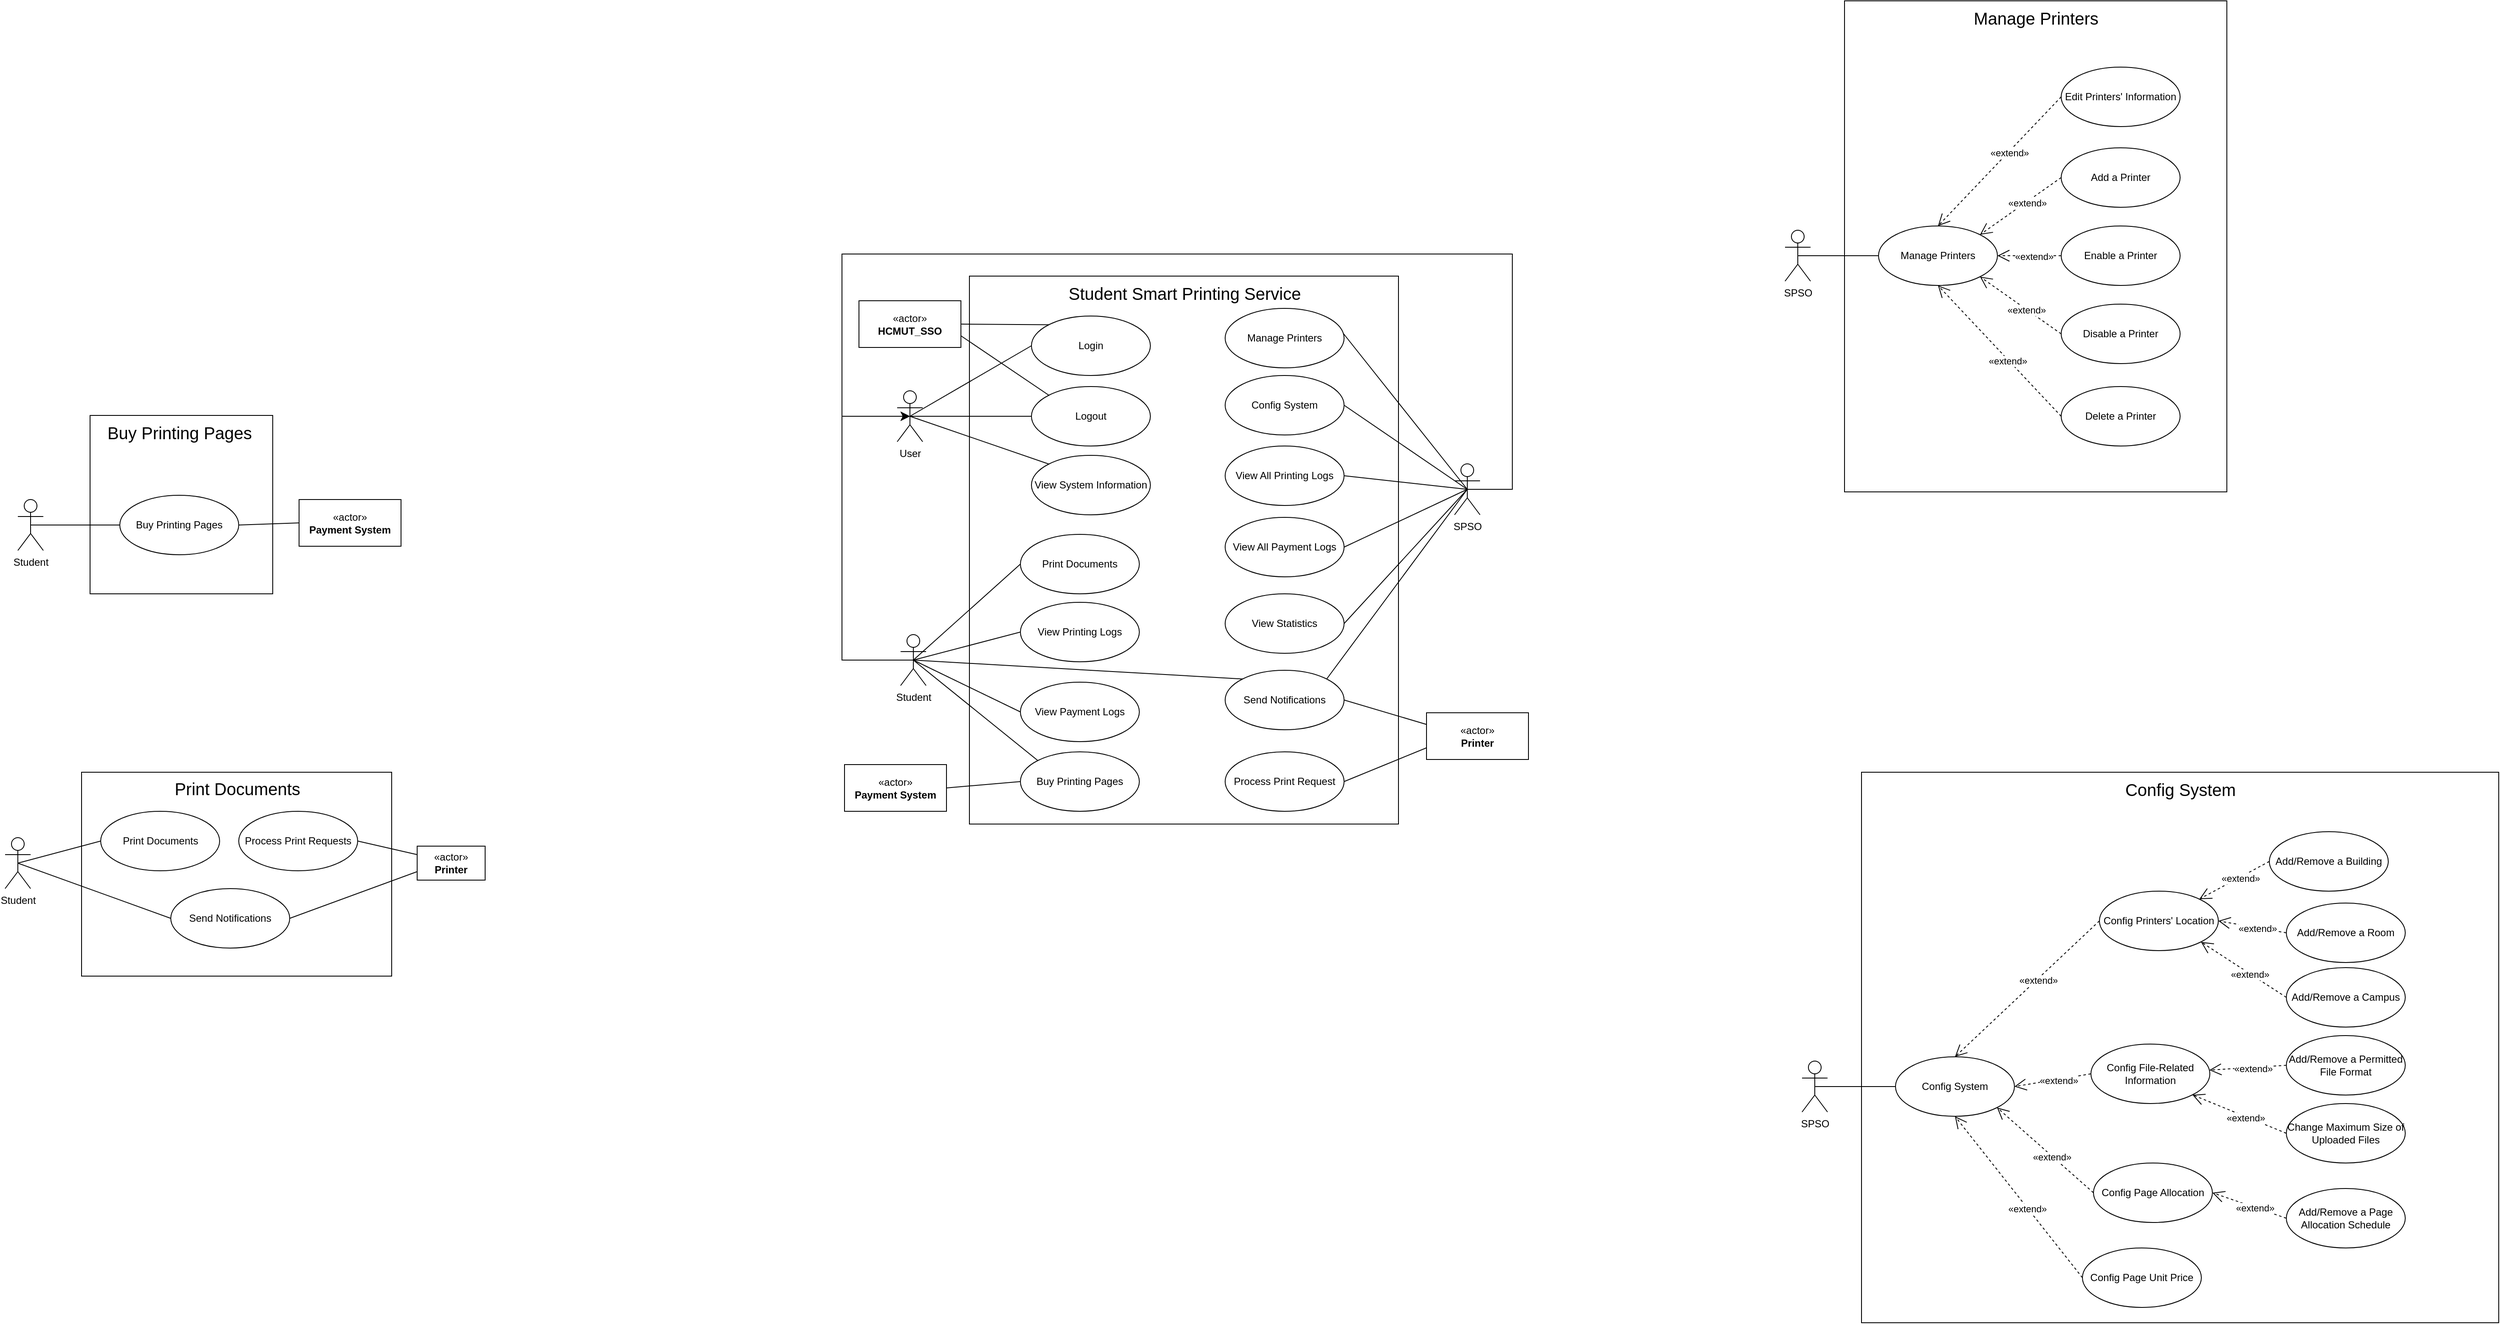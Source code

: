 <mxfile version="22.1.7" type="github" pages="8">
  <diagram name="use-case" id="NxVNsBRljIgUlM-mMDjJ">
    <mxGraphModel dx="3985" dy="1658" grid="1" gridSize="10" guides="1" tooltips="1" connect="1" arrows="1" fold="1" page="0" pageScale="1" pageWidth="850" pageHeight="1100" math="0" shadow="0">
      <root>
        <mxCell id="0" />
        <mxCell id="1" parent="0" />
        <mxCell id="jo9D-0C0kssAZGc08XMp-1" value="" style="rounded=0;html=1;fontColor=default;whiteSpace=wrap;" parent="1" vertex="1">
          <mxGeometry x="-540" y="-84" width="505" height="645" as="geometry" />
        </mxCell>
        <mxCell id="jo9D-0C0kssAZGc08XMp-2" value="User" style="shape=umlActor;verticalLabelPosition=bottom;verticalAlign=top;html=1;" parent="1" vertex="1">
          <mxGeometry x="-625" y="51" width="30" height="60" as="geometry" />
        </mxCell>
        <mxCell id="jo9D-0C0kssAZGc08XMp-3" value="&lt;span style=&quot;font-size: 20px;&quot;&gt;Student Smart Printing Service&lt;/span&gt;" style="text;html=1;align=center;verticalAlign=middle;resizable=0;points=[];autosize=1;strokeColor=none;fillColor=none;" parent="1" vertex="1">
          <mxGeometry x="-432.5" y="-82" width="291" height="36" as="geometry" />
        </mxCell>
        <mxCell id="jo9D-0C0kssAZGc08XMp-4" value="Login" style="ellipse;whiteSpace=wrap;html=1;" parent="1" vertex="1">
          <mxGeometry x="-467" y="-37" width="140" height="70" as="geometry" />
        </mxCell>
        <mxCell id="jo9D-0C0kssAZGc08XMp-5" value="" style="endArrow=none;html=1;rounded=0;exitX=0.5;exitY=0.5;exitDx=0;exitDy=0;exitPerimeter=0;entryX=0;entryY=0.5;entryDx=0;entryDy=0;" parent="1" source="jo9D-0C0kssAZGc08XMp-2" target="jo9D-0C0kssAZGc08XMp-4" edge="1">
          <mxGeometry width="50" height="50" relative="1" as="geometry">
            <mxPoint x="-555" y="76" as="sourcePoint" />
            <mxPoint x="-235" y="146" as="targetPoint" />
          </mxGeometry>
        </mxCell>
        <mxCell id="jo9D-0C0kssAZGc08XMp-6" value="SPSO" style="shape=umlActor;verticalLabelPosition=bottom;verticalAlign=top;html=1;" parent="1" vertex="1">
          <mxGeometry x="31" y="137" width="30" height="60" as="geometry" />
        </mxCell>
        <mxCell id="jo9D-0C0kssAZGc08XMp-7" value="Student" style="shape=umlActor;verticalLabelPosition=bottom;verticalAlign=top;html=1;" parent="1" vertex="1">
          <mxGeometry x="-621" y="338" width="30" height="60" as="geometry" />
        </mxCell>
        <mxCell id="jo9D-0C0kssAZGc08XMp-8" value="«actor»&lt;br style=&quot;font-size: 12px;&quot;&gt;&lt;b&gt;HCMUT_SSO&lt;/b&gt;" style="html=1;whiteSpace=wrap;fontSize=12;" parent="1" vertex="1">
          <mxGeometry x="-670" y="-55" width="120" height="55" as="geometry" />
        </mxCell>
        <mxCell id="jo9D-0C0kssAZGc08XMp-9" value="«actor»&lt;br style=&quot;font-size: 12px;&quot;&gt;&lt;b&gt;Payment System&lt;/b&gt;" style="html=1;whiteSpace=wrap;fontSize=12;" parent="1" vertex="1">
          <mxGeometry x="-687" y="491" width="120" height="55" as="geometry" />
        </mxCell>
        <mxCell id="jo9D-0C0kssAZGc08XMp-10" value="«actor»&lt;br style=&quot;font-size: 12px;&quot;&gt;&lt;b&gt;Printer&lt;/b&gt;" style="html=1;whiteSpace=wrap;fontSize=12;" parent="1" vertex="1">
          <mxGeometry x="-2" y="430" width="120" height="55" as="geometry" />
        </mxCell>
        <mxCell id="jo9D-0C0kssAZGc08XMp-11" value="Logout" style="ellipse;whiteSpace=wrap;html=1;" parent="1" vertex="1">
          <mxGeometry x="-467" y="46" width="140" height="70" as="geometry" />
        </mxCell>
        <mxCell id="jo9D-0C0kssAZGc08XMp-12" value="" style="endArrow=none;html=1;rounded=0;exitX=0.5;exitY=0.5;exitDx=0;exitDy=0;exitPerimeter=0;entryX=0;entryY=0.5;entryDx=0;entryDy=0;" parent="1" source="jo9D-0C0kssAZGc08XMp-2" target="jo9D-0C0kssAZGc08XMp-11" edge="1">
          <mxGeometry width="50" height="50" relative="1" as="geometry">
            <mxPoint x="-600" y="91" as="sourcePoint" />
            <mxPoint x="-457" y="37" as="targetPoint" />
          </mxGeometry>
        </mxCell>
        <mxCell id="jo9D-0C0kssAZGc08XMp-13" value="" style="endArrow=none;html=1;rounded=0;exitX=0;exitY=0;exitDx=0;exitDy=0;entryX=1;entryY=0.5;entryDx=0;entryDy=0;" parent="1" source="jo9D-0C0kssAZGc08XMp-4" target="jo9D-0C0kssAZGc08XMp-8" edge="1">
          <mxGeometry width="50" height="50" relative="1" as="geometry">
            <mxPoint x="-600" y="91" as="sourcePoint" />
            <mxPoint x="-457" y="37" as="targetPoint" />
          </mxGeometry>
        </mxCell>
        <mxCell id="jo9D-0C0kssAZGc08XMp-14" value="Print Documents" style="ellipse;whiteSpace=wrap;html=1;" parent="1" vertex="1">
          <mxGeometry x="-480" y="220" width="140" height="70" as="geometry" />
        </mxCell>
        <mxCell id="jo9D-0C0kssAZGc08XMp-15" value="Buy Printing Pages" style="ellipse;whiteSpace=wrap;html=1;" parent="1" vertex="1">
          <mxGeometry x="-480" y="476" width="140" height="70" as="geometry" />
        </mxCell>
        <mxCell id="jo9D-0C0kssAZGc08XMp-16" value="View Printing Logs" style="ellipse;whiteSpace=wrap;html=1;" parent="1" vertex="1">
          <mxGeometry x="-480" y="300" width="140" height="70" as="geometry" />
        </mxCell>
        <mxCell id="jo9D-0C0kssAZGc08XMp-17" value="Manage Printers" style="ellipse;whiteSpace=wrap;html=1;" parent="1" vertex="1">
          <mxGeometry x="-239" y="-46" width="140" height="70" as="geometry" />
        </mxCell>
        <mxCell id="jo9D-0C0kssAZGc08XMp-18" value="Config System" style="ellipse;whiteSpace=wrap;html=1;" parent="1" vertex="1">
          <mxGeometry x="-239" y="33" width="140" height="70" as="geometry" />
        </mxCell>
        <mxCell id="jo9D-0C0kssAZGc08XMp-19" value="View All Printing Logs" style="ellipse;whiteSpace=wrap;html=1;" parent="1" vertex="1">
          <mxGeometry x="-239" y="116" width="140" height="70" as="geometry" />
        </mxCell>
        <mxCell id="jo9D-0C0kssAZGc08XMp-20" value="View Statistics" style="ellipse;whiteSpace=wrap;html=1;" parent="1" vertex="1">
          <mxGeometry x="-239" y="290" width="140" height="70" as="geometry" />
        </mxCell>
        <mxCell id="jo9D-0C0kssAZGc08XMp-21" value="Process Print Request" style="ellipse;whiteSpace=wrap;html=1;" parent="1" vertex="1">
          <mxGeometry x="-239" y="476" width="140" height="70" as="geometry" />
        </mxCell>
        <mxCell id="jo9D-0C0kssAZGc08XMp-22" value="Send Notifications" style="ellipse;whiteSpace=wrap;html=1;" parent="1" vertex="1">
          <mxGeometry x="-239" y="380" width="140" height="70" as="geometry" />
        </mxCell>
        <mxCell id="jo9D-0C0kssAZGc08XMp-23" value="" style="endArrow=none;html=1;rounded=0;exitX=0.5;exitY=0.5;exitDx=0;exitDy=0;exitPerimeter=0;entryX=0;entryY=0.5;entryDx=0;entryDy=0;" parent="1" source="jo9D-0C0kssAZGc08XMp-7" target="jo9D-0C0kssAZGc08XMp-14" edge="1">
          <mxGeometry width="50" height="50" relative="1" as="geometry">
            <mxPoint x="-600" y="91" as="sourcePoint" />
            <mxPoint x="-457" y="130" as="targetPoint" />
          </mxGeometry>
        </mxCell>
        <mxCell id="jo9D-0C0kssAZGc08XMp-24" value="" style="endArrow=none;html=1;rounded=0;exitX=0.5;exitY=0.5;exitDx=0;exitDy=0;exitPerimeter=0;entryX=0;entryY=0.5;entryDx=0;entryDy=0;" parent="1" source="jo9D-0C0kssAZGc08XMp-7" target="jo9D-0C0kssAZGc08XMp-16" edge="1">
          <mxGeometry width="50" height="50" relative="1" as="geometry">
            <mxPoint x="-596" y="378" as="sourcePoint" />
            <mxPoint x="-457" y="287" as="targetPoint" />
          </mxGeometry>
        </mxCell>
        <mxCell id="jo9D-0C0kssAZGc08XMp-25" value="" style="endArrow=none;html=1;rounded=0;exitX=0.5;exitY=0.5;exitDx=0;exitDy=0;exitPerimeter=0;entryX=0;entryY=0;entryDx=0;entryDy=0;" parent="1" source="jo9D-0C0kssAZGc08XMp-7" target="jo9D-0C0kssAZGc08XMp-15" edge="1">
          <mxGeometry width="50" height="50" relative="1" as="geometry">
            <mxPoint x="-596" y="378" as="sourcePoint" />
            <mxPoint x="-457" y="383" as="targetPoint" />
          </mxGeometry>
        </mxCell>
        <mxCell id="jo9D-0C0kssAZGc08XMp-26" value="" style="endArrow=none;html=1;rounded=0;exitX=0.995;exitY=0.425;exitDx=0;exitDy=0;exitPerimeter=0;entryX=0.5;entryY=0.5;entryDx=0;entryDy=0;entryPerimeter=0;" parent="1" source="jo9D-0C0kssAZGc08XMp-17" target="jo9D-0C0kssAZGc08XMp-6" edge="1">
          <mxGeometry width="50" height="50" relative="1" as="geometry">
            <mxPoint x="-596" y="378" as="sourcePoint" />
            <mxPoint x="-457" y="478" as="targetPoint" />
          </mxGeometry>
        </mxCell>
        <mxCell id="jo9D-0C0kssAZGc08XMp-27" value="" style="endArrow=none;html=1;rounded=0;exitX=1;exitY=0.5;exitDx=0;exitDy=0;entryX=0.5;entryY=0.5;entryDx=0;entryDy=0;entryPerimeter=0;" parent="1" source="jo9D-0C0kssAZGc08XMp-18" target="jo9D-0C0kssAZGc08XMp-6" edge="1">
          <mxGeometry width="50" height="50" relative="1" as="geometry">
            <mxPoint x="-90" y="32" as="sourcePoint" />
            <mxPoint x="7" y="216" as="targetPoint" />
          </mxGeometry>
        </mxCell>
        <mxCell id="jo9D-0C0kssAZGc08XMp-28" value="" style="endArrow=none;html=1;rounded=0;exitX=1;exitY=0.5;exitDx=0;exitDy=0;entryX=0.5;entryY=0.5;entryDx=0;entryDy=0;entryPerimeter=0;" parent="1" source="jo9D-0C0kssAZGc08XMp-19" target="jo9D-0C0kssAZGc08XMp-6" edge="1">
          <mxGeometry width="50" height="50" relative="1" as="geometry">
            <mxPoint x="-89" y="130" as="sourcePoint" />
            <mxPoint x="56" y="177" as="targetPoint" />
          </mxGeometry>
        </mxCell>
        <mxCell id="jo9D-0C0kssAZGc08XMp-29" value="" style="endArrow=none;html=1;rounded=0;exitX=1;exitY=0.5;exitDx=0;exitDy=0;entryX=0.5;entryY=0.5;entryDx=0;entryDy=0;entryPerimeter=0;" parent="1" source="jo9D-0C0kssAZGc08XMp-20" target="jo9D-0C0kssAZGc08XMp-6" edge="1">
          <mxGeometry width="50" height="50" relative="1" as="geometry">
            <mxPoint x="-89" y="226" as="sourcePoint" />
            <mxPoint x="56" y="177" as="targetPoint" />
          </mxGeometry>
        </mxCell>
        <mxCell id="jo9D-0C0kssAZGc08XMp-30" value="" style="endArrow=none;html=1;rounded=0;exitX=1;exitY=0.5;exitDx=0;exitDy=0;entryX=0;entryY=0.75;entryDx=0;entryDy=0;" parent="1" source="jo9D-0C0kssAZGc08XMp-21" target="jo9D-0C0kssAZGc08XMp-10" edge="1">
          <mxGeometry width="50" height="50" relative="1" as="geometry">
            <mxPoint x="-89" y="317" as="sourcePoint" />
            <mxPoint x="56" y="177" as="targetPoint" />
          </mxGeometry>
        </mxCell>
        <mxCell id="jo9D-0C0kssAZGc08XMp-31" value="" style="endArrow=none;html=1;rounded=0;exitX=1;exitY=0.5;exitDx=0;exitDy=0;entryX=0;entryY=0.25;entryDx=0;entryDy=0;" parent="1" source="jo9D-0C0kssAZGc08XMp-22" target="jo9D-0C0kssAZGc08XMp-10" edge="1">
          <mxGeometry width="50" height="50" relative="1" as="geometry">
            <mxPoint x="-89" y="415" as="sourcePoint" />
            <mxPoint x="8" y="454" as="targetPoint" />
          </mxGeometry>
        </mxCell>
        <mxCell id="jo9D-0C0kssAZGc08XMp-32" value="" style="endArrow=none;html=1;rounded=0;exitX=0;exitY=0.5;exitDx=0;exitDy=0;entryX=1;entryY=0.5;entryDx=0;entryDy=0;" parent="1" source="jo9D-0C0kssAZGc08XMp-15" target="jo9D-0C0kssAZGc08XMp-9" edge="1">
          <mxGeometry width="50" height="50" relative="1" as="geometry">
            <mxPoint x="-596" y="378" as="sourcePoint" />
            <mxPoint x="-457" y="478" as="targetPoint" />
          </mxGeometry>
        </mxCell>
        <mxCell id="jo9D-0C0kssAZGc08XMp-33" value="View System Information" style="ellipse;whiteSpace=wrap;html=1;" parent="1" vertex="1">
          <mxGeometry x="-467" y="127" width="140" height="70" as="geometry" />
        </mxCell>
        <mxCell id="jo9D-0C0kssAZGc08XMp-34" value="" style="endArrow=none;html=1;rounded=0;exitX=0.5;exitY=0.5;exitDx=0;exitDy=0;exitPerimeter=0;entryX=0;entryY=0;entryDx=0;entryDy=0;" parent="1" source="jo9D-0C0kssAZGc08XMp-2" target="jo9D-0C0kssAZGc08XMp-33" edge="1">
          <mxGeometry width="50" height="50" relative="1" as="geometry">
            <mxPoint x="-600" y="91" as="sourcePoint" />
            <mxPoint x="-457" y="130" as="targetPoint" />
          </mxGeometry>
        </mxCell>
        <mxCell id="jo9D-0C0kssAZGc08XMp-35" value="" style="edgeStyle=segmentEdgeStyle;endArrow=classic;html=1;curved=0;rounded=0;endSize=8;startSize=8;fontSize=12;entryX=0.5;entryY=0.5;entryDx=0;entryDy=0;entryPerimeter=0;exitX=0.5;exitY=0.5;exitDx=0;exitDy=0;exitPerimeter=0;" parent="1" source="jo9D-0C0kssAZGc08XMp-7" target="jo9D-0C0kssAZGc08XMp-2" edge="1">
          <mxGeometry width="50" height="50" relative="1" as="geometry">
            <mxPoint x="-484" y="281" as="sourcePoint" />
            <mxPoint x="-434" y="231" as="targetPoint" />
            <Array as="points">
              <mxPoint x="-690" y="368" />
              <mxPoint x="-690" y="81" />
            </Array>
          </mxGeometry>
        </mxCell>
        <mxCell id="jo9D-0C0kssAZGc08XMp-36" value="" style="edgeStyle=segmentEdgeStyle;endArrow=classic;html=1;curved=0;rounded=0;endSize=8;startSize=8;fontSize=12;exitX=0.5;exitY=0.5;exitDx=0;exitDy=0;exitPerimeter=0;entryX=0.5;entryY=0.5;entryDx=0;entryDy=0;entryPerimeter=0;" parent="1" source="jo9D-0C0kssAZGc08XMp-6" target="jo9D-0C0kssAZGc08XMp-2" edge="1">
          <mxGeometry width="50" height="50" relative="1" as="geometry">
            <mxPoint x="-365" y="199" as="sourcePoint" />
            <mxPoint x="-315" y="149" as="targetPoint" />
            <Array as="points">
              <mxPoint x="99" y="167" />
              <mxPoint x="99" y="-110" />
              <mxPoint x="-690" y="-110" />
              <mxPoint x="-690" y="81" />
            </Array>
          </mxGeometry>
        </mxCell>
        <mxCell id="jo9D-0C0kssAZGc08XMp-58" value="" style="rounded=0;html=1;fontColor=default;whiteSpace=wrap;" parent="1" vertex="1">
          <mxGeometry x="-1585" y="500" width="365" height="240" as="geometry" />
        </mxCell>
        <mxCell id="jo9D-0C0kssAZGc08XMp-59" value="Student" style="shape=umlActor;verticalLabelPosition=bottom;verticalAlign=top;html=1;" parent="1" vertex="1">
          <mxGeometry x="-1675" y="577" width="30" height="60" as="geometry" />
        </mxCell>
        <mxCell id="jo9D-0C0kssAZGc08XMp-60" value="&lt;span style=&quot;font-size: 20px;&quot;&gt;Print Documents&lt;br&gt;&lt;/span&gt;" style="text;html=1;align=center;verticalAlign=middle;resizable=0;points=[];autosize=1;strokeColor=none;fillColor=none;" parent="1" vertex="1">
          <mxGeometry x="-1487.5" y="498.5" width="170" height="40" as="geometry" />
        </mxCell>
        <mxCell id="jo9D-0C0kssAZGc08XMp-61" value="Print Documents" style="ellipse;whiteSpace=wrap;html=1;" parent="1" vertex="1">
          <mxGeometry x="-1562.5" y="546" width="140" height="70" as="geometry" />
        </mxCell>
        <mxCell id="jo9D-0C0kssAZGc08XMp-62" value="" style="endArrow=none;html=1;rounded=0;exitX=0.5;exitY=0.5;exitDx=0;exitDy=0;exitPerimeter=0;entryX=0;entryY=0.5;entryDx=0;entryDy=0;" parent="1" source="jo9D-0C0kssAZGc08XMp-59" target="jo9D-0C0kssAZGc08XMp-61" edge="1">
          <mxGeometry width="50" height="50" relative="1" as="geometry">
            <mxPoint x="-1605" y="602" as="sourcePoint" />
            <mxPoint x="-1285" y="672" as="targetPoint" />
          </mxGeometry>
        </mxCell>
        <mxCell id="jo9D-0C0kssAZGc08XMp-75" value="«actor»&lt;br style=&quot;font-size: 12px;&quot;&gt;&lt;b&gt;Printer&lt;/b&gt;" style="html=1;whiteSpace=wrap;fontSize=12;" parent="1" vertex="1">
          <mxGeometry x="-1190" y="587" width="80" height="40" as="geometry" />
        </mxCell>
        <mxCell id="jo9D-0C0kssAZGc08XMp-101" value="" style="rounded=0;html=1;fontColor=default;whiteSpace=wrap;" parent="1" vertex="1">
          <mxGeometry x="-1575" y="80" width="215" height="210" as="geometry" />
        </mxCell>
        <mxCell id="jo9D-0C0kssAZGc08XMp-102" value="Student" style="shape=umlActor;verticalLabelPosition=bottom;verticalAlign=top;html=1;" parent="1" vertex="1">
          <mxGeometry x="-1660" y="179" width="30" height="60" as="geometry" />
        </mxCell>
        <mxCell id="jo9D-0C0kssAZGc08XMp-103" value="&lt;span style=&quot;font-size: 20px;&quot;&gt;Buy Printing Pages&lt;br&gt;&lt;/span&gt;" style="text;html=1;align=center;verticalAlign=middle;resizable=0;points=[];autosize=1;strokeColor=none;fillColor=none;" parent="1" vertex="1">
          <mxGeometry x="-1565" y="80" width="190" height="40" as="geometry" />
        </mxCell>
        <mxCell id="jo9D-0C0kssAZGc08XMp-104" value="Buy Printing Pages" style="ellipse;whiteSpace=wrap;html=1;" parent="1" vertex="1">
          <mxGeometry x="-1540" y="174" width="140" height="70" as="geometry" />
        </mxCell>
        <mxCell id="jo9D-0C0kssAZGc08XMp-105" value="" style="endArrow=none;html=1;rounded=0;exitX=0.5;exitY=0.5;exitDx=0;exitDy=0;exitPerimeter=0;entryX=0;entryY=0.5;entryDx=0;entryDy=0;" parent="1" source="jo9D-0C0kssAZGc08XMp-102" target="jo9D-0C0kssAZGc08XMp-104" edge="1">
          <mxGeometry width="50" height="50" relative="1" as="geometry">
            <mxPoint x="-1590" y="184" as="sourcePoint" />
            <mxPoint x="-1270" y="254" as="targetPoint" />
          </mxGeometry>
        </mxCell>
        <mxCell id="jo9D-0C0kssAZGc08XMp-115" value="«actor»&lt;br style=&quot;font-size: 12px;&quot;&gt;&lt;b&gt;Payment System&lt;br&gt;&lt;/b&gt;" style="html=1;whiteSpace=wrap;fontSize=12;" parent="1" vertex="1">
          <mxGeometry x="-1329" y="179" width="120" height="55" as="geometry" />
        </mxCell>
        <mxCell id="jo9D-0C0kssAZGc08XMp-116" value="" style="endArrow=none;html=1;rounded=0;exitX=1;exitY=0.5;exitDx=0;exitDy=0;entryX=0;entryY=0.5;entryDx=0;entryDy=0;" parent="1" source="jo9D-0C0kssAZGc08XMp-104" target="jo9D-0C0kssAZGc08XMp-115" edge="1">
          <mxGeometry width="50" height="50" relative="1" as="geometry">
            <mxPoint x="-1140.0" y="309" as="sourcePoint" />
            <mxPoint x="-1480" y="174" as="targetPoint" />
          </mxGeometry>
        </mxCell>
        <mxCell id="jo9D-0C0kssAZGc08XMp-117" value="" style="rounded=0;html=1;fontColor=default;whiteSpace=wrap;" parent="1" vertex="1">
          <mxGeometry x="490" y="-408" width="450" height="578" as="geometry" />
        </mxCell>
        <mxCell id="jo9D-0C0kssAZGc08XMp-118" value="SPSO" style="shape=umlActor;verticalLabelPosition=bottom;verticalAlign=top;html=1;" parent="1" vertex="1">
          <mxGeometry x="420" y="-138" width="30" height="60" as="geometry" />
        </mxCell>
        <mxCell id="jo9D-0C0kssAZGc08XMp-119" value="&lt;span style=&quot;font-size: 20px;&quot;&gt;Manage Printers&lt;br&gt;&lt;/span&gt;" style="text;html=1;align=center;verticalAlign=middle;resizable=0;points=[];autosize=1;strokeColor=none;fillColor=none;" parent="1" vertex="1">
          <mxGeometry x="630" y="-408" width="170" height="40" as="geometry" />
        </mxCell>
        <mxCell id="jo9D-0C0kssAZGc08XMp-120" value="Manage Printers" style="ellipse;whiteSpace=wrap;html=1;" parent="1" vertex="1">
          <mxGeometry x="530" y="-143" width="140" height="70" as="geometry" />
        </mxCell>
        <mxCell id="jo9D-0C0kssAZGc08XMp-121" value="" style="endArrow=none;html=1;rounded=0;exitX=0.5;exitY=0.5;exitDx=0;exitDy=0;exitPerimeter=0;entryX=0;entryY=0.5;entryDx=0;entryDy=0;" parent="1" source="jo9D-0C0kssAZGc08XMp-118" target="jo9D-0C0kssAZGc08XMp-120" edge="1">
          <mxGeometry width="50" height="50" relative="1" as="geometry">
            <mxPoint x="420" y="-113" as="sourcePoint" />
            <mxPoint x="740" y="-43" as="targetPoint" />
          </mxGeometry>
        </mxCell>
        <mxCell id="jo9D-0C0kssAZGc08XMp-122" value="Add a Printer" style="ellipse;whiteSpace=wrap;html=1;" parent="1" vertex="1">
          <mxGeometry x="745" y="-235" width="140" height="70" as="geometry" />
        </mxCell>
        <mxCell id="jo9D-0C0kssAZGc08XMp-123" value="Enable a Printer" style="ellipse;whiteSpace=wrap;html=1;" parent="1" vertex="1">
          <mxGeometry x="745" y="-143" width="140" height="70" as="geometry" />
        </mxCell>
        <mxCell id="jo9D-0C0kssAZGc08XMp-124" value="&amp;lt;&amp;lt; Include &amp;gt;&amp;gt;" style="endArrow=open;endSize=12;dashed=1;rounded=0;verticalAlign=middle;horizontal=1;fontColor=none;noLabel=1;html=1;exitX=0;exitY=0.5;exitDx=0;exitDy=0;entryX=1;entryY=0;entryDx=0;entryDy=0;" parent="1" source="jo9D-0C0kssAZGc08XMp-122" target="jo9D-0C0kssAZGc08XMp-120" edge="1">
          <mxGeometry x="-0.134" y="1" width="160" relative="1" as="geometry">
            <mxPoint x="1350" y="-163" as="sourcePoint" />
            <mxPoint x="1240" y="-123" as="targetPoint" />
            <mxPoint as="offset" />
          </mxGeometry>
        </mxCell>
        <mxCell id="jo9D-0C0kssAZGc08XMp-125" value="«extend»" style="edgeLabel;html=1;align=center;verticalAlign=middle;resizable=0;points=[];" parent="jo9D-0C0kssAZGc08XMp-124" connectable="0" vertex="1">
          <mxGeometry x="-0.14" y="1" relative="1" as="geometry">
            <mxPoint as="offset" />
          </mxGeometry>
        </mxCell>
        <mxCell id="jo9D-0C0kssAZGc08XMp-126" value="&amp;lt;&amp;lt; Include &amp;gt;&amp;gt;" style="endArrow=open;endSize=12;dashed=1;rounded=0;verticalAlign=middle;horizontal=1;fontColor=none;noLabel=1;html=1;exitX=0;exitY=0.5;exitDx=0;exitDy=0;entryX=1;entryY=0.5;entryDx=0;entryDy=0;" parent="1" source="jo9D-0C0kssAZGc08XMp-123" target="jo9D-0C0kssAZGc08XMp-120" edge="1">
          <mxGeometry x="-0.134" y="1" width="160" relative="1" as="geometry">
            <mxPoint x="760" y="-153" as="sourcePoint" />
            <mxPoint x="670" y="-123" as="targetPoint" />
            <mxPoint as="offset" />
          </mxGeometry>
        </mxCell>
        <mxCell id="jo9D-0C0kssAZGc08XMp-127" value="«extend»" style="edgeLabel;html=1;align=center;verticalAlign=middle;resizable=0;points=[];" parent="jo9D-0C0kssAZGc08XMp-126" connectable="0" vertex="1">
          <mxGeometry x="-0.14" y="1" relative="1" as="geometry">
            <mxPoint as="offset" />
          </mxGeometry>
        </mxCell>
        <mxCell id="jo9D-0C0kssAZGc08XMp-128" value="Disable a Printer" style="ellipse;whiteSpace=wrap;html=1;" parent="1" vertex="1">
          <mxGeometry x="745" y="-51" width="140" height="70" as="geometry" />
        </mxCell>
        <mxCell id="jo9D-0C0kssAZGc08XMp-129" value="&amp;lt;&amp;lt; Include &amp;gt;&amp;gt;" style="endArrow=open;endSize=12;dashed=1;rounded=0;verticalAlign=middle;horizontal=1;fontColor=none;noLabel=1;html=1;exitX=0;exitY=0.5;exitDx=0;exitDy=0;entryX=1;entryY=1;entryDx=0;entryDy=0;" parent="1" source="jo9D-0C0kssAZGc08XMp-128" target="jo9D-0C0kssAZGc08XMp-120" edge="1">
          <mxGeometry x="-0.134" y="1" width="160" relative="1" as="geometry">
            <mxPoint x="751" y="-84" as="sourcePoint" />
            <mxPoint x="680" y="-98" as="targetPoint" />
            <mxPoint as="offset" />
          </mxGeometry>
        </mxCell>
        <mxCell id="jo9D-0C0kssAZGc08XMp-130" value="«extend»" style="edgeLabel;html=1;align=center;verticalAlign=middle;resizable=0;points=[];" parent="jo9D-0C0kssAZGc08XMp-129" connectable="0" vertex="1">
          <mxGeometry x="-0.14" y="1" relative="1" as="geometry">
            <mxPoint as="offset" />
          </mxGeometry>
        </mxCell>
        <mxCell id="i0Pr64Xs8_2V4OIhPE_o-2" value="Edit Printers&#39; Information" style="ellipse;whiteSpace=wrap;html=1;" parent="1" vertex="1">
          <mxGeometry x="745" y="-330" width="140" height="70" as="geometry" />
        </mxCell>
        <mxCell id="4UlcMv16y_G8zUJ_ZHDy-5" value="View Payment Logs" style="ellipse;whiteSpace=wrap;html=1;" parent="1" vertex="1">
          <mxGeometry x="-480" y="394" width="140" height="70" as="geometry" />
        </mxCell>
        <mxCell id="4UlcMv16y_G8zUJ_ZHDy-6" value="" style="endArrow=none;html=1;rounded=0;exitX=0.5;exitY=0.5;exitDx=0;exitDy=0;exitPerimeter=0;entryX=0;entryY=0.5;entryDx=0;entryDy=0;" parent="1" source="jo9D-0C0kssAZGc08XMp-7" target="4UlcMv16y_G8zUJ_ZHDy-5" edge="1">
          <mxGeometry width="50" height="50" relative="1" as="geometry">
            <mxPoint x="-596" y="378" as="sourcePoint" />
            <mxPoint x="-460" y="496" as="targetPoint" />
          </mxGeometry>
        </mxCell>
        <mxCell id="4UlcMv16y_G8zUJ_ZHDy-7" value="View All Payment Logs" style="ellipse;whiteSpace=wrap;html=1;" parent="1" vertex="1">
          <mxGeometry x="-239" y="200" width="140" height="70" as="geometry" />
        </mxCell>
        <mxCell id="4UlcMv16y_G8zUJ_ZHDy-9" value="" style="endArrow=none;html=1;rounded=0;exitX=1;exitY=0.5;exitDx=0;exitDy=0;entryX=0.5;entryY=0.5;entryDx=0;entryDy=0;entryPerimeter=0;" parent="1" source="4UlcMv16y_G8zUJ_ZHDy-7" target="jo9D-0C0kssAZGc08XMp-6" edge="1">
          <mxGeometry width="50" height="50" relative="1" as="geometry">
            <mxPoint x="-89" y="335" as="sourcePoint" />
            <mxPoint x="56" y="177" as="targetPoint" />
          </mxGeometry>
        </mxCell>
        <mxCell id="4UlcMv16y_G8zUJ_ZHDy-11" value="Delete a Printer" style="ellipse;whiteSpace=wrap;html=1;" parent="1" vertex="1">
          <mxGeometry x="745" y="46" width="140" height="70" as="geometry" />
        </mxCell>
        <mxCell id="4UlcMv16y_G8zUJ_ZHDy-12" value="&amp;lt;&amp;lt; Include &amp;gt;&amp;gt;" style="endArrow=open;endSize=12;dashed=1;rounded=0;verticalAlign=middle;horizontal=1;fontColor=none;noLabel=1;html=1;exitX=0;exitY=0.5;exitDx=0;exitDy=0;entryX=0.5;entryY=1;entryDx=0;entryDy=0;" parent="1" source="4UlcMv16y_G8zUJ_ZHDy-11" target="jo9D-0C0kssAZGc08XMp-120" edge="1">
          <mxGeometry x="-0.134" y="1" width="160" relative="1" as="geometry">
            <mxPoint x="755" y="-6" as="sourcePoint" />
            <mxPoint x="659" y="-73" as="targetPoint" />
            <mxPoint as="offset" />
          </mxGeometry>
        </mxCell>
        <mxCell id="4UlcMv16y_G8zUJ_ZHDy-13" value="«extend»" style="edgeLabel;html=1;align=center;verticalAlign=middle;resizable=0;points=[];" parent="4UlcMv16y_G8zUJ_ZHDy-12" connectable="0" vertex="1">
          <mxGeometry x="-0.14" y="1" relative="1" as="geometry">
            <mxPoint as="offset" />
          </mxGeometry>
        </mxCell>
        <mxCell id="4UlcMv16y_G8zUJ_ZHDy-14" value="&amp;lt;&amp;lt; Include &amp;gt;&amp;gt;" style="endArrow=open;endSize=12;dashed=1;rounded=0;verticalAlign=middle;horizontal=1;fontColor=none;noLabel=1;html=1;exitX=0;exitY=0.5;exitDx=0;exitDy=0;entryX=0.5;entryY=0;entryDx=0;entryDy=0;" parent="1" source="i0Pr64Xs8_2V4OIhPE_o-2" target="jo9D-0C0kssAZGc08XMp-120" edge="1">
          <mxGeometry x="-0.134" y="1" width="160" relative="1" as="geometry">
            <mxPoint x="755" y="91" as="sourcePoint" />
            <mxPoint x="610" y="-63" as="targetPoint" />
            <mxPoint as="offset" />
          </mxGeometry>
        </mxCell>
        <mxCell id="4UlcMv16y_G8zUJ_ZHDy-15" value="«extend»" style="edgeLabel;html=1;align=center;verticalAlign=middle;resizable=0;points=[];" parent="4UlcMv16y_G8zUJ_ZHDy-14" connectable="0" vertex="1">
          <mxGeometry x="-0.14" y="1" relative="1" as="geometry">
            <mxPoint as="offset" />
          </mxGeometry>
        </mxCell>
        <mxCell id="4UlcMv16y_G8zUJ_ZHDy-16" value="" style="rounded=0;html=1;fontColor=default;whiteSpace=wrap;" parent="1" vertex="1">
          <mxGeometry x="510" y="500" width="750" height="648" as="geometry" />
        </mxCell>
        <mxCell id="4UlcMv16y_G8zUJ_ZHDy-17" value="SPSO" style="shape=umlActor;verticalLabelPosition=bottom;verticalAlign=top;html=1;" parent="1" vertex="1">
          <mxGeometry x="440" y="840" width="30" height="60" as="geometry" />
        </mxCell>
        <mxCell id="4UlcMv16y_G8zUJ_ZHDy-18" value="&lt;span style=&quot;font-size: 20px;&quot;&gt;Config System&lt;br&gt;&lt;/span&gt;" style="text;html=1;align=center;verticalAlign=middle;resizable=0;points=[];autosize=1;strokeColor=none;fillColor=none;" parent="1" vertex="1">
          <mxGeometry x="810" y="500" width="150" height="40" as="geometry" />
        </mxCell>
        <mxCell id="4UlcMv16y_G8zUJ_ZHDy-19" value="Config System" style="ellipse;whiteSpace=wrap;html=1;" parent="1" vertex="1">
          <mxGeometry x="550" y="835" width="140" height="70" as="geometry" />
        </mxCell>
        <mxCell id="4UlcMv16y_G8zUJ_ZHDy-20" value="" style="endArrow=none;html=1;rounded=0;exitX=0.5;exitY=0.5;exitDx=0;exitDy=0;exitPerimeter=0;entryX=0;entryY=0.5;entryDx=0;entryDy=0;" parent="1" source="4UlcMv16y_G8zUJ_ZHDy-17" target="4UlcMv16y_G8zUJ_ZHDy-19" edge="1">
          <mxGeometry width="50" height="50" relative="1" as="geometry">
            <mxPoint x="440" y="865" as="sourcePoint" />
            <mxPoint x="760" y="935" as="targetPoint" />
          </mxGeometry>
        </mxCell>
        <mxCell id="4UlcMv16y_G8zUJ_ZHDy-21" value="Config File-Related Information" style="ellipse;whiteSpace=wrap;html=1;" parent="1" vertex="1">
          <mxGeometry x="780" y="820" width="140" height="70" as="geometry" />
        </mxCell>
        <mxCell id="4UlcMv16y_G8zUJ_ZHDy-22" value="Config Page Allocation" style="ellipse;whiteSpace=wrap;html=1;" parent="1" vertex="1">
          <mxGeometry x="783" y="960" width="140" height="70" as="geometry" />
        </mxCell>
        <mxCell id="4UlcMv16y_G8zUJ_ZHDy-23" value="&amp;lt;&amp;lt; Include &amp;gt;&amp;gt;" style="endArrow=open;endSize=12;dashed=1;rounded=0;verticalAlign=middle;horizontal=1;fontColor=none;noLabel=1;html=1;exitX=0;exitY=0.5;exitDx=0;exitDy=0;entryX=1;entryY=0.5;entryDx=0;entryDy=0;" parent="1" source="4UlcMv16y_G8zUJ_ZHDy-21" target="4UlcMv16y_G8zUJ_ZHDy-19" edge="1">
          <mxGeometry x="-0.134" y="1" width="160" relative="1" as="geometry">
            <mxPoint x="1370" y="815" as="sourcePoint" />
            <mxPoint x="1260" y="855" as="targetPoint" />
            <mxPoint as="offset" />
          </mxGeometry>
        </mxCell>
        <mxCell id="4UlcMv16y_G8zUJ_ZHDy-24" value="«extend»" style="edgeLabel;html=1;align=center;verticalAlign=middle;resizable=0;points=[];" parent="4UlcMv16y_G8zUJ_ZHDy-23" connectable="0" vertex="1">
          <mxGeometry x="-0.14" y="1" relative="1" as="geometry">
            <mxPoint as="offset" />
          </mxGeometry>
        </mxCell>
        <mxCell id="4UlcMv16y_G8zUJ_ZHDy-25" value="&amp;lt;&amp;lt; Include &amp;gt;&amp;gt;" style="endArrow=open;endSize=12;dashed=1;rounded=0;verticalAlign=middle;horizontal=1;fontColor=none;noLabel=1;html=1;exitX=0;exitY=0.5;exitDx=0;exitDy=0;entryX=1;entryY=1;entryDx=0;entryDy=0;" parent="1" source="4UlcMv16y_G8zUJ_ZHDy-22" target="4UlcMv16y_G8zUJ_ZHDy-19" edge="1">
          <mxGeometry x="-0.134" y="1" width="160" relative="1" as="geometry">
            <mxPoint x="780" y="825" as="sourcePoint" />
            <mxPoint x="690" y="855" as="targetPoint" />
            <mxPoint as="offset" />
          </mxGeometry>
        </mxCell>
        <mxCell id="4UlcMv16y_G8zUJ_ZHDy-26" value="«extend»" style="edgeLabel;html=1;align=center;verticalAlign=middle;resizable=0;points=[];" parent="4UlcMv16y_G8zUJ_ZHDy-25" connectable="0" vertex="1">
          <mxGeometry x="-0.14" y="1" relative="1" as="geometry">
            <mxPoint as="offset" />
          </mxGeometry>
        </mxCell>
        <mxCell id="4UlcMv16y_G8zUJ_ZHDy-30" value="Config Printers&#39; Location" style="ellipse;whiteSpace=wrap;html=1;" parent="1" vertex="1">
          <mxGeometry x="790" y="640" width="140" height="70" as="geometry" />
        </mxCell>
        <mxCell id="4UlcMv16y_G8zUJ_ZHDy-31" value="Config Page Unit Price" style="ellipse;whiteSpace=wrap;html=1;" parent="1" vertex="1">
          <mxGeometry x="770" y="1060" width="140" height="70" as="geometry" />
        </mxCell>
        <mxCell id="4UlcMv16y_G8zUJ_ZHDy-32" value="&amp;lt;&amp;lt; Include &amp;gt;&amp;gt;" style="endArrow=open;endSize=12;dashed=1;rounded=0;verticalAlign=middle;horizontal=1;fontColor=none;noLabel=1;html=1;exitX=0;exitY=0.5;exitDx=0;exitDy=0;entryX=0.5;entryY=1;entryDx=0;entryDy=0;" parent="1" source="4UlcMv16y_G8zUJ_ZHDy-31" target="4UlcMv16y_G8zUJ_ZHDy-19" edge="1">
          <mxGeometry x="-0.134" y="1" width="160" relative="1" as="geometry">
            <mxPoint x="775" y="972" as="sourcePoint" />
            <mxPoint x="679" y="905" as="targetPoint" />
            <mxPoint as="offset" />
          </mxGeometry>
        </mxCell>
        <mxCell id="4UlcMv16y_G8zUJ_ZHDy-33" value="«extend»" style="edgeLabel;html=1;align=center;verticalAlign=middle;resizable=0;points=[];" parent="4UlcMv16y_G8zUJ_ZHDy-32" connectable="0" vertex="1">
          <mxGeometry x="-0.14" y="1" relative="1" as="geometry">
            <mxPoint as="offset" />
          </mxGeometry>
        </mxCell>
        <mxCell id="4UlcMv16y_G8zUJ_ZHDy-34" value="&amp;lt;&amp;lt; Include &amp;gt;&amp;gt;" style="endArrow=open;endSize=12;dashed=1;rounded=0;verticalAlign=middle;horizontal=1;fontColor=none;noLabel=1;html=1;exitX=0;exitY=0.5;exitDx=0;exitDy=0;entryX=0.5;entryY=0;entryDx=0;entryDy=0;" parent="1" source="4UlcMv16y_G8zUJ_ZHDy-30" target="4UlcMv16y_G8zUJ_ZHDy-19" edge="1">
          <mxGeometry x="-0.134" y="1" width="160" relative="1" as="geometry">
            <mxPoint x="775" y="1069" as="sourcePoint" />
            <mxPoint x="630" y="915" as="targetPoint" />
            <mxPoint as="offset" />
          </mxGeometry>
        </mxCell>
        <mxCell id="4UlcMv16y_G8zUJ_ZHDy-35" value="«extend»" style="edgeLabel;html=1;align=center;verticalAlign=middle;resizable=0;points=[];" parent="4UlcMv16y_G8zUJ_ZHDy-34" connectable="0" vertex="1">
          <mxGeometry x="-0.14" y="1" relative="1" as="geometry">
            <mxPoint as="offset" />
          </mxGeometry>
        </mxCell>
        <mxCell id="4UlcMv16y_G8zUJ_ZHDy-36" value="Add/Remove a Building" style="ellipse;whiteSpace=wrap;html=1;" parent="1" vertex="1">
          <mxGeometry x="990" y="570" width="140" height="70" as="geometry" />
        </mxCell>
        <mxCell id="4UlcMv16y_G8zUJ_ZHDy-37" value="Add/Remove a Room" style="ellipse;whiteSpace=wrap;html=1;" parent="1" vertex="1">
          <mxGeometry x="1010" y="654" width="140" height="70" as="geometry" />
        </mxCell>
        <mxCell id="4UlcMv16y_G8zUJ_ZHDy-38" value="Add/Remove a Campus" style="ellipse;whiteSpace=wrap;html=1;" parent="1" vertex="1">
          <mxGeometry x="1010" y="730" width="140" height="70" as="geometry" />
        </mxCell>
        <mxCell id="4UlcMv16y_G8zUJ_ZHDy-39" value="Add/Remove a Permitted File Format" style="ellipse;whiteSpace=wrap;html=1;" parent="1" vertex="1">
          <mxGeometry x="1010" y="810" width="140" height="70" as="geometry" />
        </mxCell>
        <mxCell id="4UlcMv16y_G8zUJ_ZHDy-40" value="Change Maximum Size of Uploaded Files" style="ellipse;whiteSpace=wrap;html=1;" parent="1" vertex="1">
          <mxGeometry x="1010" y="890" width="140" height="70" as="geometry" />
        </mxCell>
        <mxCell id="4UlcMv16y_G8zUJ_ZHDy-41" value="Add/Remove a Page Allocation Schedule" style="ellipse;whiteSpace=wrap;html=1;" parent="1" vertex="1">
          <mxGeometry x="1010" y="990" width="140" height="70" as="geometry" />
        </mxCell>
        <mxCell id="4UlcMv16y_G8zUJ_ZHDy-42" value="&amp;lt;&amp;lt; Include &amp;gt;&amp;gt;" style="endArrow=open;endSize=12;dashed=1;rounded=0;verticalAlign=middle;horizontal=1;fontColor=none;noLabel=1;html=1;exitX=0;exitY=0.5;exitDx=0;exitDy=0;" parent="1" source="4UlcMv16y_G8zUJ_ZHDy-36" target="4UlcMv16y_G8zUJ_ZHDy-30" edge="1">
          <mxGeometry x="-0.134" y="1" width="160" relative="1" as="geometry">
            <mxPoint x="800" y="685" as="sourcePoint" />
            <mxPoint x="630" y="845" as="targetPoint" />
            <mxPoint as="offset" />
          </mxGeometry>
        </mxCell>
        <mxCell id="4UlcMv16y_G8zUJ_ZHDy-43" value="«extend»" style="edgeLabel;html=1;align=center;verticalAlign=middle;resizable=0;points=[];" parent="4UlcMv16y_G8zUJ_ZHDy-42" connectable="0" vertex="1">
          <mxGeometry x="-0.14" y="1" relative="1" as="geometry">
            <mxPoint as="offset" />
          </mxGeometry>
        </mxCell>
        <mxCell id="4UlcMv16y_G8zUJ_ZHDy-44" value="&amp;lt;&amp;lt; Include &amp;gt;&amp;gt;" style="endArrow=open;endSize=12;dashed=1;rounded=0;verticalAlign=middle;horizontal=1;fontColor=none;noLabel=1;html=1;exitX=0;exitY=0.5;exitDx=0;exitDy=0;entryX=1;entryY=0.5;entryDx=0;entryDy=0;" parent="1" source="4UlcMv16y_G8zUJ_ZHDy-37" target="4UlcMv16y_G8zUJ_ZHDy-30" edge="1">
          <mxGeometry x="-0.134" y="1" width="160" relative="1" as="geometry">
            <mxPoint x="1000" y="615" as="sourcePoint" />
            <mxPoint x="940" y="685" as="targetPoint" />
            <mxPoint as="offset" />
          </mxGeometry>
        </mxCell>
        <mxCell id="4UlcMv16y_G8zUJ_ZHDy-45" value="«extend»" style="edgeLabel;html=1;align=center;verticalAlign=middle;resizable=0;points=[];" parent="4UlcMv16y_G8zUJ_ZHDy-44" connectable="0" vertex="1">
          <mxGeometry x="-0.14" y="1" relative="1" as="geometry">
            <mxPoint as="offset" />
          </mxGeometry>
        </mxCell>
        <mxCell id="4UlcMv16y_G8zUJ_ZHDy-47" value="&amp;lt;&amp;lt; Include &amp;gt;&amp;gt;" style="endArrow=open;endSize=12;dashed=1;rounded=0;verticalAlign=middle;horizontal=1;fontColor=none;noLabel=1;html=1;exitX=0;exitY=0.5;exitDx=0;exitDy=0;entryX=1;entryY=1;entryDx=0;entryDy=0;" parent="1" source="4UlcMv16y_G8zUJ_ZHDy-38" target="4UlcMv16y_G8zUJ_ZHDy-30" edge="1">
          <mxGeometry x="-0.134" y="1" width="160" relative="1" as="geometry">
            <mxPoint x="1020" y="699" as="sourcePoint" />
            <mxPoint x="940" y="685" as="targetPoint" />
            <mxPoint as="offset" />
          </mxGeometry>
        </mxCell>
        <mxCell id="4UlcMv16y_G8zUJ_ZHDy-48" value="«extend»" style="edgeLabel;html=1;align=center;verticalAlign=middle;resizable=0;points=[];" parent="4UlcMv16y_G8zUJ_ZHDy-47" connectable="0" vertex="1">
          <mxGeometry x="-0.14" y="1" relative="1" as="geometry">
            <mxPoint as="offset" />
          </mxGeometry>
        </mxCell>
        <mxCell id="4UlcMv16y_G8zUJ_ZHDy-49" value="&amp;lt;&amp;lt; Include &amp;gt;&amp;gt;" style="endArrow=open;endSize=12;dashed=1;rounded=0;verticalAlign=middle;horizontal=1;fontColor=none;noLabel=1;html=1;exitX=0;exitY=0.5;exitDx=0;exitDy=0;" parent="1" source="4UlcMv16y_G8zUJ_ZHDy-39" target="4UlcMv16y_G8zUJ_ZHDy-21" edge="1">
          <mxGeometry x="-0.134" y="1" width="160" relative="1" as="geometry">
            <mxPoint x="1020" y="775" as="sourcePoint" />
            <mxPoint x="919" y="710" as="targetPoint" />
            <mxPoint as="offset" />
          </mxGeometry>
        </mxCell>
        <mxCell id="4UlcMv16y_G8zUJ_ZHDy-50" value="«extend»" style="edgeLabel;html=1;align=center;verticalAlign=middle;resizable=0;points=[];" parent="4UlcMv16y_G8zUJ_ZHDy-49" connectable="0" vertex="1">
          <mxGeometry x="-0.14" y="1" relative="1" as="geometry">
            <mxPoint as="offset" />
          </mxGeometry>
        </mxCell>
        <mxCell id="4UlcMv16y_G8zUJ_ZHDy-51" value="&amp;lt;&amp;lt; Include &amp;gt;&amp;gt;" style="endArrow=open;endSize=12;dashed=1;rounded=0;verticalAlign=middle;horizontal=1;fontColor=none;noLabel=1;html=1;exitX=0;exitY=0.5;exitDx=0;exitDy=0;entryX=1;entryY=1;entryDx=0;entryDy=0;" parent="1" source="4UlcMv16y_G8zUJ_ZHDy-40" target="4UlcMv16y_G8zUJ_ZHDy-21" edge="1">
          <mxGeometry x="-0.134" y="1" width="160" relative="1" as="geometry">
            <mxPoint x="1020" y="855" as="sourcePoint" />
            <mxPoint x="929" y="855" as="targetPoint" />
            <mxPoint as="offset" />
          </mxGeometry>
        </mxCell>
        <mxCell id="4UlcMv16y_G8zUJ_ZHDy-52" value="«extend»" style="edgeLabel;html=1;align=center;verticalAlign=middle;resizable=0;points=[];" parent="4UlcMv16y_G8zUJ_ZHDy-51" connectable="0" vertex="1">
          <mxGeometry x="-0.14" y="1" relative="1" as="geometry">
            <mxPoint as="offset" />
          </mxGeometry>
        </mxCell>
        <mxCell id="4UlcMv16y_G8zUJ_ZHDy-53" value="&amp;lt;&amp;lt; Include &amp;gt;&amp;gt;" style="endArrow=open;endSize=12;dashed=1;rounded=0;verticalAlign=middle;horizontal=1;fontColor=none;noLabel=1;html=1;exitX=0;exitY=0.5;exitDx=0;exitDy=0;entryX=1;entryY=0.5;entryDx=0;entryDy=0;" parent="1" source="4UlcMv16y_G8zUJ_ZHDy-41" target="4UlcMv16y_G8zUJ_ZHDy-22" edge="1">
          <mxGeometry x="-0.134" y="1" width="160" relative="1" as="geometry">
            <mxPoint x="1020" y="935" as="sourcePoint" />
            <mxPoint x="930" y="905" as="targetPoint" />
            <mxPoint as="offset" />
          </mxGeometry>
        </mxCell>
        <mxCell id="4UlcMv16y_G8zUJ_ZHDy-54" value="«extend»" style="edgeLabel;html=1;align=center;verticalAlign=middle;resizable=0;points=[];" parent="4UlcMv16y_G8zUJ_ZHDy-53" connectable="0" vertex="1">
          <mxGeometry x="-0.14" y="1" relative="1" as="geometry">
            <mxPoint as="offset" />
          </mxGeometry>
        </mxCell>
        <mxCell id="DoYsEjk6sIq-C4_TmIN5-1" value="" style="endArrow=none;html=1;rounded=0;exitX=1;exitY=0;exitDx=0;exitDy=0;entryX=0.5;entryY=0.5;entryDx=0;entryDy=0;entryPerimeter=0;" edge="1" parent="1" source="jo9D-0C0kssAZGc08XMp-22" target="jo9D-0C0kssAZGc08XMp-6">
          <mxGeometry width="50" height="50" relative="1" as="geometry">
            <mxPoint x="-89" y="335" as="sourcePoint" />
            <mxPoint x="160" y="270" as="targetPoint" />
          </mxGeometry>
        </mxCell>
        <mxCell id="DoYsEjk6sIq-C4_TmIN5-2" value="" style="endArrow=none;html=1;rounded=0;exitX=0;exitY=0;exitDx=0;exitDy=0;entryX=1;entryY=0.75;entryDx=0;entryDy=0;" edge="1" parent="1" source="jo9D-0C0kssAZGc08XMp-11" target="jo9D-0C0kssAZGc08XMp-8">
          <mxGeometry width="50" height="50" relative="1" as="geometry">
            <mxPoint x="-436" y="-17" as="sourcePoint" />
            <mxPoint x="-540" y="-17" as="targetPoint" />
          </mxGeometry>
        </mxCell>
        <mxCell id="kvAkES9nX9JxkL8FRvQ--1" value="" style="endArrow=none;html=1;rounded=0;entryX=0;entryY=0;entryDx=0;entryDy=0;exitX=0.5;exitY=0.5;exitDx=0;exitDy=0;exitPerimeter=0;" edge="1" parent="1" source="jo9D-0C0kssAZGc08XMp-7" target="jo9D-0C0kssAZGc08XMp-22">
          <mxGeometry width="50" height="50" relative="1" as="geometry">
            <mxPoint x="-590" y="450" as="sourcePoint" />
            <mxPoint x="56" y="177" as="targetPoint" />
          </mxGeometry>
        </mxCell>
        <mxCell id="kvAkES9nX9JxkL8FRvQ--2" value="Send Notifications" style="ellipse;whiteSpace=wrap;html=1;" vertex="1" parent="1">
          <mxGeometry x="-1480" y="637" width="140" height="70" as="geometry" />
        </mxCell>
        <mxCell id="kvAkES9nX9JxkL8FRvQ--3" value="" style="endArrow=none;html=1;rounded=0;exitX=0.5;exitY=0.5;exitDx=0;exitDy=0;exitPerimeter=0;entryX=0;entryY=0.5;entryDx=0;entryDy=0;" edge="1" parent="1" source="jo9D-0C0kssAZGc08XMp-59" target="kvAkES9nX9JxkL8FRvQ--2">
          <mxGeometry width="50" height="50" relative="1" as="geometry">
            <mxPoint x="-1650" y="617" as="sourcePoint" />
            <mxPoint x="-1650" y="530" as="targetPoint" />
          </mxGeometry>
        </mxCell>
        <mxCell id="kvAkES9nX9JxkL8FRvQ--4" value="" style="endArrow=none;html=1;rounded=0;exitX=0;exitY=0.75;exitDx=0;exitDy=0;entryX=1;entryY=0.5;entryDx=0;entryDy=0;" edge="1" parent="1" source="jo9D-0C0kssAZGc08XMp-75" target="kvAkES9nX9JxkL8FRvQ--2">
          <mxGeometry width="50" height="50" relative="1" as="geometry">
            <mxPoint x="-1100" y="617" as="sourcePoint" />
            <mxPoint x="-1200" y="740" as="targetPoint" />
          </mxGeometry>
        </mxCell>
        <mxCell id="kvAkES9nX9JxkL8FRvQ--5" value="Process Print Requests" style="ellipse;whiteSpace=wrap;html=1;" vertex="1" parent="1">
          <mxGeometry x="-1400" y="546" width="140" height="70" as="geometry" />
        </mxCell>
        <mxCell id="kvAkES9nX9JxkL8FRvQ--6" value="" style="endArrow=none;html=1;rounded=0;exitX=0;exitY=0.25;exitDx=0;exitDy=0;entryX=1;entryY=0.5;entryDx=0;entryDy=0;" edge="1" parent="1" source="jo9D-0C0kssAZGc08XMp-75" target="kvAkES9nX9JxkL8FRvQ--5">
          <mxGeometry width="50" height="50" relative="1" as="geometry">
            <mxPoint x="-1180" y="627" as="sourcePoint" />
            <mxPoint x="-1355" y="682" as="targetPoint" />
          </mxGeometry>
        </mxCell>
      </root>
    </mxGraphModel>
  </diagram>
  <diagram id="flhj9sGJMByt8FEjCxEz" name="activity">
    <mxGraphModel dx="5225" dy="1395" grid="1" gridSize="10" guides="1" tooltips="1" connect="1" arrows="1" fold="1" page="0" pageScale="1" pageWidth="850" pageHeight="1100" math="0" shadow="0">
      <root>
        <mxCell id="0" />
        <mxCell id="1" parent="0" />
        <mxCell id="lQoBIUYqI0wKvjsknRIr-1" value="Authentication (Deprecated)" style="swimlane;html=1;childLayout=stackLayout;startSize=20;rounded=0;shadow=0;comic=0;labelBackgroundColor=none;strokeWidth=1;fontFamily=Verdana;fontSize=12;align=center;" parent="1" vertex="1">
          <mxGeometry x="-730" y="80" width="764" height="1820" as="geometry" />
        </mxCell>
        <mxCell id="lQoBIUYqI0wKvjsknRIr-2" value="User" style="swimlane;html=1;startSize=20;fontSize=16;" parent="lQoBIUYqI0wKvjsknRIr-1" vertex="1">
          <mxGeometry y="20" width="264" height="1800" as="geometry" />
        </mxCell>
        <mxCell id="lQoBIUYqI0wKvjsknRIr-3" style="edgeStyle=none;curved=1;rounded=0;orthogonalLoop=1;jettySize=auto;html=1;exitX=0.5;exitY=1;exitDx=0;exitDy=0;entryX=0.5;entryY=0;entryDx=0;entryDy=0;fontSize=12;startSize=8;endSize=8;" parent="lQoBIUYqI0wKvjsknRIr-2" source="lQoBIUYqI0wKvjsknRIr-5" target="lQoBIUYqI0wKvjsknRIr-9" edge="1">
          <mxGeometry relative="1" as="geometry">
            <mxPoint x="132.0" y="407" as="targetPoint" />
          </mxGeometry>
        </mxCell>
        <mxCell id="lQoBIUYqI0wKvjsknRIr-4" value="[yes]" style="edgeLabel;html=1;align=center;verticalAlign=middle;resizable=0;points=[];fontSize=16;" parent="lQoBIUYqI0wKvjsknRIr-3" vertex="1" connectable="0">
          <mxGeometry x="-0.273" relative="1" as="geometry">
            <mxPoint as="offset" />
          </mxGeometry>
        </mxCell>
        <mxCell id="lQoBIUYqI0wKvjsknRIr-5" value="" style="rhombus;whiteSpace=wrap;html=1;fontSize=16;" parent="lQoBIUYqI0wKvjsknRIr-2" vertex="1">
          <mxGeometry x="114.5" y="310" width="35" height="36" as="geometry" />
        </mxCell>
        <mxCell id="lQoBIUYqI0wKvjsknRIr-6" value="" style="edgeStyle=segmentEdgeStyle;endArrow=classic;html=1;curved=0;rounded=0;endSize=8;startSize=8;fontSize=12;exitX=0;exitY=0.5;exitDx=0;exitDy=0;entryX=0.5;entryY=0;entryDx=0;entryDy=0;" parent="lQoBIUYqI0wKvjsknRIr-2" source="lQoBIUYqI0wKvjsknRIr-5" target="lQoBIUYqI0wKvjsknRIr-16" edge="1">
          <mxGeometry width="50" height="50" relative="1" as="geometry">
            <mxPoint x="276" y="727" as="sourcePoint" />
            <mxPoint x="74" y="932" as="targetPoint" />
            <Array as="points">
              <mxPoint x="36" y="328" />
              <mxPoint x="36" y="667" />
              <mxPoint x="132" y="667" />
            </Array>
          </mxGeometry>
        </mxCell>
        <mxCell id="lQoBIUYqI0wKvjsknRIr-7" value="[no]" style="edgeLabel;html=1;align=center;verticalAlign=middle;resizable=0;points=[];fontSize=16;" parent="lQoBIUYqI0wKvjsknRIr-6" vertex="1" connectable="0">
          <mxGeometry x="-0.904" y="1" relative="1" as="geometry">
            <mxPoint x="1" as="offset" />
          </mxGeometry>
        </mxCell>
        <mxCell id="lQoBIUYqI0wKvjsknRIr-8" value="change password?" style="edgeLabel;html=1;align=center;verticalAlign=middle;resizable=0;points=[];fontSize=16;" parent="lQoBIUYqI0wKvjsknRIr-6" vertex="1" connectable="0">
          <mxGeometry x="0.715" y="2" relative="1" as="geometry">
            <mxPoint x="42" y="15" as="offset" />
          </mxGeometry>
        </mxCell>
        <mxCell id="lQoBIUYqI0wKvjsknRIr-9" value="Reset password" style="rounded=1;whiteSpace=wrap;html=1;shadow=0;comic=0;labelBackgroundColor=none;strokeWidth=1;fontFamily=Verdana;fontSize=12;align=center;arcSize=50;" parent="lQoBIUYqI0wKvjsknRIr-2" vertex="1">
          <mxGeometry x="82" y="407" width="100" height="30" as="geometry" />
        </mxCell>
        <mxCell id="lQoBIUYqI0wKvjsknRIr-10" value="Click the reset link" style="rounded=1;whiteSpace=wrap;html=1;shadow=0;comic=0;labelBackgroundColor=none;strokeWidth=1;fontFamily=Verdana;fontSize=12;align=center;arcSize=50;" parent="lQoBIUYqI0wKvjsknRIr-2" vertex="1">
          <mxGeometry x="82" y="487" width="100" height="30" as="geometry" />
        </mxCell>
        <mxCell id="lQoBIUYqI0wKvjsknRIr-11" style="edgeStyle=none;curved=1;rounded=0;orthogonalLoop=1;jettySize=auto;html=1;exitX=0.5;exitY=1;exitDx=0;exitDy=0;entryX=0.5;entryY=0;entryDx=0;entryDy=0;fontSize=12;startSize=8;endSize=8;" parent="lQoBIUYqI0wKvjsknRIr-2" source="lQoBIUYqI0wKvjsknRIr-12" target="lQoBIUYqI0wKvjsknRIr-13" edge="1">
          <mxGeometry relative="1" as="geometry" />
        </mxCell>
        <mxCell id="lQoBIUYqI0wKvjsknRIr-12" value="Enter new password" style="rounded=1;whiteSpace=wrap;html=1;shadow=0;comic=0;labelBackgroundColor=none;strokeWidth=1;fontFamily=Verdana;fontSize=12;align=center;arcSize=50;" parent="lQoBIUYqI0wKvjsknRIr-2" vertex="1">
          <mxGeometry x="82" y="567" width="100" height="30" as="geometry" />
        </mxCell>
        <mxCell id="lQoBIUYqI0wKvjsknRIr-13" value="Confirm" style="rounded=1;whiteSpace=wrap;html=1;shadow=0;comic=0;labelBackgroundColor=none;strokeWidth=1;fontFamily=Verdana;fontSize=12;align=center;arcSize=50;" parent="lQoBIUYqI0wKvjsknRIr-2" vertex="1">
          <mxGeometry x="82" y="617" width="100" height="30" as="geometry" />
        </mxCell>
        <mxCell id="lQoBIUYqI0wKvjsknRIr-14" style="edgeStyle=none;curved=1;rounded=0;orthogonalLoop=1;jettySize=auto;html=1;exitX=0.5;exitY=1;exitDx=0;exitDy=0;entryX=0.5;entryY=0;entryDx=0;entryDy=0;fontSize=12;startSize=8;endSize=8;" parent="lQoBIUYqI0wKvjsknRIr-2" source="lQoBIUYqI0wKvjsknRIr-16" target="lQoBIUYqI0wKvjsknRIr-17" edge="1">
          <mxGeometry relative="1" as="geometry" />
        </mxCell>
        <mxCell id="lQoBIUYqI0wKvjsknRIr-15" value="[yes]" style="edgeLabel;html=1;align=center;verticalAlign=middle;resizable=0;points=[];fontSize=16;" parent="lQoBIUYqI0wKvjsknRIr-14" vertex="1" connectable="0">
          <mxGeometry x="-0.283" y="-1" relative="1" as="geometry">
            <mxPoint as="offset" />
          </mxGeometry>
        </mxCell>
        <mxCell id="lQoBIUYqI0wKvjsknRIr-16" value="" style="rhombus;whiteSpace=wrap;html=1;fontSize=16;" parent="lQoBIUYqI0wKvjsknRIr-2" vertex="1">
          <mxGeometry x="114.5" y="710" width="35" height="36" as="geometry" />
        </mxCell>
        <mxCell id="lQoBIUYqI0wKvjsknRIr-17" value="Change password" style="rounded=1;whiteSpace=wrap;html=1;shadow=0;comic=0;labelBackgroundColor=none;strokeWidth=1;fontFamily=Verdana;fontSize=12;align=center;arcSize=50;" parent="lQoBIUYqI0wKvjsknRIr-2" vertex="1">
          <mxGeometry x="82" y="787" width="100" height="30" as="geometry" />
        </mxCell>
        <mxCell id="lQoBIUYqI0wKvjsknRIr-18" value="Enter current account info" style="rounded=1;whiteSpace=wrap;html=1;shadow=0;comic=0;labelBackgroundColor=none;strokeWidth=1;fontFamily=Verdana;fontSize=12;align=center;arcSize=50;" parent="lQoBIUYqI0wKvjsknRIr-2" vertex="1">
          <mxGeometry x="74.5" y="877" width="115" height="33" as="geometry" />
        </mxCell>
        <mxCell id="lQoBIUYqI0wKvjsknRIr-19" style="edgeStyle=none;curved=1;rounded=0;orthogonalLoop=1;jettySize=auto;html=1;exitX=0.5;exitY=1;exitDx=0;exitDy=0;entryX=0.5;entryY=0;entryDx=0;entryDy=0;fontSize=12;startSize=8;endSize=8;" parent="lQoBIUYqI0wKvjsknRIr-2" source="lQoBIUYqI0wKvjsknRIr-20" target="lQoBIUYqI0wKvjsknRIr-21" edge="1">
          <mxGeometry relative="1" as="geometry" />
        </mxCell>
        <mxCell id="lQoBIUYqI0wKvjsknRIr-20" value="Enter new password" style="rounded=1;whiteSpace=wrap;html=1;shadow=0;comic=0;labelBackgroundColor=none;strokeWidth=1;fontFamily=Verdana;fontSize=12;align=center;arcSize=50;" parent="lQoBIUYqI0wKvjsknRIr-2" vertex="1">
          <mxGeometry x="74.5" y="977" width="115" height="33" as="geometry" />
        </mxCell>
        <mxCell id="lQoBIUYqI0wKvjsknRIr-21" value="Confirm" style="rounded=1;whiteSpace=wrap;html=1;shadow=0;comic=0;labelBackgroundColor=none;strokeWidth=1;fontFamily=Verdana;fontSize=12;align=center;arcSize=50;" parent="lQoBIUYqI0wKvjsknRIr-2" vertex="1">
          <mxGeometry x="74.5" y="1048.5" width="115" height="33" as="geometry" />
        </mxCell>
        <mxCell id="lQoBIUYqI0wKvjsknRIr-22" value="Enter username and password" style="rounded=1;whiteSpace=wrap;html=1;shadow=0;comic=0;labelBackgroundColor=none;strokeWidth=1;fontFamily=Verdana;fontSize=12;align=center;arcSize=50;" parent="lQoBIUYqI0wKvjsknRIr-2" vertex="1">
          <mxGeometry x="74.5" y="1140" width="115" height="33" as="geometry" />
        </mxCell>
        <mxCell id="lQoBIUYqI0wKvjsknRIr-23" value="" style="edgeStyle=segmentEdgeStyle;endArrow=classic;html=1;curved=0;rounded=0;endSize=8;startSize=8;fontSize=12;entryX=0;entryY=0.5;entryDx=0;entryDy=0;exitX=0;exitY=0.5;exitDx=0;exitDy=0;" parent="lQoBIUYqI0wKvjsknRIr-2" source="lQoBIUYqI0wKvjsknRIr-16" target="lQoBIUYqI0wKvjsknRIr-22" edge="1">
          <mxGeometry width="50" height="50" relative="1" as="geometry">
            <mxPoint x="346" y="1030" as="sourcePoint" />
            <mxPoint x="396" y="980" as="targetPoint" />
            <Array as="points">
              <mxPoint x="26" y="728" />
              <mxPoint x="26" y="1157" />
              <mxPoint x="74" y="1157" />
            </Array>
          </mxGeometry>
        </mxCell>
        <mxCell id="lQoBIUYqI0wKvjsknRIr-24" value="[no]" style="edgeLabel;html=1;align=center;verticalAlign=middle;resizable=0;points=[];fontSize=16;" parent="lQoBIUYqI0wKvjsknRIr-23" vertex="1" connectable="0">
          <mxGeometry x="-0.843" y="-2" relative="1" as="geometry">
            <mxPoint as="offset" />
          </mxGeometry>
        </mxCell>
        <mxCell id="lQoBIUYqI0wKvjsknRIr-25" value="SSPS" style="swimlane;html=1;startSize=20;fontSize=16;" parent="lQoBIUYqI0wKvjsknRIr-1" vertex="1">
          <mxGeometry x="264" y="20" width="250" height="1800" as="geometry" />
        </mxCell>
        <mxCell id="lQoBIUYqI0wKvjsknRIr-26" value="Redirect to student&#39;s homepage" style="rounded=1;whiteSpace=wrap;html=1;shadow=0;comic=0;labelBackgroundColor=none;strokeWidth=1;fontFamily=Verdana;fontSize=12;align=center;arcSize=50;" parent="lQoBIUYqI0wKvjsknRIr-25" vertex="1">
          <mxGeometry x="55.25" y="1600" width="139.5" height="40" as="geometry" />
        </mxCell>
        <mxCell id="lQoBIUYqI0wKvjsknRIr-27" value="Redirect to admin&#39;s homepage" style="rounded=1;whiteSpace=wrap;html=1;shadow=0;comic=0;labelBackgroundColor=none;strokeWidth=1;fontFamily=Verdana;fontSize=12;align=center;arcSize=50;" parent="lQoBIUYqI0wKvjsknRIr-25" vertex="1">
          <mxGeometry x="55.25" y="1680" width="139.5" height="40" as="geometry" />
        </mxCell>
        <mxCell id="lQoBIUYqI0wKvjsknRIr-28" value="" style="shape=mxgraph.bpmn.shape;html=1;verticalLabelPosition=bottom;labelBackgroundColor=#ffffff;verticalAlign=top;perimeter=ellipsePerimeter;outline=end;symbol=terminate;rounded=0;shadow=0;comic=0;strokeWidth=1;fontFamily=Verdana;fontSize=12;align=center;" parent="lQoBIUYqI0wKvjsknRIr-25" vertex="1">
          <mxGeometry x="105" y="1750" width="40" height="40" as="geometry" />
        </mxCell>
        <mxCell id="lQoBIUYqI0wKvjsknRIr-29" value="" style="edgeStyle=segmentEdgeStyle;endArrow=classic;html=1;curved=0;rounded=0;endSize=8;startSize=8;fontSize=12;exitX=0.5;exitY=1;exitDx=0;exitDy=0;entryX=0.5;entryY=0;entryDx=0;entryDy=0;" parent="lQoBIUYqI0wKvjsknRIr-25" source="lQoBIUYqI0wKvjsknRIr-27" target="lQoBIUYqI0wKvjsknRIr-28" edge="1">
          <mxGeometry width="50" height="50" relative="1" as="geometry">
            <mxPoint x="42" y="1560" as="sourcePoint" />
            <mxPoint x="92" y="1510" as="targetPoint" />
          </mxGeometry>
        </mxCell>
        <mxCell id="lQoBIUYqI0wKvjsknRIr-30" value="" style="edgeStyle=segmentEdgeStyle;endArrow=classic;html=1;curved=0;rounded=0;endSize=8;startSize=8;fontSize=12;exitX=0;exitY=0.5;exitDx=0;exitDy=0;entryX=0;entryY=0.5;entryDx=0;entryDy=0;" parent="lQoBIUYqI0wKvjsknRIr-25" source="lQoBIUYqI0wKvjsknRIr-26" target="lQoBIUYqI0wKvjsknRIr-28" edge="1">
          <mxGeometry width="50" height="50" relative="1" as="geometry">
            <mxPoint x="42" y="1560" as="sourcePoint" />
            <mxPoint x="92" y="1510" as="targetPoint" />
            <Array as="points">
              <mxPoint x="22" y="1620" />
              <mxPoint x="22" y="1770" />
            </Array>
          </mxGeometry>
        </mxCell>
        <mxCell id="lQoBIUYqI0wKvjsknRIr-31" value="" style="edgeStyle=segmentEdgeStyle;endArrow=classic;html=1;curved=0;rounded=0;endSize=8;startSize=8;fontSize=12;exitX=0.5;exitY=1;exitDx=0;exitDy=0;entryX=0;entryY=0.5;entryDx=0;entryDy=0;" parent="lQoBIUYqI0wKvjsknRIr-1" source="lQoBIUYqI0wKvjsknRIr-9" target="lQoBIUYqI0wKvjsknRIr-42" edge="1">
          <mxGeometry width="50" height="50" relative="1" as="geometry">
            <mxPoint x="376" y="637" as="sourcePoint" />
            <mxPoint x="426" y="587" as="targetPoint" />
            <Array as="points">
              <mxPoint x="132" y="482" />
            </Array>
          </mxGeometry>
        </mxCell>
        <mxCell id="lQoBIUYqI0wKvjsknRIr-32" value="" style="edgeStyle=segmentEdgeStyle;endArrow=classic;html=1;curved=0;rounded=0;endSize=8;startSize=8;fontSize=12;exitX=0.5;exitY=1;exitDx=0;exitDy=0;entryX=1;entryY=0.5;entryDx=0;entryDy=0;" parent="lQoBIUYqI0wKvjsknRIr-1" source="lQoBIUYqI0wKvjsknRIr-42" target="lQoBIUYqI0wKvjsknRIr-10" edge="1">
          <mxGeometry width="50" height="50" relative="1" as="geometry">
            <mxPoint x="376" y="637" as="sourcePoint" />
            <mxPoint x="426" y="587" as="targetPoint" />
            <Array as="points">
              <mxPoint x="639" y="522" />
            </Array>
          </mxGeometry>
        </mxCell>
        <mxCell id="lQoBIUYqI0wKvjsknRIr-33" value="" style="edgeStyle=segmentEdgeStyle;endArrow=classic;html=1;curved=0;rounded=0;endSize=8;startSize=8;fontSize=12;exitX=0.5;exitY=1;exitDx=0;exitDy=0;entryX=0;entryY=0.5;entryDx=0;entryDy=0;" parent="lQoBIUYqI0wKvjsknRIr-1" source="lQoBIUYqI0wKvjsknRIr-10" target="lQoBIUYqI0wKvjsknRIr-43" edge="1">
          <mxGeometry width="50" height="50" relative="1" as="geometry">
            <mxPoint x="356" y="647" as="sourcePoint" />
            <mxPoint x="406" y="597" as="targetPoint" />
            <Array as="points">
              <mxPoint x="132" y="562" />
            </Array>
          </mxGeometry>
        </mxCell>
        <mxCell id="lQoBIUYqI0wKvjsknRIr-34" value="" style="edgeStyle=segmentEdgeStyle;endArrow=classic;html=1;curved=0;rounded=0;endSize=8;startSize=8;fontSize=12;exitX=0.5;exitY=1;exitDx=0;exitDy=0;entryX=1;entryY=0.5;entryDx=0;entryDy=0;" parent="lQoBIUYqI0wKvjsknRIr-1" source="lQoBIUYqI0wKvjsknRIr-43" target="lQoBIUYqI0wKvjsknRIr-12" edge="1">
          <mxGeometry width="50" height="50" relative="1" as="geometry">
            <mxPoint x="356" y="647" as="sourcePoint" />
            <mxPoint x="406" y="597" as="targetPoint" />
            <Array as="points">
              <mxPoint x="639" y="602" />
            </Array>
          </mxGeometry>
        </mxCell>
        <mxCell id="lQoBIUYqI0wKvjsknRIr-35" style="edgeStyle=none;curved=1;rounded=0;orthogonalLoop=1;jettySize=auto;html=1;exitX=1;exitY=0.5;exitDx=0;exitDy=0;entryX=0;entryY=0.5;entryDx=0;entryDy=0;fontSize=12;startSize=8;endSize=8;" parent="lQoBIUYqI0wKvjsknRIr-1" source="lQoBIUYqI0wKvjsknRIr-13" target="lQoBIUYqI0wKvjsknRIr-45" edge="1">
          <mxGeometry relative="1" as="geometry" />
        </mxCell>
        <mxCell id="lQoBIUYqI0wKvjsknRIr-36" value="" style="edgeStyle=segmentEdgeStyle;endArrow=classic;html=1;curved=0;rounded=0;endSize=8;startSize=8;fontSize=12;exitX=0.5;exitY=1;exitDx=0;exitDy=0;entryX=0;entryY=0.5;entryDx=0;entryDy=0;" parent="lQoBIUYqI0wKvjsknRIr-1" source="lQoBIUYqI0wKvjsknRIr-17" target="lQoBIUYqI0wKvjsknRIr-47" edge="1">
          <mxGeometry width="50" height="50" relative="1" as="geometry">
            <mxPoint x="406" y="857" as="sourcePoint" />
            <mxPoint x="456" y="807" as="targetPoint" />
            <Array as="points">
              <mxPoint x="132" y="864" />
            </Array>
          </mxGeometry>
        </mxCell>
        <mxCell id="lQoBIUYqI0wKvjsknRIr-37" value="" style="edgeStyle=segmentEdgeStyle;endArrow=classic;html=1;curved=0;rounded=0;endSize=8;startSize=8;fontSize=12;exitX=0.5;exitY=1;exitDx=0;exitDy=0;entryX=1;entryY=0.5;entryDx=0;entryDy=0;" parent="lQoBIUYqI0wKvjsknRIr-1" source="lQoBIUYqI0wKvjsknRIr-47" target="lQoBIUYqI0wKvjsknRIr-18" edge="1">
          <mxGeometry width="50" height="50" relative="1" as="geometry">
            <mxPoint x="476" y="857" as="sourcePoint" />
            <mxPoint x="526" y="807" as="targetPoint" />
            <Array as="points">
              <mxPoint x="632" y="914" />
            </Array>
          </mxGeometry>
        </mxCell>
        <mxCell id="lQoBIUYqI0wKvjsknRIr-38" value="" style="edgeStyle=segmentEdgeStyle;endArrow=classic;html=1;curved=0;rounded=0;endSize=8;startSize=8;fontSize=12;exitX=0.5;exitY=1;exitDx=0;exitDy=0;entryX=0;entryY=0.5;entryDx=0;entryDy=0;" parent="lQoBIUYqI0wKvjsknRIr-1" source="lQoBIUYqI0wKvjsknRIr-18" target="lQoBIUYqI0wKvjsknRIr-48" edge="1">
          <mxGeometry width="50" height="50" relative="1" as="geometry">
            <mxPoint x="466" y="877" as="sourcePoint" />
            <mxPoint x="516" y="827" as="targetPoint" />
            <Array as="points">
              <mxPoint x="132" y="964" />
            </Array>
          </mxGeometry>
        </mxCell>
        <mxCell id="lQoBIUYqI0wKvjsknRIr-39" value="" style="edgeStyle=segmentEdgeStyle;endArrow=classic;html=1;curved=0;rounded=0;endSize=8;startSize=8;fontSize=12;exitX=0.5;exitY=1;exitDx=0;exitDy=0;entryX=1;entryY=0.5;entryDx=0;entryDy=0;" parent="lQoBIUYqI0wKvjsknRIr-1" source="lQoBIUYqI0wKvjsknRIr-48" target="lQoBIUYqI0wKvjsknRIr-20" edge="1">
          <mxGeometry width="50" height="50" relative="1" as="geometry">
            <mxPoint x="456" y="947" as="sourcePoint" />
            <mxPoint x="506" y="897" as="targetPoint" />
            <Array as="points">
              <mxPoint x="632" y="1014" />
            </Array>
          </mxGeometry>
        </mxCell>
        <mxCell id="lQoBIUYqI0wKvjsknRIr-40" style="edgeStyle=none;curved=1;rounded=0;orthogonalLoop=1;jettySize=auto;html=1;exitX=1;exitY=0.5;exitDx=0;exitDy=0;entryX=0;entryY=0.5;entryDx=0;entryDy=0;fontSize=12;startSize=8;endSize=8;" parent="lQoBIUYqI0wKvjsknRIr-1" source="lQoBIUYqI0wKvjsknRIr-21" target="lQoBIUYqI0wKvjsknRIr-50" edge="1">
          <mxGeometry relative="1" as="geometry" />
        </mxCell>
        <mxCell id="lQoBIUYqI0wKvjsknRIr-41" value="HCMUT_SSO" style="swimlane;html=1;startSize=20;fontSize=16;" parent="lQoBIUYqI0wKvjsknRIr-1" vertex="1">
          <mxGeometry x="514" y="20" width="250" height="1800" as="geometry" />
        </mxCell>
        <mxCell id="lQoBIUYqI0wKvjsknRIr-42" value="Send reset link via email" style="rounded=1;whiteSpace=wrap;html=1;shadow=0;comic=0;labelBackgroundColor=none;strokeWidth=1;fontFamily=Verdana;fontSize=12;align=center;arcSize=50;" parent="lQoBIUYqI0wKvjsknRIr-41" vertex="1">
          <mxGeometry x="75" y="447" width="100" height="30" as="geometry" />
        </mxCell>
        <mxCell id="lQoBIUYqI0wKvjsknRIr-43" value="Request new password" style="rounded=1;whiteSpace=wrap;html=1;shadow=0;comic=0;labelBackgroundColor=none;strokeWidth=1;fontFamily=Verdana;fontSize=12;align=center;arcSize=50;" parent="lQoBIUYqI0wKvjsknRIr-41" vertex="1">
          <mxGeometry x="75" y="527" width="100" height="30" as="geometry" />
        </mxCell>
        <mxCell id="lQoBIUYqI0wKvjsknRIr-44" style="edgeStyle=none;curved=1;rounded=0;orthogonalLoop=1;jettySize=auto;html=1;exitX=1;exitY=0.5;exitDx=0;exitDy=0;entryX=0;entryY=0.5;entryDx=0;entryDy=0;fontSize=12;startSize=8;endSize=8;" parent="lQoBIUYqI0wKvjsknRIr-41" source="lQoBIUYqI0wKvjsknRIr-45" target="lQoBIUYqI0wKvjsknRIr-46" edge="1">
          <mxGeometry relative="1" as="geometry" />
        </mxCell>
        <mxCell id="lQoBIUYqI0wKvjsknRIr-45" value="Update password" style="rounded=1;whiteSpace=wrap;html=1;shadow=0;comic=0;labelBackgroundColor=none;strokeWidth=1;fontFamily=Verdana;fontSize=12;align=center;arcSize=50;" parent="lQoBIUYqI0wKvjsknRIr-41" vertex="1">
          <mxGeometry x="67.5" y="617" width="100" height="30" as="geometry" />
        </mxCell>
        <mxCell id="lQoBIUYqI0wKvjsknRIr-46" value="" style="rhombus;whiteSpace=wrap;html=1;fontSize=16;" parent="lQoBIUYqI0wKvjsknRIr-41" vertex="1">
          <mxGeometry x="215" y="614" width="35" height="36" as="geometry" />
        </mxCell>
        <mxCell id="lQoBIUYqI0wKvjsknRIr-47" value="Request current account info" style="rounded=1;whiteSpace=wrap;html=1;shadow=0;comic=0;labelBackgroundColor=none;strokeWidth=1;fontFamily=Verdana;fontSize=12;align=center;arcSize=50;" parent="lQoBIUYqI0wKvjsknRIr-41" vertex="1">
          <mxGeometry x="60" y="827" width="115" height="33" as="geometry" />
        </mxCell>
        <mxCell id="lQoBIUYqI0wKvjsknRIr-48" value="Request new password" style="rounded=1;whiteSpace=wrap;html=1;shadow=0;comic=0;labelBackgroundColor=none;strokeWidth=1;fontFamily=Verdana;fontSize=12;align=center;arcSize=50;" parent="lQoBIUYqI0wKvjsknRIr-41" vertex="1">
          <mxGeometry x="60" y="927" width="115" height="33" as="geometry" />
        </mxCell>
        <mxCell id="lQoBIUYqI0wKvjsknRIr-49" style="edgeStyle=none;curved=1;rounded=0;orthogonalLoop=1;jettySize=auto;html=1;exitX=1;exitY=0.5;exitDx=0;exitDy=0;entryX=0;entryY=0.5;entryDx=0;entryDy=0;fontSize=12;startSize=8;endSize=8;" parent="lQoBIUYqI0wKvjsknRIr-41" source="lQoBIUYqI0wKvjsknRIr-50" target="lQoBIUYqI0wKvjsknRIr-52" edge="1">
          <mxGeometry relative="1" as="geometry" />
        </mxCell>
        <mxCell id="lQoBIUYqI0wKvjsknRIr-50" value="Update password" style="rounded=1;whiteSpace=wrap;html=1;shadow=0;comic=0;labelBackgroundColor=none;strokeWidth=1;fontFamily=Verdana;fontSize=12;align=center;arcSize=50;" parent="lQoBIUYqI0wKvjsknRIr-41" vertex="1">
          <mxGeometry x="67.5" y="1050" width="100" height="30" as="geometry" />
        </mxCell>
        <mxCell id="lQoBIUYqI0wKvjsknRIr-51" style="edgeStyle=none;curved=1;rounded=0;orthogonalLoop=1;jettySize=auto;html=1;exitX=0.5;exitY=0;exitDx=0;exitDy=0;entryX=0.5;entryY=1;entryDx=0;entryDy=0;fontSize=12;startSize=8;endSize=8;" parent="lQoBIUYqI0wKvjsknRIr-41" source="lQoBIUYqI0wKvjsknRIr-52" target="lQoBIUYqI0wKvjsknRIr-46" edge="1">
          <mxGeometry relative="1" as="geometry" />
        </mxCell>
        <mxCell id="lQoBIUYqI0wKvjsknRIr-52" value="" style="rhombus;whiteSpace=wrap;html=1;fontSize=16;" parent="lQoBIUYqI0wKvjsknRIr-41" vertex="1">
          <mxGeometry x="215" y="1047" width="35" height="36" as="geometry" />
        </mxCell>
        <mxCell id="lQoBIUYqI0wKvjsknRIr-53" style="edgeStyle=none;curved=1;rounded=0;orthogonalLoop=1;jettySize=auto;html=1;exitX=0.5;exitY=1;exitDx=0;exitDy=0;entryX=0.5;entryY=0;entryDx=0;entryDy=0;fontSize=12;startSize=8;endSize=8;" parent="lQoBIUYqI0wKvjsknRIr-41" source="lQoBIUYqI0wKvjsknRIr-54" target="lQoBIUYqI0wKvjsknRIr-57" edge="1">
          <mxGeometry relative="1" as="geometry" />
        </mxCell>
        <mxCell id="lQoBIUYqI0wKvjsknRIr-54" value="Validate user information" style="rounded=1;whiteSpace=wrap;html=1;shadow=0;comic=0;labelBackgroundColor=none;strokeWidth=1;fontFamily=Verdana;fontSize=12;align=center;arcSize=50;" parent="lQoBIUYqI0wKvjsknRIr-41" vertex="1">
          <mxGeometry x="67.5" y="1180" width="115" height="33" as="geometry" />
        </mxCell>
        <mxCell id="lQoBIUYqI0wKvjsknRIr-55" style="edgeStyle=none;curved=1;rounded=0;orthogonalLoop=1;jettySize=auto;html=1;exitX=0.5;exitY=1;exitDx=0;exitDy=0;entryX=0.5;entryY=0;entryDx=0;entryDy=0;fontSize=12;startSize=8;endSize=8;" parent="lQoBIUYqI0wKvjsknRIr-41" source="lQoBIUYqI0wKvjsknRIr-57" target="lQoBIUYqI0wKvjsknRIr-60" edge="1">
          <mxGeometry relative="1" as="geometry" />
        </mxCell>
        <mxCell id="lQoBIUYqI0wKvjsknRIr-56" value="[correct]" style="edgeLabel;html=1;align=center;verticalAlign=middle;resizable=0;points=[];fontSize=16;" parent="lQoBIUYqI0wKvjsknRIr-55" vertex="1" connectable="0">
          <mxGeometry x="-0.068" y="1" relative="1" as="geometry">
            <mxPoint as="offset" />
          </mxGeometry>
        </mxCell>
        <mxCell id="lQoBIUYqI0wKvjsknRIr-57" value="" style="rhombus;whiteSpace=wrap;html=1;fontSize=16;" parent="lQoBIUYqI0wKvjsknRIr-41" vertex="1">
          <mxGeometry x="107.5" y="1290" width="35" height="36" as="geometry" />
        </mxCell>
        <mxCell id="lQoBIUYqI0wKvjsknRIr-58" style="edgeStyle=none;curved=1;rounded=0;orthogonalLoop=1;jettySize=auto;html=1;exitX=0.5;exitY=1;exitDx=0;exitDy=0;entryX=0.5;entryY=0;entryDx=0;entryDy=0;fontSize=12;startSize=8;endSize=8;" parent="lQoBIUYqI0wKvjsknRIr-41" source="lQoBIUYqI0wKvjsknRIr-60" target="lQoBIUYqI0wKvjsknRIr-61" edge="1">
          <mxGeometry relative="1" as="geometry" />
        </mxCell>
        <mxCell id="lQoBIUYqI0wKvjsknRIr-59" value="[permitted]" style="edgeLabel;html=1;align=center;verticalAlign=middle;resizable=0;points=[];fontSize=16;" parent="lQoBIUYqI0wKvjsknRIr-58" vertex="1" connectable="0">
          <mxGeometry x="-0.128" relative="1" as="geometry">
            <mxPoint as="offset" />
          </mxGeometry>
        </mxCell>
        <mxCell id="lQoBIUYqI0wKvjsknRIr-60" value="" style="rhombus;whiteSpace=wrap;html=1;fontSize=16;" parent="lQoBIUYqI0wKvjsknRIr-41" vertex="1">
          <mxGeometry x="107.5" y="1410" width="35" height="36" as="geometry" />
        </mxCell>
        <mxCell id="lQoBIUYqI0wKvjsknRIr-61" value="" style="rhombus;whiteSpace=wrap;html=1;fontSize=16;" parent="lQoBIUYqI0wKvjsknRIr-41" vertex="1">
          <mxGeometry x="107.5" y="1602" width="35" height="36" as="geometry" />
        </mxCell>
        <mxCell id="lQoBIUYqI0wKvjsknRIr-62" value="" style="edgeStyle=segmentEdgeStyle;endArrow=classic;html=1;curved=0;rounded=0;endSize=8;startSize=8;fontSize=12;exitX=1;exitY=0.5;exitDx=0;exitDy=0;entryX=0.5;entryY=1;entryDx=0;entryDy=0;" parent="lQoBIUYqI0wKvjsknRIr-41" source="lQoBIUYqI0wKvjsknRIr-57" target="lQoBIUYqI0wKvjsknRIr-52" edge="1">
          <mxGeometry width="50" height="50" relative="1" as="geometry">
            <mxPoint x="52" y="1270" as="sourcePoint" />
            <mxPoint x="102" y="1220" as="targetPoint" />
          </mxGeometry>
        </mxCell>
        <mxCell id="lQoBIUYqI0wKvjsknRIr-63" value="[incorrect]" style="edgeLabel;html=1;align=center;verticalAlign=middle;resizable=0;points=[];fontSize=16;" parent="lQoBIUYqI0wKvjsknRIr-62" vertex="1" connectable="0">
          <mxGeometry x="-0.713" y="1" relative="1" as="geometry">
            <mxPoint as="offset" />
          </mxGeometry>
        </mxCell>
        <mxCell id="lQoBIUYqI0wKvjsknRIr-64" value="" style="edgeStyle=segmentEdgeStyle;endArrow=classic;html=1;curved=0;rounded=0;endSize=8;startSize=8;fontSize=12;entryX=0;entryY=0.5;entryDx=0;entryDy=0;exitX=0.5;exitY=1;exitDx=0;exitDy=0;" parent="lQoBIUYqI0wKvjsknRIr-1" source="lQoBIUYqI0wKvjsknRIr-22" target="lQoBIUYqI0wKvjsknRIr-54" edge="1">
          <mxGeometry width="50" height="50" relative="1" as="geometry">
            <mxPoint x="466" y="1250" as="sourcePoint" />
            <mxPoint x="516" y="1200" as="targetPoint" />
            <Array as="points">
              <mxPoint x="132" y="1217" />
            </Array>
          </mxGeometry>
        </mxCell>
        <mxCell id="lQoBIUYqI0wKvjsknRIr-65" style="edgeStyle=none;curved=1;rounded=0;orthogonalLoop=1;jettySize=auto;html=1;exitX=0;exitY=0.5;exitDx=0;exitDy=0;entryX=1;entryY=0.5;entryDx=0;entryDy=0;fontSize=12;startSize=8;endSize=8;" parent="lQoBIUYqI0wKvjsknRIr-1" source="lQoBIUYqI0wKvjsknRIr-61" target="lQoBIUYqI0wKvjsknRIr-26" edge="1">
          <mxGeometry relative="1" as="geometry" />
        </mxCell>
        <mxCell id="lQoBIUYqI0wKvjsknRIr-66" value="[student&#39;s role]" style="edgeLabel;html=1;align=center;verticalAlign=middle;resizable=0;points=[];fontSize=16;" parent="lQoBIUYqI0wKvjsknRIr-65" vertex="1" connectable="0">
          <mxGeometry x="0.008" y="1" relative="1" as="geometry">
            <mxPoint as="offset" />
          </mxGeometry>
        </mxCell>
        <mxCell id="lQoBIUYqI0wKvjsknRIr-67" value="" style="edgeStyle=segmentEdgeStyle;endArrow=classic;html=1;curved=0;rounded=0;endSize=8;startSize=8;fontSize=12;exitX=0.5;exitY=1;exitDx=0;exitDy=0;entryX=1;entryY=0.5;entryDx=0;entryDy=0;" parent="lQoBIUYqI0wKvjsknRIr-1" source="lQoBIUYqI0wKvjsknRIr-61" target="lQoBIUYqI0wKvjsknRIr-27" edge="1">
          <mxGeometry width="50" height="50" relative="1" as="geometry">
            <mxPoint x="346" y="1490" as="sourcePoint" />
            <mxPoint x="396" y="1440" as="targetPoint" />
            <Array as="points">
              <mxPoint x="639" y="1720" />
            </Array>
          </mxGeometry>
        </mxCell>
        <mxCell id="lQoBIUYqI0wKvjsknRIr-68" value="[admin&#39;s role]" style="edgeLabel;html=1;align=center;verticalAlign=middle;resizable=0;points=[];fontSize=16;" parent="lQoBIUYqI0wKvjsknRIr-67" vertex="1" connectable="0">
          <mxGeometry x="0.394" y="-2" relative="1" as="geometry">
            <mxPoint x="4" y="2" as="offset" />
          </mxGeometry>
        </mxCell>
        <mxCell id="lQoBIUYqI0wKvjsknRIr-69" style="edgeStyle=none;curved=1;rounded=0;orthogonalLoop=1;jettySize=auto;html=1;exitX=0.5;exitY=1;exitDx=0;exitDy=0;fontSize=12;startSize=8;endSize=8;entryX=0.5;entryY=0;entryDx=0;entryDy=0;" parent="1" source="lQoBIUYqI0wKvjsknRIr-70" target="lQoBIUYqI0wKvjsknRIr-72" edge="1">
          <mxGeometry relative="1" as="geometry">
            <mxPoint x="-613.804" y="170.137" as="targetPoint" />
          </mxGeometry>
        </mxCell>
        <mxCell id="lQoBIUYqI0wKvjsknRIr-70" value="" style="ellipse;whiteSpace=wrap;html=1;rounded=0;shadow=0;comic=0;labelBackgroundColor=none;strokeWidth=1;fillColor=#000000;fontFamily=Verdana;fontSize=12;align=center;" parent="1" vertex="1">
          <mxGeometry x="-676" y="130" width="40" height="40" as="geometry" />
        </mxCell>
        <mxCell id="lQoBIUYqI0wKvjsknRIr-71" value="Select role" style="rounded=1;whiteSpace=wrap;html=1;shadow=0;comic=0;labelBackgroundColor=none;strokeWidth=1;fontFamily=Verdana;fontSize=12;align=center;arcSize=50;" parent="1" vertex="1">
          <mxGeometry x="-706" y="288" width="100" height="30" as="geometry" />
        </mxCell>
        <mxCell id="lQoBIUYqI0wKvjsknRIr-72" value="Access Website" style="rounded=1;whiteSpace=wrap;html=1;shadow=0;comic=0;labelBackgroundColor=none;strokeWidth=1;fontFamily=Verdana;fontSize=12;align=center;arcSize=50;" parent="1" vertex="1">
          <mxGeometry x="-706" y="197" width="100" height="30" as="geometry" />
        </mxCell>
        <mxCell id="lQoBIUYqI0wKvjsknRIr-73" value="Request role selection" style="rounded=1;whiteSpace=wrap;html=1;shadow=0;comic=0;labelBackgroundColor=none;strokeWidth=1;fontFamily=Verdana;fontSize=12;align=center;arcSize=50;" parent="1" vertex="1">
          <mxGeometry x="-449" y="244" width="100" height="30" as="geometry" />
        </mxCell>
        <mxCell id="lQoBIUYqI0wKvjsknRIr-74" value="Request username and password" style="rounded=1;whiteSpace=wrap;html=1;shadow=0;comic=0;labelBackgroundColor=none;strokeWidth=1;fontFamily=Verdana;fontSize=12;align=center;arcSize=50;" parent="1" vertex="1">
          <mxGeometry x="-197" y="331" width="100" height="48" as="geometry" />
        </mxCell>
        <mxCell id="lQoBIUYqI0wKvjsknRIr-75" value="" style="edgeStyle=segmentEdgeStyle;endArrow=classic;html=1;curved=0;rounded=0;endSize=8;startSize=8;fontSize=12;exitX=0.5;exitY=1;exitDx=0;exitDy=0;entryX=0;entryY=0.5;entryDx=0;entryDy=0;" parent="1" source="lQoBIUYqI0wKvjsknRIr-72" target="lQoBIUYqI0wKvjsknRIr-73" edge="1">
          <mxGeometry width="50" height="50" relative="1" as="geometry">
            <mxPoint x="-566" y="291" as="sourcePoint" />
            <mxPoint x="-516" y="241" as="targetPoint" />
            <Array as="points">
              <mxPoint x="-656" y="259" />
            </Array>
          </mxGeometry>
        </mxCell>
        <mxCell id="lQoBIUYqI0wKvjsknRIr-76" value="" style="edgeStyle=segmentEdgeStyle;endArrow=classic;html=1;curved=0;rounded=0;endSize=8;startSize=8;fontSize=12;exitX=0.5;exitY=1;exitDx=0;exitDy=0;entryX=1;entryY=0.5;entryDx=0;entryDy=0;" parent="1" source="lQoBIUYqI0wKvjsknRIr-73" target="lQoBIUYqI0wKvjsknRIr-71" edge="1">
          <mxGeometry width="50" height="50" relative="1" as="geometry">
            <mxPoint x="-477" y="301" as="sourcePoint" />
            <mxPoint x="-427" y="251" as="targetPoint" />
            <Array as="points">
              <mxPoint x="-399" y="303" />
            </Array>
          </mxGeometry>
        </mxCell>
        <mxCell id="lQoBIUYqI0wKvjsknRIr-77" value="" style="edgeStyle=segmentEdgeStyle;endArrow=classic;html=1;curved=0;rounded=0;endSize=8;startSize=8;fontSize=12;exitX=0.5;exitY=1;exitDx=0;exitDy=0;entryX=0;entryY=0.5;entryDx=0;entryDy=0;" parent="1" source="lQoBIUYqI0wKvjsknRIr-71" target="lQoBIUYqI0wKvjsknRIr-74" edge="1">
          <mxGeometry width="50" height="50" relative="1" as="geometry">
            <mxPoint x="-463" y="389" as="sourcePoint" />
            <mxPoint x="-413" y="339" as="targetPoint" />
            <Array as="points">
              <mxPoint x="-656" y="355" />
            </Array>
          </mxGeometry>
        </mxCell>
        <mxCell id="lQoBIUYqI0wKvjsknRIr-78" value="" style="edgeStyle=segmentEdgeStyle;endArrow=classic;html=1;curved=0;rounded=0;endSize=8;startSize=8;fontSize=12;exitX=0.5;exitY=1;exitDx=0;exitDy=0;entryX=1;entryY=0.5;entryDx=0;entryDy=0;" parent="1" source="lQoBIUYqI0wKvjsknRIr-74" target="lQoBIUYqI0wKvjsknRIr-5" edge="1">
          <mxGeometry width="50" height="50" relative="1" as="geometry">
            <mxPoint x="-514" y="580" as="sourcePoint" />
            <mxPoint x="-464" y="530" as="targetPoint" />
            <Array as="points">
              <mxPoint x="-147" y="428" />
            </Array>
          </mxGeometry>
        </mxCell>
        <mxCell id="lQoBIUYqI0wKvjsknRIr-79" value="forgot password?" style="edgeLabel;html=1;align=center;verticalAlign=middle;resizable=0;points=[];fontSize=16;" parent="lQoBIUYqI0wKvjsknRIr-78" vertex="1" connectable="0">
          <mxGeometry x="0.184" y="2" relative="1" as="geometry">
            <mxPoint as="offset" />
          </mxGeometry>
        </mxCell>
        <mxCell id="lQoBIUYqI0wKvjsknRIr-80" value="" style="edgeStyle=segmentEdgeStyle;endArrow=classic;html=1;curved=0;rounded=0;endSize=8;startSize=8;fontSize=12;exitX=0.5;exitY=0;exitDx=0;exitDy=0;entryX=1;entryY=0.5;entryDx=0;entryDy=0;" parent="1" source="lQoBIUYqI0wKvjsknRIr-46" target="lQoBIUYqI0wKvjsknRIr-74" edge="1">
          <mxGeometry width="50" height="50" relative="1" as="geometry">
            <mxPoint x="-284" y="660" as="sourcePoint" />
            <mxPoint x="-234" y="610" as="targetPoint" />
            <Array as="points">
              <mxPoint x="-43" y="355" />
            </Array>
          </mxGeometry>
        </mxCell>
        <mxCell id="lQoBIUYqI0wKvjsknRIr-81" value="" style="edgeStyle=segmentEdgeStyle;endArrow=classic;html=1;curved=0;rounded=0;endSize=8;startSize=8;fontSize=12;exitX=0;exitY=0.5;exitDx=0;exitDy=0;entryX=1;entryY=0.5;entryDx=0;entryDy=0;" parent="1" source="lQoBIUYqI0wKvjsknRIr-60" target="lQoBIUYqI0wKvjsknRIr-73" edge="1">
          <mxGeometry width="50" height="50" relative="1" as="geometry">
            <mxPoint x="-264" y="1510" as="sourcePoint" />
            <mxPoint x="-214" y="1460" as="targetPoint" />
            <Array as="points">
              <mxPoint x="-304" y="1528" />
              <mxPoint x="-304" y="259" />
            </Array>
          </mxGeometry>
        </mxCell>
        <mxCell id="lQoBIUYqI0wKvjsknRIr-82" value="[restricted]" style="edgeLabel;html=1;align=center;verticalAlign=middle;resizable=0;points=[];fontSize=16;" parent="lQoBIUYqI0wKvjsknRIr-81" vertex="1" connectable="0">
          <mxGeometry x="-0.914" y="-1" relative="1" as="geometry">
            <mxPoint as="offset" />
          </mxGeometry>
        </mxCell>
        <mxCell id="lQoBIUYqI0wKvjsknRIr-131" value="" style="shape=table;startSize=0;container=1;collapsible=0;childLayout=tableLayout;fontSize=16;" parent="1" vertex="1">
          <mxGeometry x="1200.5" y="80" width="710" height="1659.95" as="geometry" />
        </mxCell>
        <mxCell id="lQoBIUYqI0wKvjsknRIr-132" value="" style="shape=tableRow;horizontal=0;startSize=0;swimlaneHead=0;swimlaneBody=0;strokeColor=inherit;top=0;left=0;bottom=0;right=0;collapsible=0;dropTarget=0;fillColor=none;points=[[0,0.5],[1,0.5]];portConstraint=eastwest;fontSize=16;" parent="lQoBIUYqI0wKvjsknRIr-131" vertex="1">
          <mxGeometry width="710" height="47" as="geometry" />
        </mxCell>
        <mxCell id="lQoBIUYqI0wKvjsknRIr-133" value="Buy Printing Pages" style="shape=partialRectangle;html=1;whiteSpace=wrap;connectable=0;strokeColor=inherit;overflow=hidden;fillColor=none;top=0;left=0;bottom=0;right=0;pointerEvents=1;fontSize=16;rowspan=1;colspan=3;" parent="lQoBIUYqI0wKvjsknRIr-132" vertex="1">
          <mxGeometry width="710" height="47" as="geometry">
            <mxRectangle width="236" height="47" as="alternateBounds" />
          </mxGeometry>
        </mxCell>
        <mxCell id="lQoBIUYqI0wKvjsknRIr-134" value="" style="shape=partialRectangle;html=1;whiteSpace=wrap;connectable=0;strokeColor=inherit;overflow=hidden;fillColor=none;top=0;left=0;bottom=0;right=0;pointerEvents=1;fontSize=16;" parent="lQoBIUYqI0wKvjsknRIr-132" vertex="1" visible="0">
          <mxGeometry x="236" width="238" height="47" as="geometry">
            <mxRectangle width="238" height="47" as="alternateBounds" />
          </mxGeometry>
        </mxCell>
        <mxCell id="lQoBIUYqI0wKvjsknRIr-135" value="" style="shape=partialRectangle;html=1;whiteSpace=wrap;connectable=0;strokeColor=inherit;overflow=hidden;fillColor=none;top=0;left=0;bottom=0;right=0;pointerEvents=1;fontSize=16;" parent="lQoBIUYqI0wKvjsknRIr-132" vertex="1" visible="0">
          <mxGeometry x="474" width="236" height="47" as="geometry">
            <mxRectangle width="236" height="47" as="alternateBounds" />
          </mxGeometry>
        </mxCell>
        <mxCell id="lQoBIUYqI0wKvjsknRIr-136" value="" style="shape=tableRow;horizontal=0;startSize=0;swimlaneHead=0;swimlaneBody=0;strokeColor=inherit;top=0;left=0;bottom=0;right=0;collapsible=0;dropTarget=0;fillColor=none;points=[[0,0.5],[1,0.5]];portConstraint=eastwest;fontSize=16;" parent="lQoBIUYqI0wKvjsknRIr-131" vertex="1">
          <mxGeometry y="47" width="710" height="50" as="geometry" />
        </mxCell>
        <mxCell id="lQoBIUYqI0wKvjsknRIr-137" value="Student" style="shape=partialRectangle;html=1;whiteSpace=wrap;connectable=0;strokeColor=inherit;overflow=hidden;fillColor=none;top=0;left=0;bottom=0;right=0;pointerEvents=1;fontSize=16;" parent="lQoBIUYqI0wKvjsknRIr-136" vertex="1">
          <mxGeometry width="236" height="50" as="geometry">
            <mxRectangle width="236" height="50" as="alternateBounds" />
          </mxGeometry>
        </mxCell>
        <mxCell id="lQoBIUYqI0wKvjsknRIr-138" value="SSPS" style="shape=partialRectangle;html=1;whiteSpace=wrap;connectable=0;strokeColor=inherit;overflow=hidden;fillColor=none;top=0;left=0;bottom=0;right=0;pointerEvents=1;fontSize=16;" parent="lQoBIUYqI0wKvjsknRIr-136" vertex="1">
          <mxGeometry x="236" width="238" height="50" as="geometry">
            <mxRectangle width="238" height="50" as="alternateBounds" />
          </mxGeometry>
        </mxCell>
        <mxCell id="lQoBIUYqI0wKvjsknRIr-139" value="Online Payment System" style="shape=partialRectangle;html=1;whiteSpace=wrap;connectable=0;strokeColor=inherit;overflow=hidden;fillColor=none;top=0;left=0;bottom=0;right=0;pointerEvents=1;fontSize=16;" parent="lQoBIUYqI0wKvjsknRIr-136" vertex="1">
          <mxGeometry x="474" width="236" height="50" as="geometry">
            <mxRectangle width="236" height="50" as="alternateBounds" />
          </mxGeometry>
        </mxCell>
        <mxCell id="lQoBIUYqI0wKvjsknRIr-140" value="" style="shape=tableRow;horizontal=0;startSize=0;swimlaneHead=0;swimlaneBody=0;strokeColor=inherit;top=0;left=0;bottom=0;right=0;collapsible=0;dropTarget=0;fillColor=none;points=[[0,0.5],[1,0.5]];portConstraint=eastwest;fontSize=16;" parent="lQoBIUYqI0wKvjsknRIr-131" vertex="1">
          <mxGeometry y="97" width="710" height="1563" as="geometry" />
        </mxCell>
        <mxCell id="lQoBIUYqI0wKvjsknRIr-141" value="" style="shape=partialRectangle;html=1;whiteSpace=wrap;connectable=0;strokeColor=inherit;overflow=hidden;fillColor=none;top=0;left=0;bottom=0;right=0;pointerEvents=1;fontSize=16;" parent="lQoBIUYqI0wKvjsknRIr-140" vertex="1">
          <mxGeometry width="236" height="1563" as="geometry">
            <mxRectangle width="236" height="1563" as="alternateBounds" />
          </mxGeometry>
        </mxCell>
        <mxCell id="lQoBIUYqI0wKvjsknRIr-142" value="" style="shape=partialRectangle;html=1;whiteSpace=wrap;connectable=0;strokeColor=inherit;overflow=hidden;fillColor=none;top=0;left=0;bottom=0;right=0;pointerEvents=1;fontSize=16;" parent="lQoBIUYqI0wKvjsknRIr-140" vertex="1">
          <mxGeometry x="236" width="238" height="1563" as="geometry">
            <mxRectangle width="238" height="1563" as="alternateBounds" />
          </mxGeometry>
        </mxCell>
        <mxCell id="lQoBIUYqI0wKvjsknRIr-143" value="" style="shape=partialRectangle;html=1;whiteSpace=wrap;connectable=0;strokeColor=inherit;overflow=hidden;fillColor=none;top=0;left=0;bottom=0;right=0;pointerEvents=1;fontSize=16;" parent="lQoBIUYqI0wKvjsknRIr-140" vertex="1">
          <mxGeometry x="474" width="236" height="1563" as="geometry">
            <mxRectangle width="236" height="1563" as="alternateBounds" />
          </mxGeometry>
        </mxCell>
        <mxCell id="lQoBIUYqI0wKvjsknRIr-144" value="" style="ellipse;html=1;shape=startState;fillColor=#000000;strokeColor=#ff0000;fontSize=16;" parent="1" vertex="1">
          <mxGeometry x="1309" y="197" width="30" height="30" as="geometry" />
        </mxCell>
        <mxCell id="lQoBIUYqI0wKvjsknRIr-145" value="" style="edgeStyle=orthogonalEdgeStyle;html=1;verticalAlign=bottom;endArrow=open;endSize=8;strokeColor=#ff0000;rounded=0;fontSize=12;curved=1;exitX=0.5;exitY=1;exitDx=0;exitDy=0;" parent="1" source="lQoBIUYqI0wKvjsknRIr-144" target="lQoBIUYqI0wKvjsknRIr-147" edge="1">
          <mxGeometry relative="1" as="geometry">
            <mxPoint x="1311" y="287" as="targetPoint" />
          </mxGeometry>
        </mxCell>
        <mxCell id="lQoBIUYqI0wKvjsknRIr-147" value="Request extra printing pages" style="rounded=1;whiteSpace=wrap;html=1;shadow=0;comic=0;labelBackgroundColor=none;strokeWidth=1;fontFamily=Verdana;fontSize=12;align=center;arcSize=50;" parent="1" vertex="1">
          <mxGeometry x="1266" y="263" width="116" height="30" as="geometry" />
        </mxCell>
        <mxCell id="lQoBIUYqI0wKvjsknRIr-148" value="Select payment method" style="rounded=1;whiteSpace=wrap;html=1;shadow=0;comic=0;labelBackgroundColor=none;strokeWidth=1;fontFamily=Verdana;fontSize=12;align=center;arcSize=50;" parent="1" vertex="1">
          <mxGeometry x="1266" y="749" width="116" height="30" as="geometry" />
        </mxCell>
        <mxCell id="lQoBIUYqI0wKvjsknRIr-149" value="Select number of pages to buy" style="rounded=1;whiteSpace=wrap;html=1;shadow=0;comic=0;labelBackgroundColor=none;strokeWidth=1;fontFamily=Verdana;fontSize=12;align=center;arcSize=50;" parent="1" vertex="1">
          <mxGeometry x="1266" y="569" width="116" height="30" as="geometry" />
        </mxCell>
        <mxCell id="lQoBIUYqI0wKvjsknRIr-151" value="Confirm order" style="rounded=1;whiteSpace=wrap;html=1;shadow=0;comic=0;labelBackgroundColor=none;strokeWidth=1;fontFamily=Verdana;fontSize=12;align=center;arcSize=50;" parent="1" vertex="1">
          <mxGeometry x="1266" y="882" width="116" height="30" as="geometry" />
        </mxCell>
        <mxCell id="lQoBIUYqI0wKvjsknRIr-152" style="edgeStyle=none;curved=1;rounded=0;orthogonalLoop=1;jettySize=auto;html=1;exitX=0.5;exitY=1;exitDx=0;exitDy=0;entryX=0.5;entryY=0;entryDx=0;entryDy=0;fontSize=12;startSize=8;endSize=8;" parent="1" source="lQoBIUYqI0wKvjsknRIr-153" target="lQoBIUYqI0wKvjsknRIr-195" edge="1">
          <mxGeometry relative="1" as="geometry" />
        </mxCell>
        <mxCell id="lQoBIUYqI0wKvjsknRIr-153" value="Provide payment information" style="rounded=1;whiteSpace=wrap;html=1;shadow=0;comic=0;labelBackgroundColor=none;strokeWidth=1;fontFamily=Verdana;fontSize=12;align=center;arcSize=50;" parent="1" vertex="1">
          <mxGeometry x="1266" y="1035" width="116" height="30" as="geometry" />
        </mxCell>
        <mxCell id="lQoBIUYqI0wKvjsknRIr-154" value="Request number of extra pages" style="rounded=1;whiteSpace=wrap;html=1;shadow=0;comic=0;labelBackgroundColor=none;strokeWidth=1;fontFamily=Verdana;fontSize=12;align=center;arcSize=50;" parent="1" vertex="1">
          <mxGeometry x="1497" y="478" width="116" height="30" as="geometry" />
        </mxCell>
        <mxCell id="lQoBIUYqI0wKvjsknRIr-155" value="Request payment method" style="rounded=1;whiteSpace=wrap;html=1;shadow=0;comic=0;labelBackgroundColor=none;strokeWidth=1;fontFamily=Verdana;fontSize=12;align=center;arcSize=50;" parent="1" vertex="1">
          <mxGeometry x="1497" y="660" width="116" height="30" as="geometry" />
        </mxCell>
        <mxCell id="lQoBIUYqI0wKvjsknRIr-156" value="Create bill" style="rounded=1;whiteSpace=wrap;html=1;shadow=0;comic=0;labelBackgroundColor=none;strokeWidth=1;fontFamily=Verdana;fontSize=12;align=center;arcSize=50;" parent="1" vertex="1">
          <mxGeometry x="1556.5" y="1513" width="116" height="30" as="geometry" />
        </mxCell>
        <mxCell id="lQoBIUYqI0wKvjsknRIr-157" value="Update pages balance" style="rounded=1;whiteSpace=wrap;html=1;shadow=0;comic=0;labelBackgroundColor=none;strokeWidth=1;fontFamily=Verdana;fontSize=12;align=center;arcSize=50;" parent="1" vertex="1">
          <mxGeometry x="1440.5" y="1513" width="116" height="30" as="geometry" />
        </mxCell>
        <mxCell id="lQoBIUYqI0wKvjsknRIr-158" style="edgeStyle=none;curved=1;rounded=0;orthogonalLoop=1;jettySize=auto;html=1;exitX=0.25;exitY=1;exitDx=0;exitDy=0;entryX=0.5;entryY=0;entryDx=0;entryDy=0;fontSize=12;startSize=8;endSize=8;" parent="1" source="lQoBIUYqI0wKvjsknRIr-160" edge="1">
          <mxGeometry relative="1" as="geometry">
            <mxPoint x="1496.5" y="1513" as="targetPoint" />
          </mxGeometry>
        </mxCell>
        <mxCell id="lQoBIUYqI0wKvjsknRIr-159" style="edgeStyle=none;curved=1;rounded=0;orthogonalLoop=1;jettySize=auto;html=1;exitX=0.75;exitY=1;exitDx=0;exitDy=0;entryX=0.5;entryY=0;entryDx=0;entryDy=0;fontSize=12;startSize=8;endSize=8;" parent="1" source="lQoBIUYqI0wKvjsknRIr-160" target="lQoBIUYqI0wKvjsknRIr-156" edge="1">
          <mxGeometry relative="1" as="geometry" />
        </mxCell>
        <mxCell id="lQoBIUYqI0wKvjsknRIr-160" value="" style="whiteSpace=wrap;html=1;rounded=0;shadow=0;comic=0;labelBackgroundColor=none;strokeWidth=1;fillColor=#000000;fontFamily=Verdana;fontSize=12;align=center;rotation=0;" parent="1" vertex="1">
          <mxGeometry x="1482" y="1398" width="147" height="10" as="geometry" />
        </mxCell>
        <mxCell id="lQoBIUYqI0wKvjsknRIr-161" style="edgeStyle=none;curved=1;rounded=0;orthogonalLoop=1;jettySize=auto;html=1;fontSize=12;startSize=8;endSize=8;" parent="1" source="lQoBIUYqI0wKvjsknRIr-162" target="lQoBIUYqI0wKvjsknRIr-154" edge="1">
          <mxGeometry relative="1" as="geometry" />
        </mxCell>
        <mxCell id="lQoBIUYqI0wKvjsknRIr-162" value="Create order" style="rounded=1;whiteSpace=wrap;html=1;shadow=0;comic=0;labelBackgroundColor=none;strokeWidth=1;fontFamily=Verdana;fontSize=12;align=center;arcSize=50;" parent="1" vertex="1">
          <mxGeometry x="1497" y="327" width="116" height="30" as="geometry" />
        </mxCell>
        <mxCell id="lQoBIUYqI0wKvjsknRIr-164" value="Display order information" style="rounded=1;whiteSpace=wrap;html=1;shadow=0;comic=0;labelBackgroundColor=none;strokeWidth=1;fontFamily=Verdana;fontSize=12;align=center;arcSize=50;" parent="1" vertex="1">
          <mxGeometry x="1497" y="828" width="116" height="30" as="geometry" />
        </mxCell>
        <mxCell id="lQoBIUYqI0wKvjsknRIr-165" style="edgeStyle=none;curved=1;rounded=0;orthogonalLoop=1;jettySize=auto;html=1;exitX=0.5;exitY=1;exitDx=0;exitDy=0;entryX=0.5;entryY=0;entryDx=0;entryDy=0;fontSize=12;startSize=8;endSize=8;" parent="1" source="lQoBIUYqI0wKvjsknRIr-166" target="lQoBIUYqI0wKvjsknRIr-183" edge="1">
          <mxGeometry relative="1" as="geometry" />
        </mxCell>
        <mxCell id="lQoBIUYqI0wKvjsknRIr-166" value="" style="whiteSpace=wrap;html=1;rounded=0;shadow=0;comic=0;labelBackgroundColor=none;strokeWidth=1;fillColor=#000000;fontFamily=Verdana;fontSize=12;align=center;rotation=0;" parent="1" vertex="1">
          <mxGeometry x="1482" y="1643" width="147" height="10" as="geometry" />
        </mxCell>
        <mxCell id="lQoBIUYqI0wKvjsknRIr-169" style="edgeStyle=none;curved=1;rounded=0;orthogonalLoop=1;jettySize=auto;html=1;exitX=1;exitY=0.5;exitDx=0;exitDy=0;entryX=0;entryY=0.5;entryDx=0;entryDy=0;fontSize=12;startSize=8;endSize=8;" parent="1" source="lQoBIUYqI0wKvjsknRIr-170" target="lQoBIUYqI0wKvjsknRIr-172" edge="1">
          <mxGeometry relative="1" as="geometry" />
        </mxCell>
        <mxCell id="lQoBIUYqI0wKvjsknRIr-170" value="Authorize payment" style="rounded=1;whiteSpace=wrap;html=1;shadow=0;comic=0;labelBackgroundColor=none;strokeWidth=1;fontFamily=Verdana;fontSize=12;align=center;arcSize=50;" parent="1" vertex="1">
          <mxGeometry x="1266" y="1272" width="116" height="30" as="geometry" />
        </mxCell>
        <mxCell id="lQoBIUYqI0wKvjsknRIr-171" style="edgeStyle=none;curved=1;rounded=0;orthogonalLoop=1;jettySize=auto;html=1;exitX=0.5;exitY=1;exitDx=0;exitDy=0;entryX=0.5;entryY=0;entryDx=0;entryDy=0;fontSize=12;startSize=8;endSize=8;" parent="1" source="lQoBIUYqI0wKvjsknRIr-172" target="lQoBIUYqI0wKvjsknRIr-190" edge="1">
          <mxGeometry relative="1" as="geometry" />
        </mxCell>
        <mxCell id="lQoBIUYqI0wKvjsknRIr-172" value="Execute transaction" style="rounded=1;whiteSpace=wrap;html=1;shadow=0;comic=0;labelBackgroundColor=none;strokeWidth=1;fontFamily=Verdana;fontSize=12;align=center;arcSize=50;" parent="1" vertex="1">
          <mxGeometry x="1732.5" y="1272" width="116" height="30" as="geometry" />
        </mxCell>
        <mxCell id="lQoBIUYqI0wKvjsknRIr-173" style="edgeStyle=none;curved=1;rounded=0;orthogonalLoop=1;jettySize=auto;html=1;exitX=0;exitY=0.5;exitDx=0;exitDy=0;entryX=1;entryY=0.5;entryDx=0;entryDy=0;fontSize=12;startSize=8;endSize=8;" parent="1" source="lQoBIUYqI0wKvjsknRIr-174" target="lQoBIUYqI0wKvjsknRIr-153" edge="1">
          <mxGeometry relative="1" as="geometry" />
        </mxCell>
        <mxCell id="lQoBIUYqI0wKvjsknRIr-174" value="Request payment information" style="rounded=1;whiteSpace=wrap;html=1;shadow=0;comic=0;labelBackgroundColor=none;strokeWidth=1;fontFamily=Verdana;fontSize=12;align=center;arcSize=50;" parent="1" vertex="1">
          <mxGeometry x="1732" y="1035" width="116" height="30" as="geometry" />
        </mxCell>
        <mxCell id="lQoBIUYqI0wKvjsknRIr-175" value="" style="edgeStyle=segmentEdgeStyle;endArrow=classic;html=1;curved=0;rounded=0;endSize=8;startSize=8;fontSize=12;exitX=0.5;exitY=1;exitDx=0;exitDy=0;entryX=1;entryY=0.5;entryDx=0;entryDy=0;" parent="1" source="lQoBIUYqI0wKvjsknRIr-154" target="lQoBIUYqI0wKvjsknRIr-149" edge="1">
          <mxGeometry width="50" height="50" relative="1" as="geometry">
            <mxPoint x="1544.25" y="558" as="sourcePoint" />
            <mxPoint x="1594.25" y="508" as="targetPoint" />
            <Array as="points">
              <mxPoint x="1555" y="584" />
            </Array>
          </mxGeometry>
        </mxCell>
        <mxCell id="lQoBIUYqI0wKvjsknRIr-176" value="" style="edgeStyle=segmentEdgeStyle;endArrow=classic;html=1;curved=0;rounded=0;endSize=8;startSize=8;fontSize=12;exitX=0.5;exitY=1;exitDx=0;exitDy=0;entryX=0;entryY=0.5;entryDx=0;entryDy=0;" parent="1" source="lQoBIUYqI0wKvjsknRIr-149" target="lQoBIUYqI0wKvjsknRIr-155" edge="1">
          <mxGeometry width="50" height="50" relative="1" as="geometry">
            <mxPoint x="1544.25" y="777" as="sourcePoint" />
            <mxPoint x="1594.25" y="727" as="targetPoint" />
            <Array as="points">
              <mxPoint x="1324" y="675" />
            </Array>
          </mxGeometry>
        </mxCell>
        <mxCell id="lQoBIUYqI0wKvjsknRIr-177" value="" style="edgeStyle=segmentEdgeStyle;endArrow=classic;html=1;curved=0;rounded=0;endSize=8;startSize=8;fontSize=12;exitX=0.5;exitY=1;exitDx=0;exitDy=0;entryX=1;entryY=0.5;entryDx=0;entryDy=0;" parent="1" source="lQoBIUYqI0wKvjsknRIr-155" target="lQoBIUYqI0wKvjsknRIr-148" edge="1">
          <mxGeometry width="50" height="50" relative="1" as="geometry">
            <mxPoint x="1544.25" y="777" as="sourcePoint" />
            <mxPoint x="1594.25" y="727" as="targetPoint" />
            <Array as="points">
              <mxPoint x="1555" y="764" />
            </Array>
          </mxGeometry>
        </mxCell>
        <mxCell id="lQoBIUYqI0wKvjsknRIr-178" value="" style="edgeStyle=segmentEdgeStyle;endArrow=classic;html=1;curved=0;rounded=0;endSize=8;startSize=8;fontSize=12;exitX=0.5;exitY=1;exitDx=0;exitDy=0;entryX=0;entryY=0.5;entryDx=0;entryDy=0;" parent="1" source="lQoBIUYqI0wKvjsknRIr-148" target="lQoBIUYqI0wKvjsknRIr-164" edge="1">
          <mxGeometry width="50" height="50" relative="1" as="geometry">
            <mxPoint x="1513.25" y="855" as="sourcePoint" />
            <mxPoint x="1563.25" y="805" as="targetPoint" />
            <Array as="points">
              <mxPoint x="1324" y="843" />
            </Array>
          </mxGeometry>
        </mxCell>
        <mxCell id="lQoBIUYqI0wKvjsknRIr-179" style="edgeStyle=none;curved=1;rounded=0;orthogonalLoop=1;jettySize=auto;html=1;exitX=0.5;exitY=1;exitDx=0;exitDy=0;fontSize=12;startSize=8;endSize=8;" parent="1" source="lQoBIUYqI0wKvjsknRIr-164" target="lQoBIUYqI0wKvjsknRIr-164" edge="1">
          <mxGeometry relative="1" as="geometry" />
        </mxCell>
        <mxCell id="lQoBIUYqI0wKvjsknRIr-180" style="edgeStyle=none;curved=1;rounded=0;orthogonalLoop=1;jettySize=auto;html=1;exitX=0.5;exitY=1;exitDx=0;exitDy=0;fontSize=12;startSize=8;endSize=8;" parent="1" source="lQoBIUYqI0wKvjsknRIr-160" target="lQoBIUYqI0wKvjsknRIr-160" edge="1">
          <mxGeometry relative="1" as="geometry" />
        </mxCell>
        <mxCell id="lQoBIUYqI0wKvjsknRIr-181" style="edgeStyle=none;curved=1;rounded=0;orthogonalLoop=1;jettySize=auto;html=1;exitX=0.5;exitY=1;exitDx=0;exitDy=0;fontSize=12;startSize=8;endSize=8;" parent="1" edge="1">
          <mxGeometry relative="1" as="geometry">
            <mxPoint x="1496.5" y="1543" as="sourcePoint" />
            <mxPoint x="1496.5" y="1543" as="targetPoint" />
          </mxGeometry>
        </mxCell>
        <mxCell id="lQoBIUYqI0wKvjsknRIr-182" style="edgeStyle=none;curved=1;rounded=0;orthogonalLoop=1;jettySize=auto;html=1;exitX=0.5;exitY=1;exitDx=0;exitDy=0;fontSize=12;startSize=8;endSize=8;" parent="1" source="lQoBIUYqI0wKvjsknRIr-147" target="lQoBIUYqI0wKvjsknRIr-147" edge="1">
          <mxGeometry relative="1" as="geometry" />
        </mxCell>
        <mxCell id="lQoBIUYqI0wKvjsknRIr-183" value="" style="ellipse;html=1;shape=endState;fillColor=#000000;strokeColor=#ff0000;fontSize=16;" parent="1" vertex="1">
          <mxGeometry x="1540.5" y="1677" width="30" height="30" as="geometry" />
        </mxCell>
        <mxCell id="lQoBIUYqI0wKvjsknRIr-184" style="edgeStyle=none;curved=1;rounded=0;orthogonalLoop=1;jettySize=auto;html=1;exitX=0.5;exitY=1;exitDx=0;exitDy=0;fontSize=12;startSize=8;endSize=8;" parent="1" source="lQoBIUYqI0wKvjsknRIr-185" target="lQoBIUYqI0wKvjsknRIr-174" edge="1">
          <mxGeometry relative="1" as="geometry" />
        </mxCell>
        <mxCell id="lQoBIUYqI0wKvjsknRIr-185" value="Create transaction" style="rounded=1;whiteSpace=wrap;html=1;shadow=0;comic=0;labelBackgroundColor=none;strokeWidth=1;fontFamily=Verdana;fontSize=12;align=center;arcSize=50;" parent="1" vertex="1">
          <mxGeometry x="1732" y="912" width="116" height="30" as="geometry" />
        </mxCell>
        <mxCell id="lQoBIUYqI0wKvjsknRIr-190" value="" style="rhombus;whiteSpace=wrap;html=1;fontSize=16;" parent="1" vertex="1">
          <mxGeometry x="1773.5" y="1350" width="34" height="38" as="geometry" />
        </mxCell>
        <mxCell id="lQoBIUYqI0wKvjsknRIr-191" style="edgeStyle=none;curved=1;rounded=0;orthogonalLoop=1;jettySize=auto;html=1;entryX=0.5;entryY=0;entryDx=0;entryDy=0;fontSize=12;startSize=8;endSize=8;" parent="1" source="lQoBIUYqI0wKvjsknRIr-195" target="lQoBIUYqI0wKvjsknRIr-170" edge="1">
          <mxGeometry relative="1" as="geometry" />
        </mxCell>
        <mxCell id="lQoBIUYqI0wKvjsknRIr-192" value="[correct]" style="edgeLabel;html=1;align=center;verticalAlign=middle;resizable=0;points=[];fontSize=16;" parent="lQoBIUYqI0wKvjsknRIr-191" vertex="1" connectable="0">
          <mxGeometry x="-0.078" y="1" relative="1" as="geometry">
            <mxPoint as="offset" />
          </mxGeometry>
        </mxCell>
        <mxCell id="lQoBIUYqI0wKvjsknRIr-195" value="" style="rhombus;whiteSpace=wrap;html=1;fontSize=16;" parent="1" vertex="1">
          <mxGeometry x="1305" y="1136" width="38" height="44" as="geometry" />
        </mxCell>
        <mxCell id="lQoBIUYqI0wKvjsknRIr-196" value="Printer Management" style="swimlane;html=1;childLayout=stackLayout;startSize=20;rounded=0;shadow=0;comic=0;labelBackgroundColor=none;strokeWidth=1;fontFamily=Verdana;fontSize=12;align=center;" parent="1" vertex="1">
          <mxGeometry x="1920" y="80" width="514" height="1974" as="geometry" />
        </mxCell>
        <mxCell id="lQoBIUYqI0wKvjsknRIr-197" value="" style="edgeStyle=segmentEdgeStyle;endArrow=classic;html=1;curved=0;rounded=0;endSize=8;startSize=8;fontSize=12;exitX=0.5;exitY=1;exitDx=0;exitDy=0;entryX=0;entryY=0.5;entryDx=0;entryDy=0;" parent="lQoBIUYqI0wKvjsknRIr-196" source="lQoBIUYqI0wKvjsknRIr-207" target="lQoBIUYqI0wKvjsknRIr-242" edge="1">
          <mxGeometry width="50" height="50" relative="1" as="geometry">
            <mxPoint x="393.56" y="333" as="sourcePoint" />
            <mxPoint x="443.56" y="283" as="targetPoint" />
            <Array as="points">
              <mxPoint x="133.56" y="289" />
            </Array>
          </mxGeometry>
        </mxCell>
        <mxCell id="lQoBIUYqI0wKvjsknRIr-198" value="" style="edgeStyle=segmentEdgeStyle;endArrow=classic;html=1;curved=0;rounded=0;endSize=8;startSize=8;fontSize=12;exitX=0.5;exitY=1;exitDx=0;exitDy=0;entryX=0.5;entryY=0;entryDx=0;entryDy=0;" parent="lQoBIUYqI0wKvjsknRIr-196" source="lQoBIUYqI0wKvjsknRIr-242" target="lQoBIUYqI0wKvjsknRIr-209" edge="1">
          <mxGeometry width="50" height="50" relative="1" as="geometry">
            <mxPoint x="345.56" y="489" as="sourcePoint" />
            <mxPoint x="395.56" y="439" as="targetPoint" />
            <Array as="points">
              <mxPoint x="389" y="345" />
              <mxPoint x="136" y="345" />
              <mxPoint x="136" y="449" />
            </Array>
          </mxGeometry>
        </mxCell>
        <mxCell id="lQoBIUYqI0wKvjsknRIr-199" value="inspect a printer?" style="edgeLabel;html=1;align=center;verticalAlign=middle;resizable=0;points=[];fontSize=16;" parent="lQoBIUYqI0wKvjsknRIr-198" vertex="1" connectable="0">
          <mxGeometry x="0.75" relative="1" as="geometry">
            <mxPoint as="offset" />
          </mxGeometry>
        </mxCell>
        <mxCell id="lQoBIUYqI0wKvjsknRIr-200" value="" style="edgeStyle=segmentEdgeStyle;endArrow=classic;html=1;curved=0;rounded=0;endSize=8;startSize=8;fontSize=12;exitX=0.5;exitY=1;exitDx=0;exitDy=0;entryX=0;entryY=0.5;entryDx=0;entryDy=0;" parent="lQoBIUYqI0wKvjsknRIr-196" source="lQoBIUYqI0wKvjsknRIr-210" target="lQoBIUYqI0wKvjsknRIr-244" edge="1">
          <mxGeometry width="50" height="50" relative="1" as="geometry">
            <mxPoint x="345.56" y="542" as="sourcePoint" />
            <mxPoint x="395.56" y="492" as="targetPoint" />
            <Array as="points">
              <mxPoint x="135.56" y="614" />
            </Array>
          </mxGeometry>
        </mxCell>
        <mxCell id="lQoBIUYqI0wKvjsknRIr-201" value="" style="edgeStyle=segmentEdgeStyle;endArrow=classic;html=1;curved=0;rounded=0;endSize=8;startSize=8;fontSize=12;exitX=0.5;exitY=1;exitDx=0;exitDy=0;entryX=0;entryY=0.5;entryDx=0;entryDy=0;" parent="lQoBIUYqI0wKvjsknRIr-196" source="lQoBIUYqI0wKvjsknRIr-211" target="lQoBIUYqI0wKvjsknRIr-245" edge="1">
          <mxGeometry width="50" height="50" relative="1" as="geometry">
            <mxPoint x="345.56" y="947" as="sourcePoint" />
            <mxPoint x="395.56" y="897" as="targetPoint" />
            <Array as="points">
              <mxPoint x="136" y="886" />
              <mxPoint x="335" y="886" />
            </Array>
          </mxGeometry>
        </mxCell>
        <mxCell id="lQoBIUYqI0wKvjsknRIr-202" value="" style="edgeStyle=segmentEdgeStyle;endArrow=classic;html=1;curved=0;rounded=0;endSize=8;startSize=8;fontSize=12;exitX=0.5;exitY=1;exitDx=0;exitDy=0;entryX=1;entryY=0.5;entryDx=0;entryDy=0;" parent="lQoBIUYqI0wKvjsknRIr-196" source="lQoBIUYqI0wKvjsknRIr-245" target="lQoBIUYqI0wKvjsknRIr-223" edge="1">
          <mxGeometry width="50" height="50" relative="1" as="geometry">
            <mxPoint x="332.56" y="1045" as="sourcePoint" />
            <mxPoint x="382.56" y="995" as="targetPoint" />
            <Array as="points">
              <mxPoint x="392.56" y="970" />
            </Array>
          </mxGeometry>
        </mxCell>
        <mxCell id="lQoBIUYqI0wKvjsknRIr-203" value="" style="edgeStyle=segmentEdgeStyle;endArrow=classic;html=1;curved=0;rounded=0;endSize=8;startSize=8;fontSize=12;exitX=1;exitY=0.5;exitDx=0;exitDy=0;entryX=0;entryY=0.5;entryDx=0;entryDy=0;" parent="lQoBIUYqI0wKvjsknRIr-196" source="lQoBIUYqI0wKvjsknRIr-236" target="lQoBIUYqI0wKvjsknRIr-255" edge="1">
          <mxGeometry width="50" height="50" relative="1" as="geometry">
            <mxPoint x="360.56" y="1717" as="sourcePoint" />
            <mxPoint x="410.56" y="1667" as="targetPoint" />
            <Array as="points">
              <mxPoint x="355.56" y="1749" />
              <mxPoint x="355.56" y="1749" />
            </Array>
          </mxGeometry>
        </mxCell>
        <mxCell id="lQoBIUYqI0wKvjsknRIr-204" value="" style="edgeStyle=segmentEdgeStyle;endArrow=classic;html=1;curved=0;rounded=0;endSize=8;startSize=8;fontSize=12;exitX=1;exitY=0.5;exitDx=0;exitDy=0;entryX=0;entryY=0.5;entryDx=0;entryDy=0;" parent="lQoBIUYqI0wKvjsknRIr-196" source="lQoBIUYqI0wKvjsknRIr-213" target="lQoBIUYqI0wKvjsknRIr-250" edge="1">
          <mxGeometry width="50" height="50" relative="1" as="geometry">
            <mxPoint x="360.56" y="1507" as="sourcePoint" />
            <mxPoint x="410.56" y="1457" as="targetPoint" />
          </mxGeometry>
        </mxCell>
        <mxCell id="lQoBIUYqI0wKvjsknRIr-205" value="SPSO" style="swimlane;html=1;startSize=20;fontSize=16;" parent="lQoBIUYqI0wKvjsknRIr-196" vertex="1">
          <mxGeometry y="20" width="264" height="1954" as="geometry" />
        </mxCell>
        <mxCell id="lQoBIUYqI0wKvjsknRIr-206" value="" style="ellipse;whiteSpace=wrap;html=1;rounded=0;shadow=0;comic=0;labelBackgroundColor=none;strokeWidth=1;fillColor=#000000;fontFamily=Verdana;fontSize=12;align=center;" parent="lQoBIUYqI0wKvjsknRIr-205" vertex="1">
          <mxGeometry x="112" y="41" width="40" height="40" as="geometry" />
        </mxCell>
        <mxCell id="lQoBIUYqI0wKvjsknRIr-207" value="Access printer management page" style="rounded=1;whiteSpace=wrap;html=1;shadow=0;comic=0;labelBackgroundColor=none;strokeWidth=1;fontFamily=Verdana;fontSize=12;align=center;arcSize=50;" parent="lQoBIUYqI0wKvjsknRIr-205" vertex="1">
          <mxGeometry x="72.15" y="154" width="124.69" height="46" as="geometry" />
        </mxCell>
        <mxCell id="lQoBIUYqI0wKvjsknRIr-208" value="" style="edgeStyle=segmentEdgeStyle;endArrow=classic;html=1;curved=0;rounded=0;endSize=8;startSize=8;fontSize=12;exitX=0.5;exitY=1;exitDx=0;exitDy=0;entryX=0.5;entryY=0;entryDx=0;entryDy=0;" parent="lQoBIUYqI0wKvjsknRIr-205" source="lQoBIUYqI0wKvjsknRIr-206" target="lQoBIUYqI0wKvjsknRIr-207" edge="1">
          <mxGeometry width="50" height="50" relative="1" as="geometry">
            <mxPoint x="133.06" y="96" as="sourcePoint" />
            <mxPoint x="347.56" y="166" as="targetPoint" />
            <Array as="points">
              <mxPoint x="134" y="75" />
            </Array>
          </mxGeometry>
        </mxCell>
        <mxCell id="lQoBIUYqI0wKvjsknRIr-209" value="" style="rhombus;whiteSpace=wrap;html=1;fontSize=16;" parent="lQoBIUYqI0wKvjsknRIr-205" vertex="1">
          <mxGeometry x="117" y="429" width="35" height="36" as="geometry" />
        </mxCell>
        <mxCell id="lQoBIUYqI0wKvjsknRIr-210" value="Select a printer" style="rounded=1;whiteSpace=wrap;html=1;shadow=0;comic=0;labelBackgroundColor=none;strokeWidth=1;fontFamily=Verdana;fontSize=12;align=center;arcSize=50;" parent="lQoBIUYqI0wKvjsknRIr-205" vertex="1">
          <mxGeometry x="77.42" y="520" width="116.25" height="37" as="geometry" />
        </mxCell>
        <mxCell id="lQoBIUYqI0wKvjsknRIr-211" value="Select &quot;Add a new printer&quot;" style="rounded=1;whiteSpace=wrap;html=1;shadow=0;comic=0;labelBackgroundColor=none;strokeWidth=1;fontFamily=Verdana;fontSize=12;align=center;arcSize=50;" parent="lQoBIUYqI0wKvjsknRIr-205" vertex="1">
          <mxGeometry x="77.44" y="780" width="116.25" height="37" as="geometry" />
        </mxCell>
        <mxCell id="lQoBIUYqI0wKvjsknRIr-212" value="Select a printer" style="rounded=1;whiteSpace=wrap;html=1;shadow=0;comic=0;labelBackgroundColor=none;strokeWidth=1;fontFamily=Verdana;fontSize=12;align=center;arcSize=50;" parent="lQoBIUYqI0wKvjsknRIr-205" vertex="1">
          <mxGeometry x="77.44" y="1214" width="116.25" height="37" as="geometry" />
        </mxCell>
        <mxCell id="lQoBIUYqI0wKvjsknRIr-213" value="Select &quot;Enable&quot;" style="rounded=1;whiteSpace=wrap;html=1;shadow=0;comic=0;labelBackgroundColor=none;strokeWidth=1;fontFamily=Verdana;fontSize=12;align=center;arcSize=50;" parent="lQoBIUYqI0wKvjsknRIr-205" vertex="1">
          <mxGeometry x="77.43" y="1317" width="116.25" height="37" as="geometry" />
        </mxCell>
        <mxCell id="lQoBIUYqI0wKvjsknRIr-214" value="" style="edgeStyle=segmentEdgeStyle;endArrow=classic;html=1;curved=0;rounded=0;endSize=8;startSize=8;fontSize=12;exitX=0.5;exitY=1;exitDx=0;exitDy=0;entryX=0.5;entryY=0;entryDx=0;entryDy=0;" parent="lQoBIUYqI0wKvjsknRIr-205" source="lQoBIUYqI0wKvjsknRIr-209" target="lQoBIUYqI0wKvjsknRIr-210" edge="1">
          <mxGeometry width="50" height="50" relative="1" as="geometry">
            <mxPoint x="345.56" y="492" as="sourcePoint" />
            <mxPoint x="395.56" y="442" as="targetPoint" />
          </mxGeometry>
        </mxCell>
        <mxCell id="lQoBIUYqI0wKvjsknRIr-215" value="[yes]" style="edgeLabel;html=1;align=center;verticalAlign=middle;resizable=0;points=[];fontSize=16;" parent="lQoBIUYqI0wKvjsknRIr-214" vertex="1" connectable="0">
          <mxGeometry x="-0.158" y="1" relative="1" as="geometry">
            <mxPoint as="offset" />
          </mxGeometry>
        </mxCell>
        <mxCell id="lQoBIUYqI0wKvjsknRIr-216" value="" style="edgeStyle=segmentEdgeStyle;endArrow=classic;html=1;curved=0;rounded=0;endSize=8;startSize=8;fontSize=12;exitX=0;exitY=0.5;exitDx=0;exitDy=0;entryX=0.5;entryY=0;entryDx=0;entryDy=0;" parent="lQoBIUYqI0wKvjsknRIr-205" source="lQoBIUYqI0wKvjsknRIr-209" target="lQoBIUYqI0wKvjsknRIr-219" edge="1">
          <mxGeometry width="50" height="50" relative="1" as="geometry">
            <mxPoint x="340" y="626" as="sourcePoint" />
            <mxPoint x="390" y="576" as="targetPoint" />
            <Array as="points">
              <mxPoint x="34" y="447" />
              <mxPoint x="34" y="626" />
              <mxPoint x="136" y="626" />
            </Array>
          </mxGeometry>
        </mxCell>
        <mxCell id="lQoBIUYqI0wKvjsknRIr-217" value="[no]" style="edgeLabel;html=1;align=center;verticalAlign=middle;resizable=0;points=[];fontSize=16;" parent="lQoBIUYqI0wKvjsknRIr-216" vertex="1" connectable="0">
          <mxGeometry x="-0.827" y="-1" relative="1" as="geometry">
            <mxPoint as="offset" />
          </mxGeometry>
        </mxCell>
        <mxCell id="lQoBIUYqI0wKvjsknRIr-218" value="add a printer?" style="edgeLabel;html=1;align=center;verticalAlign=middle;resizable=0;points=[];fontSize=16;" parent="lQoBIUYqI0wKvjsknRIr-216" vertex="1" connectable="0">
          <mxGeometry x="0.802" y="-1" relative="1" as="geometry">
            <mxPoint as="offset" />
          </mxGeometry>
        </mxCell>
        <mxCell id="lQoBIUYqI0wKvjsknRIr-219" value="" style="rhombus;whiteSpace=wrap;html=1;fontSize=16;" parent="lQoBIUYqI0wKvjsknRIr-205" vertex="1">
          <mxGeometry x="118.07" y="696" width="35" height="36" as="geometry" />
        </mxCell>
        <mxCell id="lQoBIUYqI0wKvjsknRIr-220" value="" style="rhombus;whiteSpace=wrap;html=1;fontSize=16;" parent="lQoBIUYqI0wKvjsknRIr-205" vertex="1">
          <mxGeometry x="118.07" y="1126" width="35" height="36" as="geometry" />
        </mxCell>
        <mxCell id="lQoBIUYqI0wKvjsknRIr-221" value="" style="edgeStyle=segmentEdgeStyle;endArrow=classic;html=1;curved=0;rounded=0;endSize=8;startSize=8;fontSize=12;exitX=0.5;exitY=1;exitDx=0;exitDy=0;entryX=0.5;entryY=0;entryDx=0;entryDy=0;" parent="lQoBIUYqI0wKvjsknRIr-205" source="lQoBIUYqI0wKvjsknRIr-219" target="lQoBIUYqI0wKvjsknRIr-211" edge="1">
          <mxGeometry width="50" height="50" relative="1" as="geometry">
            <mxPoint x="345.56" y="635" as="sourcePoint" />
            <mxPoint x="395.56" y="585" as="targetPoint" />
          </mxGeometry>
        </mxCell>
        <mxCell id="lQoBIUYqI0wKvjsknRIr-222" value="[yes]" style="edgeLabel;html=1;align=center;verticalAlign=middle;resizable=0;points=[];fontSize=16;" parent="lQoBIUYqI0wKvjsknRIr-221" vertex="1" connectable="0">
          <mxGeometry x="-0.263" y="-1" relative="1" as="geometry">
            <mxPoint as="offset" />
          </mxGeometry>
        </mxCell>
        <mxCell id="lQoBIUYqI0wKvjsknRIr-223" value="Provide information of the new printer" style="rounded=1;whiteSpace=wrap;html=1;shadow=0;comic=0;labelBackgroundColor=none;strokeWidth=1;fontFamily=Verdana;fontSize=12;align=center;arcSize=50;" parent="lQoBIUYqI0wKvjsknRIr-205" vertex="1">
          <mxGeometry x="70" y="922" width="131.13" height="55" as="geometry" />
        </mxCell>
        <mxCell id="lQoBIUYqI0wKvjsknRIr-224" value="" style="edgeStyle=segmentEdgeStyle;endArrow=classic;html=1;curved=0;rounded=0;endSize=8;startSize=8;fontSize=12;exitX=0;exitY=0.5;exitDx=0;exitDy=0;entryX=0.5;entryY=0;entryDx=0;entryDy=0;" parent="lQoBIUYqI0wKvjsknRIr-205" source="lQoBIUYqI0wKvjsknRIr-219" target="lQoBIUYqI0wKvjsknRIr-220" edge="1">
          <mxGeometry width="50" height="50" relative="1" as="geometry">
            <mxPoint x="309" y="967" as="sourcePoint" />
            <mxPoint x="359" y="917" as="targetPoint" />
            <Array as="points">
              <mxPoint x="34" y="714" />
              <mxPoint x="34" y="1069" />
              <mxPoint x="136" y="1069" />
            </Array>
          </mxGeometry>
        </mxCell>
        <mxCell id="lQoBIUYqI0wKvjsknRIr-225" value="[no]" style="edgeLabel;html=1;align=center;verticalAlign=middle;resizable=0;points=[];fontSize=16;" parent="lQoBIUYqI0wKvjsknRIr-224" vertex="1" connectable="0">
          <mxGeometry x="-0.861" y="-1" relative="1" as="geometry">
            <mxPoint as="offset" />
          </mxGeometry>
        </mxCell>
        <mxCell id="lQoBIUYqI0wKvjsknRIr-226" value="enable a printer?" style="edgeLabel;html=1;align=center;verticalAlign=middle;resizable=0;points=[];fontSize=16;" parent="lQoBIUYqI0wKvjsknRIr-224" vertex="1" connectable="0">
          <mxGeometry x="0.886" relative="1" as="geometry">
            <mxPoint as="offset" />
          </mxGeometry>
        </mxCell>
        <mxCell id="lQoBIUYqI0wKvjsknRIr-227" value="" style="edgeStyle=segmentEdgeStyle;endArrow=classic;html=1;curved=0;rounded=0;endSize=8;startSize=8;fontSize=12;exitX=0.5;exitY=1;exitDx=0;exitDy=0;entryX=0.5;entryY=0;entryDx=0;entryDy=0;" parent="lQoBIUYqI0wKvjsknRIr-205" source="lQoBIUYqI0wKvjsknRIr-220" target="lQoBIUYqI0wKvjsknRIr-212" edge="1">
          <mxGeometry width="50" height="50" relative="1" as="geometry">
            <mxPoint x="314.56" y="1213" as="sourcePoint" />
            <mxPoint x="364.56" y="1163" as="targetPoint" />
          </mxGeometry>
        </mxCell>
        <mxCell id="lQoBIUYqI0wKvjsknRIr-228" value="[yes]" style="edgeLabel;html=1;align=center;verticalAlign=middle;resizable=0;points=[];fontSize=16;" parent="lQoBIUYqI0wKvjsknRIr-227" vertex="1" connectable="0">
          <mxGeometry x="-0.325" relative="1" as="geometry">
            <mxPoint as="offset" />
          </mxGeometry>
        </mxCell>
        <mxCell id="lQoBIUYqI0wKvjsknRIr-229" value="" style="rhombus;whiteSpace=wrap;html=1;fontSize=16;" parent="lQoBIUYqI0wKvjsknRIr-205" vertex="1">
          <mxGeometry x="118.05" y="1522" width="35" height="36" as="geometry" />
        </mxCell>
        <mxCell id="lQoBIUYqI0wKvjsknRIr-230" value="" style="edgeStyle=segmentEdgeStyle;endArrow=classic;html=1;curved=0;rounded=0;endSize=8;startSize=8;fontSize=12;exitX=0;exitY=0.5;exitDx=0;exitDy=0;entryX=0.5;entryY=0;entryDx=0;entryDy=0;" parent="lQoBIUYqI0wKvjsknRIr-205" source="lQoBIUYqI0wKvjsknRIr-220" target="lQoBIUYqI0wKvjsknRIr-229" edge="1">
          <mxGeometry width="50" height="50" relative="1" as="geometry">
            <mxPoint x="351" y="1373" as="sourcePoint" />
            <mxPoint x="401" y="1323" as="targetPoint" />
            <Array as="points">
              <mxPoint x="35" y="1144" />
              <mxPoint x="35" y="1434" />
              <mxPoint x="136" y="1434" />
            </Array>
          </mxGeometry>
        </mxCell>
        <mxCell id="lQoBIUYqI0wKvjsknRIr-231" value="[no]" style="edgeLabel;html=1;align=center;verticalAlign=middle;resizable=0;points=[];fontSize=16;" parent="lQoBIUYqI0wKvjsknRIr-230" vertex="1" connectable="0">
          <mxGeometry x="-0.863" y="-1" relative="1" as="geometry">
            <mxPoint as="offset" />
          </mxGeometry>
        </mxCell>
        <mxCell id="lQoBIUYqI0wKvjsknRIr-232" value="disable a printer?" style="edgeLabel;html=1;align=center;verticalAlign=middle;resizable=0;points=[];fontSize=16;" parent="lQoBIUYqI0wKvjsknRIr-230" vertex="1" connectable="0">
          <mxGeometry x="0.808" y="-1" relative="1" as="geometry">
            <mxPoint x="2" y="7" as="offset" />
          </mxGeometry>
        </mxCell>
        <mxCell id="lQoBIUYqI0wKvjsknRIr-233" value="Select a printer" style="rounded=1;whiteSpace=wrap;html=1;shadow=0;comic=0;labelBackgroundColor=none;strokeWidth=1;fontFamily=Verdana;fontSize=12;align=center;arcSize=50;" parent="lQoBIUYqI0wKvjsknRIr-205" vertex="1">
          <mxGeometry x="77.44" y="1617" width="116.25" height="37" as="geometry" />
        </mxCell>
        <mxCell id="lQoBIUYqI0wKvjsknRIr-234" value="" style="edgeStyle=segmentEdgeStyle;endArrow=classic;html=1;curved=0;rounded=0;endSize=8;startSize=8;fontSize=12;exitX=0.5;exitY=1;exitDx=0;exitDy=0;entryX=0.5;entryY=0;entryDx=0;entryDy=0;" parent="lQoBIUYqI0wKvjsknRIr-205" source="lQoBIUYqI0wKvjsknRIr-229" target="lQoBIUYqI0wKvjsknRIr-233" edge="1">
          <mxGeometry width="50" height="50" relative="1" as="geometry">
            <mxPoint x="356.56" y="1550" as="sourcePoint" />
            <mxPoint x="406.56" y="1500" as="targetPoint" />
          </mxGeometry>
        </mxCell>
        <mxCell id="lQoBIUYqI0wKvjsknRIr-235" value="[yes]" style="edgeLabel;html=1;align=center;verticalAlign=middle;resizable=0;points=[];fontSize=16;" parent="lQoBIUYqI0wKvjsknRIr-234" vertex="1" connectable="0">
          <mxGeometry x="-0.265" y="1" relative="1" as="geometry">
            <mxPoint as="offset" />
          </mxGeometry>
        </mxCell>
        <mxCell id="lQoBIUYqI0wKvjsknRIr-236" value="Select &quot;Disable&quot;" style="rounded=1;whiteSpace=wrap;html=1;shadow=0;comic=0;labelBackgroundColor=none;strokeWidth=1;fontFamily=Verdana;fontSize=12;align=center;arcSize=50;" parent="lQoBIUYqI0wKvjsknRIr-205" vertex="1">
          <mxGeometry x="77.44" y="1710" width="116.25" height="37" as="geometry" />
        </mxCell>
        <mxCell id="lQoBIUYqI0wKvjsknRIr-237" value="" style="edgeStyle=segmentEdgeStyle;endArrow=classic;html=1;curved=0;rounded=0;endSize=8;startSize=8;fontSize=12;exitX=0.5;exitY=1;exitDx=0;exitDy=0;entryX=0.5;entryY=0;entryDx=0;entryDy=0;" parent="lQoBIUYqI0wKvjsknRIr-205" source="lQoBIUYqI0wKvjsknRIr-212" target="lQoBIUYqI0wKvjsknRIr-213" edge="1">
          <mxGeometry width="50" height="50" relative="1" as="geometry">
            <mxPoint x="314.56" y="1259" as="sourcePoint" />
            <mxPoint x="364.56" y="1209" as="targetPoint" />
          </mxGeometry>
        </mxCell>
        <mxCell id="lQoBIUYqI0wKvjsknRIr-238" value="" style="edgeStyle=segmentEdgeStyle;endArrow=classic;html=1;curved=0;rounded=0;endSize=8;startSize=8;fontSize=12;exitX=0.5;exitY=1;exitDx=0;exitDy=0;entryX=0.5;entryY=0;entryDx=0;entryDy=0;" parent="lQoBIUYqI0wKvjsknRIr-205" source="lQoBIUYqI0wKvjsknRIr-233" target="lQoBIUYqI0wKvjsknRIr-236" edge="1">
          <mxGeometry width="50" height="50" relative="1" as="geometry">
            <mxPoint x="364.56" y="1647" as="sourcePoint" />
            <mxPoint x="414.56" y="1597" as="targetPoint" />
          </mxGeometry>
        </mxCell>
        <mxCell id="lQoBIUYqI0wKvjsknRIr-239" value="" style="edgeStyle=segmentEdgeStyle;endArrow=classic;html=1;curved=0;rounded=0;endSize=8;startSize=8;fontSize=12;exitX=0;exitY=0.5;exitDx=0;exitDy=0;entryX=0;entryY=0.5;entryDx=0;entryDy=0;" parent="lQoBIUYqI0wKvjsknRIr-196" source="lQoBIUYqI0wKvjsknRIr-229" target="lQoBIUYqI0wKvjsknRIr-261" edge="1">
          <mxGeometry width="50" height="50" relative="1" as="geometry">
            <mxPoint x="173" y="1762" as="sourcePoint" />
            <mxPoint x="223" y="1712" as="targetPoint" />
            <Array as="points">
              <mxPoint x="35" y="1560" />
              <mxPoint x="35" y="1943" />
            </Array>
          </mxGeometry>
        </mxCell>
        <mxCell id="lQoBIUYqI0wKvjsknRIr-240" value="[no]" style="edgeLabel;html=1;align=center;verticalAlign=middle;resizable=0;points=[];fontSize=16;" parent="lQoBIUYqI0wKvjsknRIr-239" vertex="1" connectable="0">
          <mxGeometry x="-0.897" relative="1" as="geometry">
            <mxPoint as="offset" />
          </mxGeometry>
        </mxCell>
        <mxCell id="lQoBIUYqI0wKvjsknRIr-241" value="SSPS" style="swimlane;html=1;startSize=20;fontSize=16;" parent="lQoBIUYqI0wKvjsknRIr-196" vertex="1">
          <mxGeometry x="264" y="20" width="250" height="1954" as="geometry" />
        </mxCell>
        <mxCell id="lQoBIUYqI0wKvjsknRIr-242" value="Display a list of printers" style="rounded=1;whiteSpace=wrap;html=1;shadow=0;comic=0;labelBackgroundColor=none;strokeWidth=1;fontFamily=Verdana;fontSize=12;align=center;arcSize=50;" parent="lQoBIUYqI0wKvjsknRIr-241" vertex="1">
          <mxGeometry x="66.88" y="250" width="116.25" height="37" as="geometry" />
        </mxCell>
        <mxCell id="lQoBIUYqI0wKvjsknRIr-243" style="edgeStyle=none;curved=1;rounded=0;orthogonalLoop=1;jettySize=auto;html=1;exitX=0.5;exitY=1;exitDx=0;exitDy=0;entryX=0.5;entryY=0;entryDx=0;entryDy=0;fontSize=12;startSize=8;endSize=8;" parent="lQoBIUYqI0wKvjsknRIr-241" source="lQoBIUYqI0wKvjsknRIr-244" target="lQoBIUYqI0wKvjsknRIr-263" edge="1">
          <mxGeometry relative="1" as="geometry" />
        </mxCell>
        <mxCell id="lQoBIUYqI0wKvjsknRIr-244" value="Display information of the selected printer" style="rounded=1;whiteSpace=wrap;html=1;shadow=0;comic=0;labelBackgroundColor=none;strokeWidth=1;fontFamily=Verdana;fontSize=12;align=center;arcSize=50;" parent="lQoBIUYqI0wKvjsknRIr-241" vertex="1">
          <mxGeometry x="51.56" y="570" width="147.13" height="47" as="geometry" />
        </mxCell>
        <mxCell id="lQoBIUYqI0wKvjsknRIr-245" value="Request printer information" style="rounded=1;whiteSpace=wrap;html=1;shadow=0;comic=0;labelBackgroundColor=none;strokeWidth=1;fontFamily=Verdana;fontSize=12;align=center;arcSize=50;" parent="lQoBIUYqI0wKvjsknRIr-241" vertex="1">
          <mxGeometry x="70.66" y="847" width="116.25" height="37" as="geometry" />
        </mxCell>
        <mxCell id="lQoBIUYqI0wKvjsknRIr-246" style="edgeStyle=none;curved=1;rounded=0;orthogonalLoop=1;jettySize=auto;html=1;exitX=0.5;exitY=1;exitDx=0;exitDy=0;entryX=0.5;entryY=0;entryDx=0;entryDy=0;fontSize=12;startSize=8;endSize=8;" parent="lQoBIUYqI0wKvjsknRIr-241" source="lQoBIUYqI0wKvjsknRIr-247" target="lQoBIUYqI0wKvjsknRIr-264" edge="1">
          <mxGeometry relative="1" as="geometry" />
        </mxCell>
        <mxCell id="lQoBIUYqI0wKvjsknRIr-247" value="Add the new printer to the system" style="rounded=1;whiteSpace=wrap;html=1;shadow=0;comic=0;labelBackgroundColor=none;strokeWidth=1;fontFamily=Verdana;fontSize=12;align=center;arcSize=50;" parent="lQoBIUYqI0wKvjsknRIr-241" vertex="1">
          <mxGeometry x="63.0" y="1097" width="131.56" height="41" as="geometry" />
        </mxCell>
        <mxCell id="lQoBIUYqI0wKvjsknRIr-248" style="edgeStyle=none;curved=1;rounded=0;orthogonalLoop=1;jettySize=auto;html=1;exitX=0.5;exitY=0;exitDx=0;exitDy=0;entryX=0.5;entryY=1;entryDx=0;entryDy=0;fontSize=12;startSize=8;endSize=8;" parent="lQoBIUYqI0wKvjsknRIr-241" source="lQoBIUYqI0wKvjsknRIr-250" target="lQoBIUYqI0wKvjsknRIr-264" edge="1">
          <mxGeometry relative="1" as="geometry" />
        </mxCell>
        <mxCell id="lQoBIUYqI0wKvjsknRIr-249" value="[the printer is enabled]" style="edgeLabel;html=1;align=center;verticalAlign=middle;resizable=0;points=[];fontSize=16;" parent="lQoBIUYqI0wKvjsknRIr-248" vertex="1" connectable="0">
          <mxGeometry x="-0.099" y="-1" relative="1" as="geometry">
            <mxPoint as="offset" />
          </mxGeometry>
        </mxCell>
        <mxCell id="lQoBIUYqI0wKvjsknRIr-250" value="" style="rhombus;whiteSpace=wrap;html=1;fontSize=16;" parent="lQoBIUYqI0wKvjsknRIr-241" vertex="1">
          <mxGeometry x="111.07" y="1318" width="35" height="36" as="geometry" />
        </mxCell>
        <mxCell id="lQoBIUYqI0wKvjsknRIr-251" style="edgeStyle=none;curved=1;rounded=0;orthogonalLoop=1;jettySize=auto;html=1;exitX=0.5;exitY=1;exitDx=0;exitDy=0;entryX=0.5;entryY=0;entryDx=0;entryDy=0;fontSize=12;startSize=8;endSize=8;" parent="lQoBIUYqI0wKvjsknRIr-241" source="lQoBIUYqI0wKvjsknRIr-252" target="lQoBIUYqI0wKvjsknRIr-265" edge="1">
          <mxGeometry relative="1" as="geometry" />
        </mxCell>
        <mxCell id="lQoBIUYqI0wKvjsknRIr-252" value="Change the status of the selected printer to &quot;Enabled&quot;" style="rounded=1;whiteSpace=wrap;html=1;shadow=0;comic=0;labelBackgroundColor=none;strokeWidth=1;fontFamily=Verdana;fontSize=12;align=center;arcSize=50;" parent="lQoBIUYqI0wKvjsknRIr-241" vertex="1">
          <mxGeometry x="54.72" y="1436" width="148.12" height="51" as="geometry" />
        </mxCell>
        <mxCell id="lQoBIUYqI0wKvjsknRIr-253" style="edgeStyle=none;curved=1;rounded=0;orthogonalLoop=1;jettySize=auto;html=1;exitX=0.5;exitY=0;exitDx=0;exitDy=0;entryX=0.5;entryY=1;entryDx=0;entryDy=0;fontSize=12;startSize=8;endSize=8;" parent="lQoBIUYqI0wKvjsknRIr-241" source="lQoBIUYqI0wKvjsknRIr-255" target="lQoBIUYqI0wKvjsknRIr-265" edge="1">
          <mxGeometry relative="1" as="geometry" />
        </mxCell>
        <mxCell id="lQoBIUYqI0wKvjsknRIr-254" value="[the printer is disabled]" style="edgeLabel;html=1;align=center;verticalAlign=middle;resizable=0;points=[];fontSize=16;" parent="lQoBIUYqI0wKvjsknRIr-253" vertex="1" connectable="0">
          <mxGeometry x="-0.112" relative="1" as="geometry">
            <mxPoint as="offset" />
          </mxGeometry>
        </mxCell>
        <mxCell id="lQoBIUYqI0wKvjsknRIr-255" value="" style="rhombus;whiteSpace=wrap;html=1;fontSize=16;" parent="lQoBIUYqI0wKvjsknRIr-241" vertex="1">
          <mxGeometry x="111.07" y="1710.5" width="35" height="36" as="geometry" />
        </mxCell>
        <mxCell id="lQoBIUYqI0wKvjsknRIr-256" value="Change the status of the selected printer to &quot;Disabled&quot;" style="rounded=1;whiteSpace=wrap;html=1;shadow=0;comic=0;labelBackgroundColor=none;strokeWidth=1;fontFamily=Verdana;fontSize=12;align=center;arcSize=50;" parent="lQoBIUYqI0wKvjsknRIr-241" vertex="1">
          <mxGeometry x="54.28" y="1819" width="148.56" height="50" as="geometry" />
        </mxCell>
        <mxCell id="lQoBIUYqI0wKvjsknRIr-257" value="" style="edgeStyle=segmentEdgeStyle;endArrow=classic;html=1;curved=0;rounded=0;endSize=8;startSize=8;fontSize=12;exitX=0.5;exitY=1;exitDx=0;exitDy=0;entryX=0.5;entryY=0;entryDx=0;entryDy=0;" parent="lQoBIUYqI0wKvjsknRIr-241" source="lQoBIUYqI0wKvjsknRIr-250" target="lQoBIUYqI0wKvjsknRIr-252" edge="1">
          <mxGeometry width="50" height="50" relative="1" as="geometry">
            <mxPoint x="96.56" y="1530" as="sourcePoint" />
            <mxPoint x="146.56" y="1480" as="targetPoint" />
          </mxGeometry>
        </mxCell>
        <mxCell id="lQoBIUYqI0wKvjsknRIr-258" value="[the printer is disabled]" style="edgeLabel;html=1;align=center;verticalAlign=middle;resizable=0;points=[];fontSize=16;" parent="lQoBIUYqI0wKvjsknRIr-257" vertex="1" connectable="0">
          <mxGeometry x="-0.108" relative="1" as="geometry">
            <mxPoint as="offset" />
          </mxGeometry>
        </mxCell>
        <mxCell id="lQoBIUYqI0wKvjsknRIr-259" value="" style="edgeStyle=segmentEdgeStyle;endArrow=classic;html=1;curved=0;rounded=0;endSize=8;startSize=8;fontSize=12;exitX=0.5;exitY=1;exitDx=0;exitDy=0;entryX=0.5;entryY=0;entryDx=0;entryDy=0;" parent="lQoBIUYqI0wKvjsknRIr-241" source="lQoBIUYqI0wKvjsknRIr-255" target="lQoBIUYqI0wKvjsknRIr-256" edge="1">
          <mxGeometry width="50" height="50" relative="1" as="geometry">
            <mxPoint x="96.56" y="1655" as="sourcePoint" />
            <mxPoint x="146.56" y="1605" as="targetPoint" />
          </mxGeometry>
        </mxCell>
        <mxCell id="lQoBIUYqI0wKvjsknRIr-260" value="[the printer is enabled]" style="edgeLabel;html=1;align=center;verticalAlign=middle;resizable=0;points=[];fontSize=16;" parent="lQoBIUYqI0wKvjsknRIr-259" vertex="1" connectable="0">
          <mxGeometry x="-0.178" y="-1" relative="1" as="geometry">
            <mxPoint as="offset" />
          </mxGeometry>
        </mxCell>
        <mxCell id="lQoBIUYqI0wKvjsknRIr-261" value="" style="shape=mxgraph.bpmn.shape;html=1;verticalLabelPosition=bottom;labelBackgroundColor=#ffffff;verticalAlign=top;perimeter=ellipsePerimeter;outline=end;symbol=terminate;rounded=0;shadow=0;comic=0;strokeWidth=1;fontFamily=Verdana;fontSize=12;align=center;" parent="lQoBIUYqI0wKvjsknRIr-241" vertex="1">
          <mxGeometry x="108.56" y="1903" width="40" height="40" as="geometry" />
        </mxCell>
        <mxCell id="lQoBIUYqI0wKvjsknRIr-262" value="" style="edgeStyle=segmentEdgeStyle;endArrow=classic;html=1;curved=0;rounded=0;endSize=8;startSize=8;fontSize=12;exitX=0.5;exitY=1;exitDx=0;exitDy=0;" parent="lQoBIUYqI0wKvjsknRIr-241" source="lQoBIUYqI0wKvjsknRIr-256" target="lQoBIUYqI0wKvjsknRIr-261" edge="1">
          <mxGeometry width="50" height="50" relative="1" as="geometry">
            <mxPoint x="167.56" y="1895" as="sourcePoint" />
            <mxPoint x="206.56" y="1684" as="targetPoint" />
          </mxGeometry>
        </mxCell>
        <mxCell id="lQoBIUYqI0wKvjsknRIr-263" value="" style="shape=mxgraph.bpmn.shape;html=1;verticalLabelPosition=bottom;labelBackgroundColor=#ffffff;verticalAlign=top;perimeter=ellipsePerimeter;outline=end;symbol=terminate;rounded=0;shadow=0;comic=0;strokeWidth=1;fontFamily=Verdana;fontSize=12;align=center;" parent="lQoBIUYqI0wKvjsknRIr-241" vertex="1">
          <mxGeometry x="105.0" y="705" width="40" height="40" as="geometry" />
        </mxCell>
        <mxCell id="lQoBIUYqI0wKvjsknRIr-264" value="" style="shape=mxgraph.bpmn.shape;html=1;verticalLabelPosition=bottom;labelBackgroundColor=#ffffff;verticalAlign=top;perimeter=ellipsePerimeter;outline=end;symbol=terminate;rounded=0;shadow=0;comic=0;strokeWidth=1;fontFamily=Verdana;fontSize=12;align=center;" parent="lQoBIUYqI0wKvjsknRIr-241" vertex="1">
          <mxGeometry x="108.56" y="1177" width="40" height="40" as="geometry" />
        </mxCell>
        <mxCell id="lQoBIUYqI0wKvjsknRIr-265" value="" style="shape=mxgraph.bpmn.shape;html=1;verticalLabelPosition=bottom;labelBackgroundColor=#ffffff;verticalAlign=top;perimeter=ellipsePerimeter;outline=end;symbol=terminate;rounded=0;shadow=0;comic=0;strokeWidth=1;fontFamily=Verdana;fontSize=12;align=center;" parent="lQoBIUYqI0wKvjsknRIr-241" vertex="1">
          <mxGeometry x="108.79" y="1577" width="40" height="40" as="geometry" />
        </mxCell>
        <mxCell id="lQoBIUYqI0wKvjsknRIr-266" value="" style="rhombus;whiteSpace=wrap;html=1;fontSize=16;" parent="lQoBIUYqI0wKvjsknRIr-241" vertex="1">
          <mxGeometry x="111.28" y="1007" width="35" height="36" as="geometry" />
        </mxCell>
        <mxCell id="lQoBIUYqI0wKvjsknRIr-267" value="" style="edgeStyle=segmentEdgeStyle;endArrow=classic;html=1;curved=0;rounded=0;endSize=8;startSize=8;fontSize=12;exitX=1;exitY=0.5;exitDx=0;exitDy=0;entryX=1;entryY=0.5;entryDx=0;entryDy=0;" parent="lQoBIUYqI0wKvjsknRIr-241" source="lQoBIUYqI0wKvjsknRIr-266" target="lQoBIUYqI0wKvjsknRIr-245" edge="1">
          <mxGeometry width="50" height="50" relative="1" as="geometry">
            <mxPoint x="72" y="1067" as="sourcePoint" />
            <mxPoint x="122" y="1017" as="targetPoint" />
            <Array as="points">
              <mxPoint x="222" y="1025" />
              <mxPoint x="222" y="866" />
            </Array>
          </mxGeometry>
        </mxCell>
        <mxCell id="lQoBIUYqI0wKvjsknRIr-268" value="[invalid]" style="edgeLabel;html=1;align=center;verticalAlign=middle;resizable=0;points=[];fontSize=16;" parent="lQoBIUYqI0wKvjsknRIr-267" vertex="1" connectable="0">
          <mxGeometry x="-0.753" y="3" relative="1" as="geometry">
            <mxPoint as="offset" />
          </mxGeometry>
        </mxCell>
        <mxCell id="lQoBIUYqI0wKvjsknRIr-269" value="" style="edgeStyle=segmentEdgeStyle;endArrow=classic;html=1;curved=0;rounded=0;endSize=8;startSize=8;fontSize=12;exitX=0.5;exitY=1;exitDx=0;exitDy=0;entryX=0.5;entryY=0;entryDx=0;entryDy=0;" parent="lQoBIUYqI0wKvjsknRIr-241" source="lQoBIUYqI0wKvjsknRIr-266" target="lQoBIUYqI0wKvjsknRIr-247" edge="1">
          <mxGeometry width="50" height="50" relative="1" as="geometry">
            <mxPoint x="52" y="1067" as="sourcePoint" />
            <mxPoint x="102" y="1017" as="targetPoint" />
          </mxGeometry>
        </mxCell>
        <mxCell id="lQoBIUYqI0wKvjsknRIr-270" value="[valid]" style="edgeLabel;html=1;align=center;verticalAlign=middle;resizable=0;points=[];fontSize=16;" parent="lQoBIUYqI0wKvjsknRIr-269" vertex="1" connectable="0">
          <mxGeometry x="-0.194" y="-1" relative="1" as="geometry">
            <mxPoint as="offset" />
          </mxGeometry>
        </mxCell>
        <mxCell id="lQoBIUYqI0wKvjsknRIr-271" value="" style="edgeStyle=segmentEdgeStyle;endArrow=classic;html=1;curved=0;rounded=0;endSize=8;startSize=8;fontSize=12;exitX=0.5;exitY=1;exitDx=0;exitDy=0;entryX=0;entryY=0.5;entryDx=0;entryDy=0;" parent="lQoBIUYqI0wKvjsknRIr-196" source="lQoBIUYqI0wKvjsknRIr-223" target="lQoBIUYqI0wKvjsknRIr-266" edge="1">
          <mxGeometry width="50" height="50" relative="1" as="geometry">
            <mxPoint x="336" y="1087" as="sourcePoint" />
            <mxPoint x="386" y="1037" as="targetPoint" />
            <Array as="points">
              <mxPoint x="136" y="1045" />
            </Array>
          </mxGeometry>
        </mxCell>
        <mxCell id="lQoBIUYqI0wKvjsknRIr-272" value="Manage Configuration" style="swimlane;html=1;childLayout=stackLayout;startSize=20;rounded=0;shadow=0;comic=0;labelBackgroundColor=none;strokeWidth=1;fontFamily=Verdana;fontSize=12;align=center;" parent="1" vertex="1">
          <mxGeometry x="2750" y="80" width="590" height="2382" as="geometry" />
        </mxCell>
        <mxCell id="lQoBIUYqI0wKvjsknRIr-273" value="SPSO" style="swimlane;html=1;startSize=20;fontSize=16;" parent="lQoBIUYqI0wKvjsknRIr-272" vertex="1">
          <mxGeometry y="20" width="302" height="2362" as="geometry" />
        </mxCell>
        <mxCell id="lQoBIUYqI0wKvjsknRIr-274" value="" style="ellipse;whiteSpace=wrap;html=1;rounded=0;shadow=0;comic=0;labelBackgroundColor=none;strokeWidth=1;fillColor=#000000;fontFamily=Verdana;fontSize=12;align=center;" parent="lQoBIUYqI0wKvjsknRIr-273" vertex="1">
          <mxGeometry x="112" y="47" width="40" height="40" as="geometry" />
        </mxCell>
        <mxCell id="lQoBIUYqI0wKvjsknRIr-275" value="" style="edgeStyle=segmentEdgeStyle;endArrow=classic;html=1;curved=0;rounded=0;endSize=8;startSize=8;fontSize=12;exitX=0.5;exitY=1;exitDx=0;exitDy=0;entryX=0.5;entryY=0;entryDx=0;entryDy=0;" parent="lQoBIUYqI0wKvjsknRIr-273" source="lQoBIUYqI0wKvjsknRIr-274" target="lQoBIUYqI0wKvjsknRIr-276" edge="1">
          <mxGeometry width="50" height="50" relative="1" as="geometry">
            <mxPoint x="131.42" y="120" as="sourcePoint" />
            <mxPoint x="194" y="132" as="targetPoint" />
            <Array as="points" />
          </mxGeometry>
        </mxCell>
        <mxCell id="lQoBIUYqI0wKvjsknRIr-276" value="Manage configuration" style="rounded=1;whiteSpace=wrap;html=1;shadow=0;comic=0;labelBackgroundColor=none;strokeWidth=1;fontFamily=Verdana;fontSize=12;align=center;arcSize=50;" parent="lQoBIUYqI0wKvjsknRIr-273" vertex="1">
          <mxGeometry x="73.42" y="183" width="116" height="30" as="geometry" />
        </mxCell>
        <mxCell id="lQoBIUYqI0wKvjsknRIr-277" style="edgeStyle=orthogonalEdgeStyle;rounded=0;orthogonalLoop=1;jettySize=auto;html=1;exitX=0.5;exitY=1;exitDx=0;exitDy=0;entryX=0.5;entryY=0;entryDx=0;entryDy=0;" parent="lQoBIUYqI0wKvjsknRIr-273" source="lQoBIUYqI0wKvjsknRIr-278" target="lQoBIUYqI0wKvjsknRIr-283" edge="1">
          <mxGeometry relative="1" as="geometry" />
        </mxCell>
        <mxCell id="lQoBIUYqI0wKvjsknRIr-278" value="Set default page number" style="rounded=1;whiteSpace=wrap;html=1;shadow=0;comic=0;labelBackgroundColor=none;strokeWidth=1;fontFamily=Verdana;fontSize=12;align=center;arcSize=50;" parent="lQoBIUYqI0wKvjsknRIr-273" vertex="1">
          <mxGeometry x="75.92" y="373" width="116" height="30" as="geometry" />
        </mxCell>
        <mxCell id="lQoBIUYqI0wKvjsknRIr-279" style="edgeStyle=orthogonalEdgeStyle;rounded=0;orthogonalLoop=1;jettySize=auto;html=1;exitX=0.5;exitY=1;exitDx=0;exitDy=0;entryX=0.5;entryY=0;entryDx=0;entryDy=0;" parent="lQoBIUYqI0wKvjsknRIr-273" source="lQoBIUYqI0wKvjsknRIr-281" target="lQoBIUYqI0wKvjsknRIr-278" edge="1">
          <mxGeometry relative="1" as="geometry" />
        </mxCell>
        <mxCell id="lQoBIUYqI0wKvjsknRIr-280" style="edgeStyle=orthogonalEdgeStyle;rounded=0;orthogonalLoop=1;jettySize=auto;html=1;entryX=0.5;entryY=0;entryDx=0;entryDy=0;exitX=0;exitY=0.5;exitDx=0;exitDy=0;" parent="lQoBIUYqI0wKvjsknRIr-273" source="lQoBIUYqI0wKvjsknRIr-281" target="lQoBIUYqI0wKvjsknRIr-292" edge="1">
          <mxGeometry relative="1" as="geometry">
            <mxPoint x="95.92" y="336" as="sourcePoint" />
            <mxPoint x="103.92" y="886" as="targetPoint" />
            <Array as="points">
              <mxPoint x="40.92" y="304" />
              <mxPoint x="40.92" y="646" />
              <mxPoint x="126.92" y="646" />
            </Array>
          </mxGeometry>
        </mxCell>
        <mxCell id="lQoBIUYqI0wKvjsknRIr-281" value="" style="rhombus;whiteSpace=wrap;html=1;fontSize=16;" parent="lQoBIUYqI0wKvjsknRIr-273" vertex="1">
          <mxGeometry x="116.42" y="286" width="35" height="36" as="geometry" />
        </mxCell>
        <mxCell id="lQoBIUYqI0wKvjsknRIr-282" style="edgeStyle=orthogonalEdgeStyle;rounded=0;orthogonalLoop=1;jettySize=auto;html=1;" parent="lQoBIUYqI0wKvjsknRIr-273" source="lQoBIUYqI0wKvjsknRIr-283" target="lQoBIUYqI0wKvjsknRIr-284" edge="1">
          <mxGeometry relative="1" as="geometry" />
        </mxCell>
        <mxCell id="lQoBIUYqI0wKvjsknRIr-283" value="Comfirm" style="rounded=1;whiteSpace=wrap;html=1;shadow=0;comic=0;labelBackgroundColor=none;strokeWidth=1;fontFamily=Verdana;fontSize=12;align=center;arcSize=50;" parent="lQoBIUYqI0wKvjsknRIr-273" vertex="1">
          <mxGeometry x="75.92" y="476" width="116" height="30" as="geometry" />
        </mxCell>
        <mxCell id="lQoBIUYqI0wKvjsknRIr-284" value="" style="shape=mxgraph.bpmn.shape;html=1;verticalLabelPosition=bottom;labelBackgroundColor=#ffffff;verticalAlign=top;perimeter=ellipsePerimeter;outline=end;symbol=terminate;rounded=0;shadow=0;comic=0;strokeWidth=1;fontFamily=Verdana;fontSize=12;align=center;" parent="lQoBIUYqI0wKvjsknRIr-273" vertex="1">
          <mxGeometry x="113.92" y="576" width="40" height="40" as="geometry" />
        </mxCell>
        <mxCell id="lQoBIUYqI0wKvjsknRIr-285" style="edgeStyle=orthogonalEdgeStyle;rounded=0;orthogonalLoop=1;jettySize=auto;html=1;exitX=0.5;exitY=1;exitDx=0;exitDy=0;entryX=0.5;entryY=0;entryDx=0;entryDy=0;" parent="lQoBIUYqI0wKvjsknRIr-273" source="lQoBIUYqI0wKvjsknRIr-286" target="lQoBIUYqI0wKvjsknRIr-287" edge="1">
          <mxGeometry relative="1" as="geometry" />
        </mxCell>
        <mxCell id="lQoBIUYqI0wKvjsknRIr-286" value="Schedule page allocation&amp;nbsp;" style="rounded=1;whiteSpace=wrap;html=1;shadow=0;comic=0;labelBackgroundColor=none;strokeWidth=1;fontFamily=Verdana;fontSize=12;align=center;arcSize=50;" parent="lQoBIUYqI0wKvjsknRIr-273" vertex="1">
          <mxGeometry x="68.42" y="816" width="116" height="30" as="geometry" />
        </mxCell>
        <mxCell id="lQoBIUYqI0wKvjsknRIr-287" value="Confirm" style="rounded=1;whiteSpace=wrap;html=1;shadow=0;comic=0;labelBackgroundColor=none;strokeWidth=1;fontFamily=Verdana;fontSize=12;align=center;arcSize=50;" parent="lQoBIUYqI0wKvjsknRIr-273" vertex="1">
          <mxGeometry x="68.42" y="896" width="116" height="30" as="geometry" />
        </mxCell>
        <mxCell id="lQoBIUYqI0wKvjsknRIr-288" value="" style="shape=mxgraph.bpmn.shape;html=1;verticalLabelPosition=bottom;labelBackgroundColor=#ffffff;verticalAlign=top;perimeter=ellipsePerimeter;outline=end;symbol=terminate;rounded=0;shadow=0;comic=0;strokeWidth=1;fontFamily=Verdana;fontSize=12;align=center;" parent="lQoBIUYqI0wKvjsknRIr-273" vertex="1">
          <mxGeometry x="106.42" y="996" width="40" height="40" as="geometry" />
        </mxCell>
        <mxCell id="lQoBIUYqI0wKvjsknRIr-289" style="edgeStyle=orthogonalEdgeStyle;rounded=0;orthogonalLoop=1;jettySize=auto;html=1;" parent="lQoBIUYqI0wKvjsknRIr-273" source="lQoBIUYqI0wKvjsknRIr-287" target="lQoBIUYqI0wKvjsknRIr-288" edge="1">
          <mxGeometry relative="1" as="geometry" />
        </mxCell>
        <mxCell id="lQoBIUYqI0wKvjsknRIr-290" style="edgeStyle=orthogonalEdgeStyle;rounded=0;orthogonalLoop=1;jettySize=auto;html=1;exitX=0.5;exitY=1;exitDx=0;exitDy=0;entryX=0.5;entryY=0;entryDx=0;entryDy=0;" parent="lQoBIUYqI0wKvjsknRIr-273" source="lQoBIUYqI0wKvjsknRIr-292" target="lQoBIUYqI0wKvjsknRIr-286" edge="1">
          <mxGeometry relative="1" as="geometry" />
        </mxCell>
        <mxCell id="lQoBIUYqI0wKvjsknRIr-291" style="edgeStyle=orthogonalEdgeStyle;rounded=0;orthogonalLoop=1;jettySize=auto;html=1;exitX=0;exitY=0.5;exitDx=0;exitDy=0;entryX=0.5;entryY=0;entryDx=0;entryDy=0;" parent="lQoBIUYqI0wKvjsknRIr-273" source="lQoBIUYqI0wKvjsknRIr-292" target="lQoBIUYqI0wKvjsknRIr-295" edge="1">
          <mxGeometry relative="1" as="geometry">
            <mxPoint x="106.42" y="1366" as="targetPoint" />
            <mxPoint x="108.92" y="686" as="sourcePoint" />
            <Array as="points">
              <mxPoint x="108.92" y="706" />
              <mxPoint x="25.92" y="706" />
              <mxPoint x="25.92" y="1066" />
              <mxPoint x="123.92" y="1066" />
            </Array>
          </mxGeometry>
        </mxCell>
        <mxCell id="lQoBIUYqI0wKvjsknRIr-292" value="" style="rhombus;whiteSpace=wrap;html=1;fontSize=16;" parent="lQoBIUYqI0wKvjsknRIr-273" vertex="1">
          <mxGeometry x="108.92" y="686" width="35" height="36" as="geometry" />
        </mxCell>
        <mxCell id="lQoBIUYqI0wKvjsknRIr-293" style="edgeStyle=orthogonalEdgeStyle;rounded=0;orthogonalLoop=1;jettySize=auto;html=1;exitX=0.5;exitY=1;exitDx=0;exitDy=0;entryX=0.5;entryY=0;entryDx=0;entryDy=0;" parent="lQoBIUYqI0wKvjsknRIr-273" source="lQoBIUYqI0wKvjsknRIr-295" target="lQoBIUYqI0wKvjsknRIr-296" edge="1">
          <mxGeometry relative="1" as="geometry" />
        </mxCell>
        <mxCell id="lQoBIUYqI0wKvjsknRIr-294" style="edgeStyle=orthogonalEdgeStyle;rounded=0;orthogonalLoop=1;jettySize=auto;html=1;entryX=0;entryY=0.5;entryDx=0;entryDy=0;" parent="lQoBIUYqI0wKvjsknRIr-273" source="lQoBIUYqI0wKvjsknRIr-295" target="lQoBIUYqI0wKvjsknRIr-314" edge="1">
          <mxGeometry relative="1" as="geometry" />
        </mxCell>
        <mxCell id="lQoBIUYqI0wKvjsknRIr-295" value="" style="rhombus;whiteSpace=wrap;html=1;fontSize=16;" parent="lQoBIUYqI0wKvjsknRIr-273" vertex="1">
          <mxGeometry x="106.42" y="1296" width="35" height="36" as="geometry" />
        </mxCell>
        <mxCell id="lQoBIUYqI0wKvjsknRIr-296" value="Modify permited file types" style="rounded=1;whiteSpace=wrap;html=1;shadow=0;comic=0;labelBackgroundColor=none;strokeWidth=1;fontFamily=Verdana;fontSize=12;align=center;arcSize=50;" parent="lQoBIUYqI0wKvjsknRIr-273" vertex="1">
          <mxGeometry x="65.92" y="1416" width="116" height="30" as="geometry" />
        </mxCell>
        <mxCell id="lQoBIUYqI0wKvjsknRIr-297" style="edgeStyle=orthogonalEdgeStyle;rounded=0;orthogonalLoop=1;jettySize=auto;html=1;exitX=0.5;exitY=1;exitDx=0;exitDy=0;entryX=0.5;entryY=0;entryDx=0;entryDy=0;" parent="lQoBIUYqI0wKvjsknRIr-273" source="lQoBIUYqI0wKvjsknRIr-299" target="lQoBIUYqI0wKvjsknRIr-301" edge="1">
          <mxGeometry relative="1" as="geometry" />
        </mxCell>
        <mxCell id="lQoBIUYqI0wKvjsknRIr-298" style="edgeStyle=orthogonalEdgeStyle;rounded=0;orthogonalLoop=1;jettySize=auto;html=1;exitX=0;exitY=0.5;exitDx=0;exitDy=0;entryX=0;entryY=0.5;entryDx=0;entryDy=0;" parent="lQoBIUYqI0wKvjsknRIr-273" edge="1">
          <mxGeometry relative="1" as="geometry">
            <mxPoint x="124.42" y="2014" as="targetPoint" />
            <mxPoint x="126.42" y="1554" as="sourcePoint" />
            <Array as="points">
              <mxPoint x="45.92" y="1554" />
              <mxPoint x="45.92" y="2014" />
            </Array>
          </mxGeometry>
        </mxCell>
        <mxCell id="lQoBIUYqI0wKvjsknRIr-299" value="" style="rhombus;whiteSpace=wrap;html=1;fontSize=16;" parent="lQoBIUYqI0wKvjsknRIr-273" vertex="1">
          <mxGeometry x="106.42" y="1536" width="35" height="36" as="geometry" />
        </mxCell>
        <mxCell id="lQoBIUYqI0wKvjsknRIr-300" style="edgeStyle=orthogonalEdgeStyle;rounded=0;orthogonalLoop=1;jettySize=auto;html=1;entryX=0.5;entryY=0;entryDx=0;entryDy=0;" parent="lQoBIUYqI0wKvjsknRIr-273" source="lQoBIUYqI0wKvjsknRIr-301" target="lQoBIUYqI0wKvjsknRIr-302" edge="1">
          <mxGeometry relative="1" as="geometry" />
        </mxCell>
        <mxCell id="lQoBIUYqI0wKvjsknRIr-301" value="Choose file types" style="rounded=1;whiteSpace=wrap;html=1;shadow=0;comic=0;labelBackgroundColor=none;strokeWidth=1;fontFamily=Verdana;fontSize=12;align=center;arcSize=50;" parent="lQoBIUYqI0wKvjsknRIr-273" vertex="1">
          <mxGeometry x="65.92" y="1676" width="116" height="30" as="geometry" />
        </mxCell>
        <mxCell id="lQoBIUYqI0wKvjsknRIr-302" value="Comfirm" style="rounded=1;whiteSpace=wrap;html=1;shadow=0;comic=0;labelBackgroundColor=none;strokeWidth=1;fontFamily=Verdana;fontSize=12;align=center;arcSize=50;" parent="lQoBIUYqI0wKvjsknRIr-273" vertex="1">
          <mxGeometry x="65.92" y="1796" width="116" height="30" as="geometry" />
        </mxCell>
        <mxCell id="lQoBIUYqI0wKvjsknRIr-303" value="" style="shape=mxgraph.bpmn.shape;html=1;verticalLabelPosition=bottom;labelBackgroundColor=#ffffff;verticalAlign=top;perimeter=ellipsePerimeter;outline=end;symbol=terminate;rounded=0;shadow=0;comic=0;strokeWidth=1;fontFamily=Verdana;fontSize=12;align=center;" parent="lQoBIUYqI0wKvjsknRIr-273" vertex="1">
          <mxGeometry x="101.67" y="1896" width="40" height="40" as="geometry" />
        </mxCell>
        <mxCell id="lQoBIUYqI0wKvjsknRIr-304" style="edgeStyle=orthogonalEdgeStyle;rounded=0;orthogonalLoop=1;jettySize=auto;html=1;" parent="lQoBIUYqI0wKvjsknRIr-273" target="lQoBIUYqI0wKvjsknRIr-303" edge="1">
          <mxGeometry relative="1" as="geometry">
            <mxPoint x="121.67" y="1826" as="sourcePoint" />
          </mxGeometry>
        </mxCell>
        <mxCell id="lQoBIUYqI0wKvjsknRIr-305" value="Choose file types" style="rounded=1;whiteSpace=wrap;html=1;shadow=0;comic=0;labelBackgroundColor=none;strokeWidth=1;fontFamily=Verdana;fontSize=12;align=center;arcSize=50;" parent="lQoBIUYqI0wKvjsknRIr-273" vertex="1">
          <mxGeometry x="63.42" y="2076" width="116" height="30" as="geometry" />
        </mxCell>
        <mxCell id="lQoBIUYqI0wKvjsknRIr-306" value="Comfirm" style="rounded=1;whiteSpace=wrap;html=1;shadow=0;comic=0;labelBackgroundColor=none;strokeWidth=1;fontFamily=Verdana;fontSize=12;align=center;arcSize=50;" parent="lQoBIUYqI0wKvjsknRIr-273" vertex="1">
          <mxGeometry x="63.42" y="2196" width="116" height="30" as="geometry" />
        </mxCell>
        <mxCell id="lQoBIUYqI0wKvjsknRIr-307" style="edgeStyle=orthogonalEdgeStyle;rounded=0;orthogonalLoop=1;jettySize=auto;html=1;entryX=0.5;entryY=0;entryDx=0;entryDy=0;" parent="lQoBIUYqI0wKvjsknRIr-273" source="lQoBIUYqI0wKvjsknRIr-305" target="lQoBIUYqI0wKvjsknRIr-306" edge="1">
          <mxGeometry relative="1" as="geometry" />
        </mxCell>
        <mxCell id="lQoBIUYqI0wKvjsknRIr-308" value="" style="shape=mxgraph.bpmn.shape;html=1;verticalLabelPosition=bottom;labelBackgroundColor=#ffffff;verticalAlign=top;perimeter=ellipsePerimeter;outline=end;symbol=terminate;rounded=0;shadow=0;comic=0;strokeWidth=1;fontFamily=Verdana;fontSize=12;align=center;" parent="lQoBIUYqI0wKvjsknRIr-273" vertex="1">
          <mxGeometry x="99.17" y="2296" width="40" height="40" as="geometry" />
        </mxCell>
        <mxCell id="lQoBIUYqI0wKvjsknRIr-309" style="edgeStyle=orthogonalEdgeStyle;rounded=0;orthogonalLoop=1;jettySize=auto;html=1;" parent="lQoBIUYqI0wKvjsknRIr-273" target="lQoBIUYqI0wKvjsknRIr-308" edge="1">
          <mxGeometry relative="1" as="geometry">
            <mxPoint x="119.17" y="2226" as="sourcePoint" />
          </mxGeometry>
        </mxCell>
        <mxCell id="lQoBIUYqI0wKvjsknRIr-310" style="edgeStyle=orthogonalEdgeStyle;rounded=0;orthogonalLoop=1;jettySize=auto;html=1;exitX=0.5;exitY=1;exitDx=0;exitDy=0;entryX=0.5;entryY=0;entryDx=0;entryDy=0;" parent="lQoBIUYqI0wKvjsknRIr-273" source="lQoBIUYqI0wKvjsknRIr-312" target="lQoBIUYqI0wKvjsknRIr-305" edge="1">
          <mxGeometry relative="1" as="geometry" />
        </mxCell>
        <mxCell id="lQoBIUYqI0wKvjsknRIr-311" style="edgeStyle=orthogonalEdgeStyle;rounded=0;orthogonalLoop=1;jettySize=auto;html=1;entryX=0;entryY=0.5;entryDx=0;entryDy=0;" parent="lQoBIUYqI0wKvjsknRIr-273" source="lQoBIUYqI0wKvjsknRIr-312" target="lQoBIUYqI0wKvjsknRIr-313" edge="1">
          <mxGeometry relative="1" as="geometry">
            <mxPoint x="285.92" y="2014.0" as="targetPoint" />
          </mxGeometry>
        </mxCell>
        <mxCell id="lQoBIUYqI0wKvjsknRIr-312" value="" style="rhombus;whiteSpace=wrap;html=1;fontSize=16;" parent="lQoBIUYqI0wKvjsknRIr-273" vertex="1">
          <mxGeometry x="104.42" y="1996" width="35" height="36" as="geometry" />
        </mxCell>
        <mxCell id="lQoBIUYqI0wKvjsknRIr-313" value="" style="shape=mxgraph.bpmn.shape;html=1;verticalLabelPosition=bottom;labelBackgroundColor=#ffffff;verticalAlign=top;perimeter=ellipsePerimeter;outline=end;symbol=terminate;rounded=0;shadow=0;comic=0;strokeWidth=1;fontFamily=Verdana;fontSize=12;align=center;" parent="lQoBIUYqI0wKvjsknRIr-273" vertex="1">
          <mxGeometry x="205.92" y="1994" width="40" height="40" as="geometry" />
        </mxCell>
        <mxCell id="lQoBIUYqI0wKvjsknRIr-314" value="" style="shape=mxgraph.bpmn.shape;html=1;verticalLabelPosition=bottom;labelBackgroundColor=#ffffff;verticalAlign=top;perimeter=ellipsePerimeter;outline=end;symbol=terminate;rounded=0;shadow=0;comic=0;strokeWidth=1;fontFamily=Verdana;fontSize=12;align=center;" parent="lQoBIUYqI0wKvjsknRIr-273" vertex="1">
          <mxGeometry x="205.92" y="1294" width="40" height="40" as="geometry" />
        </mxCell>
        <mxCell id="lQoBIUYqI0wKvjsknRIr-315" style="edgeStyle=orthogonalEdgeStyle;rounded=0;orthogonalLoop=1;jettySize=auto;html=1;" parent="lQoBIUYqI0wKvjsknRIr-272" source="lQoBIUYqI0wKvjsknRIr-296" target="lQoBIUYqI0wKvjsknRIr-325" edge="1">
          <mxGeometry relative="1" as="geometry" />
        </mxCell>
        <mxCell id="lQoBIUYqI0wKvjsknRIr-316" style="edgeStyle=orthogonalEdgeStyle;rounded=0;orthogonalLoop=1;jettySize=auto;html=1;entryX=1;entryY=0.5;entryDx=0;entryDy=0;" parent="lQoBIUYqI0wKvjsknRIr-272" source="lQoBIUYqI0wKvjsknRIr-325" target="lQoBIUYqI0wKvjsknRIr-299" edge="1">
          <mxGeometry relative="1" as="geometry">
            <Array as="points">
              <mxPoint x="425.92" y="1574" />
            </Array>
          </mxGeometry>
        </mxCell>
        <mxCell id="lQoBIUYqI0wKvjsknRIr-317" style="edgeStyle=orthogonalEdgeStyle;rounded=0;orthogonalLoop=1;jettySize=auto;html=1;exitX=1;exitY=0.5;exitDx=0;exitDy=0;entryX=0;entryY=0.5;entryDx=0;entryDy=0;" parent="lQoBIUYqI0wKvjsknRIr-272" source="lQoBIUYqI0wKvjsknRIr-276" target="lQoBIUYqI0wKvjsknRIr-324" edge="1">
          <mxGeometry relative="1" as="geometry" />
        </mxCell>
        <mxCell id="lQoBIUYqI0wKvjsknRIr-318" style="edgeStyle=orthogonalEdgeStyle;rounded=0;orthogonalLoop=1;jettySize=auto;html=1;exitX=1;exitY=0.5;exitDx=0;exitDy=0;entryX=0;entryY=0.5;entryDx=0;entryDy=0;" parent="lQoBIUYqI0wKvjsknRIr-272" source="lQoBIUYqI0wKvjsknRIr-283" target="lQoBIUYqI0wKvjsknRIr-326" edge="1">
          <mxGeometry relative="1" as="geometry" />
        </mxCell>
        <mxCell id="lQoBIUYqI0wKvjsknRIr-319" style="edgeStyle=orthogonalEdgeStyle;rounded=0;orthogonalLoop=1;jettySize=auto;html=1;exitX=1;exitY=0.5;exitDx=0;exitDy=0;entryX=0;entryY=0.5;entryDx=0;entryDy=0;" parent="lQoBIUYqI0wKvjsknRIr-272" source="lQoBIUYqI0wKvjsknRIr-287" target="lQoBIUYqI0wKvjsknRIr-327" edge="1">
          <mxGeometry relative="1" as="geometry" />
        </mxCell>
        <mxCell id="lQoBIUYqI0wKvjsknRIr-320" style="edgeStyle=orthogonalEdgeStyle;rounded=0;orthogonalLoop=1;jettySize=auto;html=1;" parent="lQoBIUYqI0wKvjsknRIr-272" source="lQoBIUYqI0wKvjsknRIr-302" target="lQoBIUYqI0wKvjsknRIr-328" edge="1">
          <mxGeometry relative="1" as="geometry" />
        </mxCell>
        <mxCell id="lQoBIUYqI0wKvjsknRIr-321" style="edgeStyle=orthogonalEdgeStyle;rounded=0;orthogonalLoop=1;jettySize=auto;html=1;entryX=0;entryY=0.5;entryDx=0;entryDy=0;" parent="lQoBIUYqI0wKvjsknRIr-272" source="lQoBIUYqI0wKvjsknRIr-306" target="lQoBIUYqI0wKvjsknRIr-329" edge="1">
          <mxGeometry relative="1" as="geometry" />
        </mxCell>
        <mxCell id="lQoBIUYqI0wKvjsknRIr-322" style="edgeStyle=orthogonalEdgeStyle;rounded=0;orthogonalLoop=1;jettySize=auto;html=1;entryX=1;entryY=0.5;entryDx=0;entryDy=0;" parent="lQoBIUYqI0wKvjsknRIr-272" source="lQoBIUYqI0wKvjsknRIr-324" target="lQoBIUYqI0wKvjsknRIr-281" edge="1">
          <mxGeometry relative="1" as="geometry">
            <Array as="points">
              <mxPoint x="428.92" y="324" />
            </Array>
          </mxGeometry>
        </mxCell>
        <mxCell id="lQoBIUYqI0wKvjsknRIr-323" value="Printing Service" style="swimlane;html=1;startSize=20;fontSize=16;" parent="lQoBIUYqI0wKvjsknRIr-272" vertex="1">
          <mxGeometry x="302" y="20" width="288" height="2362" as="geometry" />
        </mxCell>
        <mxCell id="lQoBIUYqI0wKvjsknRIr-324" value="Display configurations" style="rounded=1;whiteSpace=wrap;html=1;shadow=0;comic=0;labelBackgroundColor=none;strokeWidth=1;fontFamily=Verdana;fontSize=12;align=center;arcSize=50;" parent="lQoBIUYqI0wKvjsknRIr-323" vertex="1">
          <mxGeometry x="68.92" y="183" width="116" height="30" as="geometry" />
        </mxCell>
        <mxCell id="lQoBIUYqI0wKvjsknRIr-325" value="Display list" style="rounded=1;whiteSpace=wrap;html=1;shadow=0;comic=0;labelBackgroundColor=none;strokeWidth=1;fontFamily=Verdana;fontSize=12;align=center;arcSize=50;" parent="lQoBIUYqI0wKvjsknRIr-323" vertex="1">
          <mxGeometry x="68.92" y="1416" width="116" height="30" as="geometry" />
        </mxCell>
        <mxCell id="lQoBIUYqI0wKvjsknRIr-326" value="Update default page number" style="rounded=1;whiteSpace=wrap;html=1;shadow=0;comic=0;labelBackgroundColor=none;strokeWidth=1;fontFamily=Verdana;fontSize=12;align=center;arcSize=50;" parent="lQoBIUYqI0wKvjsknRIr-323" vertex="1">
          <mxGeometry x="60.92" y="476" width="116" height="30" as="geometry" />
        </mxCell>
        <mxCell id="lQoBIUYqI0wKvjsknRIr-327" value="Update page allocation" style="rounded=1;whiteSpace=wrap;html=1;shadow=0;comic=0;labelBackgroundColor=none;strokeWidth=1;fontFamily=Verdana;fontSize=12;align=center;arcSize=50;" parent="lQoBIUYqI0wKvjsknRIr-323" vertex="1">
          <mxGeometry x="68.92" y="896" width="116" height="30" as="geometry" />
        </mxCell>
        <mxCell id="lQoBIUYqI0wKvjsknRIr-328" value="Add file types" style="rounded=1;whiteSpace=wrap;html=1;shadow=0;comic=0;labelBackgroundColor=none;strokeWidth=1;fontFamily=Verdana;fontSize=12;align=center;arcSize=50;" parent="lQoBIUYqI0wKvjsknRIr-323" vertex="1">
          <mxGeometry x="68.92" y="1796" width="116" height="30" as="geometry" />
        </mxCell>
        <mxCell id="lQoBIUYqI0wKvjsknRIr-329" value="Remove file types" style="rounded=1;whiteSpace=wrap;html=1;shadow=0;comic=0;labelBackgroundColor=none;strokeWidth=1;fontFamily=Verdana;fontSize=12;align=center;arcSize=50;" parent="lQoBIUYqI0wKvjsknRIr-323" vertex="1">
          <mxGeometry x="68.92" y="2196" width="116" height="30" as="geometry" />
        </mxCell>
        <mxCell id="xtVBBBCSpKr4q5y2qBHb-49" value="Print Documents" style="swimlane;html=1;childLayout=stackLayout;startSize=20;rounded=0;shadow=0;comic=0;labelBackgroundColor=none;strokeWidth=1;fontFamily=Verdana;fontSize=12;align=center;" parent="1" vertex="1">
          <mxGeometry x="-1780" y="90" width="784" height="1080" as="geometry" />
        </mxCell>
        <mxCell id="xtVBBBCSpKr4q5y2qBHb-53" value="SSPS" style="swimlane;html=1;startSize=20;fontSize=16;" parent="xtVBBBCSpKr4q5y2qBHb-49" vertex="1">
          <mxGeometry y="20" width="250" height="1060" as="geometry" />
        </mxCell>
        <mxCell id="xtVBBBCSpKr4q5y2qBHb-54" value="Display Print Request" style="rounded=1;whiteSpace=wrap;html=1;shadow=0;comic=0;labelBackgroundColor=none;strokeWidth=1;fontFamily=Verdana;fontSize=12;align=center;arcSize=50;" parent="xtVBBBCSpKr4q5y2qBHb-53" vertex="1">
          <mxGeometry x="50" y="340" width="116" height="30" as="geometry" />
        </mxCell>
        <mxCell id="xtVBBBCSpKr4q5y2qBHb-55" value="Send Print Request" style="rounded=1;whiteSpace=wrap;html=1;shadow=0;comic=0;labelBackgroundColor=none;strokeWidth=1;fontFamily=Verdana;fontSize=12;align=center;arcSize=50;" parent="xtVBBBCSpKr4q5y2qBHb-53" vertex="1">
          <mxGeometry x="67" y="680" width="116" height="30" as="geometry" />
        </mxCell>
        <mxCell id="xtVBBBCSpKr4q5y2qBHb-56" style="edgeStyle=orthogonalEdgeStyle;rounded=0;orthogonalLoop=1;jettySize=auto;html=1;entryX=0.5;entryY=0;entryDx=0;entryDy=0;" parent="xtVBBBCSpKr4q5y2qBHb-53" source="xtVBBBCSpKr4q5y2qBHb-57" target="xtVBBBCSpKr4q5y2qBHb-58" edge="1">
          <mxGeometry relative="1" as="geometry" />
        </mxCell>
        <mxCell id="xtVBBBCSpKr4q5y2qBHb-57" value="Update printing log" style="rounded=1;whiteSpace=wrap;html=1;shadow=0;comic=0;labelBackgroundColor=none;strokeWidth=1;fontFamily=Verdana;fontSize=12;align=center;arcSize=50;" parent="xtVBBBCSpKr4q5y2qBHb-53" vertex="1">
          <mxGeometry x="76" y="900" width="116" height="30" as="geometry" />
        </mxCell>
        <mxCell id="xtVBBBCSpKr4q5y2qBHb-58" value="" style="shape=mxgraph.bpmn.shape;html=1;verticalLabelPosition=bottom;labelBackgroundColor=#ffffff;verticalAlign=top;perimeter=ellipsePerimeter;outline=end;symbol=terminate;rounded=0;shadow=0;comic=0;strokeWidth=1;fontFamily=Verdana;fontSize=12;align=center;" parent="xtVBBBCSpKr4q5y2qBHb-53" vertex="1">
          <mxGeometry x="113.5" y="970" width="40" height="40" as="geometry" />
        </mxCell>
        <mxCell id="xtVBBBCSpKr4q5y2qBHb-59" value="" style="rhombus;whiteSpace=wrap;html=1;fontSize=16;" parent="xtVBBBCSpKr4q5y2qBHb-53" vertex="1">
          <mxGeometry x="90" y="200" width="35" height="36" as="geometry" />
        </mxCell>
        <mxCell id="xtVBBBCSpKr4q5y2qBHb-60" style="edgeStyle=orthogonalEdgeStyle;rounded=0;orthogonalLoop=1;jettySize=auto;html=1;entryX=0.5;entryY=0;entryDx=0;entryDy=0;" parent="xtVBBBCSpKr4q5y2qBHb-53" source="xtVBBBCSpKr4q5y2qBHb-61" target="xtVBBBCSpKr4q5y2qBHb-59" edge="1">
          <mxGeometry relative="1" as="geometry" />
        </mxCell>
        <mxCell id="xtVBBBCSpKr4q5y2qBHb-61" value="Validate files" style="rounded=1;whiteSpace=wrap;html=1;shadow=0;comic=0;labelBackgroundColor=none;strokeWidth=1;fontFamily=Verdana;fontSize=12;align=center;arcSize=50;" parent="xtVBBBCSpKr4q5y2qBHb-53" vertex="1">
          <mxGeometry x="50" y="150" width="116" height="30" as="geometry" />
        </mxCell>
        <mxCell id="xtVBBBCSpKr4q5y2qBHb-62" style="edgeStyle=orthogonalEdgeStyle;rounded=0;orthogonalLoop=1;jettySize=auto;html=1;entryX=0.5;entryY=0;entryDx=0;entryDy=0;" parent="xtVBBBCSpKr4q5y2qBHb-53" source="xtVBBBCSpKr4q5y2qBHb-63" target="xtVBBBCSpKr4q5y2qBHb-57" edge="1">
          <mxGeometry relative="1" as="geometry" />
        </mxCell>
        <mxCell id="xtVBBBCSpKr4q5y2qBHb-63" value="Update page balance" style="rounded=1;whiteSpace=wrap;html=1;shadow=0;comic=0;labelBackgroundColor=none;strokeWidth=1;fontFamily=Verdana;fontSize=12;align=center;arcSize=50;" parent="xtVBBBCSpKr4q5y2qBHb-53" vertex="1">
          <mxGeometry x="76" y="830" width="116" height="30" as="geometry" />
        </mxCell>
        <mxCell id="xtVBBBCSpKr4q5y2qBHb-64" style="edgeStyle=orthogonalEdgeStyle;rounded=0;orthogonalLoop=1;jettySize=auto;html=1;entryX=0;entryY=0.5;entryDx=0;entryDy=0;" parent="xtVBBBCSpKr4q5y2qBHb-49" source="xtVBBBCSpKr4q5y2qBHb-55" target="xtVBBBCSpKr4q5y2qBHb-67" edge="1">
          <mxGeometry relative="1" as="geometry" />
        </mxCell>
        <mxCell id="xtVBBBCSpKr4q5y2qBHb-65" value="Printer" style="swimlane;html=1;startSize=20;fontSize=16;" parent="xtVBBBCSpKr4q5y2qBHb-49" vertex="1">
          <mxGeometry x="250" y="20" width="270" height="1060" as="geometry" />
        </mxCell>
        <mxCell id="xtVBBBCSpKr4q5y2qBHb-66" style="edgeStyle=orthogonalEdgeStyle;rounded=0;orthogonalLoop=1;jettySize=auto;html=1;entryX=0.5;entryY=0;entryDx=0;entryDy=0;" parent="xtVBBBCSpKr4q5y2qBHb-65" source="xtVBBBCSpKr4q5y2qBHb-67" target="xtVBBBCSpKr4q5y2qBHb-68" edge="1">
          <mxGeometry relative="1" as="geometry" />
        </mxCell>
        <mxCell id="xtVBBBCSpKr4q5y2qBHb-67" value="Notify Request Status" style="rounded=1;whiteSpace=wrap;html=1;shadow=0;comic=0;labelBackgroundColor=none;strokeWidth=1;fontFamily=Verdana;fontSize=12;align=center;arcSize=50;" parent="xtVBBBCSpKr4q5y2qBHb-65" vertex="1">
          <mxGeometry x="77" y="680" width="116" height="30" as="geometry" />
        </mxCell>
        <mxCell id="xtVBBBCSpKr4q5y2qBHb-68" value="" style="rhombus;whiteSpace=wrap;html=1;fontSize=16;" parent="xtVBBBCSpKr4q5y2qBHb-65" vertex="1">
          <mxGeometry x="117.5" y="827" width="35" height="36" as="geometry" />
        </mxCell>
        <mxCell id="xtVBBBCSpKr4q5y2qBHb-69" value="" style="edgeStyle=segmentEdgeStyle;endArrow=classic;html=1;curved=0;rounded=0;endSize=8;startSize=8;fontSize=12;exitX=0.5;exitY=1;exitDx=0;exitDy=0;entryX=0.5;entryY=0;entryDx=0;entryDy=0;" parent="xtVBBBCSpKr4q5y2qBHb-49" source="xtVBBBCSpKr4q5y2qBHb-54" target="xtVBBBCSpKr4q5y2qBHb-85" edge="1">
          <mxGeometry width="50" height="50" relative="1" as="geometry">
            <mxPoint x="140.75" y="648.0" as="sourcePoint" />
            <mxPoint x="318.75" y="718" as="targetPoint" />
            <Array as="points">
              <mxPoint x="108" y="580" />
              <mxPoint x="658" y="580" />
            </Array>
          </mxGeometry>
        </mxCell>
        <mxCell id="xtVBBBCSpKr4q5y2qBHb-72" style="edgeStyle=orthogonalEdgeStyle;rounded=0;orthogonalLoop=1;jettySize=auto;html=1;entryX=0.5;entryY=1;entryDx=0;entryDy=0;" parent="xtVBBBCSpKr4q5y2qBHb-49" source="xtVBBBCSpKr4q5y2qBHb-59" target="xtVBBBCSpKr4q5y2qBHb-83" edge="1">
          <mxGeometry relative="1" as="geometry" />
        </mxCell>
        <mxCell id="xtVBBBCSpKr4q5y2qBHb-73" value="[invalid]" style="edgeLabel;html=1;align=center;verticalAlign=middle;resizable=0;points=[];" parent="xtVBBBCSpKr4q5y2qBHb-72" connectable="0" vertex="1">
          <mxGeometry x="-0.3" relative="1" as="geometry">
            <mxPoint x="-189" y="-18" as="offset" />
          </mxGeometry>
        </mxCell>
        <mxCell id="GokAYB2sDH93CnqDuS19-6" value="[valid]" style="edgeLabel;html=1;align=center;verticalAlign=middle;resizable=0;points=[];" connectable="0" vertex="1" parent="xtVBBBCSpKr4q5y2qBHb-72">
          <mxGeometry x="-0.3" relative="1" as="geometry">
            <mxPoint x="-189" y="42" as="offset" />
          </mxGeometry>
        </mxCell>
        <mxCell id="xtVBBBCSpKr4q5y2qBHb-74" style="edgeStyle=orthogonalEdgeStyle;rounded=0;orthogonalLoop=1;jettySize=auto;html=1;entryX=0.5;entryY=0;entryDx=0;entryDy=0;" parent="xtVBBBCSpKr4q5y2qBHb-49" source="xtVBBBCSpKr4q5y2qBHb-83" target="xtVBBBCSpKr4q5y2qBHb-61" edge="1">
          <mxGeometry relative="1" as="geometry" />
        </mxCell>
        <mxCell id="xtVBBBCSpKr4q5y2qBHb-75" style="edgeStyle=orthogonalEdgeStyle;rounded=0;orthogonalLoop=1;jettySize=auto;html=1;entryX=1;entryY=0.5;entryDx=0;entryDy=0;" parent="xtVBBBCSpKr4q5y2qBHb-49" source="xtVBBBCSpKr4q5y2qBHb-68" target="xtVBBBCSpKr4q5y2qBHb-63" edge="1">
          <mxGeometry relative="1" as="geometry" />
        </mxCell>
        <mxCell id="xtVBBBCSpKr4q5y2qBHb-76" value="[success]" style="edgeLabel;html=1;align=center;verticalAlign=middle;resizable=0;points=[];" parent="xtVBBBCSpKr4q5y2qBHb-75" connectable="0" vertex="1">
          <mxGeometry x="0.142" y="-3" relative="1" as="geometry">
            <mxPoint as="offset" />
          </mxGeometry>
        </mxCell>
        <mxCell id="xtVBBBCSpKr4q5y2qBHb-77" style="edgeStyle=orthogonalEdgeStyle;rounded=0;orthogonalLoop=1;jettySize=auto;html=1;entryX=1;entryY=0.5;entryDx=0;entryDy=0;exitX=0.5;exitY=1;exitDx=0;exitDy=0;" parent="xtVBBBCSpKr4q5y2qBHb-49" source="xtVBBBCSpKr4q5y2qBHb-68" target="xtVBBBCSpKr4q5y2qBHb-57" edge="1">
          <mxGeometry relative="1" as="geometry">
            <Array as="points">
              <mxPoint x="385" y="935" />
            </Array>
          </mxGeometry>
        </mxCell>
        <mxCell id="xtVBBBCSpKr4q5y2qBHb-79" value="[failed]" style="edgeLabel;html=1;align=center;verticalAlign=middle;resizable=0;points=[];" parent="xtVBBBCSpKr4q5y2qBHb-77" connectable="0" vertex="1">
          <mxGeometry x="0.281" y="1" relative="1" as="geometry">
            <mxPoint x="-20" y="-1" as="offset" />
          </mxGeometry>
        </mxCell>
        <mxCell id="xtVBBBCSpKr4q5y2qBHb-80" value="Student" style="swimlane;html=1;startSize=20;fontSize=16;" parent="xtVBBBCSpKr4q5y2qBHb-49" vertex="1">
          <mxGeometry x="520" y="20" width="264" height="1060" as="geometry" />
        </mxCell>
        <mxCell id="xtVBBBCSpKr4q5y2qBHb-82" value="" style="ellipse;whiteSpace=wrap;html=1;rounded=0;shadow=0;comic=0;labelBackgroundColor=none;strokeWidth=1;fillColor=#000000;fontFamily=Verdana;fontSize=12;align=center;" parent="xtVBBBCSpKr4q5y2qBHb-80" vertex="1">
          <mxGeometry x="117.75" y="30" width="40" height="40" as="geometry" />
        </mxCell>
        <mxCell id="xtVBBBCSpKr4q5y2qBHb-83" value="Upload files" style="rounded=1;whiteSpace=wrap;html=1;shadow=0;comic=0;labelBackgroundColor=none;strokeWidth=1;fontFamily=Verdana;fontSize=12;align=center;arcSize=50;" parent="xtVBBBCSpKr4q5y2qBHb-80" vertex="1">
          <mxGeometry x="79.75" y="110" width="116" height="30" as="geometry" />
        </mxCell>
        <mxCell id="xtVBBBCSpKr4q5y2qBHb-85" value="Confirm" style="rounded=1;whiteSpace=wrap;html=1;shadow=0;comic=0;labelBackgroundColor=none;strokeWidth=1;fontFamily=Verdana;fontSize=12;align=center;arcSize=50;" parent="xtVBBBCSpKr4q5y2qBHb-80" vertex="1">
          <mxGeometry x="79.75" y="600" width="116" height="30" as="geometry" />
        </mxCell>
        <mxCell id="xtVBBBCSpKr4q5y2qBHb-87" value="Buy Printing Pages" style="rounded=1;whiteSpace=wrap;html=1;shadow=0;comic=0;labelBackgroundColor=none;strokeWidth=1;fontFamily=Verdana;fontSize=12;align=center;arcSize=50;" parent="xtVBBBCSpKr4q5y2qBHb-80" vertex="1">
          <mxGeometry x="79.75" y="515" width="116" height="30" as="geometry" />
        </mxCell>
        <mxCell id="xtVBBBCSpKr4q5y2qBHb-90" style="edgeStyle=none;curved=1;rounded=0;orthogonalLoop=1;jettySize=auto;html=1;exitX=0.5;exitY=1;exitDx=0;exitDy=0;fontSize=12;startSize=8;endSize=8;" parent="xtVBBBCSpKr4q5y2qBHb-80" edge="1">
          <mxGeometry relative="1" as="geometry">
            <mxPoint x="140.75" y="628.0" as="sourcePoint" />
            <mxPoint x="140.75" y="628.0" as="targetPoint" />
          </mxGeometry>
        </mxCell>
        <mxCell id="xtVBBBCSpKr4q5y2qBHb-91" style="edgeStyle=orthogonalEdgeStyle;rounded=0;orthogonalLoop=1;jettySize=auto;html=1;entryX=0.5;entryY=0;entryDx=0;entryDy=0;" parent="xtVBBBCSpKr4q5y2qBHb-80" source="xtVBBBCSpKr4q5y2qBHb-93" target="xtVBBBCSpKr4q5y2qBHb-87" edge="1">
          <mxGeometry relative="1" as="geometry" />
        </mxCell>
        <mxCell id="xtVBBBCSpKr4q5y2qBHb-92" value="[not enough pages]" style="edgeLabel;html=1;align=center;verticalAlign=middle;resizable=0;points=[];" parent="xtVBBBCSpKr4q5y2qBHb-91" connectable="0" vertex="1">
          <mxGeometry x="-0.122" relative="1" as="geometry">
            <mxPoint as="offset" />
          </mxGeometry>
        </mxCell>
        <mxCell id="GokAYB2sDH93CnqDuS19-7" value="[enough pages]" style="edgeLabel;html=1;align=center;verticalAlign=middle;resizable=0;points=[];" connectable="0" vertex="1" parent="xtVBBBCSpKr4q5y2qBHb-91">
          <mxGeometry x="-0.122" relative="1" as="geometry">
            <mxPoint x="-78" y="-62" as="offset" />
          </mxGeometry>
        </mxCell>
        <mxCell id="xtVBBBCSpKr4q5y2qBHb-93" value="" style="rhombus;whiteSpace=wrap;html=1;fontSize=16;" parent="xtVBBBCSpKr4q5y2qBHb-80" vertex="1">
          <mxGeometry x="120.25" y="420" width="35" height="36" as="geometry" />
        </mxCell>
        <mxCell id="xtVBBBCSpKr4q5y2qBHb-95" style="edgeStyle=orthogonalEdgeStyle;rounded=0;orthogonalLoop=1;jettySize=auto;html=1;entryX=0.5;entryY=0;entryDx=0;entryDy=0;exitX=0.5;exitY=1;exitDx=0;exitDy=0;" parent="xtVBBBCSpKr4q5y2qBHb-80" source="xtVBBBCSpKr4q5y2qBHb-82" target="xtVBBBCSpKr4q5y2qBHb-83" edge="1">
          <mxGeometry relative="1" as="geometry">
            <mxPoint x="138" y="200" as="sourcePoint" />
          </mxGeometry>
        </mxCell>
        <mxCell id="xtVBBBCSpKr4q5y2qBHb-104" value="" style="edgeStyle=segmentEdgeStyle;endArrow=classic;html=1;curved=0;rounded=0;endSize=8;startSize=8;fontSize=12;exitX=1;exitY=0.5;exitDx=0;exitDy=0;entryX=1;entryY=0.5;entryDx=0;entryDy=0;" parent="xtVBBBCSpKr4q5y2qBHb-80" source="xtVBBBCSpKr4q5y2qBHb-87" edge="1">
          <mxGeometry width="50" height="50" relative="1" as="geometry">
            <mxPoint x="40" y="450" as="sourcePoint" />
            <mxPoint x="195.75" y="355" as="targetPoint" />
            <Array as="points">
              <mxPoint x="240" y="530" />
              <mxPoint x="240" y="355" />
            </Array>
          </mxGeometry>
        </mxCell>
        <mxCell id="xtVBBBCSpKr4q5y2qBHb-107" value="" style="endArrow=classic;html=1;rounded=0;fontSize=12;startSize=8;endSize=8;curved=1;entryX=0.5;entryY=0;entryDx=0;entryDy=0;exitX=0.5;exitY=1;exitDx=0;exitDy=0;" parent="xtVBBBCSpKr4q5y2qBHb-80" target="xtVBBBCSpKr4q5y2qBHb-93" edge="1">
          <mxGeometry width="50" height="50" relative="1" as="geometry">
            <mxPoint x="137.75" y="370" as="sourcePoint" />
            <mxPoint x="-180" y="570" as="targetPoint" />
          </mxGeometry>
        </mxCell>
        <mxCell id="INgM5IZcbPwbf7NTLMZX-1" value="Config Printing Properties" style="rounded=1;whiteSpace=wrap;html=1;shadow=0;comic=0;labelBackgroundColor=none;strokeWidth=1;fontFamily=Verdana;fontSize=12;align=center;arcSize=50;" vertex="1" parent="xtVBBBCSpKr4q5y2qBHb-80">
          <mxGeometry x="79.75" y="340" width="116" height="30" as="geometry" />
        </mxCell>
        <mxCell id="xtVBBBCSpKr4q5y2qBHb-100" value="" style="edgeStyle=segmentEdgeStyle;endArrow=classic;html=1;curved=0;rounded=0;endSize=8;startSize=8;fontSize=12;exitX=0.5;exitY=1;exitDx=0;exitDy=0;entryX=0.5;entryY=0;entryDx=0;entryDy=0;" parent="xtVBBBCSpKr4q5y2qBHb-49" source="xtVBBBCSpKr4q5y2qBHb-59" edge="1">
          <mxGeometry width="50" height="50" relative="1" as="geometry">
            <mxPoint x="360" y="370" as="sourcePoint" />
            <mxPoint x="657.75" y="360" as="targetPoint" />
            <Array as="points">
              <mxPoint x="108" y="300" />
              <mxPoint x="658" y="300" />
            </Array>
          </mxGeometry>
        </mxCell>
        <mxCell id="xtVBBBCSpKr4q5y2qBHb-106" value="" style="edgeStyle=segmentEdgeStyle;endArrow=classic;html=1;curved=0;rounded=0;endSize=8;startSize=8;fontSize=12;entryX=1;entryY=0.5;entryDx=0;entryDy=0;exitX=0;exitY=0.5;exitDx=0;exitDy=0;" parent="xtVBBBCSpKr4q5y2qBHb-49" source="xtVBBBCSpKr4q5y2qBHb-93" target="xtVBBBCSpKr4q5y2qBHb-54" edge="1">
          <mxGeometry width="50" height="50" relative="1" as="geometry">
            <mxPoint x="510" y="450" as="sourcePoint" />
            <mxPoint x="668" y="370" as="targetPoint" />
            <Array as="points">
              <mxPoint x="370" y="458" />
              <mxPoint x="370" y="375" />
            </Array>
          </mxGeometry>
        </mxCell>
        <mxCell id="xtVBBBCSpKr4q5y2qBHb-50" value="" style="edgeStyle=segmentEdgeStyle;endArrow=classic;html=1;curved=0;rounded=0;endSize=8;startSize=8;fontSize=12;exitX=0;exitY=0.5;exitDx=0;exitDy=0;entryX=0.5;entryY=0;entryDx=0;entryDy=0;" parent="xtVBBBCSpKr4q5y2qBHb-49" source="xtVBBBCSpKr4q5y2qBHb-85" target="xtVBBBCSpKr4q5y2qBHb-55" edge="1">
          <mxGeometry width="50" height="50" relative="1" as="geometry">
            <mxPoint x="605.75" y="450" as="sourcePoint" />
            <mxPoint x="20" y="570" as="targetPoint" />
            <Array as="points">
              <mxPoint x="125" y="635" />
            </Array>
          </mxGeometry>
        </mxCell>
        <mxCell id="INgM5IZcbPwbf7NTLMZX-3" value="" style="edgeStyle=segmentEdgeStyle;endArrow=classic;html=1;curved=0;rounded=0;endSize=8;startSize=8;exitX=0.5;exitY=1;exitDx=0;exitDy=0;entryX=0;entryY=0.5;entryDx=0;entryDy=0;" edge="1" parent="1" source="lQoBIUYqI0wKvjsknRIr-147" target="lQoBIUYqI0wKvjsknRIr-162">
          <mxGeometry width="50" height="50" relative="1" as="geometry">
            <mxPoint x="1070" y="290" as="sourcePoint" />
            <mxPoint x="1120" y="240" as="targetPoint" />
            <Array as="points">
              <mxPoint x="1324" y="342" />
            </Array>
          </mxGeometry>
        </mxCell>
        <mxCell id="INgM5IZcbPwbf7NTLMZX-4" value="" style="edgeStyle=segmentEdgeStyle;endArrow=classic;html=1;curved=0;rounded=0;endSize=8;startSize=8;exitX=0.5;exitY=1;exitDx=0;exitDy=0;entryX=1;entryY=0.5;entryDx=0;entryDy=0;" edge="1" parent="1" source="lQoBIUYqI0wKvjsknRIr-164" target="lQoBIUYqI0wKvjsknRIr-151">
          <mxGeometry width="50" height="50" relative="1" as="geometry">
            <mxPoint x="1090" y="890" as="sourcePoint" />
            <mxPoint x="1140" y="840" as="targetPoint" />
            <Array as="points">
              <mxPoint x="1555" y="897" />
            </Array>
          </mxGeometry>
        </mxCell>
        <mxCell id="INgM5IZcbPwbf7NTLMZX-5" value="" style="edgeStyle=segmentEdgeStyle;endArrow=classic;html=1;curved=0;rounded=0;endSize=8;startSize=8;exitX=0.5;exitY=1;exitDx=0;exitDy=0;entryX=0;entryY=0.5;entryDx=0;entryDy=0;" edge="1" parent="1" source="lQoBIUYqI0wKvjsknRIr-151" target="lQoBIUYqI0wKvjsknRIr-185">
          <mxGeometry width="50" height="50" relative="1" as="geometry">
            <mxPoint x="1480" y="1030" as="sourcePoint" />
            <mxPoint x="1530" y="980" as="targetPoint" />
            <Array as="points">
              <mxPoint x="1324" y="927" />
            </Array>
          </mxGeometry>
        </mxCell>
        <mxCell id="INgM5IZcbPwbf7NTLMZX-6" value="" style="edgeStyle=segmentEdgeStyle;endArrow=classic;html=1;curved=0;rounded=0;endSize=8;startSize=8;exitX=0;exitY=0.5;exitDx=0;exitDy=0;entryX=0;entryY=0.5;entryDx=0;entryDy=0;" edge="1" parent="1" source="lQoBIUYqI0wKvjsknRIr-170" target="lQoBIUYqI0wKvjsknRIr-153">
          <mxGeometry width="50" height="50" relative="1" as="geometry">
            <mxPoint x="1110" y="1170" as="sourcePoint" />
            <mxPoint x="1160" y="1120" as="targetPoint" />
            <Array as="points">
              <mxPoint x="1230" y="1287" />
              <mxPoint x="1230" y="1050" />
            </Array>
          </mxGeometry>
        </mxCell>
        <mxCell id="INgM5IZcbPwbf7NTLMZX-8" value="&lt;font style=&quot;font-size: 16px;&quot;&gt;[incorrect]&lt;/font&gt;" style="edgeLabel;html=1;align=center;verticalAlign=middle;resizable=0;points=[];" vertex="1" connectable="0" parent="INgM5IZcbPwbf7NTLMZX-6">
          <mxGeometry x="0.014" y="-1" relative="1" as="geometry">
            <mxPoint as="offset" />
          </mxGeometry>
        </mxCell>
        <mxCell id="INgM5IZcbPwbf7NTLMZX-9" value="" style="edgeStyle=segmentEdgeStyle;endArrow=classic;html=1;curved=0;rounded=0;endSize=8;startSize=8;exitX=0;exitY=0.5;exitDx=0;exitDy=0;entryX=0.5;entryY=0;entryDx=0;entryDy=0;" edge="1" parent="1" source="lQoBIUYqI0wKvjsknRIr-190" target="lQoBIUYqI0wKvjsknRIr-160">
          <mxGeometry width="50" height="50" relative="1" as="geometry">
            <mxPoint x="1520" y="1380" as="sourcePoint" />
            <mxPoint x="1570" y="1330" as="targetPoint" />
          </mxGeometry>
        </mxCell>
        <mxCell id="INgM5IZcbPwbf7NTLMZX-10" value="&lt;font style=&quot;font-size: 16px;&quot;&gt;[success]&lt;/font&gt;" style="edgeLabel;html=1;align=center;verticalAlign=middle;resizable=0;points=[];" vertex="1" connectable="0" parent="INgM5IZcbPwbf7NTLMZX-9">
          <mxGeometry x="-0.077" y="3" relative="1" as="geometry">
            <mxPoint x="4" y="-3" as="offset" />
          </mxGeometry>
        </mxCell>
        <mxCell id="INgM5IZcbPwbf7NTLMZX-11" value="" style="edgeStyle=segmentEdgeStyle;endArrow=classic;html=1;curved=0;rounded=0;endSize=8;startSize=8;exitX=0.5;exitY=1;exitDx=0;exitDy=0;entryX=1;entryY=0.5;entryDx=0;entryDy=0;" edge="1" parent="1" source="lQoBIUYqI0wKvjsknRIr-190" target="lQoBIUYqI0wKvjsknRIr-183">
          <mxGeometry width="50" height="50" relative="1" as="geometry">
            <mxPoint x="1700" y="1580" as="sourcePoint" />
            <mxPoint x="1750" y="1530" as="targetPoint" />
            <Array as="points">
              <mxPoint x="1791" y="1692" />
            </Array>
          </mxGeometry>
        </mxCell>
        <mxCell id="INgM5IZcbPwbf7NTLMZX-12" value="&lt;font style=&quot;font-size: 16px;&quot;&gt;[failed]&lt;/font&gt;" style="edgeLabel;html=1;align=center;verticalAlign=middle;resizable=0;points=[];" vertex="1" connectable="0" parent="INgM5IZcbPwbf7NTLMZX-11">
          <mxGeometry x="-0.748" relative="1" as="geometry">
            <mxPoint as="offset" />
          </mxGeometry>
        </mxCell>
        <mxCell id="INgM5IZcbPwbf7NTLMZX-13" style="edgeStyle=none;curved=1;rounded=0;orthogonalLoop=1;jettySize=auto;html=1;exitX=0.5;exitY=1;exitDx=0;exitDy=0;entryX=0.25;entryY=0;entryDx=0;entryDy=0;fontSize=12;startSize=8;endSize=8;" edge="1" parent="1" source="lQoBIUYqI0wKvjsknRIr-157" target="lQoBIUYqI0wKvjsknRIr-166">
          <mxGeometry relative="1" as="geometry">
            <mxPoint x="1506.5" y="1523" as="targetPoint" />
            <mxPoint x="1529" y="1418" as="sourcePoint" />
          </mxGeometry>
        </mxCell>
        <mxCell id="INgM5IZcbPwbf7NTLMZX-14" style="edgeStyle=none;curved=1;rounded=0;orthogonalLoop=1;jettySize=auto;html=1;exitX=0.5;exitY=1;exitDx=0;exitDy=0;entryX=0.75;entryY=0;entryDx=0;entryDy=0;fontSize=12;startSize=8;endSize=8;" edge="1" parent="1" source="lQoBIUYqI0wKvjsknRIr-156" target="lQoBIUYqI0wKvjsknRIr-166">
          <mxGeometry relative="1" as="geometry">
            <mxPoint x="1529" y="1653" as="targetPoint" />
            <mxPoint x="1509" y="1553" as="sourcePoint" />
          </mxGeometry>
        </mxCell>
      </root>
    </mxGraphModel>
  </diagram>
  <diagram id="NlL0TFVkOm1j4c5m9fKM" name="sequence">
    <mxGraphModel dx="2785" dy="1258" grid="1" gridSize="10" guides="1" tooltips="1" connect="1" arrows="1" fold="1" page="0" pageScale="1" pageWidth="850" pageHeight="1100" math="0" shadow="0">
      <root>
        <mxCell id="0" />
        <mxCell id="1" parent="0" />
        <mxCell id="koPTZ2_wbCgaLyzgHoe2-1" value="" style="shape=umlLifeline;perimeter=lifelinePerimeter;whiteSpace=wrap;html=1;container=1;dropTarget=0;collapsible=0;recursiveResize=0;outlineConnect=0;portConstraint=eastwest;newEdgeStyle={&quot;curved&quot;:0,&quot;rounded&quot;:0};participant=umlActor;fontSize=16;" parent="1" vertex="1">
          <mxGeometry x="-490" width="20" height="1600" as="geometry" />
        </mxCell>
        <mxCell id="koPTZ2_wbCgaLyzgHoe2-2" value="" style="html=1;points=[[0,0,0,0,5],[0,1,0,0,-5],[1,0,0,0,5],[1,1,0,0,-5]];perimeter=orthogonalPerimeter;outlineConnect=0;targetShapes=umlLifeline;portConstraint=eastwest;newEdgeStyle={&quot;curved&quot;:0,&quot;rounded&quot;:0};fontSize=16;" parent="koPTZ2_wbCgaLyzgHoe2-1" vertex="1">
          <mxGeometry x="5" y="80" width="10" height="1500" as="geometry" />
        </mxCell>
        <mxCell id="koPTZ2_wbCgaLyzgHoe2-3" value="Login: Interface" style="shape=umlLifeline;perimeter=lifelinePerimeter;whiteSpace=wrap;html=1;container=1;dropTarget=0;collapsible=0;recursiveResize=0;outlineConnect=0;portConstraint=eastwest;newEdgeStyle={&quot;curved&quot;:0,&quot;rounded&quot;:0};fontSize=16;" parent="1" vertex="1">
          <mxGeometry x="-55" width="100" height="1600" as="geometry" />
        </mxCell>
        <mxCell id="koPTZ2_wbCgaLyzgHoe2-4" value="" style="html=1;points=[[0,0,0,0,5],[0,1,0,0,-5],[1,0,0,0,5],[1,1,0,0,-5]];perimeter=orthogonalPerimeter;outlineConnect=0;targetShapes=umlLifeline;portConstraint=eastwest;newEdgeStyle={&quot;curved&quot;:0,&quot;rounded&quot;:0};fontSize=16;" parent="koPTZ2_wbCgaLyzgHoe2-3" vertex="1">
          <mxGeometry x="45" y="140" width="10" height="80" as="geometry" />
        </mxCell>
        <mxCell id="koPTZ2_wbCgaLyzgHoe2-5" value=":HCMUT_SSO" style="shape=umlLifeline;perimeter=lifelinePerimeter;whiteSpace=wrap;html=1;container=1;dropTarget=0;collapsible=0;recursiveResize=0;outlineConnect=0;portConstraint=eastwest;newEdgeStyle={&quot;curved&quot;:0,&quot;rounded&quot;:0};fontSize=16;" parent="1" vertex="1">
          <mxGeometry x="179" y="0.5" width="114" height="1599.5" as="geometry" />
        </mxCell>
        <mxCell id="koPTZ2_wbCgaLyzgHoe2-6" value="" style="html=1;points=[[0,0,0,0,5],[0,1,0,0,-5],[1,0,0,0,5],[1,1,0,0,-5]];perimeter=orthogonalPerimeter;outlineConnect=0;targetShapes=umlLifeline;portConstraint=eastwest;newEdgeStyle={&quot;curved&quot;:0,&quot;rounded&quot;:0};fontSize=16;" parent="koPTZ2_wbCgaLyzgHoe2-5" vertex="1">
          <mxGeometry x="52" y="189.5" width="10" height="1390.5" as="geometry" />
        </mxCell>
        <mxCell id="koPTZ2_wbCgaLyzgHoe2-7" value="validate user info" style="html=1;align=left;spacingLeft=2;endArrow=block;rounded=0;edgeStyle=orthogonalEdgeStyle;curved=0;rounded=0;fontSize=12;startSize=8;endSize=8;" parent="koPTZ2_wbCgaLyzgHoe2-5" source="koPTZ2_wbCgaLyzgHoe2-6" target="koPTZ2_wbCgaLyzgHoe2-6" edge="1">
          <mxGeometry relative="1" as="geometry">
            <mxPoint x="-244" y="439.5" as="sourcePoint" />
            <Array as="points">
              <mxPoint x="111" y="359" />
              <mxPoint x="111" y="399" />
            </Array>
          </mxGeometry>
        </mxCell>
        <mxCell id="koPTZ2_wbCgaLyzgHoe2-8" value="update password" style="html=1;align=left;spacingLeft=2;endArrow=block;rounded=0;edgeStyle=orthogonalEdgeStyle;curved=0;rounded=0;fontSize=12;startSize=8;endSize=8;" parent="koPTZ2_wbCgaLyzgHoe2-5" source="koPTZ2_wbCgaLyzgHoe2-6" target="koPTZ2_wbCgaLyzgHoe2-6" edge="1">
          <mxGeometry relative="1" as="geometry">
            <mxPoint x="72" y="930" as="sourcePoint" />
            <Array as="points">
              <mxPoint x="101" y="1090" />
              <mxPoint x="101" y="1130" />
            </Array>
            <mxPoint x="72" y="990" as="targetPoint" />
          </mxGeometry>
        </mxCell>
        <mxCell id="koPTZ2_wbCgaLyzgHoe2-9" value="update password" style="html=1;align=left;spacingLeft=2;endArrow=block;rounded=0;edgeStyle=orthogonalEdgeStyle;curved=0;rounded=0;fontSize=12;startSize=8;endSize=8;" parent="koPTZ2_wbCgaLyzgHoe2-5" source="koPTZ2_wbCgaLyzgHoe2-6" target="koPTZ2_wbCgaLyzgHoe2-6" edge="1">
          <mxGeometry relative="1" as="geometry">
            <mxPoint x="72" y="1110" as="sourcePoint" />
            <Array as="points">
              <mxPoint x="101" y="1430" />
              <mxPoint x="101" y="1470" />
            </Array>
            <mxPoint x="72" y="1150" as="targetPoint" />
          </mxGeometry>
        </mxCell>
        <mxCell id="koPTZ2_wbCgaLyzgHoe2-10" value="Home: Interface" style="shape=umlLifeline;perimeter=lifelinePerimeter;whiteSpace=wrap;html=1;container=1;dropTarget=0;collapsible=0;recursiveResize=0;outlineConnect=0;portConstraint=eastwest;newEdgeStyle={&quot;curved&quot;:0,&quot;rounded&quot;:0};fontSize=16;" parent="1" vertex="1">
          <mxGeometry x="-290" width="100" height="1600" as="geometry" />
        </mxCell>
        <mxCell id="koPTZ2_wbCgaLyzgHoe2-11" value="" style="html=1;points=[[0,0,0,0,5],[0,1,0,0,-5],[1,0,0,0,5],[1,1,0,0,-5]];perimeter=orthogonalPerimeter;outlineConnect=0;targetShapes=umlLifeline;portConstraint=eastwest;newEdgeStyle={&quot;curved&quot;:0,&quot;rounded&quot;:0};fontSize=16;" parent="koPTZ2_wbCgaLyzgHoe2-10" vertex="1">
          <mxGeometry x="45" y="80" width="10" height="80" as="geometry" />
        </mxCell>
        <mxCell id="koPTZ2_wbCgaLyzgHoe2-12" value="select &quot;Login&quot;" style="html=1;verticalAlign=bottom;endArrow=block;curved=0;rounded=0;fontSize=12;startSize=8;endSize=8;" parent="1" source="koPTZ2_wbCgaLyzgHoe2-2" target="koPTZ2_wbCgaLyzgHoe2-11" edge="1">
          <mxGeometry width="80" relative="1" as="geometry">
            <mxPoint x="-210" y="160" as="sourcePoint" />
            <mxPoint x="-130" y="160" as="targetPoint" />
            <Array as="points">
              <mxPoint x="-360" y="100" />
            </Array>
          </mxGeometry>
        </mxCell>
        <mxCell id="koPTZ2_wbCgaLyzgHoe2-13" value="«redirect»" style="html=1;verticalAlign=bottom;endArrow=block;curved=0;rounded=0;fontSize=12;startSize=8;endSize=8;" parent="1" source="koPTZ2_wbCgaLyzgHoe2-11" target="koPTZ2_wbCgaLyzgHoe2-4" edge="1">
          <mxGeometry width="80" relative="1" as="geometry">
            <mxPoint x="-170" y="140" as="sourcePoint" />
            <mxPoint x="-90" y="140" as="targetPoint" />
          </mxGeometry>
        </mxCell>
        <mxCell id="koPTZ2_wbCgaLyzgHoe2-14" value="select role" style="html=1;verticalAlign=bottom;endArrow=block;curved=0;rounded=0;fontSize=12;startSize=8;endSize=8;" parent="1" source="koPTZ2_wbCgaLyzgHoe2-2" target="koPTZ2_wbCgaLyzgHoe2-4" edge="1">
          <mxGeometry width="80" relative="1" as="geometry">
            <mxPoint x="-170" y="170" as="sourcePoint" />
            <mxPoint x="-90" y="170" as="targetPoint" />
            <Array as="points">
              <mxPoint x="-240" y="190" />
            </Array>
          </mxGeometry>
        </mxCell>
        <mxCell id="koPTZ2_wbCgaLyzgHoe2-15" value="«redirect»" style="html=1;verticalAlign=bottom;endArrow=block;curved=0;rounded=0;fontSize=12;startSize=8;endSize=8;" parent="1" source="koPTZ2_wbCgaLyzgHoe2-4" target="koPTZ2_wbCgaLyzgHoe2-6" edge="1">
          <mxGeometry width="80" relative="1" as="geometry">
            <mxPoint x="-40" y="150" as="sourcePoint" />
            <mxPoint x="40" y="150" as="targetPoint" />
            <Array as="points">
              <mxPoint x="120" y="210" />
            </Array>
          </mxGeometry>
        </mxCell>
        <mxCell id="koPTZ2_wbCgaLyzgHoe2-16" value="enter username" style="html=1;verticalAlign=bottom;endArrow=block;curved=0;rounded=0;fontSize=12;startSize=8;endSize=8;" parent="1" source="koPTZ2_wbCgaLyzgHoe2-2" target="koPTZ2_wbCgaLyzgHoe2-6" edge="1">
          <mxGeometry width="80" relative="1" as="geometry">
            <mxPoint x="-150" y="160" as="sourcePoint" />
            <mxPoint x="-70" y="160" as="targetPoint" />
            <Array as="points">
              <mxPoint x="-120" y="270" />
            </Array>
          </mxGeometry>
        </mxCell>
        <mxCell id="koPTZ2_wbCgaLyzgHoe2-17" value="enter password" style="html=1;verticalAlign=bottom;endArrow=block;curved=0;rounded=0;fontSize=12;startSize=8;endSize=8;" parent="1" source="koPTZ2_wbCgaLyzgHoe2-2" target="koPTZ2_wbCgaLyzgHoe2-6" edge="1">
          <mxGeometry width="80" relative="1" as="geometry">
            <mxPoint x="-450" y="450" as="sourcePoint" />
            <mxPoint x="256.0" y="450" as="targetPoint" />
            <Array as="points">
              <mxPoint x="-90" y="300" />
            </Array>
          </mxGeometry>
        </mxCell>
        <mxCell id="koPTZ2_wbCgaLyzgHoe2-18" value="confirm" style="html=1;verticalAlign=bottom;endArrow=block;curved=0;rounded=0;fontSize=12;startSize=8;endSize=8;" parent="1" edge="1">
          <mxGeometry width="80" relative="1" as="geometry">
            <mxPoint x="-480.333" y="330.0" as="sourcePoint" />
            <mxPoint x="231.0" y="330.0" as="targetPoint" />
            <Array as="points">
              <mxPoint x="-130" y="330" />
            </Array>
          </mxGeometry>
        </mxCell>
        <mxCell id="koPTZ2_wbCgaLyzgHoe2-19" value="loop" style="shape=umlFrame;whiteSpace=wrap;html=1;pointerEvents=0;fontSize=16;width=60;height=30;" parent="1" vertex="1">
          <mxGeometry x="-520" y="230" width="1480" height="1330" as="geometry" />
        </mxCell>
        <mxCell id="koPTZ2_wbCgaLyzgHoe2-20" value="&lt;font style=&quot;font-size: 13px;&quot;&gt;[until info is valid]&lt;/font&gt;" style="text;html=1;align=center;verticalAlign=middle;resizable=0;points=[];autosize=1;strokeColor=none;fillColor=none;fontSize=16;" parent="1" vertex="1">
          <mxGeometry x="-460" y="230" width="120" height="30" as="geometry" />
        </mxCell>
        <mxCell id="koPTZ2_wbCgaLyzgHoe2-21" value="alt" style="shape=umlFrame;whiteSpace=wrap;html=1;pointerEvents=0;fontSize=16;" parent="1" vertex="1">
          <mxGeometry x="-500" y="430" width="1400" height="380" as="geometry" />
        </mxCell>
        <mxCell id="koPTZ2_wbCgaLyzgHoe2-22" value="User" style="text;html=1;align=center;verticalAlign=middle;resizable=0;points=[];autosize=1;strokeColor=none;fillColor=none;fontSize=16;" parent="1" vertex="1">
          <mxGeometry x="-510" y="-30" width="60" height="30" as="geometry" />
        </mxCell>
        <mxCell id="koPTZ2_wbCgaLyzgHoe2-23" value="" style="endArrow=none;dashed=1;html=1;rounded=0;fontSize=12;startSize=8;endSize=8;curved=1;exitX=0;exitY=0.517;exitDx=0;exitDy=0;exitPerimeter=0;" parent="1" edge="1">
          <mxGeometry width="50" height="50" relative="1" as="geometry">
            <mxPoint x="-500" y="670.0" as="sourcePoint" />
            <mxPoint x="900" y="670" as="targetPoint" />
          </mxGeometry>
        </mxCell>
        <mxCell id="koPTZ2_wbCgaLyzgHoe2-24" value="&lt;font style=&quot;font-size: 13px;&quot;&gt;[info is valid]&lt;/font&gt;" style="text;html=1;align=center;verticalAlign=middle;resizable=0;points=[];autosize=1;strokeColor=none;fillColor=none;fontSize=16;" parent="1" vertex="1">
          <mxGeometry x="-430" y="430" width="100" height="30" as="geometry" />
        </mxCell>
        <mxCell id="koPTZ2_wbCgaLyzgHoe2-25" value="&lt;font style=&quot;font-size: 13px;&quot;&gt;[info is invalid]&lt;/font&gt;" style="text;html=1;align=center;verticalAlign=middle;resizable=0;points=[];autosize=1;strokeColor=none;fillColor=none;fontSize=16;" parent="1" vertex="1">
          <mxGeometry x="-435" y="670" width="110" height="30" as="geometry" />
        </mxCell>
        <mxCell id="koPTZ2_wbCgaLyzgHoe2-26" value=":Student&#39;s Interface" style="shape=umlLifeline;perimeter=lifelinePerimeter;whiteSpace=wrap;html=1;container=1;dropTarget=0;collapsible=0;recursiveResize=0;outlineConnect=0;portConstraint=eastwest;newEdgeStyle={&quot;curved&quot;:0,&quot;rounded&quot;:0};fontSize=16;" parent="1" vertex="1">
          <mxGeometry x="470" width="100" height="1600" as="geometry" />
        </mxCell>
        <mxCell id="koPTZ2_wbCgaLyzgHoe2-27" value="" style="html=1;points=[[0,0,0,0,5],[0,1,0,0,-5],[1,0,0,0,5],[1,1,0,0,-5]];perimeter=orthogonalPerimeter;outlineConnect=0;targetShapes=umlLifeline;portConstraint=eastwest;newEdgeStyle={&quot;curved&quot;:0,&quot;rounded&quot;:0};fontSize=16;" parent="koPTZ2_wbCgaLyzgHoe2-26" vertex="1">
          <mxGeometry x="45" y="480" width="10" height="50" as="geometry" />
        </mxCell>
        <mxCell id="koPTZ2_wbCgaLyzgHoe2-28" value=":SPSO&#39;s Interface" style="shape=umlLifeline;perimeter=lifelinePerimeter;whiteSpace=wrap;html=1;container=1;dropTarget=0;collapsible=0;recursiveResize=0;outlineConnect=0;portConstraint=eastwest;newEdgeStyle={&quot;curved&quot;:0,&quot;rounded&quot;:0};fontSize=16;" parent="1" vertex="1">
          <mxGeometry x="720" y="-1.5" width="100" height="1601.5" as="geometry" />
        </mxCell>
        <mxCell id="koPTZ2_wbCgaLyzgHoe2-29" value="" style="html=1;points=[[0,0,0,0,5],[0,1,0,0,-5],[1,0,0,0,5],[1,1,0,0,-5]];perimeter=orthogonalPerimeter;outlineConnect=0;targetShapes=umlLifeline;portConstraint=eastwest;newEdgeStyle={&quot;curved&quot;:0,&quot;rounded&quot;:0};fontSize=16;" parent="koPTZ2_wbCgaLyzgHoe2-28" vertex="1">
          <mxGeometry x="45" y="572" width="10" height="48" as="geometry" />
        </mxCell>
        <mxCell id="koPTZ2_wbCgaLyzgHoe2-30" value="alt" style="shape=umlFrame;whiteSpace=wrap;html=1;pointerEvents=0;fontSize=16;" parent="1" vertex="1">
          <mxGeometry x="10" y="460" width="840" height="180" as="geometry" />
        </mxCell>
        <mxCell id="koPTZ2_wbCgaLyzgHoe2-31" value="" style="endArrow=none;dashed=1;html=1;rounded=0;fontSize=12;startSize=8;endSize=8;curved=1;entryX=0.999;entryY=0.004;entryDx=0;entryDy=0;entryPerimeter=0;exitX=0;exitY=0;exitDx=0;exitDy=0;exitPerimeter=0;" parent="1" edge="1">
          <mxGeometry width="50" height="50" relative="1" as="geometry">
            <mxPoint x="10.84" y="549.55" as="sourcePoint" />
            <mxPoint x="850.0" y="550.27" as="targetPoint" />
          </mxGeometry>
        </mxCell>
        <mxCell id="koPTZ2_wbCgaLyzgHoe2-32" value="&lt;font style=&quot;font-size: 13px;&quot;&gt;[user role is &quot;student&quot;]&lt;/font&gt;" style="text;html=1;align=center;verticalAlign=middle;resizable=0;points=[];autosize=1;strokeColor=none;fillColor=none;fontSize=16;" parent="1" vertex="1">
          <mxGeometry x="70" y="460" width="150" height="30" as="geometry" />
        </mxCell>
        <mxCell id="koPTZ2_wbCgaLyzgHoe2-33" value="&lt;font style=&quot;font-size: 13px;&quot;&gt;[user role is &quot;admin&quot;]&lt;/font&gt;" style="text;html=1;align=center;verticalAlign=middle;resizable=0;points=[];autosize=1;strokeColor=none;fillColor=none;fontSize=16;" parent="1" vertex="1">
          <mxGeometry x="70" y="560" width="140" height="30" as="geometry" />
        </mxCell>
        <mxCell id="koPTZ2_wbCgaLyzgHoe2-34" value="«redirect»" style="html=1;verticalAlign=bottom;endArrow=block;curved=0;rounded=0;fontSize=12;startSize=8;endSize=8;" parent="1" source="koPTZ2_wbCgaLyzgHoe2-6" target="koPTZ2_wbCgaLyzgHoe2-27" edge="1">
          <mxGeometry width="80" relative="1" as="geometry">
            <mxPoint x="10" y="220" as="sourcePoint" />
            <mxPoint x="241" y="220" as="targetPoint" />
            <Array as="points">
              <mxPoint x="380" y="500" />
            </Array>
          </mxGeometry>
        </mxCell>
        <mxCell id="koPTZ2_wbCgaLyzgHoe2-35" value="«redirect»" style="html=1;verticalAlign=bottom;endArrow=block;curved=0;rounded=0;fontSize=12;startSize=8;endSize=8;" parent="1" source="koPTZ2_wbCgaLyzgHoe2-6" target="koPTZ2_wbCgaLyzgHoe2-29" edge="1">
          <mxGeometry width="80" relative="1" as="geometry">
            <mxPoint x="251" y="510" as="sourcePoint" />
            <mxPoint x="525" y="510" as="targetPoint" />
            <Array as="points">
              <mxPoint x="390" y="590" />
            </Array>
          </mxGeometry>
        </mxCell>
        <mxCell id="koPTZ2_wbCgaLyzgHoe2-36" value="display error" style="html=1;verticalAlign=bottom;endArrow=open;dashed=1;endSize=8;curved=0;rounded=0;fontSize=12;" parent="1" source="koPTZ2_wbCgaLyzgHoe2-6" target="koPTZ2_wbCgaLyzgHoe2-2" edge="1">
          <mxGeometry relative="1" as="geometry">
            <mxPoint x="236" y="740" as="sourcePoint" />
            <mxPoint x="-470" y="740" as="targetPoint" />
            <Array as="points">
              <mxPoint x="-120" y="740" />
            </Array>
          </mxGeometry>
        </mxCell>
        <mxCell id="koPTZ2_wbCgaLyzgHoe2-37" value="opt" style="shape=umlFrame;whiteSpace=wrap;html=1;pointerEvents=0;fontSize=16;" parent="1" vertex="1">
          <mxGeometry x="-500" y="840" width="1070" height="320" as="geometry" />
        </mxCell>
        <mxCell id="koPTZ2_wbCgaLyzgHoe2-38" value="select &quot;change password&quot;" style="html=1;verticalAlign=bottom;endArrow=block;curved=0;rounded=0;fontSize=12;startSize=8;endSize=8;" parent="1" source="koPTZ2_wbCgaLyzgHoe2-2" target="koPTZ2_wbCgaLyzgHoe2-6" edge="1">
          <mxGeometry width="80" relative="1" as="geometry">
            <mxPoint x="-475" y="1190" as="sourcePoint" />
            <mxPoint x="231" y="1190" as="targetPoint" />
            <Array as="points">
              <mxPoint x="-30" y="900" />
            </Array>
          </mxGeometry>
        </mxCell>
        <mxCell id="koPTZ2_wbCgaLyzgHoe2-39" value="enter username" style="html=1;verticalAlign=bottom;endArrow=block;curved=0;rounded=0;fontSize=12;startSize=8;endSize=8;" parent="1" edge="1">
          <mxGeometry width="80" relative="1" as="geometry">
            <mxPoint x="-475" y="980.0" as="sourcePoint" />
            <mxPoint x="240" y="980.0" as="targetPoint" />
            <Array as="points">
              <mxPoint x="-20" y="980" />
            </Array>
          </mxGeometry>
        </mxCell>
        <mxCell id="koPTZ2_wbCgaLyzgHoe2-40" value="enter old password" style="html=1;verticalAlign=bottom;endArrow=block;curved=0;rounded=0;fontSize=12;startSize=8;endSize=8;" parent="1" source="koPTZ2_wbCgaLyzgHoe2-2" target="koPTZ2_wbCgaLyzgHoe2-51" edge="1">
          <mxGeometry width="80" relative="1" as="geometry">
            <mxPoint x="-110" y="870" as="sourcePoint" />
            <mxPoint x="-30" y="870" as="targetPoint" />
            <Array as="points">
              <mxPoint x="-120" y="1010" />
            </Array>
          </mxGeometry>
        </mxCell>
        <mxCell id="koPTZ2_wbCgaLyzgHoe2-41" value="confirm" style="html=1;verticalAlign=bottom;endArrow=block;curved=0;rounded=0;fontSize=12;startSize=8;endSize=8;" parent="1" source="koPTZ2_wbCgaLyzgHoe2-2" target="koPTZ2_wbCgaLyzgHoe2-51" edge="1">
          <mxGeometry width="80" relative="1" as="geometry">
            <mxPoint x="-100" y="880" as="sourcePoint" />
            <mxPoint x="-20" y="880" as="targetPoint" />
            <Array as="points">
              <mxPoint x="-140" y="1070" />
            </Array>
          </mxGeometry>
        </mxCell>
        <mxCell id="koPTZ2_wbCgaLyzgHoe2-42" value="enter new pasword" style="html=1;verticalAlign=bottom;endArrow=block;curved=0;rounded=0;fontSize=12;startSize=8;endSize=8;" parent="1" source="koPTZ2_wbCgaLyzgHoe2-2" target="koPTZ2_wbCgaLyzgHoe2-51" edge="1">
          <mxGeometry width="80" relative="1" as="geometry">
            <mxPoint x="-90" y="890" as="sourcePoint" />
            <mxPoint x="-10" y="890" as="targetPoint" />
            <Array as="points">
              <mxPoint x="-120" y="1040" />
            </Array>
          </mxGeometry>
        </mxCell>
        <mxCell id="koPTZ2_wbCgaLyzgHoe2-43" value="&lt;font style=&quot;font-size: 13px;&quot;&gt;[change password]&lt;/font&gt;" style="text;html=1;align=center;verticalAlign=middle;resizable=0;points=[];autosize=1;strokeColor=none;fillColor=none;fontSize=16;" parent="1" vertex="1">
          <mxGeometry x="-450" y="840" width="130" height="30" as="geometry" />
        </mxCell>
        <mxCell id="koPTZ2_wbCgaLyzgHoe2-44" value="opt" style="shape=umlFrame;whiteSpace=wrap;html=1;pointerEvents=0;fontSize=16;" parent="1" vertex="1">
          <mxGeometry x="-500" y="1170" width="1070" height="320" as="geometry" />
        </mxCell>
        <mxCell id="koPTZ2_wbCgaLyzgHoe2-45" value="&lt;font style=&quot;font-size: 13px;&quot;&gt;[reset password]&lt;/font&gt;" style="text;html=1;align=center;verticalAlign=middle;resizable=0;points=[];autosize=1;strokeColor=none;fillColor=none;fontSize=16;" parent="1" vertex="1">
          <mxGeometry x="-440" y="1170" width="120" height="30" as="geometry" />
        </mxCell>
        <mxCell id="koPTZ2_wbCgaLyzgHoe2-46" value="select &quot;reset password&quot;" style="html=1;verticalAlign=bottom;endArrow=block;curved=0;rounded=0;fontSize=12;startSize=8;endSize=8;" parent="1" source="koPTZ2_wbCgaLyzgHoe2-2" target="koPTZ2_wbCgaLyzgHoe2-6" edge="1">
          <mxGeometry width="80" relative="1" as="geometry">
            <mxPoint x="-465" y="910" as="sourcePoint" />
            <mxPoint x="241" y="910" as="targetPoint" />
            <Array as="points">
              <mxPoint x="-20" y="1230" />
            </Array>
          </mxGeometry>
        </mxCell>
        <mxCell id="koPTZ2_wbCgaLyzgHoe2-47" value="send reset link via email" style="html=1;verticalAlign=bottom;endArrow=open;dashed=1;endSize=8;curved=0;rounded=0;fontSize=12;" parent="1" source="koPTZ2_wbCgaLyzgHoe2-6" target="koPTZ2_wbCgaLyzgHoe2-2" edge="1">
          <mxGeometry relative="1" as="geometry">
            <mxPoint x="10" y="1100" as="sourcePoint" />
            <mxPoint x="-70" y="1100" as="targetPoint" />
            <Array as="points">
              <mxPoint x="-110" y="1280" />
            </Array>
          </mxGeometry>
        </mxCell>
        <mxCell id="koPTZ2_wbCgaLyzgHoe2-48" value="click the reset link" style="html=1;verticalAlign=bottom;endArrow=block;curved=0;rounded=0;fontSize=12;startSize=8;endSize=8;" parent="1" source="koPTZ2_wbCgaLyzgHoe2-2" target="koPTZ2_wbCgaLyzgHoe2-6" edge="1">
          <mxGeometry width="80" relative="1" as="geometry">
            <mxPoint x="-465" y="1240" as="sourcePoint" />
            <mxPoint x="241" y="1240" as="targetPoint" />
            <Array as="points">
              <mxPoint y="1330" />
            </Array>
          </mxGeometry>
        </mxCell>
        <mxCell id="koPTZ2_wbCgaLyzgHoe2-49" value="" style="html=1;points=[[0,0,0,0,5],[0,1,0,0,-5],[1,0,0,0,5],[1,1,0,0,-5]];perimeter=orthogonalPerimeter;outlineConnect=0;targetShapes=umlLifeline;portConstraint=eastwest;newEdgeStyle={&quot;curved&quot;:0,&quot;rounded&quot;:0};fontSize=16;" parent="1" vertex="1">
          <mxGeometry x="240" y="1350" width="10" height="60" as="geometry" />
        </mxCell>
        <mxCell id="koPTZ2_wbCgaLyzgHoe2-50" value="display &quot;reset password&quot; dialog" style="html=1;align=left;spacingLeft=2;endArrow=block;rounded=0;edgeStyle=orthogonalEdgeStyle;curved=0;rounded=0;fontSize=12;startSize=8;endSize=8;" parent="1" source="koPTZ2_wbCgaLyzgHoe2-6" target="koPTZ2_wbCgaLyzgHoe2-49" edge="1">
          <mxGeometry relative="1" as="geometry">
            <mxPoint x="245" y="1330" as="sourcePoint" />
            <Array as="points">
              <mxPoint x="275" y="1340" />
              <mxPoint x="275" y="1370" />
            </Array>
          </mxGeometry>
        </mxCell>
        <mxCell id="koPTZ2_wbCgaLyzgHoe2-51" value="" style="html=1;points=[[0,0,0,0,5],[0,1,0,0,-5],[1,0,0,0,5],[1,1,0,0,-5]];perimeter=orthogonalPerimeter;outlineConnect=0;targetShapes=umlLifeline;portConstraint=eastwest;newEdgeStyle={&quot;curved&quot;:0,&quot;rounded&quot;:0};fontSize=16;" parent="1" vertex="1">
          <mxGeometry x="240" y="950" width="10" height="130" as="geometry" />
        </mxCell>
        <mxCell id="koPTZ2_wbCgaLyzgHoe2-52" value="display &quot;change password&quot; dialog" style="html=1;align=left;spacingLeft=2;endArrow=block;rounded=0;edgeStyle=orthogonalEdgeStyle;curved=0;rounded=0;fontSize=12;startSize=8;endSize=8;" parent="1" source="koPTZ2_wbCgaLyzgHoe2-6" target="koPTZ2_wbCgaLyzgHoe2-51" edge="1">
          <mxGeometry relative="1" as="geometry">
            <mxPoint x="245" y="930" as="sourcePoint" />
            <Array as="points">
              <mxPoint x="275" y="920" />
              <mxPoint x="275" y="970" />
            </Array>
          </mxGeometry>
        </mxCell>
        <mxCell id="koPTZ2_wbCgaLyzgHoe2-53" value="enter new pasword" style="html=1;verticalAlign=bottom;endArrow=block;curved=0;rounded=0;fontSize=12;startSize=8;endSize=8;" parent="1" source="koPTZ2_wbCgaLyzgHoe2-2" target="koPTZ2_wbCgaLyzgHoe2-49" edge="1">
          <mxGeometry width="80" relative="1" as="geometry">
            <mxPoint x="-465" y="1070" as="sourcePoint" />
            <mxPoint x="241" y="1070" as="targetPoint" />
            <Array as="points">
              <mxPoint x="-110" y="1370" />
            </Array>
          </mxGeometry>
        </mxCell>
        <mxCell id="koPTZ2_wbCgaLyzgHoe2-54" value="confirm" style="html=1;verticalAlign=bottom;endArrow=block;curved=0;rounded=0;fontSize=12;startSize=8;endSize=8;" parent="1" source="koPTZ2_wbCgaLyzgHoe2-2" target="koPTZ2_wbCgaLyzgHoe2-49" edge="1">
          <mxGeometry width="80" relative="1" as="geometry">
            <mxPoint x="-465" y="1380" as="sourcePoint" />
            <mxPoint x="250" y="1380" as="targetPoint" />
            <Array as="points">
              <mxPoint x="-100" y="1400" />
            </Array>
          </mxGeometry>
        </mxCell>
        <mxCell id="koPTZ2_wbCgaLyzgHoe2-55" value="notify" style="html=1;verticalAlign=bottom;endArrow=open;dashed=1;endSize=8;curved=0;rounded=0;fontSize=12;" parent="1" source="koPTZ2_wbCgaLyzgHoe2-6" target="koPTZ2_wbCgaLyzgHoe2-2" edge="1">
          <mxGeometry relative="1" as="geometry">
            <mxPoint x="-70" y="1130" as="sourcePoint" />
            <mxPoint x="-150" y="1130" as="targetPoint" />
            <Array as="points">
              <mxPoint x="-120" y="1140" />
            </Array>
          </mxGeometry>
        </mxCell>
        <mxCell id="koPTZ2_wbCgaLyzgHoe2-56" value="notify" style="html=1;verticalAlign=bottom;endArrow=open;dashed=1;endSize=8;curved=0;rounded=0;fontSize=12;" parent="1" source="koPTZ2_wbCgaLyzgHoe2-6" target="koPTZ2_wbCgaLyzgHoe2-2" edge="1">
          <mxGeometry relative="1" as="geometry">
            <mxPoint x="241" y="1150" as="sourcePoint" />
            <mxPoint x="-465" y="1150" as="targetPoint" />
            <Array as="points">
              <mxPoint x="-100" y="1470" />
            </Array>
          </mxGeometry>
        </mxCell>
        <mxCell id="ErNKllmejfF4uoPZAUPv-1" value="" style="shape=umlLifeline;perimeter=lifelinePerimeter;whiteSpace=wrap;html=1;container=1;dropTarget=0;collapsible=0;recursiveResize=0;outlineConnect=0;portConstraint=eastwest;newEdgeStyle={&quot;curved&quot;:0,&quot;rounded&quot;:0};participant=umlActor;fontSize=16;" parent="1" vertex="1">
          <mxGeometry x="-495" y="1810" width="20" height="1600" as="geometry" />
        </mxCell>
        <mxCell id="ErNKllmejfF4uoPZAUPv-2" value="" style="html=1;points=[[0,0,0,0,5],[0,1,0,0,-5],[1,0,0,0,5],[1,1,0,0,-5]];perimeter=orthogonalPerimeter;outlineConnect=0;targetShapes=umlLifeline;portConstraint=eastwest;newEdgeStyle={&quot;curved&quot;:0,&quot;rounded&quot;:0};fontSize=16;" parent="ErNKllmejfF4uoPZAUPv-1" vertex="1">
          <mxGeometry x="5" y="91" width="10" height="1448" as="geometry" />
        </mxCell>
        <mxCell id="ErNKllmejfF4uoPZAUPv-3" value="SelectPrinter: Interface" style="shape=umlLifeline;perimeter=lifelinePerimeter;whiteSpace=wrap;html=1;container=1;dropTarget=0;collapsible=0;recursiveResize=0;outlineConnect=0;portConstraint=eastwest;newEdgeStyle={&quot;curved&quot;:0,&quot;rounded&quot;:0};fontSize=16;" parent="1" vertex="1">
          <mxGeometry x="-60" y="1810" width="116" height="1600" as="geometry" />
        </mxCell>
        <mxCell id="ErNKllmejfF4uoPZAUPv-4" value="" style="html=1;points=[[0,0,0,0,5],[0,1,0,0,-5],[1,0,0,0,5],[1,1,0,0,-5]];perimeter=orthogonalPerimeter;outlineConnect=0;targetShapes=umlLifeline;portConstraint=eastwest;newEdgeStyle={&quot;curved&quot;:0,&quot;rounded&quot;:0};fontSize=16;" parent="ErNKllmejfF4uoPZAUPv-3" vertex="1">
          <mxGeometry x="53" y="171" width="10" height="80" as="geometry" />
        </mxCell>
        <mxCell id="ErNKllmejfF4uoPZAUPv-5" value="UploadFiles: Interface" style="shape=umlLifeline;perimeter=lifelinePerimeter;whiteSpace=wrap;html=1;container=1;dropTarget=0;collapsible=0;recursiveResize=0;outlineConnect=0;portConstraint=eastwest;newEdgeStyle={&quot;curved&quot;:0,&quot;rounded&quot;:0};fontSize=16;" parent="1" vertex="1">
          <mxGeometry x="174" y="1810.5" width="114" height="1599.5" as="geometry" />
        </mxCell>
        <mxCell id="ErNKllmejfF4uoPZAUPv-6" value="" style="html=1;points=[[0,0,0,0,5],[0,1,0,0,-5],[1,0,0,0,5],[1,1,0,0,-5]];perimeter=orthogonalPerimeter;outlineConnect=0;targetShapes=umlLifeline;portConstraint=eastwest;newEdgeStyle={&quot;curved&quot;:0,&quot;rounded&quot;:0};fontSize=16;" parent="ErNKllmejfF4uoPZAUPv-5" vertex="1">
          <mxGeometry x="52" y="220.5" width="10" height="583.5" as="geometry" />
        </mxCell>
        <mxCell id="ErNKllmejfF4uoPZAUPv-7" value="add to uploaded file list" style="html=1;align=left;spacingLeft=2;endArrow=block;rounded=0;edgeStyle=orthogonalEdgeStyle;curved=0;rounded=0;fontSize=12;startSize=8;endSize=8;" parent="ErNKllmejfF4uoPZAUPv-5" source="ErNKllmejfF4uoPZAUPv-6" target="ErNKllmejfF4uoPZAUPv-6" edge="1">
          <mxGeometry relative="1" as="geometry">
            <mxPoint x="45.5" y="534.54" as="sourcePoint" />
            <Array as="points">
              <mxPoint x="104" y="463" />
              <mxPoint x="104" y="495" />
            </Array>
            <mxPoint x="45.5" y="574.54" as="targetPoint" />
          </mxGeometry>
        </mxCell>
        <mxCell id="ErNKllmejfF4uoPZAUPv-8" value="discard the file" style="html=1;align=left;spacingLeft=2;endArrow=block;rounded=0;edgeStyle=orthogonalEdgeStyle;curved=0;rounded=0;fontSize=12;startSize=8;endSize=8;" parent="ErNKllmejfF4uoPZAUPv-5" source="ErNKllmejfF4uoPZAUPv-6" target="ErNKllmejfF4uoPZAUPv-6" edge="1">
          <mxGeometry relative="1" as="geometry">
            <mxPoint x="72" y="473" as="sourcePoint" />
            <Array as="points">
              <mxPoint x="105" y="564" />
              <mxPoint x="105" y="614" />
            </Array>
            <mxPoint x="72" y="505" as="targetPoint" />
          </mxGeometry>
        </mxCell>
        <mxCell id="ErNKllmejfF4uoPZAUPv-9" value="" style="html=1;points=[[0,0,0,0,5],[0,1,0,0,-5],[1,0,0,0,5],[1,1,0,0,-5]];perimeter=orthogonalPerimeter;outlineConnect=0;targetShapes=umlLifeline;portConstraint=eastwest;newEdgeStyle={&quot;curved&quot;:0,&quot;rounded&quot;:0};fontSize=16;" parent="ErNKllmejfF4uoPZAUPv-5" vertex="1">
          <mxGeometry x="52" y="1153.5" width="10" height="239.5" as="geometry" />
        </mxCell>
        <mxCell id="ErNKllmejfF4uoPZAUPv-10" value="Home: Interface" style="shape=umlLifeline;perimeter=lifelinePerimeter;whiteSpace=wrap;html=1;container=1;dropTarget=0;collapsible=0;recursiveResize=0;outlineConnect=0;portConstraint=eastwest;newEdgeStyle={&quot;curved&quot;:0,&quot;rounded&quot;:0};fontSize=16;" parent="1" vertex="1">
          <mxGeometry x="-295" y="1810" width="100" height="1600" as="geometry" />
        </mxCell>
        <mxCell id="ErNKllmejfF4uoPZAUPv-11" value="" style="html=1;points=[[0,0,0,0,5],[0,1,0,0,-5],[1,0,0,0,5],[1,1,0,0,-5]];perimeter=orthogonalPerimeter;outlineConnect=0;targetShapes=umlLifeline;portConstraint=eastwest;newEdgeStyle={&quot;curved&quot;:0,&quot;rounded&quot;:0};fontSize=16;" parent="ErNKllmejfF4uoPZAUPv-10" vertex="1">
          <mxGeometry x="45" y="114" width="10" height="80" as="geometry" />
        </mxCell>
        <mxCell id="ErNKllmejfF4uoPZAUPv-12" value="" style="html=1;points=[[0,0,0,0,5],[0,1,0,0,-5],[1,0,0,0,5],[1,1,0,0,-5]];perimeter=orthogonalPerimeter;outlineConnect=0;targetShapes=umlLifeline;portConstraint=eastwest;newEdgeStyle={&quot;curved&quot;:0,&quot;rounded&quot;:0};fontSize=16;" parent="ErNKllmejfF4uoPZAUPv-10" vertex="1">
          <mxGeometry x="45" y="1356" width="10" height="80" as="geometry" />
        </mxCell>
        <mxCell id="ErNKllmejfF4uoPZAUPv-13" value="Student" style="text;html=1;align=center;verticalAlign=middle;resizable=0;points=[];autosize=1;strokeColor=none;fillColor=none;fontSize=16;" parent="1" vertex="1">
          <mxGeometry x="-521" y="1780" width="73" height="31" as="geometry" />
        </mxCell>
        <mxCell id="ErNKllmejfF4uoPZAUPv-14" value="File:Dialog" style="shape=umlLifeline;perimeter=lifelinePerimeter;whiteSpace=wrap;html=1;container=1;dropTarget=0;collapsible=0;recursiveResize=0;outlineConnect=0;portConstraint=eastwest;newEdgeStyle={&quot;curved&quot;:0,&quot;rounded&quot;:0};fontSize=16;" parent="1" vertex="1">
          <mxGeometry x="465" y="1810" width="100" height="1600" as="geometry" />
        </mxCell>
        <mxCell id="ErNKllmejfF4uoPZAUPv-15" value="" style="html=1;points=[[0,0,0,0,5],[0,1,0,0,-5],[1,0,0,0,5],[1,1,0,0,-5]];perimeter=orthogonalPerimeter;outlineConnect=0;targetShapes=umlLifeline;portConstraint=eastwest;newEdgeStyle={&quot;curved&quot;:0,&quot;rounded&quot;:0};fontSize=16;" parent="ErNKllmejfF4uoPZAUPv-14" vertex="1">
          <mxGeometry x="45" y="775" width="10" height="428" as="geometry" />
        </mxCell>
        <mxCell id="ErNKllmejfF4uoPZAUPv-16" value="" style="shape=umlDestroy;whiteSpace=wrap;html=1;strokeWidth=3;targetShapes=umlLifeline;fontSize=16;" parent="ErNKllmejfF4uoPZAUPv-14" vertex="1">
          <mxGeometry x="35" y="1198" width="30" height="30" as="geometry" />
        </mxCell>
        <mxCell id="ErNKllmejfF4uoPZAUPv-17" value="update config" style="html=1;align=left;spacingLeft=2;endArrow=block;rounded=0;edgeStyle=orthogonalEdgeStyle;curved=0;rounded=0;fontSize=12;startSize=8;endSize=8;" parent="ErNKllmejfF4uoPZAUPv-14" source="ErNKllmejfF4uoPZAUPv-15" target="ErNKllmejfF4uoPZAUPv-15" edge="1">
          <mxGeometry relative="1" as="geometry">
            <mxPoint x="62" y="905" as="sourcePoint" />
            <Array as="points">
              <mxPoint x="92" y="898" />
              <mxPoint x="92" y="942" />
            </Array>
            <mxPoint x="67" y="945.0" as="targetPoint" />
          </mxGeometry>
        </mxCell>
        <mxCell id="ErNKllmejfF4uoPZAUPv-18" value="BuyPrintingPages: Interface" style="shape=umlLifeline;perimeter=lifelinePerimeter;whiteSpace=wrap;html=1;container=1;dropTarget=0;collapsible=0;recursiveResize=0;outlineConnect=0;portConstraint=eastwest;newEdgeStyle={&quot;curved&quot;:0,&quot;rounded&quot;:0};fontSize=16;" parent="1" vertex="1">
          <mxGeometry x="715" y="1810" width="147" height="1600" as="geometry" />
        </mxCell>
        <mxCell id="ErNKllmejfF4uoPZAUPv-19" value="login" style="html=1;verticalAlign=bottom;endArrow=block;curved=0;rounded=0;fontSize=12;startSize=8;endSize=8;" parent="1" source="ErNKllmejfF4uoPZAUPv-2" target="ErNKllmejfF4uoPZAUPv-11" edge="1">
          <mxGeometry width="80" relative="1" as="geometry">
            <mxPoint x="-359" y="1971" as="sourcePoint" />
            <mxPoint x="-279" y="1971" as="targetPoint" />
            <Array as="points">
              <mxPoint x="-363" y="1935" />
            </Array>
          </mxGeometry>
        </mxCell>
        <mxCell id="ErNKllmejfF4uoPZAUPv-20" value="choose a printer" style="html=1;verticalAlign=bottom;endArrow=block;curved=0;rounded=0;fontSize=12;startSize=8;endSize=8;" parent="1" source="ErNKllmejfF4uoPZAUPv-2" target="ErNKllmejfF4uoPZAUPv-4" edge="1">
          <mxGeometry width="80" relative="1" as="geometry">
            <mxPoint x="51" y="2022" as="sourcePoint" />
            <mxPoint x="131" y="2022" as="targetPoint" />
            <Array as="points">
              <mxPoint x="-143" y="2039" />
            </Array>
          </mxGeometry>
        </mxCell>
        <mxCell id="ErNKllmejfF4uoPZAUPv-21" value="alt" style="shape=umlFrame;whiteSpace=wrap;html=1;pointerEvents=0;fontSize=16;" parent="1" vertex="1">
          <mxGeometry x="-493" y="2224" width="985" height="279" as="geometry" />
        </mxCell>
        <mxCell id="ErNKllmejfF4uoPZAUPv-22" value="" style="endArrow=none;dashed=1;html=1;rounded=0;fontSize=12;startSize=8;endSize=8;curved=1;exitX=-0.006;exitY=0.394;exitDx=0;exitDy=0;exitPerimeter=0;" parent="1" source="ErNKllmejfF4uoPZAUPv-21" edge="1">
          <mxGeometry width="50" height="50" relative="1" as="geometry">
            <mxPoint x="-486.0" y="2334" as="sourcePoint" />
            <mxPoint x="492" y="2334" as="targetPoint" />
          </mxGeometry>
        </mxCell>
        <mxCell id="ErNKllmejfF4uoPZAUPv-23" value="select &quot;Print Documents&quot;" style="html=1;verticalAlign=bottom;endArrow=block;curved=0;rounded=0;fontSize=12;startSize=8;endSize=8;" parent="1" source="ErNKllmejfF4uoPZAUPv-2" target="ErNKllmejfF4uoPZAUPv-11" edge="1">
          <mxGeometry width="80" relative="1" as="geometry">
            <mxPoint x="-470" y="1945" as="sourcePoint" />
            <mxPoint x="-240" y="1945" as="targetPoint" />
            <Array as="points">
              <mxPoint x="-347" y="1980" />
            </Array>
          </mxGeometry>
        </mxCell>
        <mxCell id="ErNKllmejfF4uoPZAUPv-24" value="«redirect»" style="html=1;verticalAlign=bottom;endArrow=block;curved=0;rounded=0;fontSize=12;startSize=8;endSize=8;" parent="1" source="ErNKllmejfF4uoPZAUPv-11" target="ErNKllmejfF4uoPZAUPv-4" edge="1">
          <mxGeometry width="80" relative="1" as="geometry">
            <mxPoint x="-255" y="1960" as="sourcePoint" />
            <mxPoint x="35" y="1960" as="targetPoint" />
            <Array as="points">
              <mxPoint x="-107" y="1988" />
            </Array>
          </mxGeometry>
        </mxCell>
        <mxCell id="ErNKllmejfF4uoPZAUPv-25" value="«redirect»" style="html=1;verticalAlign=bottom;endArrow=block;curved=0;rounded=0;fontSize=12;startSize=8;endSize=8;" parent="1" source="ErNKllmejfF4uoPZAUPv-4" target="ErNKllmejfF4uoPZAUPv-6" edge="1">
          <mxGeometry width="80" relative="1" as="geometry">
            <mxPoint x="-230" y="1998" as="sourcePoint" />
            <mxPoint x="3" y="1998" as="targetPoint" />
            <Array as="points">
              <mxPoint x="126" y="2050" />
            </Array>
          </mxGeometry>
        </mxCell>
        <mxCell id="ErNKllmejfF4uoPZAUPv-26" value="upload a file" style="html=1;verticalAlign=bottom;endArrow=block;curved=0;rounded=0;fontSize=12;startSize=8;endSize=8;" parent="1" source="ErNKllmejfF4uoPZAUPv-2" target="ErNKllmejfF4uoPZAUPv-6" edge="1">
          <mxGeometry width="80" relative="1" as="geometry">
            <mxPoint x="-470" y="2049" as="sourcePoint" />
            <mxPoint x="3" y="2049" as="targetPoint" />
            <Array as="points">
              <mxPoint x="-127" y="2176" />
            </Array>
          </mxGeometry>
        </mxCell>
        <mxCell id="ErNKllmejfF4uoPZAUPv-27" value="loop" style="shape=umlFrame;whiteSpace=wrap;html=1;pointerEvents=0;fontSize=16;" parent="1" vertex="1">
          <mxGeometry x="-509" y="2116" width="1150" height="422" as="geometry" />
        </mxCell>
        <mxCell id="ErNKllmejfF4uoPZAUPv-28" value="&lt;span style=&quot;font-size: 13px;&quot;&gt;[until file is valid]&lt;/span&gt;" style="text;html=1;align=center;verticalAlign=middle;resizable=0;points=[];autosize=1;strokeColor=none;fillColor=none;fontSize=16;" parent="1" vertex="1">
          <mxGeometry x="-448" y="2116" width="113" height="31" as="geometry" />
        </mxCell>
        <mxCell id="ErNKllmejfF4uoPZAUPv-29" value="&lt;span style=&quot;font-size: 13px;&quot;&gt;[valid file type]&lt;/span&gt;" style="text;html=1;align=center;verticalAlign=middle;resizable=0;points=[];autosize=1;strokeColor=none;fillColor=none;fontSize=16;" parent="1" vertex="1">
          <mxGeometry x="-431" y="2224" width="100" height="31" as="geometry" />
        </mxCell>
        <mxCell id="ErNKllmejfF4uoPZAUPv-30" value="notify error" style="html=1;verticalAlign=bottom;endArrow=block;curved=0;rounded=0;fontSize=12;startSize=8;endSize=8;" parent="1" source="ErNKllmejfF4uoPZAUPv-6" target="ErNKllmejfF4uoPZAUPv-1" edge="1">
          <mxGeometry width="80" relative="1" as="geometry">
            <mxPoint x="-470" y="2107" as="sourcePoint" />
            <mxPoint x="236" y="2107" as="targetPoint" />
            <Array as="points">
              <mxPoint x="-132" y="2459" />
            </Array>
          </mxGeometry>
        </mxCell>
        <mxCell id="ErNKllmejfF4uoPZAUPv-31" value="&lt;span style=&quot;font-size: 13px;&quot;&gt;[invalid file type]&lt;/span&gt;" style="text;html=1;align=center;verticalAlign=middle;resizable=0;points=[];autosize=1;strokeColor=none;fillColor=none;fontSize=16;" parent="1" vertex="1">
          <mxGeometry x="-431" y="2335.5" width="111" height="31" as="geometry" />
        </mxCell>
        <mxCell id="ErNKllmejfF4uoPZAUPv-32" value="choose a file" style="html=1;verticalAlign=bottom;endArrow=block;curved=0;rounded=0;fontSize=12;startSize=8;endSize=8;" parent="1" source="ErNKllmejfF4uoPZAUPv-2" target="ErNKllmejfF4uoPZAUPv-6" edge="1">
          <mxGeometry width="80" relative="1" as="geometry">
            <mxPoint x="-470" y="2186" as="sourcePoint" />
            <mxPoint x="236" y="2186" as="targetPoint" />
            <Array as="points">
              <mxPoint x="-112" y="2588" />
            </Array>
          </mxGeometry>
        </mxCell>
        <mxCell id="ErNKllmejfF4uoPZAUPv-33" value="«create»" style="html=1;verticalAlign=bottom;endArrow=block;curved=0;rounded=0;fontSize=12;startSize=8;endSize=8;" parent="1" source="ErNKllmejfF4uoPZAUPv-6" target="ErNKllmejfF4uoPZAUPv-15" edge="1">
          <mxGeometry width="80" relative="1" as="geometry">
            <mxPoint x="-470" y="2586" as="sourcePoint" />
            <mxPoint x="236" y="2586" as="targetPoint" />
            <Array as="points">
              <mxPoint x="400" y="2596" />
            </Array>
          </mxGeometry>
        </mxCell>
        <mxCell id="ErNKllmejfF4uoPZAUPv-34" value="save" style="html=1;verticalAlign=bottom;endArrow=block;curved=0;rounded=0;fontSize=12;startSize=8;endSize=8;" parent="1" source="ErNKllmejfF4uoPZAUPv-2" target="ErNKllmejfF4uoPZAUPv-15" edge="1">
          <mxGeometry width="80" relative="1" as="geometry">
            <mxPoint x="-470" y="2586" as="sourcePoint" />
            <mxPoint x="154" y="2762" as="targetPoint" />
            <Array as="points">
              <mxPoint x="-128" y="2679" />
            </Array>
          </mxGeometry>
        </mxCell>
        <mxCell id="ErNKllmejfF4uoPZAUPv-35" value="specify printing properties" style="html=1;verticalAlign=bottom;endArrow=block;curved=0;rounded=0;fontSize=12;startSize=8;endSize=8;" parent="1" source="ErNKllmejfF4uoPZAUPv-2" target="ErNKllmejfF4uoPZAUPv-15" edge="1">
          <mxGeometry width="80" relative="1" as="geometry">
            <mxPoint x="-476" y="2650" as="sourcePoint" />
            <mxPoint x="520" y="2650" as="targetPoint" />
            <Array as="points">
              <mxPoint x="-99" y="2650" />
            </Array>
          </mxGeometry>
        </mxCell>
        <mxCell id="ErNKllmejfF4uoPZAUPv-36" value="«return»" style="html=1;verticalAlign=bottom;endArrow=open;dashed=1;endSize=8;curved=0;rounded=0;fontSize=12;" parent="1" source="ErNKllmejfF4uoPZAUPv-15" target="ErNKllmejfF4uoPZAUPv-9" edge="1">
          <mxGeometry relative="1" as="geometry">
            <mxPoint x="420" y="2707" as="sourcePoint" />
            <mxPoint x="340" y="2707" as="targetPoint" />
            <Array as="points">
              <mxPoint x="352" y="2975" />
            </Array>
          </mxGeometry>
        </mxCell>
        <mxCell id="ErNKllmejfF4uoPZAUPv-37" value="loop" style="shape=umlFrame;whiteSpace=wrap;html=1;pointerEvents=0;fontSize=16;" parent="1" vertex="1">
          <mxGeometry x="-509" y="2545" width="1388" height="501" as="geometry" />
        </mxCell>
        <mxCell id="ErNKllmejfF4uoPZAUPv-38" value="&lt;span style=&quot;font-size: 13px;&quot;&gt;[until done]&lt;/span&gt;" style="text;html=1;align=center;verticalAlign=middle;resizable=0;points=[];autosize=1;strokeColor=none;fillColor=none;fontSize=16;" parent="1" vertex="1">
          <mxGeometry x="-439" y="2545" width="82" height="31" as="geometry" />
        </mxCell>
        <mxCell id="ErNKllmejfF4uoPZAUPv-39" value="alt" style="shape=umlFrame;whiteSpace=wrap;html=1;pointerEvents=0;fontSize=16;" parent="1" vertex="1">
          <mxGeometry x="-503" y="2691" width="1354" height="209" as="geometry" />
        </mxCell>
        <mxCell id="ErNKllmejfF4uoPZAUPv-40" value="" style="endArrow=none;dashed=1;html=1;rounded=0;fontSize=12;startSize=8;endSize=8;curved=1;exitX=-0.001;exitY=0.539;exitDx=0;exitDy=0;exitPerimeter=0;entryX=1.004;entryY=0.416;entryDx=0;entryDy=0;entryPerimeter=0;" parent="1" target="ErNKllmejfF4uoPZAUPv-39" edge="1">
          <mxGeometry width="50" height="50" relative="1" as="geometry">
            <mxPoint x="-502.997" y="2778.999" as="sourcePoint" />
            <mxPoint x="640.825" y="2778.999" as="targetPoint" />
          </mxGeometry>
        </mxCell>
        <mxCell id="ErNKllmejfF4uoPZAUPv-41" value="&lt;span style=&quot;font-size: 13px;&quot;&gt;[enough balance]&lt;/span&gt;" style="text;html=1;align=center;verticalAlign=middle;resizable=0;points=[];autosize=1;strokeColor=none;fillColor=none;fontSize=16;" parent="1" vertex="1">
          <mxGeometry x="-442" y="2691" width="118" height="31" as="geometry" />
        </mxCell>
        <mxCell id="ErNKllmejfF4uoPZAUPv-42" value="&lt;span style=&quot;font-size: 13px;&quot;&gt;[not enough balance]&lt;/span&gt;" style="text;html=1;align=center;verticalAlign=middle;resizable=0;points=[];autosize=1;strokeColor=none;fillColor=none;fontSize=16;" parent="1" vertex="1">
          <mxGeometry x="-442" y="2779.5" width="139" height="31" as="geometry" />
        </mxCell>
        <mxCell id="ErNKllmejfF4uoPZAUPv-43" value="ref" style="shape=umlFrame;whiteSpace=wrap;html=1;pointerEvents=0;fontSize=16;" parent="1" vertex="1">
          <mxGeometry x="483" y="2788" width="334" height="95" as="geometry" />
        </mxCell>
        <mxCell id="ErNKllmejfF4uoPZAUPv-44" value="&lt;span style=&quot;font-size: 13px;&quot;&gt;[buy printing pages]&lt;/span&gt;" style="text;html=1;align=center;verticalAlign=middle;resizable=0;points=[];autosize=1;strokeColor=none;fillColor=none;fontSize=16;" parent="1" vertex="1">
          <mxGeometry x="544" y="2788" width="131" height="31" as="geometry" />
        </mxCell>
        <mxCell id="ErNKllmejfF4uoPZAUPv-45" value="confirm request" style="html=1;verticalAlign=bottom;endArrow=block;curved=0;rounded=0;fontSize=12;startSize=8;endSize=8;" parent="1" source="ErNKllmejfF4uoPZAUPv-2" target="ErNKllmejfF4uoPZAUPv-9" edge="1">
          <mxGeometry width="80" relative="1" as="geometry">
            <mxPoint x="-470" y="2598" as="sourcePoint" />
            <mxPoint x="236" y="2598" as="targetPoint" />
            <Array as="points">
              <mxPoint x="-86" y="3100" />
            </Array>
          </mxGeometry>
        </mxCell>
        <mxCell id="ErNKllmejfF4uoPZAUPv-46" value="Printer:Server" style="shape=umlLifeline;perimeter=lifelinePerimeter;whiteSpace=wrap;html=1;container=1;dropTarget=0;collapsible=0;recursiveResize=0;outlineConnect=0;portConstraint=eastwest;newEdgeStyle={&quot;curved&quot;:0,&quot;rounded&quot;:0};fontSize=16;" parent="1" vertex="1">
          <mxGeometry x="1025" y="1811" width="100" height="1600" as="geometry" />
        </mxCell>
        <mxCell id="ErNKllmejfF4uoPZAUPv-47" value="" style="html=1;points=[[0,0,0,0,5],[0,1,0,0,-5],[1,0,0,0,5],[1,1,0,0,-5]];perimeter=orthogonalPerimeter;outlineConnect=0;targetShapes=umlLifeline;portConstraint=eastwest;newEdgeStyle={&quot;curved&quot;:0,&quot;rounded&quot;:0};fontSize=16;" parent="ErNKllmejfF4uoPZAUPv-46" vertex="1">
          <mxGeometry x="45" y="1321" width="10" height="249" as="geometry" />
        </mxCell>
        <mxCell id="ErNKllmejfF4uoPZAUPv-48" value="process printing request" style="html=1;align=left;spacingLeft=2;endArrow=block;rounded=0;edgeStyle=orthogonalEdgeStyle;curved=0;rounded=0;fontSize=12;startSize=8;endSize=8;" parent="ErNKllmejfF4uoPZAUPv-46" source="ErNKllmejfF4uoPZAUPv-47" target="ErNKllmejfF4uoPZAUPv-47" edge="1">
          <mxGeometry relative="1" as="geometry">
            <mxPoint x="140" y="1363" as="sourcePoint" />
            <Array as="points">
              <mxPoint x="104" y="1446" />
              <mxPoint x="82" y="1480" />
            </Array>
            <mxPoint x="145" y="1393.077" as="targetPoint" />
          </mxGeometry>
        </mxCell>
        <mxCell id="ErNKllmejfF4uoPZAUPv-49" value="send request" style="html=1;verticalAlign=bottom;endArrow=block;curved=0;rounded=0;fontSize=12;startSize=8;endSize=8;" parent="1" source="ErNKllmejfF4uoPZAUPv-9" target="ErNKllmejfF4uoPZAUPv-47" edge="1">
          <mxGeometry width="80" relative="1" as="geometry">
            <mxPoint x="404" y="3070" as="sourcePoint" />
            <mxPoint x="484" y="3070" as="targetPoint" />
            <Array as="points">
              <mxPoint x="670" y="3146" />
            </Array>
          </mxGeometry>
        </mxCell>
        <mxCell id="ErNKllmejfF4uoPZAUPv-50" value="«return»" style="html=1;verticalAlign=bottom;endArrow=open;dashed=1;endSize=8;curved=0;rounded=0;fontSize=12;" parent="1" source="ErNKllmejfF4uoPZAUPv-9" target="ErNKllmejfF4uoPZAUPv-12" edge="1">
          <mxGeometry relative="1" as="geometry">
            <mxPoint x="520" y="2985" as="sourcePoint" />
            <mxPoint x="-124" y="3274" as="targetPoint" />
            <Array as="points">
              <mxPoint x="-1" y="3189" />
            </Array>
          </mxGeometry>
        </mxCell>
        <mxCell id="ErNKllmejfF4uoPZAUPv-51" value=":Database" style="shape=umlLifeline;perimeter=lifelinePerimeter;whiteSpace=wrap;html=1;container=1;dropTarget=0;collapsible=0;recursiveResize=0;outlineConnect=0;portConstraint=eastwest;newEdgeStyle={&quot;curved&quot;:0,&quot;rounded&quot;:0};fontSize=16;" parent="1" vertex="1">
          <mxGeometry x="1287" y="1810" width="100" height="1600" as="geometry" />
        </mxCell>
        <mxCell id="ErNKllmejfF4uoPZAUPv-52" value="" style="html=1;points=[[0,0,0,0,5],[0,1,0,0,-5],[1,0,0,0,5],[1,1,0,0,-5]];perimeter=orthogonalPerimeter;outlineConnect=0;targetShapes=umlLifeline;portConstraint=eastwest;newEdgeStyle={&quot;curved&quot;:0,&quot;rounded&quot;:0};fontSize=16;" parent="ErNKllmejfF4uoPZAUPv-51" vertex="1">
          <mxGeometry x="45" y="1282" width="10" height="156" as="geometry" />
        </mxCell>
        <mxCell id="ErNKllmejfF4uoPZAUPv-53" value="update" style="html=1;align=left;spacingLeft=2;endArrow=block;rounded=0;edgeStyle=orthogonalEdgeStyle;curved=0;rounded=0;fontSize=12;startSize=8;endSize=8;" parent="ErNKllmejfF4uoPZAUPv-51" source="ErNKllmejfF4uoPZAUPv-52" target="ErNKllmejfF4uoPZAUPv-52" edge="1">
          <mxGeometry relative="1" as="geometry">
            <mxPoint x="98" y="1326" as="sourcePoint" />
            <Array as="points">
              <mxPoint x="101" y="1326" />
              <mxPoint x="101" y="1360" />
            </Array>
            <mxPoint x="98" y="1360" as="targetPoint" />
          </mxGeometry>
        </mxCell>
        <mxCell id="ErNKllmejfF4uoPZAUPv-54" value="log printing action" style="html=1;verticalAlign=bottom;endArrow=block;curved=0;rounded=0;fontSize=12;startSize=8;endSize=8;" parent="1" source="ErNKllmejfF4uoPZAUPv-9" target="ErNKllmejfF4uoPZAUPv-52" edge="1">
          <mxGeometry width="80" relative="1" as="geometry">
            <mxPoint x="246" y="3156" as="sourcePoint" />
            <mxPoint x="1080" y="3156" as="targetPoint" />
            <Array as="points">
              <mxPoint x="690" y="3117" />
            </Array>
          </mxGeometry>
        </mxCell>
        <mxCell id="ErNKllmejfF4uoPZAUPv-55" value="notify on finished request" style="html=1;verticalAlign=bottom;endArrow=block;curved=0;rounded=0;fontSize=12;startSize=8;endSize=8;" parent="1" source="ErNKllmejfF4uoPZAUPv-47" target="ErNKllmejfF4uoPZAUPv-2" edge="1">
          <mxGeometry width="80" relative="1" as="geometry">
            <mxPoint x="1016" y="3427" as="sourcePoint" />
            <mxPoint x="228" y="3427" as="targetPoint" />
            <Array as="points">
              <mxPoint x="291" y="3351" />
            </Array>
          </mxGeometry>
        </mxCell>
        <mxCell id="ErNKllmejfF4uoPZAUPv-56" value="" style="shape=umlLifeline;perimeter=lifelinePerimeter;whiteSpace=wrap;html=1;container=1;dropTarget=0;collapsible=0;recursiveResize=0;outlineConnect=0;portConstraint=eastwest;newEdgeStyle={&quot;curved&quot;:0,&quot;rounded&quot;:0};participant=umlActor;fontSize=16;" parent="1" vertex="1">
          <mxGeometry x="1516" y="1810" width="20" height="1599" as="geometry" />
        </mxCell>
        <mxCell id="ErNKllmejfF4uoPZAUPv-57" value="" style="html=1;points=[[0,0,0,0,5],[0,1,0,0,-5],[1,0,0,0,5],[1,1,0,0,-5]];perimeter=orthogonalPerimeter;outlineConnect=0;targetShapes=umlLifeline;portConstraint=eastwest;newEdgeStyle={&quot;curved&quot;:0,&quot;rounded&quot;:0};fontSize=16;" parent="ErNKllmejfF4uoPZAUPv-56" vertex="1">
          <mxGeometry x="5" y="80" width="10" height="1503" as="geometry" />
        </mxCell>
        <mxCell id="ErNKllmejfF4uoPZAUPv-58" value="SPSO" style="text;html=1;align=center;verticalAlign=middle;resizable=0;points=[];autosize=1;strokeColor=none;fillColor=none;fontSize=16;" parent="1" vertex="1">
          <mxGeometry x="1491" y="1780" width="70" height="30" as="geometry" />
        </mxCell>
        <mxCell id="ErNKllmejfF4uoPZAUPv-59" value="notify error" style="html=1;verticalAlign=bottom;endArrow=block;curved=0;rounded=0;fontSize=12;startSize=8;endSize=8;" parent="1" source="ErNKllmejfF4uoPZAUPv-47" target="ErNKllmejfF4uoPZAUPv-57" edge="1">
          <mxGeometry width="80" relative="1" as="geometry">
            <mxPoint x="1223" y="3357" as="sourcePoint" />
            <mxPoint x="1303" y="3357" as="targetPoint" />
            <Array as="points">
              <mxPoint x="1304" y="3365" />
            </Array>
          </mxGeometry>
        </mxCell>
        <mxCell id="ErNKllmejfF4uoPZAUPv-60" value="" style="shape=umlLifeline;perimeter=lifelinePerimeter;whiteSpace=wrap;html=1;container=1;dropTarget=0;collapsible=0;recursiveResize=0;outlineConnect=0;portConstraint=eastwest;newEdgeStyle={&quot;curved&quot;:0,&quot;rounded&quot;:0};participant=umlActor;fontSize=16;" parent="1" vertex="1">
          <mxGeometry x="-489" y="3630" width="20" height="1400" as="geometry" />
        </mxCell>
        <mxCell id="ErNKllmejfF4uoPZAUPv-61" value="" style="html=1;points=[[0,0,0,0,5],[0,1,0,0,-5],[1,0,0,0,5],[1,1,0,0,-5]];perimeter=orthogonalPerimeter;outlineConnect=0;targetShapes=umlLifeline;portConstraint=eastwest;newEdgeStyle={&quot;curved&quot;:0,&quot;rounded&quot;:0};fontSize=16;" parent="ErNKllmejfF4uoPZAUPv-60" vertex="1">
          <mxGeometry x="5" y="80" width="10" height="1290" as="geometry" />
        </mxCell>
        <mxCell id="ErNKllmejfF4uoPZAUPv-62" value="SPSO" style="text;html=1;align=center;verticalAlign=middle;resizable=0;points=[];autosize=1;strokeColor=none;fillColor=none;fontSize=16;" parent="1" vertex="1">
          <mxGeometry x="-514" y="3600" width="70" height="30" as="geometry" />
        </mxCell>
        <mxCell id="ErNKllmejfF4uoPZAUPv-63" value="Dashboard:Interface" style="shape=umlLifeline;perimeter=lifelinePerimeter;whiteSpace=wrap;html=1;container=1;dropTarget=0;collapsible=0;recursiveResize=0;outlineConnect=0;portConstraint=eastwest;newEdgeStyle={&quot;curved&quot;:0,&quot;rounded&quot;:0};fontSize=16;" parent="1" vertex="1">
          <mxGeometry x="-329" y="3630" width="150" height="1400" as="geometry" />
        </mxCell>
        <mxCell id="ErNKllmejfF4uoPZAUPv-64" value="" style="html=1;points=[[0,0,0,0,5],[0,1,0,0,-5],[1,0,0,0,5],[1,1,0,0,-5]];perimeter=orthogonalPerimeter;outlineConnect=0;targetShapes=umlLifeline;portConstraint=eastwest;newEdgeStyle={&quot;curved&quot;:0,&quot;rounded&quot;:0};fontSize=16;" parent="ErNKllmejfF4uoPZAUPv-63" vertex="1">
          <mxGeometry x="70" y="80" width="10" height="80" as="geometry" />
        </mxCell>
        <mxCell id="ErNKllmejfF4uoPZAUPv-65" value="access printer management page" style="html=1;verticalAlign=bottom;endArrow=block;curved=0;rounded=0;fontSize=12;startSize=8;endSize=8;" parent="1" source="ErNKllmejfF4uoPZAUPv-61" target="ErNKllmejfF4uoPZAUPv-64" edge="1">
          <mxGeometry width="80" relative="1" as="geometry">
            <mxPoint x="-149" y="3830" as="sourcePoint" />
            <mxPoint x="-69" y="3830" as="targetPoint" />
            <Array as="points">
              <mxPoint x="-359" y="3730" />
            </Array>
          </mxGeometry>
        </mxCell>
        <mxCell id="ErNKllmejfF4uoPZAUPv-66" value="PrinterManagement:Interface" style="shape=umlLifeline;perimeter=lifelinePerimeter;whiteSpace=wrap;html=1;container=1;dropTarget=0;collapsible=0;recursiveResize=0;outlineConnect=0;portConstraint=eastwest;newEdgeStyle={&quot;curved&quot;:0,&quot;rounded&quot;:0};fontSize=16;" parent="1" vertex="1">
          <mxGeometry x="-59" y="3630" width="210" height="1400" as="geometry" />
        </mxCell>
        <mxCell id="ErNKllmejfF4uoPZAUPv-67" value="" style="html=1;points=[[0,0,0,0,5],[0,1,0,0,-5],[1,0,0,0,5],[1,1,0,0,-5]];perimeter=orthogonalPerimeter;outlineConnect=0;targetShapes=umlLifeline;portConstraint=eastwest;newEdgeStyle={&quot;curved&quot;:0,&quot;rounded&quot;:0};fontSize=16;" parent="ErNKllmejfF4uoPZAUPv-66" vertex="1">
          <mxGeometry x="100" y="130" width="10" height="250" as="geometry" />
        </mxCell>
        <mxCell id="ErNKllmejfF4uoPZAUPv-68" value="display printer list" style="html=1;align=left;spacingLeft=2;endArrow=block;rounded=0;edgeStyle=orthogonalEdgeStyle;curved=0;rounded=0;fontSize=12;startSize=8;endSize=8;" parent="ErNKllmejfF4uoPZAUPv-66" source="ErNKllmejfF4uoPZAUPv-67" target="ErNKllmejfF4uoPZAUPv-67" edge="1">
          <mxGeometry relative="1" as="geometry">
            <mxPoint x="40" y="260" as="sourcePoint" />
            <Array as="points">
              <mxPoint x="140" y="170" />
              <mxPoint x="140" y="200" />
            </Array>
            <mxPoint x="45" y="290.048" as="targetPoint" />
          </mxGeometry>
        </mxCell>
        <mxCell id="ErNKllmejfF4uoPZAUPv-69" value="«redirect»" style="html=1;verticalAlign=bottom;endArrow=block;curved=0;rounded=0;fontSize=12;startSize=8;endSize=8;" parent="1" source="ErNKllmejfF4uoPZAUPv-64" target="ErNKllmejfF4uoPZAUPv-67" edge="1">
          <mxGeometry width="80" relative="1" as="geometry">
            <mxPoint x="-234" y="3770" as="sourcePoint" />
            <mxPoint x="-9" y="3770" as="targetPoint" />
            <Array as="points">
              <mxPoint x="-99" y="3780" />
            </Array>
          </mxGeometry>
        </mxCell>
        <mxCell id="ErNKllmejfF4uoPZAUPv-70" value="opt" style="shape=umlFrame;whiteSpace=wrap;html=1;pointerEvents=0;fontSize=16;" parent="1" vertex="1">
          <mxGeometry x="-529" y="3920" width="1190" height="670" as="geometry" />
        </mxCell>
        <mxCell id="ErNKllmejfF4uoPZAUPv-71" value="&lt;font style=&quot;font-size: 13px;&quot;&gt;[inspect a printer]&lt;/font&gt;" style="text;html=1;align=center;verticalAlign=middle;resizable=0;points=[];autosize=1;strokeColor=none;fillColor=none;fontSize=16;" parent="1" vertex="1">
          <mxGeometry x="-469" y="3920" width="120" height="30" as="geometry" />
        </mxCell>
        <mxCell id="ErNKllmejfF4uoPZAUPv-72" value="select a printer" style="html=1;verticalAlign=bottom;endArrow=block;curved=0;rounded=0;fontSize=12;startSize=8;endSize=8;" parent="1" source="ErNKllmejfF4uoPZAUPv-61" target="ErNKllmejfF4uoPZAUPv-67" edge="1">
          <mxGeometry width="80" relative="1" as="geometry">
            <mxPoint x="-129" y="3990" as="sourcePoint" />
            <mxPoint x="-49" y="3990" as="targetPoint" />
            <Array as="points">
              <mxPoint x="-189" y="3970" />
            </Array>
          </mxGeometry>
        </mxCell>
        <mxCell id="ErNKllmejfF4uoPZAUPv-73" value="opt" style="shape=umlFrame;whiteSpace=wrap;html=1;pointerEvents=0;fontSize=16;" parent="1" vertex="1">
          <mxGeometry x="-519" y="4070" width="1170" height="180" as="geometry" />
        </mxCell>
        <mxCell id="ErNKllmejfF4uoPZAUPv-74" value="&lt;span style=&quot;font-size: 13px;&quot;&gt;[enable a printer]&lt;/span&gt;" style="text;html=1;align=center;verticalAlign=middle;resizable=0;points=[];autosize=1;strokeColor=none;fillColor=none;fontSize=16;" parent="1" vertex="1">
          <mxGeometry x="-459" y="4070" width="120" height="30" as="geometry" />
        </mxCell>
        <mxCell id="ErNKllmejfF4uoPZAUPv-75" value="select &quot;Enable&quot;" style="html=1;verticalAlign=bottom;endArrow=block;curved=0;rounded=0;fontSize=12;startSize=8;endSize=8;" parent="1" source="ErNKllmejfF4uoPZAUPv-61" target="ErNKllmejfF4uoPZAUPv-82" edge="1">
          <mxGeometry width="80" relative="1" as="geometry">
            <mxPoint x="-229" y="4070" as="sourcePoint" />
            <mxPoint x="-149" y="4070" as="targetPoint" />
            <Array as="points">
              <mxPoint x="-199" y="4130" />
            </Array>
          </mxGeometry>
        </mxCell>
        <mxCell id="ErNKllmejfF4uoPZAUPv-76" value="opt" style="shape=umlFrame;whiteSpace=wrap;html=1;pointerEvents=0;fontSize=16;" parent="1" vertex="1">
          <mxGeometry x="-519" y="4270" width="1170" height="180" as="geometry" />
        </mxCell>
        <mxCell id="ErNKllmejfF4uoPZAUPv-77" value="&lt;span style=&quot;font-size: 13px;&quot;&gt;[disable a printer]&lt;/span&gt;" style="text;html=1;align=center;verticalAlign=middle;resizable=0;points=[];autosize=1;strokeColor=none;fillColor=none;fontSize=16;" parent="1" vertex="1">
          <mxGeometry x="-459" y="4270" width="120" height="30" as="geometry" />
        </mxCell>
        <mxCell id="ErNKllmejfF4uoPZAUPv-78" value="select &quot;Disable&quot;" style="html=1;verticalAlign=bottom;endArrow=block;curved=0;rounded=0;fontSize=12;startSize=8;endSize=8;" parent="1" source="ErNKllmejfF4uoPZAUPv-61" target="ErNKllmejfF4uoPZAUPv-82" edge="1">
          <mxGeometry width="80" relative="1" as="geometry">
            <mxPoint x="-464" y="4140" as="sourcePoint" />
            <mxPoint x="46" y="4140" as="targetPoint" />
            <Array as="points">
              <mxPoint x="-179" y="4320" />
            </Array>
          </mxGeometry>
        </mxCell>
        <mxCell id="ErNKllmejfF4uoPZAUPv-79" value="opt" style="shape=umlFrame;whiteSpace=wrap;html=1;pointerEvents=0;fontSize=16;" parent="1" vertex="1">
          <mxGeometry x="-529" y="4610" width="1190" height="360" as="geometry" />
        </mxCell>
        <mxCell id="ErNKllmejfF4uoPZAUPv-80" value="&lt;span style=&quot;font-size: 13px;&quot;&gt;[add a printer]&lt;/span&gt;" style="text;html=1;align=center;verticalAlign=middle;resizable=0;points=[];autosize=1;strokeColor=none;fillColor=none;fontSize=16;" parent="1" vertex="1">
          <mxGeometry x="-469" y="4610" width="100" height="30" as="geometry" />
        </mxCell>
        <mxCell id="ErNKllmejfF4uoPZAUPv-81" value="PrinterItem:Dialog" style="shape=umlLifeline;perimeter=lifelinePerimeter;whiteSpace=wrap;html=1;container=1;dropTarget=0;collapsible=0;recursiveResize=0;outlineConnect=0;portConstraint=eastwest;newEdgeStyle={&quot;curved&quot;:0,&quot;rounded&quot;:0};fontSize=16;" parent="1" vertex="1">
          <mxGeometry x="201" y="3630" width="160" height="1400" as="geometry" />
        </mxCell>
        <mxCell id="ErNKllmejfF4uoPZAUPv-82" value="" style="html=1;points=[[0,0,0,0,5],[0,1,0,0,-5],[1,0,0,0,5],[1,1,0,0,-5]];perimeter=orthogonalPerimeter;outlineConnect=0;targetShapes=umlLifeline;portConstraint=eastwest;newEdgeStyle={&quot;curved&quot;:0,&quot;rounded&quot;:0};fontSize=16;" parent="ErNKllmejfF4uoPZAUPv-81" vertex="1">
          <mxGeometry x="75" y="330" width="10" height="570" as="geometry" />
        </mxCell>
        <mxCell id="ErNKllmejfF4uoPZAUPv-83" value="" style="shape=umlDestroy;whiteSpace=wrap;html=1;strokeWidth=3;targetShapes=umlLifeline;fontSize=16;" parent="ErNKllmejfF4uoPZAUPv-81" vertex="1">
          <mxGeometry x="65" y="900" width="30" height="30" as="geometry" />
        </mxCell>
        <mxCell id="ErNKllmejfF4uoPZAUPv-84" value="" style="html=1;points=[[0,0,0,0,5],[0,1,0,0,-5],[1,0,0,0,5],[1,1,0,0,-5]];perimeter=orthogonalPerimeter;outlineConnect=0;targetShapes=umlLifeline;portConstraint=eastwest;newEdgeStyle={&quot;curved&quot;:0,&quot;rounded&quot;:0};fontSize=16;" parent="ErNKllmejfF4uoPZAUPv-81" vertex="1">
          <mxGeometry x="75" y="1070" width="10" height="140" as="geometry" />
        </mxCell>
        <mxCell id="ErNKllmejfF4uoPZAUPv-85" value="" style="shape=umlDestroy;whiteSpace=wrap;html=1;strokeWidth=3;targetShapes=umlLifeline;fontSize=16;" parent="ErNKllmejfF4uoPZAUPv-81" vertex="1">
          <mxGeometry x="65" y="1210" width="30" height="30" as="geometry" />
        </mxCell>
        <mxCell id="ErNKllmejfF4uoPZAUPv-86" value="«create»" style="html=1;verticalAlign=bottom;endArrow=block;curved=0;rounded=0;fontSize=12;startSize=8;endSize=8;" parent="1" source="ErNKllmejfF4uoPZAUPv-67" target="ErNKllmejfF4uoPZAUPv-82" edge="1">
          <mxGeometry width="80" relative="1" as="geometry">
            <mxPoint x="21" y="3900" as="sourcePoint" />
            <mxPoint x="101" y="3900" as="targetPoint" />
            <Array as="points">
              <mxPoint x="161" y="3990" />
            </Array>
          </mxGeometry>
        </mxCell>
        <mxCell id="ErNKllmejfF4uoPZAUPv-87" value="close dialog" style="html=1;verticalAlign=bottom;endArrow=block;curved=0;rounded=0;fontSize=12;startSize=8;endSize=8;" parent="1" source="ErNKllmejfF4uoPZAUPv-61" target="ErNKllmejfF4uoPZAUPv-82" edge="1">
          <mxGeometry width="80" relative="1" as="geometry">
            <mxPoint x="-79" y="4300" as="sourcePoint" />
            <mxPoint x="1" y="4300" as="targetPoint" />
            <Array as="points">
              <mxPoint x="-109" y="4490" />
            </Array>
          </mxGeometry>
        </mxCell>
        <mxCell id="ErNKllmejfF4uoPZAUPv-88" value="" style="html=1;points=[[0,0,0,0,5],[0,1,0,0,-5],[1,0,0,0,5],[1,1,0,0,-5]];perimeter=orthogonalPerimeter;outlineConnect=0;targetShapes=umlLifeline;portConstraint=eastwest;newEdgeStyle={&quot;curved&quot;:0,&quot;rounded&quot;:0};fontSize=16;" parent="1" vertex="1">
          <mxGeometry x="41" y="4510" width="10" height="210" as="geometry" />
        </mxCell>
        <mxCell id="ErNKllmejfF4uoPZAUPv-89" value="«return»" style="html=1;verticalAlign=bottom;endArrow=open;dashed=1;endSize=8;curved=0;rounded=0;fontSize=12;" parent="1" source="ErNKllmejfF4uoPZAUPv-82" target="ErNKllmejfF4uoPZAUPv-88" edge="1">
          <mxGeometry relative="1" as="geometry">
            <mxPoint x="31" y="4370" as="sourcePoint" />
            <mxPoint x="-49" y="4370" as="targetPoint" />
            <Array as="points">
              <mxPoint x="161" y="4520" />
            </Array>
          </mxGeometry>
        </mxCell>
        <mxCell id="ErNKllmejfF4uoPZAUPv-90" value="select &quot;add a new printer&quot;" style="html=1;verticalAlign=bottom;endArrow=block;curved=0;rounded=0;fontSize=12;startSize=8;endSize=8;" parent="1" source="ErNKllmejfF4uoPZAUPv-61" target="ErNKllmejfF4uoPZAUPv-88" edge="1">
          <mxGeometry width="80" relative="1" as="geometry">
            <mxPoint x="-149" y="4580" as="sourcePoint" />
            <mxPoint x="-69" y="4580" as="targetPoint" />
            <Array as="points">
              <mxPoint x="-219" y="4670" />
            </Array>
          </mxGeometry>
        </mxCell>
        <mxCell id="ErNKllmejfF4uoPZAUPv-91" value="«create»" style="html=1;verticalAlign=bottom;endArrow=block;curved=0;rounded=0;fontSize=12;startSize=8;endSize=8;" parent="1" source="ErNKllmejfF4uoPZAUPv-88" target="ErNKllmejfF4uoPZAUPv-84" edge="1">
          <mxGeometry width="80" relative="1" as="geometry">
            <mxPoint x="141" y="4590" as="sourcePoint" />
            <mxPoint x="221" y="4590" as="targetPoint" />
            <Array as="points">
              <mxPoint x="161" y="4710" />
            </Array>
          </mxGeometry>
        </mxCell>
        <mxCell id="ErNKllmejfF4uoPZAUPv-92" value="enter information of the new printer" style="html=1;verticalAlign=bottom;endArrow=block;curved=0;rounded=0;fontSize=12;startSize=8;endSize=8;" parent="1" source="ErNKllmejfF4uoPZAUPv-61" target="ErNKllmejfF4uoPZAUPv-84" edge="1">
          <mxGeometry width="80" relative="1" as="geometry">
            <mxPoint x="-49" y="4630" as="sourcePoint" />
            <mxPoint x="31" y="4630" as="targetPoint" />
            <Array as="points">
              <mxPoint x="-89" y="4750" />
            </Array>
          </mxGeometry>
        </mxCell>
        <mxCell id="ErNKllmejfF4uoPZAUPv-93" value="confirm" style="html=1;verticalAlign=bottom;endArrow=block;curved=0;rounded=0;fontSize=12;startSize=8;endSize=8;" parent="1" source="ErNKllmejfF4uoPZAUPv-61" target="ErNKllmejfF4uoPZAUPv-84" edge="1">
          <mxGeometry width="80" relative="1" as="geometry">
            <mxPoint x="-39" y="4710" as="sourcePoint" />
            <mxPoint x="41" y="4710" as="targetPoint" />
            <Array as="points">
              <mxPoint x="-99" y="4780" />
            </Array>
          </mxGeometry>
        </mxCell>
        <mxCell id="ErNKllmejfF4uoPZAUPv-94" value=":Database" style="shape=umlLifeline;perimeter=lifelinePerimeter;whiteSpace=wrap;html=1;container=1;dropTarget=0;collapsible=0;recursiveResize=0;outlineConnect=0;portConstraint=eastwest;newEdgeStyle={&quot;curved&quot;:0,&quot;rounded&quot;:0};fontSize=16;" parent="1" vertex="1">
          <mxGeometry x="471" y="3630" width="100" height="1400" as="geometry" />
        </mxCell>
        <mxCell id="ErNKllmejfF4uoPZAUPv-95" value="" style="html=1;points=[[0,0,0,0,5],[0,1,0,0,-5],[1,0,0,0,5],[1,1,0,0,-5]];perimeter=orthogonalPerimeter;outlineConnect=0;targetShapes=umlLifeline;portConstraint=eastwest;newEdgeStyle={&quot;curved&quot;:0,&quot;rounded&quot;:0};fontSize=16;" parent="ErNKllmejfF4uoPZAUPv-94" vertex="1">
          <mxGeometry x="45" y="490" width="10" height="110" as="geometry" />
        </mxCell>
        <mxCell id="ErNKllmejfF4uoPZAUPv-96" value="update status" style="html=1;align=left;spacingLeft=2;endArrow=block;rounded=0;edgeStyle=orthogonalEdgeStyle;curved=0;rounded=0;fontSize=12;startSize=8;endSize=8;" parent="ErNKllmejfF4uoPZAUPv-94" source="ErNKllmejfF4uoPZAUPv-95" target="ErNKllmejfF4uoPZAUPv-95" edge="1">
          <mxGeometry relative="1" as="geometry">
            <mxPoint x="90" y="510" as="sourcePoint" />
            <Array as="points">
              <mxPoint x="90" y="530" />
              <mxPoint x="90" y="570" />
            </Array>
            <mxPoint x="90" y="570" as="targetPoint" />
          </mxGeometry>
        </mxCell>
        <mxCell id="ErNKllmejfF4uoPZAUPv-97" value="" style="html=1;points=[[0,0,0,0,5],[0,1,0,0,-5],[1,0,0,0,5],[1,1,0,0,-5]];perimeter=orthogonalPerimeter;outlineConnect=0;targetShapes=umlLifeline;portConstraint=eastwest;newEdgeStyle={&quot;curved&quot;:0,&quot;rounded&quot;:0};fontSize=16;" parent="ErNKllmejfF4uoPZAUPv-94" vertex="1">
          <mxGeometry x="45" y="680" width="10" height="100" as="geometry" />
        </mxCell>
        <mxCell id="ErNKllmejfF4uoPZAUPv-98" value="update status" style="html=1;align=left;spacingLeft=2;endArrow=block;rounded=0;edgeStyle=orthogonalEdgeStyle;curved=0;rounded=0;fontSize=12;startSize=8;endSize=8;" parent="ErNKllmejfF4uoPZAUPv-94" source="ErNKllmejfF4uoPZAUPv-97" target="ErNKllmejfF4uoPZAUPv-97" edge="1">
          <mxGeometry relative="1" as="geometry">
            <mxPoint x="60" y="700.053" as="sourcePoint" />
            <Array as="points">
              <mxPoint x="90" y="710" />
              <mxPoint x="90" y="750" />
            </Array>
            <mxPoint x="50" y="770" as="targetPoint" />
          </mxGeometry>
        </mxCell>
        <mxCell id="ErNKllmejfF4uoPZAUPv-99" value="" style="html=1;points=[[0,0,0,0,5],[0,1,0,0,-5],[1,0,0,0,5],[1,1,0,0,-5]];perimeter=orthogonalPerimeter;outlineConnect=0;targetShapes=umlLifeline;portConstraint=eastwest;newEdgeStyle={&quot;curved&quot;:0,&quot;rounded&quot;:0};fontSize=16;" parent="ErNKllmejfF4uoPZAUPv-94" vertex="1">
          <mxGeometry x="45" y="1170" width="10" height="120" as="geometry" />
        </mxCell>
        <mxCell id="ErNKllmejfF4uoPZAUPv-100" value="add the printer" style="html=1;align=left;spacingLeft=2;endArrow=block;rounded=0;edgeStyle=orthogonalEdgeStyle;curved=0;rounded=0;fontSize=12;startSize=8;endSize=8;" parent="ErNKllmejfF4uoPZAUPv-94" source="ErNKllmejfF4uoPZAUPv-99" target="ErNKllmejfF4uoPZAUPv-99" edge="1">
          <mxGeometry relative="1" as="geometry">
            <mxPoint x="64.95" y="1230" as="sourcePoint" />
            <Array as="points">
              <mxPoint x="90" y="1210" />
              <mxPoint x="90" y="1250" />
            </Array>
            <mxPoint x="64.95" y="1270" as="targetPoint" />
          </mxGeometry>
        </mxCell>
        <mxCell id="ErNKllmejfF4uoPZAUPv-101" value="send update request" style="html=1;verticalAlign=bottom;endArrow=block;curved=0;rounded=0;fontSize=12;startSize=8;endSize=8;" parent="1" source="ErNKllmejfF4uoPZAUPv-82" target="ErNKllmejfF4uoPZAUPv-95" edge="1">
          <mxGeometry width="80" relative="1" as="geometry">
            <mxPoint x="201" y="4050" as="sourcePoint" />
            <mxPoint x="281" y="4050" as="targetPoint" />
            <Array as="points">
              <mxPoint x="391" y="4150" />
            </Array>
          </mxGeometry>
        </mxCell>
        <mxCell id="ErNKllmejfF4uoPZAUPv-102" value="«return»" style="html=1;verticalAlign=bottom;endArrow=open;dashed=1;endSize=8;curved=0;rounded=0;fontSize=12;" parent="1" source="ErNKllmejfF4uoPZAUPv-95" target="ErNKllmejfF4uoPZAUPv-82" edge="1">
          <mxGeometry relative="1" as="geometry">
            <mxPoint x="291" y="4100" as="sourcePoint" />
            <mxPoint x="211" y="4100" as="targetPoint" />
            <Array as="points">
              <mxPoint x="401" y="4220" />
            </Array>
          </mxGeometry>
        </mxCell>
        <mxCell id="ErNKllmejfF4uoPZAUPv-103" value="send update request" style="html=1;verticalAlign=bottom;endArrow=block;curved=0;rounded=0;fontSize=12;startSize=8;endSize=8;" parent="1" source="ErNKllmejfF4uoPZAUPv-81" target="ErNKllmejfF4uoPZAUPv-97" edge="1">
          <mxGeometry width="80" relative="1" as="geometry">
            <mxPoint x="296" y="4160" as="sourcePoint" />
            <mxPoint x="526" y="4160" as="targetPoint" />
            <Array as="points">
              <mxPoint x="401" y="4330" />
            </Array>
          </mxGeometry>
        </mxCell>
        <mxCell id="ErNKllmejfF4uoPZAUPv-104" value="«return»" style="html=1;verticalAlign=bottom;endArrow=open;dashed=1;endSize=8;curved=0;rounded=0;fontSize=12;" parent="1" source="ErNKllmejfF4uoPZAUPv-97" target="ErNKllmejfF4uoPZAUPv-82" edge="1">
          <mxGeometry relative="1" as="geometry">
            <mxPoint x="526" y="4230" as="sourcePoint" />
            <mxPoint x="296" y="4230" as="targetPoint" />
            <Array as="points">
              <mxPoint x="421" y="4390" />
            </Array>
          </mxGeometry>
        </mxCell>
        <mxCell id="ErNKllmejfF4uoPZAUPv-105" value="send update request" style="html=1;verticalAlign=bottom;endArrow=block;curved=0;rounded=0;fontSize=12;startSize=8;endSize=8;" parent="1" source="ErNKllmejfF4uoPZAUPv-84" target="ErNKllmejfF4uoPZAUPv-99" edge="1">
          <mxGeometry width="80" relative="1" as="geometry">
            <mxPoint x="290" y="4340" as="sourcePoint" />
            <mxPoint x="526" y="4340" as="targetPoint" />
            <Array as="points">
              <mxPoint x="391" y="4820" />
            </Array>
          </mxGeometry>
        </mxCell>
        <mxCell id="ErNKllmejfF4uoPZAUPv-106" value="«return»" style="html=1;verticalAlign=bottom;endArrow=open;dashed=1;endSize=8;curved=0;rounded=0;fontSize=12;" parent="1" source="ErNKllmejfF4uoPZAUPv-99" target="ErNKllmejfF4uoPZAUPv-107" edge="1">
          <mxGeometry relative="1" as="geometry">
            <mxPoint x="526" y="4400" as="sourcePoint" />
            <mxPoint x="296" y="4400" as="targetPoint" />
            <Array as="points">
              <mxPoint x="411" y="4900" />
            </Array>
          </mxGeometry>
        </mxCell>
        <mxCell id="ErNKllmejfF4uoPZAUPv-107" value="" style="html=1;points=[[0,0,0,0,5],[0,1,0,0,-5],[1,0,0,0,5],[1,1,0,0,-5]];perimeter=orthogonalPerimeter;outlineConnect=0;targetShapes=umlLifeline;portConstraint=eastwest;newEdgeStyle={&quot;curved&quot;:0,&quot;rounded&quot;:0};fontSize=16;" parent="1" vertex="1">
          <mxGeometry x="41" y="4880" width="10" height="120" as="geometry" />
        </mxCell>
        <mxCell id="ErNKllmejfF4uoPZAUPv-108" value="Dashboard:Interface" style="shape=umlLifeline;perimeter=lifelinePerimeter;whiteSpace=wrap;html=1;container=1;dropTarget=0;collapsible=0;recursiveResize=0;outlineConnect=0;portConstraint=eastwest;newEdgeStyle={&quot;curved&quot;:0,&quot;rounded&quot;:0};fontSize=16;" parent="1" vertex="1">
          <mxGeometry x="-355" y="5250" width="160" height="1880" as="geometry" />
        </mxCell>
        <mxCell id="ErNKllmejfF4uoPZAUPv-109" value="" style="html=1;points=[[0,0,0,0,5],[0,1,0,0,-5],[1,0,0,0,5],[1,1,0,0,-5]];perimeter=orthogonalPerimeter;outlineConnect=0;targetShapes=umlLifeline;portConstraint=eastwest;newEdgeStyle={&quot;curved&quot;:0,&quot;rounded&quot;:0};" parent="ErNKllmejfF4uoPZAUPv-108" vertex="1">
          <mxGeometry x="75" y="90" width="10" height="80" as="geometry" />
        </mxCell>
        <mxCell id="ErNKllmejfF4uoPZAUPv-110" value="ConfigurationManagement: Interface" style="shape=umlLifeline;perimeter=lifelinePerimeter;whiteSpace=wrap;html=1;container=1;dropTarget=0;collapsible=0;recursiveResize=0;outlineConnect=0;portConstraint=eastwest;newEdgeStyle={&quot;curved&quot;:0,&quot;rounded&quot;:0};fontSize=16;" parent="1" vertex="1">
          <mxGeometry x="-115" y="5250" width="200" height="1880" as="geometry" />
        </mxCell>
        <mxCell id="ErNKllmejfF4uoPZAUPv-111" value="" style="html=1;points=[[0,0,0,0,5],[0,1,0,0,-5],[1,0,0,0,5],[1,1,0,0,-5]];perimeter=orthogonalPerimeter;outlineConnect=0;targetShapes=umlLifeline;portConstraint=eastwest;newEdgeStyle={&quot;curved&quot;:0,&quot;rounded&quot;:0};" parent="ErNKllmejfF4uoPZAUPv-110" vertex="1">
          <mxGeometry x="95" y="110" width="10" height="200" as="geometry" />
        </mxCell>
        <mxCell id="ErNKllmejfF4uoPZAUPv-112" value="display configuration list" style="html=1;align=left;spacingLeft=2;endArrow=block;rounded=0;edgeStyle=orthogonalEdgeStyle;curved=0;rounded=0;fontSize=12;startSize=8;endSize=8;" parent="ErNKllmejfF4uoPZAUPv-110" source="ErNKllmejfF4uoPZAUPv-111" target="ErNKllmejfF4uoPZAUPv-111" edge="1">
          <mxGeometry relative="1" as="geometry">
            <mxPoint x="110" y="130" as="sourcePoint" />
            <Array as="points">
              <mxPoint x="140" y="130" />
              <mxPoint x="140" y="160" />
            </Array>
            <mxPoint x="110" y="160" as="targetPoint" />
            <mxPoint as="offset" />
          </mxGeometry>
        </mxCell>
        <mxCell id="ErNKllmejfF4uoPZAUPv-113" value="" style="html=1;points=[[0,0,0,0,5],[0,1,0,0,-5],[1,0,0,0,5],[1,1,0,0,-5]];perimeter=orthogonalPerimeter;outlineConnect=0;targetShapes=umlLifeline;portConstraint=eastwest;newEdgeStyle={&quot;curved&quot;:0,&quot;rounded&quot;:0};" parent="ErNKllmejfF4uoPZAUPv-110" vertex="1">
          <mxGeometry x="95" y="520" width="10" height="230" as="geometry" />
        </mxCell>
        <mxCell id="ErNKllmejfF4uoPZAUPv-114" value="AllocPageNum: Dialog" style="shape=umlLifeline;perimeter=lifelinePerimeter;whiteSpace=wrap;html=1;container=1;dropTarget=0;collapsible=0;recursiveResize=0;outlineConnect=0;portConstraint=eastwest;newEdgeStyle={&quot;curved&quot;:0,&quot;rounded&quot;:0};fontSize=16;" parent="1" vertex="1">
          <mxGeometry x="215" y="5250" width="160" height="1880" as="geometry" />
        </mxCell>
        <mxCell id="ErNKllmejfF4uoPZAUPv-115" value=":Database" style="shape=umlLifeline;perimeter=lifelinePerimeter;whiteSpace=wrap;html=1;container=1;dropTarget=0;collapsible=0;recursiveResize=0;outlineConnect=0;portConstraint=eastwest;newEdgeStyle={&quot;curved&quot;:0,&quot;rounded&quot;:0};fontSize=16;" parent="1" vertex="1">
          <mxGeometry x="770" y="5250" width="100" height="1870" as="geometry" />
        </mxCell>
        <mxCell id="ErNKllmejfF4uoPZAUPv-116" value="" style="html=1;points=[[0,0,0,0,5],[0,1,0,0,-5],[1,0,0,0,5],[1,1,0,0,-5]];perimeter=orthogonalPerimeter;outlineConnect=0;targetShapes=umlLifeline;portConstraint=eastwest;newEdgeStyle={&quot;curved&quot;:0,&quot;rounded&quot;:0};" parent="ErNKllmejfF4uoPZAUPv-115" vertex="1">
          <mxGeometry x="45" y="450" width="10" height="80" as="geometry" />
        </mxCell>
        <mxCell id="ErNKllmejfF4uoPZAUPv-117" value="update data" style="html=1;align=left;spacingLeft=2;endArrow=block;rounded=0;edgeStyle=orthogonalEdgeStyle;curved=0;rounded=0;fontSize=12;startSize=8;endSize=8;" parent="ErNKllmejfF4uoPZAUPv-115" edge="1">
          <mxGeometry relative="1" as="geometry">
            <mxPoint x="55" y="470" as="sourcePoint" />
            <Array as="points">
              <mxPoint x="90" y="470" />
              <mxPoint x="90" y="510" />
            </Array>
            <mxPoint x="55" y="510" as="targetPoint" />
          </mxGeometry>
        </mxCell>
        <mxCell id="ErNKllmejfF4uoPZAUPv-118" value="" style="html=1;points=[[0,0,0,0,5],[0,1,0,0,-5],[1,0,0,0,5],[1,1,0,0,-5]];perimeter=orthogonalPerimeter;outlineConnect=0;targetShapes=umlLifeline;portConstraint=eastwest;newEdgeStyle={&quot;curved&quot;:0,&quot;rounded&quot;:0};" parent="ErNKllmejfF4uoPZAUPv-115" vertex="1">
          <mxGeometry x="45" y="850" width="10" height="80" as="geometry" />
        </mxCell>
        <mxCell id="ErNKllmejfF4uoPZAUPv-119" value="update datta" style="html=1;align=left;spacingLeft=2;endArrow=block;rounded=0;edgeStyle=orthogonalEdgeStyle;curved=0;rounded=0;fontSize=12;startSize=8;endSize=8;" parent="ErNKllmejfF4uoPZAUPv-115" edge="1">
          <mxGeometry relative="1" as="geometry">
            <mxPoint x="55" y="870" as="sourcePoint" />
            <Array as="points">
              <mxPoint x="90" y="870" />
              <mxPoint x="90" y="910" />
            </Array>
            <mxPoint x="55" y="910" as="targetPoint" />
          </mxGeometry>
        </mxCell>
        <mxCell id="ErNKllmejfF4uoPZAUPv-120" value="" style="shape=umlLifeline;perimeter=lifelinePerimeter;whiteSpace=wrap;html=1;container=1;dropTarget=0;collapsible=0;recursiveResize=0;outlineConnect=0;portConstraint=eastwest;newEdgeStyle={&quot;curved&quot;:0,&quot;rounded&quot;:0};participant=umlActor;fontSize=16;" parent="1" vertex="1">
          <mxGeometry x="-490" y="5250" width="20" height="1880" as="geometry" />
        </mxCell>
        <mxCell id="ErNKllmejfF4uoPZAUPv-121" value="" style="html=1;points=[[0,0,0,0,5],[0,1,0,0,-5],[1,0,0,0,5],[1,1,0,0,-5]];perimeter=orthogonalPerimeter;outlineConnect=0;targetShapes=umlLifeline;portConstraint=eastwest;newEdgeStyle={&quot;curved&quot;:0,&quot;rounded&quot;:0};fontSize=16;" parent="ErNKllmejfF4uoPZAUPv-120" vertex="1">
          <mxGeometry x="5" y="80" width="10" height="1780" as="geometry" />
        </mxCell>
        <mxCell id="ErNKllmejfF4uoPZAUPv-122" value="SPSO" style="text;html=1;align=center;verticalAlign=middle;resizable=0;points=[];autosize=1;strokeColor=none;fillColor=none;fontSize=16;" parent="1" vertex="1">
          <mxGeometry x="-515" y="5220" width="70" height="30" as="geometry" />
        </mxCell>
        <mxCell id="ErNKllmejfF4uoPZAUPv-123" value="access configuration management&lt;br&gt;page" style="html=1;verticalAlign=bottom;endArrow=block;curved=0;rounded=0;entryX=0;entryY=0;entryDx=0;entryDy=5;entryPerimeter=0;" parent="1" source="ErNKllmejfF4uoPZAUPv-121" target="ErNKllmejfF4uoPZAUPv-109" edge="1">
          <mxGeometry width="80" relative="1" as="geometry">
            <mxPoint x="-465" y="5345" as="sourcePoint" />
            <mxPoint x="-155" y="5420" as="targetPoint" />
            <mxPoint as="offset" />
          </mxGeometry>
        </mxCell>
        <mxCell id="ErNKllmejfF4uoPZAUPv-124" value="" style="html=1;verticalAlign=bottom;endArrow=block;curved=0;rounded=0;entryX=0;entryY=0;entryDx=0;entryDy=5;entryPerimeter=0;" parent="1" source="ErNKllmejfF4uoPZAUPv-109" target="ErNKllmejfF4uoPZAUPv-111" edge="1">
          <mxGeometry width="80" relative="1" as="geometry">
            <mxPoint x="-265" y="5355" as="sourcePoint" />
            <mxPoint x="-75" y="5355" as="targetPoint" />
            <mxPoint as="offset" />
          </mxGeometry>
        </mxCell>
        <mxCell id="ErNKllmejfF4uoPZAUPv-125" value="&amp;lt;&amp;lt;redirect&amp;gt;&amp;gt;" style="edgeLabel;html=1;align=center;verticalAlign=middle;resizable=0;points=[];" parent="ErNKllmejfF4uoPZAUPv-124" vertex="1" connectable="0">
          <mxGeometry x="-0.465" relative="1" as="geometry">
            <mxPoint x="48" y="-15" as="offset" />
          </mxGeometry>
        </mxCell>
        <mxCell id="ErNKllmejfF4uoPZAUPv-126" value="opt" style="shape=umlFrame;whiteSpace=wrap;html=1;pointerEvents=0;fontSize=16;" parent="1" vertex="1">
          <mxGeometry x="-525" y="5450" width="1490" height="400" as="geometry" />
        </mxCell>
        <mxCell id="ErNKllmejfF4uoPZAUPv-127" value="&lt;span style=&quot;font-size: 13px;&quot;&gt;[Set default number of pages]&lt;/span&gt;" style="text;html=1;align=center;verticalAlign=middle;resizable=0;points=[];autosize=1;strokeColor=none;fillColor=none;fontSize=16;" parent="1" vertex="1">
          <mxGeometry x="-470" y="5450" width="190" height="30" as="geometry" />
        </mxCell>
        <mxCell id="ErNKllmejfF4uoPZAUPv-128" value="select &quot;Page allocation management&quot;" style="html=1;verticalAlign=bottom;endArrow=block;curved=0;rounded=0;" parent="1" edge="1">
          <mxGeometry width="80" relative="1" as="geometry">
            <mxPoint x="-475" y="5529.58" as="sourcePoint" />
            <mxPoint x="-20" y="5529.58" as="targetPoint" />
            <mxPoint as="offset" />
          </mxGeometry>
        </mxCell>
        <mxCell id="ErNKllmejfF4uoPZAUPv-129" value="" style="html=1;points=[[0,0,0,0,5],[0,1,0,0,-5],[1,0,0,0,5],[1,1,0,0,-5]];perimeter=orthogonalPerimeter;outlineConnect=0;targetShapes=umlLifeline;portConstraint=eastwest;newEdgeStyle={&quot;curved&quot;:0,&quot;rounded&quot;:0};" parent="1" vertex="1">
          <mxGeometry x="290" y="5530" width="10" height="200" as="geometry" />
        </mxCell>
        <mxCell id="ErNKllmejfF4uoPZAUPv-130" value="" style="html=1;verticalAlign=bottom;endArrow=block;curved=0;rounded=0;" parent="1" edge="1">
          <mxGeometry width="80" relative="1" as="geometry">
            <mxPoint x="-10" y="5550" as="sourcePoint" />
            <mxPoint x="290" y="5550" as="targetPoint" />
            <mxPoint as="offset" />
          </mxGeometry>
        </mxCell>
        <mxCell id="ErNKllmejfF4uoPZAUPv-131" value="&amp;lt;&amp;lt;create&amp;gt;&amp;gt;" style="edgeLabel;html=1;align=center;verticalAlign=middle;resizable=0;points=[];" parent="ErNKllmejfF4uoPZAUPv-130" vertex="1" connectable="0">
          <mxGeometry x="-0.465" relative="1" as="geometry">
            <mxPoint x="57" y="-15" as="offset" />
          </mxGeometry>
        </mxCell>
        <mxCell id="ErNKllmejfF4uoPZAUPv-132" value="enter number" style="html=1;verticalAlign=bottom;endArrow=block;curved=0;rounded=0;" parent="1" target="ErNKllmejfF4uoPZAUPv-129" edge="1">
          <mxGeometry width="80" relative="1" as="geometry">
            <mxPoint x="-475" y="5650" as="sourcePoint" />
            <mxPoint x="-20" y="5650" as="targetPoint" />
            <mxPoint as="offset" />
          </mxGeometry>
        </mxCell>
        <mxCell id="ErNKllmejfF4uoPZAUPv-133" value="AllocPageDate: Dialog" style="shape=umlLifeline;perimeter=lifelinePerimeter;whiteSpace=wrap;html=1;container=1;dropTarget=0;collapsible=0;recursiveResize=0;outlineConnect=0;portConstraint=eastwest;newEdgeStyle={&quot;curved&quot;:0,&quot;rounded&quot;:0};fontSize=16;" parent="1" vertex="1">
          <mxGeometry x="395" y="5250" width="160" height="1870" as="geometry" />
        </mxCell>
        <mxCell id="ErNKllmejfF4uoPZAUPv-134" value="" style="html=1;points=[[0,0,0,0,5],[0,1,0,0,-5],[1,0,0,0,5],[1,1,0,0,-5]];perimeter=orthogonalPerimeter;outlineConnect=0;targetShapes=umlLifeline;portConstraint=eastwest;newEdgeStyle={&quot;curved&quot;:0,&quot;rounded&quot;:0};" parent="ErNKllmejfF4uoPZAUPv-133" vertex="1">
          <mxGeometry x="75" y="690" width="10" height="190" as="geometry" />
        </mxCell>
        <mxCell id="ErNKllmejfF4uoPZAUPv-135" value="FileType:Dialog" style="shape=umlLifeline;perimeter=lifelinePerimeter;whiteSpace=wrap;html=1;container=1;dropTarget=0;collapsible=0;recursiveResize=0;outlineConnect=0;portConstraint=eastwest;newEdgeStyle={&quot;curved&quot;:0,&quot;rounded&quot;:0};fontSize=16;" parent="1" vertex="1">
          <mxGeometry x="585" y="5250" width="150" height="1880" as="geometry" />
        </mxCell>
        <mxCell id="ErNKllmejfF4uoPZAUPv-136" value="" style="html=1;points=[[0,0,0,0,5],[0,1,0,0,-5],[1,0,0,0,5],[1,1,0,0,-5]];perimeter=orthogonalPerimeter;outlineConnect=0;targetShapes=umlLifeline;portConstraint=eastwest;newEdgeStyle={&quot;curved&quot;:0,&quot;rounded&quot;:0};" parent="ErNKllmejfF4uoPZAUPv-135" vertex="1">
          <mxGeometry x="70" y="1555" width="10" height="105" as="geometry" />
        </mxCell>
        <mxCell id="ErNKllmejfF4uoPZAUPv-137" value="" style="shape=umlDestroy;whiteSpace=wrap;html=1;strokeWidth=3;targetShapes=umlLifeline;fontSize=16;" parent="ErNKllmejfF4uoPZAUPv-135" vertex="1">
          <mxGeometry x="60" y="1660" width="30" height="30" as="geometry" />
        </mxCell>
        <mxCell id="ErNKllmejfF4uoPZAUPv-138" value="" style="html=1;verticalAlign=bottom;endArrow=block;curved=0;rounded=0;" parent="1" target="ErNKllmejfF4uoPZAUPv-116" edge="1">
          <mxGeometry width="80" relative="1" as="geometry">
            <mxPoint x="300" y="5709.58" as="sourcePoint" />
            <mxPoint x="875" y="5710" as="targetPoint" />
            <mxPoint as="offset" />
          </mxGeometry>
        </mxCell>
        <mxCell id="ErNKllmejfF4uoPZAUPv-139" value="send update request" style="edgeLabel;html=1;align=center;verticalAlign=middle;resizable=0;points=[];" parent="ErNKllmejfF4uoPZAUPv-138" vertex="1" connectable="0">
          <mxGeometry x="-0.465" relative="1" as="geometry">
            <mxPoint x="110" y="-15" as="offset" />
          </mxGeometry>
        </mxCell>
        <mxCell id="ErNKllmejfF4uoPZAUPv-140" value="confirm" style="html=1;verticalAlign=bottom;endArrow=block;curved=0;rounded=0;" parent="1" edge="1">
          <mxGeometry width="80" relative="1" as="geometry">
            <mxPoint x="-475" y="5680" as="sourcePoint" />
            <mxPoint x="290" y="5680" as="targetPoint" />
            <mxPoint as="offset" />
          </mxGeometry>
        </mxCell>
        <mxCell id="ErNKllmejfF4uoPZAUPv-141" value="&amp;lt;&amp;lt;return&amp;gt;&amp;gt;" style="html=1;verticalAlign=bottom;endArrow=open;dashed=1;endSize=8;curved=0;rounded=0;entryX=1;entryY=0;entryDx=0;entryDy=5;entryPerimeter=0;exitX=0;exitY=1;exitDx=0;exitDy=-5;exitPerimeter=0;" parent="1" source="ErNKllmejfF4uoPZAUPv-116" target="ErNKllmejfF4uoPZAUPv-113" edge="1">
          <mxGeometry relative="1" as="geometry">
            <mxPoint x="615" y="5720" as="sourcePoint" />
            <mxPoint x="535" y="5720" as="targetPoint" />
          </mxGeometry>
        </mxCell>
        <mxCell id="ErNKllmejfF4uoPZAUPv-142" value="" style="shape=umlDestroy;whiteSpace=wrap;html=1;strokeWidth=3;targetShapes=umlLifeline;fontSize=16;" parent="1" vertex="1">
          <mxGeometry x="280" y="5730" width="30" height="30" as="geometry" />
        </mxCell>
        <mxCell id="ErNKllmejfF4uoPZAUPv-143" value="select &quot;Date allocation management&quot;" style="html=1;verticalAlign=bottom;endArrow=block;curved=0;rounded=0;" parent="1" edge="1">
          <mxGeometry width="80" relative="1" as="geometry">
            <mxPoint x="-475" y="5930" as="sourcePoint" />
            <mxPoint x="-20" y="5930" as="targetPoint" />
            <mxPoint as="offset" />
          </mxGeometry>
        </mxCell>
        <mxCell id="ErNKllmejfF4uoPZAUPv-144" value="" style="html=1;verticalAlign=bottom;endArrow=block;curved=0;rounded=0;entryX=0;entryY=0;entryDx=0;entryDy=5;entryPerimeter=0;" parent="1" target="ErNKllmejfF4uoPZAUPv-134" edge="1">
          <mxGeometry width="80" relative="1" as="geometry">
            <mxPoint x="-10" y="5949.33" as="sourcePoint" />
            <mxPoint x="290" y="5949.33" as="targetPoint" />
            <mxPoint as="offset" />
          </mxGeometry>
        </mxCell>
        <mxCell id="ErNKllmejfF4uoPZAUPv-145" value="&amp;lt;&amp;lt;create&amp;gt;&amp;gt;" style="edgeLabel;html=1;align=center;verticalAlign=middle;resizable=0;points=[];" parent="ErNKllmejfF4uoPZAUPv-144" vertex="1" connectable="0">
          <mxGeometry x="-0.465" relative="1" as="geometry">
            <mxPoint x="57" y="-15" as="offset" />
          </mxGeometry>
        </mxCell>
        <mxCell id="ErNKllmejfF4uoPZAUPv-146" value="enter dates" style="html=1;verticalAlign=bottom;endArrow=block;curved=0;rounded=0;" parent="1" target="ErNKllmejfF4uoPZAUPv-134" edge="1">
          <mxGeometry x="-0.0" width="80" relative="1" as="geometry">
            <mxPoint x="-475" y="6050" as="sourcePoint" />
            <mxPoint x="290" y="6050" as="targetPoint" />
            <mxPoint as="offset" />
          </mxGeometry>
        </mxCell>
        <mxCell id="ErNKllmejfF4uoPZAUPv-147" value="confirm" style="html=1;verticalAlign=bottom;endArrow=block;curved=0;rounded=0;" parent="1" target="ErNKllmejfF4uoPZAUPv-134" edge="1">
          <mxGeometry width="80" relative="1" as="geometry">
            <mxPoint x="-475" y="6090" as="sourcePoint" />
            <mxPoint x="290" y="6090" as="targetPoint" />
            <mxPoint as="offset" />
          </mxGeometry>
        </mxCell>
        <mxCell id="ErNKllmejfF4uoPZAUPv-148" value="opt" style="shape=umlFrame;whiteSpace=wrap;html=1;pointerEvents=0;fontSize=16;" parent="1" vertex="1">
          <mxGeometry x="-525" y="5880" width="1490" height="380" as="geometry" />
        </mxCell>
        <mxCell id="ErNKllmejfF4uoPZAUPv-149" value="&lt;span style=&quot;font-size: 13px;&quot;&gt;[Schedule page allocation]&lt;/span&gt;" style="text;html=1;align=center;verticalAlign=middle;resizable=0;points=[];autosize=1;strokeColor=none;fillColor=none;fontSize=16;" parent="1" vertex="1">
          <mxGeometry x="-466" y="5880" width="180" height="30" as="geometry" />
        </mxCell>
        <mxCell id="ErNKllmejfF4uoPZAUPv-150" value="" style="html=1;points=[[0,0,0,0,5],[0,1,0,0,-5],[1,0,0,0,5],[1,1,0,0,-5]];perimeter=orthogonalPerimeter;outlineConnect=0;targetShapes=umlLifeline;portConstraint=eastwest;newEdgeStyle={&quot;curved&quot;:0,&quot;rounded&quot;:0};" parent="1" vertex="1">
          <mxGeometry x="-20" y="6170" width="10" height="320" as="geometry" />
        </mxCell>
        <mxCell id="ErNKllmejfF4uoPZAUPv-151" value="" style="html=1;points=[[0,0,0,0,5],[0,1,0,0,-5],[1,0,0,0,5],[1,1,0,0,-5]];perimeter=orthogonalPerimeter;outlineConnect=0;targetShapes=umlLifeline;portConstraint=eastwest;newEdgeStyle={&quot;curved&quot;:0,&quot;rounded&quot;:0};" parent="1" vertex="1">
          <mxGeometry x="655" y="6445" width="10" height="115" as="geometry" />
        </mxCell>
        <mxCell id="ErNKllmejfF4uoPZAUPv-152" value="" style="html=1;points=[[0,0,0,0,5],[0,1,0,0,-5],[1,0,0,0,5],[1,1,0,0,-5]];perimeter=orthogonalPerimeter;outlineConnect=0;targetShapes=umlLifeline;portConstraint=eastwest;newEdgeStyle={&quot;curved&quot;:0,&quot;rounded&quot;:0};" parent="1" vertex="1">
          <mxGeometry x="815" y="6530" width="10" height="80" as="geometry" />
        </mxCell>
        <mxCell id="ErNKllmejfF4uoPZAUPv-153" value="" style="html=1;verticalAlign=bottom;endArrow=block;curved=0;rounded=0;" parent="1" edge="1">
          <mxGeometry width="80" relative="1" as="geometry">
            <mxPoint x="665" y="6542" as="sourcePoint" />
            <mxPoint x="815" y="6542" as="targetPoint" />
            <mxPoint as="offset" />
          </mxGeometry>
        </mxCell>
        <mxCell id="ErNKllmejfF4uoPZAUPv-154" value="send update request" style="edgeLabel;html=1;align=center;verticalAlign=middle;resizable=0;points=[];" parent="ErNKllmejfF4uoPZAUPv-153" vertex="1" connectable="0">
          <mxGeometry x="-0.465" relative="1" as="geometry">
            <mxPoint x="40" y="-12" as="offset" />
          </mxGeometry>
        </mxCell>
        <mxCell id="ErNKllmejfF4uoPZAUPv-155" value="update data" style="html=1;align=left;spacingLeft=2;endArrow=block;rounded=0;edgeStyle=orthogonalEdgeStyle;curved=0;rounded=0;fontSize=12;startSize=8;endSize=8;" parent="1" edge="1">
          <mxGeometry relative="1" as="geometry">
            <mxPoint x="825" y="6550" as="sourcePoint" />
            <Array as="points">
              <mxPoint x="860" y="6550" />
              <mxPoint x="860" y="6590" />
            </Array>
            <mxPoint x="825" y="6590" as="targetPoint" />
          </mxGeometry>
        </mxCell>
        <mxCell id="ErNKllmejfF4uoPZAUPv-156" value="&amp;lt;&amp;lt;return&amp;gt;&amp;gt;" style="html=1;verticalAlign=bottom;endArrow=open;dashed=1;endSize=8;curved=0;rounded=0;exitX=0;exitY=1;exitDx=0;exitDy=-5;exitPerimeter=0;entryX=1;entryY=0;entryDx=0;entryDy=5;entryPerimeter=0;" parent="1" source="ErNKllmejfF4uoPZAUPv-152" target="ErNKllmejfF4uoPZAUPv-183" edge="1">
          <mxGeometry relative="1" as="geometry">
            <mxPoint x="615" y="6550" as="sourcePoint" />
            <mxPoint x="685" y="6605" as="targetPoint" />
          </mxGeometry>
        </mxCell>
        <mxCell id="ErNKllmejfF4uoPZAUPv-157" value="" style="shape=umlDestroy;whiteSpace=wrap;html=1;strokeWidth=3;targetShapes=umlLifeline;fontSize=16;" parent="1" vertex="1">
          <mxGeometry x="645" y="6560" width="30" height="30" as="geometry" />
        </mxCell>
        <mxCell id="ErNKllmejfF4uoPZAUPv-158" value="select &quot;Permitted file types&quot;" style="html=1;verticalAlign=bottom;endArrow=block;curved=0;rounded=0;" parent="1" edge="1">
          <mxGeometry width="80" relative="1" as="geometry">
            <mxPoint x="-475" y="6340" as="sourcePoint" />
            <mxPoint x="-20" y="6340" as="targetPoint" />
            <mxPoint as="offset" />
          </mxGeometry>
        </mxCell>
        <mxCell id="ErNKllmejfF4uoPZAUPv-159" value="opt" style="shape=umlFrame;whiteSpace=wrap;html=1;pointerEvents=0;fontSize=16;" parent="1" vertex="1">
          <mxGeometry x="-525" y="6290" width="1490" height="810" as="geometry" />
        </mxCell>
        <mxCell id="ErNKllmejfF4uoPZAUPv-160" value="&lt;span style=&quot;font-size: 13px;&quot;&gt;[Modify file types]&lt;/span&gt;" style="text;html=1;align=center;verticalAlign=middle;resizable=0;points=[];autosize=1;strokeColor=none;fillColor=none;fontSize=16;" parent="1" vertex="1">
          <mxGeometry x="-466" y="6290" width="120" height="30" as="geometry" />
        </mxCell>
        <mxCell id="ErNKllmejfF4uoPZAUPv-161" value="display file types list" style="html=1;align=left;spacingLeft=2;endArrow=block;rounded=0;edgeStyle=orthogonalEdgeStyle;curved=0;rounded=0;fontSize=12;startSize=8;endSize=8;" parent="1" edge="1">
          <mxGeometry relative="1" as="geometry">
            <mxPoint x="-10" y="6350" as="sourcePoint" />
            <Array as="points">
              <mxPoint x="25" y="6350" />
              <mxPoint x="25" y="6380" />
            </Array>
            <mxPoint x="-10" y="6380" as="targetPoint" />
            <mxPoint as="offset" />
          </mxGeometry>
        </mxCell>
        <mxCell id="ErNKllmejfF4uoPZAUPv-162" value="opt" style="shape=umlFrame;whiteSpace=wrap;html=1;pointerEvents=0;fontSize=16;" parent="1" vertex="1">
          <mxGeometry x="-515" y="6390" width="1460" height="330" as="geometry" />
        </mxCell>
        <mxCell id="ErNKllmejfF4uoPZAUPv-163" value="select &quot;Add&quot;" style="html=1;verticalAlign=bottom;endArrow=block;curved=0;rounded=0;" parent="1" edge="1">
          <mxGeometry width="80" relative="1" as="geometry">
            <mxPoint x="-475" y="6450" as="sourcePoint" />
            <mxPoint x="-20" y="6450" as="targetPoint" />
            <mxPoint as="offset" />
          </mxGeometry>
        </mxCell>
        <mxCell id="ErNKllmejfF4uoPZAUPv-164" value="" style="html=1;verticalAlign=bottom;endArrow=block;curved=0;rounded=0;" parent="1" target="ErNKllmejfF4uoPZAUPv-151" edge="1">
          <mxGeometry width="80" relative="1" as="geometry">
            <mxPoint x="-10" y="6470" as="sourcePoint" />
            <mxPoint x="290" y="6470" as="targetPoint" />
            <mxPoint as="offset" />
          </mxGeometry>
        </mxCell>
        <mxCell id="ErNKllmejfF4uoPZAUPv-165" value="&amp;lt;&amp;lt;create&amp;gt;&amp;gt;" style="edgeLabel;html=1;align=center;verticalAlign=middle;resizable=0;points=[];" parent="ErNKllmejfF4uoPZAUPv-164" vertex="1" connectable="0">
          <mxGeometry x="-0.465" relative="1" as="geometry">
            <mxPoint x="57" y="-15" as="offset" />
          </mxGeometry>
        </mxCell>
        <mxCell id="ErNKllmejfF4uoPZAUPv-166" value="enter file types" style="html=1;verticalAlign=bottom;endArrow=block;curved=0;rounded=0;" parent="1" target="ErNKllmejfF4uoPZAUPv-151" edge="1">
          <mxGeometry x="-0.0" width="80" relative="1" as="geometry">
            <mxPoint x="-475" y="6510" as="sourcePoint" />
            <mxPoint x="290" y="6510" as="targetPoint" />
            <mxPoint as="offset" />
          </mxGeometry>
        </mxCell>
        <mxCell id="ErNKllmejfF4uoPZAUPv-167" value="confirm" style="html=1;verticalAlign=bottom;endArrow=block;curved=0;rounded=0;" parent="1" target="ErNKllmejfF4uoPZAUPv-151" edge="1">
          <mxGeometry width="80" relative="1" as="geometry">
            <mxPoint x="-475" y="6530" as="sourcePoint" />
            <mxPoint x="290" y="6530" as="targetPoint" />
            <mxPoint as="offset" />
          </mxGeometry>
        </mxCell>
        <mxCell id="ErNKllmejfF4uoPZAUPv-168" value="" style="html=1;points=[[0,0,0,0,5],[0,1,0,0,-5],[1,0,0,0,5],[1,1,0,0,-5]];perimeter=orthogonalPerimeter;outlineConnect=0;targetShapes=umlLifeline;portConstraint=eastwest;newEdgeStyle={&quot;curved&quot;:0,&quot;rounded&quot;:0};" parent="1" vertex="1">
          <mxGeometry x="815" y="6890" width="10" height="80" as="geometry" />
        </mxCell>
        <mxCell id="ErNKllmejfF4uoPZAUPv-169" value="" style="html=1;verticalAlign=bottom;endArrow=block;curved=0;rounded=0;entryX=-0.03;entryY=0.126;entryDx=0;entryDy=0;entryPerimeter=0;" parent="1" source="ErNKllmejfF4uoPZAUPv-136" target="ErNKllmejfF4uoPZAUPv-168" edge="1">
          <mxGeometry width="80" relative="1" as="geometry">
            <mxPoint x="300" y="6899.58" as="sourcePoint" />
            <mxPoint x="810.0" y="6899.58" as="targetPoint" />
            <mxPoint as="offset" />
          </mxGeometry>
        </mxCell>
        <mxCell id="ErNKllmejfF4uoPZAUPv-170" value="send update request" style="edgeLabel;html=1;align=center;verticalAlign=middle;resizable=0;points=[];" parent="ErNKllmejfF4uoPZAUPv-169" vertex="1" connectable="0">
          <mxGeometry x="-0.465" relative="1" as="geometry">
            <mxPoint x="40" y="-15" as="offset" />
          </mxGeometry>
        </mxCell>
        <mxCell id="ErNKllmejfF4uoPZAUPv-171" value="update data" style="html=1;align=left;spacingLeft=2;endArrow=block;rounded=0;edgeStyle=orthogonalEdgeStyle;curved=0;rounded=0;fontSize=12;startSize=8;endSize=8;" parent="1" edge="1">
          <mxGeometry relative="1" as="geometry">
            <mxPoint x="825" y="6910" as="sourcePoint" />
            <Array as="points">
              <mxPoint x="860" y="6910" />
              <mxPoint x="860" y="6950" />
            </Array>
            <mxPoint x="825" y="6950" as="targetPoint" />
          </mxGeometry>
        </mxCell>
        <mxCell id="ErNKllmejfF4uoPZAUPv-172" value="&amp;lt;&amp;lt;return&amp;gt;&amp;gt;" style="html=1;verticalAlign=bottom;endArrow=open;dashed=1;endSize=8;curved=0;rounded=0;exitX=0;exitY=1;exitDx=0;exitDy=-5;exitPerimeter=0;" parent="1" source="ErNKllmejfF4uoPZAUPv-168" target="ErNKllmejfF4uoPZAUPv-110" edge="1">
          <mxGeometry relative="1" as="geometry">
            <mxPoint x="615" y="6910" as="sourcePoint" />
            <mxPoint x="665.727" y="6965" as="targetPoint" />
          </mxGeometry>
        </mxCell>
        <mxCell id="ErNKllmejfF4uoPZAUPv-173" value="opt" style="shape=umlFrame;whiteSpace=wrap;html=1;pointerEvents=0;fontSize=16;" parent="1" vertex="1">
          <mxGeometry x="-515" y="6750" width="1460" height="330" as="geometry" />
        </mxCell>
        <mxCell id="ErNKllmejfF4uoPZAUPv-174" value="select &quot;Remove&quot;" style="html=1;verticalAlign=bottom;endArrow=block;curved=0;rounded=0;" parent="1" edge="1">
          <mxGeometry x="-0.001" width="80" relative="1" as="geometry">
            <mxPoint x="-475" y="6810" as="sourcePoint" />
            <mxPoint x="-20" y="6810" as="targetPoint" />
            <mxPoint as="offset" />
          </mxGeometry>
        </mxCell>
        <mxCell id="ErNKllmejfF4uoPZAUPv-175" value="" style="html=1;verticalAlign=bottom;endArrow=block;curved=0;rounded=0;" parent="1" target="ErNKllmejfF4uoPZAUPv-136" edge="1">
          <mxGeometry width="80" relative="1" as="geometry">
            <mxPoint x="-10" y="6830" as="sourcePoint" />
            <mxPoint x="290" y="6830" as="targetPoint" />
            <mxPoint as="offset" />
          </mxGeometry>
        </mxCell>
        <mxCell id="ErNKllmejfF4uoPZAUPv-176" value="&amp;lt;&amp;lt;create&amp;gt;&amp;gt;" style="edgeLabel;html=1;align=center;verticalAlign=middle;resizable=0;points=[];" parent="ErNKllmejfF4uoPZAUPv-175" vertex="1" connectable="0">
          <mxGeometry x="-0.465" relative="1" as="geometry">
            <mxPoint x="57" y="-15" as="offset" />
          </mxGeometry>
        </mxCell>
        <mxCell id="ErNKllmejfF4uoPZAUPv-177" value="select file types" style="html=1;verticalAlign=bottom;endArrow=block;curved=0;rounded=0;" parent="1" target="ErNKllmejfF4uoPZAUPv-136" edge="1">
          <mxGeometry x="-0.0" width="80" relative="1" as="geometry">
            <mxPoint x="-475" y="6870" as="sourcePoint" />
            <mxPoint x="635" y="6870" as="targetPoint" />
            <mxPoint as="offset" />
          </mxGeometry>
        </mxCell>
        <mxCell id="ErNKllmejfF4uoPZAUPv-178" value="confirm" style="html=1;verticalAlign=bottom;endArrow=block;curved=0;rounded=0;" parent="1" target="ErNKllmejfF4uoPZAUPv-136" edge="1">
          <mxGeometry width="80" relative="1" as="geometry">
            <mxPoint x="-475" y="6890" as="sourcePoint" />
            <mxPoint x="645" y="6890" as="targetPoint" />
            <mxPoint as="offset" />
          </mxGeometry>
        </mxCell>
        <mxCell id="ErNKllmejfF4uoPZAUPv-179" value="" style="shape=umlDestroy;whiteSpace=wrap;html=1;strokeWidth=3;targetShapes=umlLifeline;fontSize=16;" parent="1" vertex="1">
          <mxGeometry x="460" y="6130" width="30" height="30" as="geometry" />
        </mxCell>
        <mxCell id="ErNKllmejfF4uoPZAUPv-180" value="&amp;lt;&amp;lt;return&amp;gt;&amp;gt;" style="html=1;verticalAlign=bottom;endArrow=open;dashed=1;endSize=8;curved=0;rounded=0;exitX=0;exitY=1;exitDx=0;exitDy=-5;exitPerimeter=0;entryX=1;entryY=0;entryDx=0;entryDy=5;entryPerimeter=0;" parent="1" source="ErNKllmejfF4uoPZAUPv-118" target="ErNKllmejfF4uoPZAUPv-150" edge="1">
          <mxGeometry relative="1" as="geometry">
            <mxPoint x="615" y="6120" as="sourcePoint" />
            <mxPoint x="505" y="6175" as="targetPoint" />
          </mxGeometry>
        </mxCell>
        <mxCell id="ErNKllmejfF4uoPZAUPv-181" value="" style="html=1;verticalAlign=bottom;endArrow=block;curved=0;rounded=0;entryX=0;entryY=0;entryDx=0;entryDy=5;entryPerimeter=0;" parent="1" source="ErNKllmejfF4uoPZAUPv-134" target="ErNKllmejfF4uoPZAUPv-118" edge="1">
          <mxGeometry width="80" relative="1" as="geometry">
            <mxPoint x="525" y="6110" as="sourcePoint" />
            <mxPoint x="785" y="6110" as="targetPoint" />
            <mxPoint as="offset" />
          </mxGeometry>
        </mxCell>
        <mxCell id="ErNKllmejfF4uoPZAUPv-182" value="send update request" style="edgeLabel;html=1;align=center;verticalAlign=middle;resizable=0;points=[];" parent="ErNKllmejfF4uoPZAUPv-181" vertex="1" connectable="0">
          <mxGeometry x="-0.465" relative="1" as="geometry">
            <mxPoint x="110" y="-15" as="offset" />
          </mxGeometry>
        </mxCell>
        <mxCell id="ErNKllmejfF4uoPZAUPv-183" value="" style="html=1;points=[[0,0,0,0,5],[0,1,0,0,-5],[1,0,0,0,5],[1,1,0,0,-5]];perimeter=orthogonalPerimeter;outlineConnect=0;targetShapes=umlLifeline;portConstraint=eastwest;newEdgeStyle={&quot;curved&quot;:0,&quot;rounded&quot;:0};" parent="1" vertex="1">
          <mxGeometry x="-20" y="6600" width="10" height="250" as="geometry" />
        </mxCell>
        <mxCell id="ErNKllmejfF4uoPZAUPv-184" value="" style="html=1;points=[[0,0,0,0,5],[0,1,0,0,-5],[1,0,0,0,5],[1,1,0,0,-5]];perimeter=orthogonalPerimeter;outlineConnect=0;targetShapes=umlLifeline;portConstraint=eastwest;newEdgeStyle={&quot;curved&quot;:0,&quot;rounded&quot;:0};" parent="1" vertex="1">
          <mxGeometry x="-20" y="6940" width="10" height="170" as="geometry" />
        </mxCell>
        <mxCell id="ErNKllmejfF4uoPZAUPv-185" value="&lt;span style=&quot;font-size: 13px;&quot;&gt;[Add a file type]&lt;/span&gt;" style="text;html=1;align=center;verticalAlign=middle;resizable=0;points=[];autosize=1;strokeColor=none;fillColor=none;fontSize=16;" parent="1" vertex="1">
          <mxGeometry x="-456" y="6390" width="110" height="30" as="geometry" />
        </mxCell>
        <mxCell id="ErNKllmejfF4uoPZAUPv-186" value="&lt;span style=&quot;font-size: 13px;&quot;&gt;[Remove a file type]&lt;/span&gt;" style="text;html=1;align=center;verticalAlign=middle;resizable=0;points=[];autosize=1;strokeColor=none;fillColor=none;fontSize=16;" parent="1" vertex="1">
          <mxGeometry x="-456" y="6750" width="140" height="30" as="geometry" />
        </mxCell>
        <mxCell id="q8eSMCD4uSt32CjsVQPV-119" value="" style="shape=umlLifeline;perimeter=lifelinePerimeter;whiteSpace=wrap;html=1;container=1;dropTarget=0;collapsible=0;recursiveResize=0;outlineConnect=0;portConstraint=eastwest;newEdgeStyle={&quot;curved&quot;:0,&quot;rounded&quot;:0};participant=umlActor;fontSize=16;" vertex="1" parent="1">
          <mxGeometry x="2216" y="1800" width="20" height="1720" as="geometry" />
        </mxCell>
        <mxCell id="q8eSMCD4uSt32CjsVQPV-128" value="" style="html=1;points=[[0,0,0,0,5],[0,1,0,0,-5],[1,0,0,0,5],[1,1,0,0,-5]];perimeter=orthogonalPerimeter;outlineConnect=0;targetShapes=umlLifeline;portConstraint=eastwest;newEdgeStyle={&quot;curved&quot;:0,&quot;rounded&quot;:0};" vertex="1" parent="q8eSMCD4uSt32CjsVQPV-119">
          <mxGeometry x="5.5" y="70" width="10" height="1300" as="geometry" />
        </mxCell>
        <mxCell id="q8eSMCD4uSt32CjsVQPV-121" value="Student" style="text;html=1;align=center;verticalAlign=middle;resizable=0;points=[];autosize=1;strokeColor=none;fillColor=none;fontSize=16;" vertex="1" parent="1">
          <mxGeometry x="2190" y="1770" width="73" height="31" as="geometry" />
        </mxCell>
        <mxCell id="q8eSMCD4uSt32CjsVQPV-122" value="Home:Client" style="shape=umlLifeline;perimeter=lifelinePerimeter;whiteSpace=wrap;html=1;container=1;dropTarget=0;collapsible=0;recursiveResize=0;outlineConnect=0;portConstraint=eastwest;newEdgeStyle={&quot;curved&quot;:0,&quot;rounded&quot;:0};fontSize=16;" vertex="1" parent="1">
          <mxGeometry x="2340" y="1801" width="100" height="1659" as="geometry" />
        </mxCell>
        <mxCell id="q8eSMCD4uSt32CjsVQPV-129" value="" style="html=1;points=[[0,0,0,0,5],[0,1,0,0,-5],[1,0,0,0,5],[1,1,0,0,-5]];perimeter=orthogonalPerimeter;outlineConnect=0;targetShapes=umlLifeline;portConstraint=eastwest;newEdgeStyle={&quot;curved&quot;:0,&quot;rounded&quot;:0};" vertex="1" parent="q8eSMCD4uSt32CjsVQPV-122">
          <mxGeometry x="45" y="110" width="10" height="80" as="geometry" />
        </mxCell>
        <mxCell id="q8eSMCD4uSt32CjsVQPV-125" value="&lt;div&gt;PrintDoc&lt;/div&gt;&lt;div&gt;:Client&lt;br&gt;&lt;/div&gt;" style="shape=umlLifeline;perimeter=lifelinePerimeter;whiteSpace=wrap;html=1;container=1;dropTarget=0;collapsible=0;recursiveResize=0;outlineConnect=0;portConstraint=eastwest;newEdgeStyle={&quot;curved&quot;:0,&quot;rounded&quot;:0};fontSize=16;" vertex="1" parent="1">
          <mxGeometry x="2510" y="1800" width="120" height="1750" as="geometry" />
        </mxCell>
        <mxCell id="HuBnUJIEWEO_b-ng8jMn-1" value="" style="html=1;points=[[0,0,0,0,5],[0,1,0,0,-5],[1,0,0,0,5],[1,1,0,0,-5]];perimeter=orthogonalPerimeter;outlineConnect=0;targetShapes=umlLifeline;portConstraint=eastwest;newEdgeStyle={&quot;curved&quot;:0,&quot;rounded&quot;:0};" vertex="1" parent="q8eSMCD4uSt32CjsVQPV-125">
          <mxGeometry x="55" y="171" width="10" height="1249" as="geometry" />
        </mxCell>
        <mxCell id="q8eSMCD4uSt32CjsVQPV-130" value="select &quot;Print Documents&quot;" style="html=1;verticalAlign=bottom;endArrow=block;curved=0;rounded=0;" edge="1" parent="1" source="q8eSMCD4uSt32CjsVQPV-128" target="q8eSMCD4uSt32CjsVQPV-129">
          <mxGeometry width="80" relative="1" as="geometry">
            <mxPoint x="2360" y="1900" as="sourcePoint" />
            <mxPoint x="2440" y="1900" as="targetPoint" />
            <Array as="points">
              <mxPoint x="2360" y="1930" />
            </Array>
          </mxGeometry>
        </mxCell>
        <mxCell id="HuBnUJIEWEO_b-ng8jMn-3" value="«redirect»" style="html=1;verticalAlign=bottom;endArrow=block;curved=0;rounded=0;" edge="1" parent="1" source="q8eSMCD4uSt32CjsVQPV-129" target="HuBnUJIEWEO_b-ng8jMn-1">
          <mxGeometry width="80" relative="1" as="geometry">
            <mxPoint x="2152" y="1941" as="sourcePoint" />
            <mxPoint x="2395" y="1941" as="targetPoint" />
            <Array as="points">
              <mxPoint x="2540" y="1980" />
            </Array>
          </mxGeometry>
        </mxCell>
        <mxCell id="HuBnUJIEWEO_b-ng8jMn-7" value="upload file" style="html=1;verticalAlign=bottom;endArrow=block;curved=0;rounded=0;" edge="1" parent="1" source="q8eSMCD4uSt32CjsVQPV-128" target="HuBnUJIEWEO_b-ng8jMn-1">
          <mxGeometry width="80" relative="1" as="geometry">
            <mxPoint x="2242" y="1940" as="sourcePoint" />
            <mxPoint x="2395" y="1940" as="targetPoint" />
            <Array as="points">
              <mxPoint x="2370" y="2040" />
            </Array>
          </mxGeometry>
        </mxCell>
        <mxCell id="HuBnUJIEWEO_b-ng8jMn-8" value="&lt;div&gt;FileList&lt;/div&gt;&lt;div&gt;:Component&lt;br&gt;&lt;/div&gt;" style="shape=umlLifeline;perimeter=lifelinePerimeter;whiteSpace=wrap;html=1;container=1;dropTarget=0;collapsible=0;recursiveResize=0;outlineConnect=0;portConstraint=eastwest;newEdgeStyle={&quot;curved&quot;:0,&quot;rounded&quot;:0};fontSize=16;" vertex="1" parent="1">
          <mxGeometry x="2720" y="1800" width="120" height="1740" as="geometry" />
        </mxCell>
        <mxCell id="HuBnUJIEWEO_b-ng8jMn-9" value="" style="html=1;points=[[0,0,0,0,5],[0,1,0,0,-5],[1,0,0,0,5],[1,1,0,0,-5]];perimeter=orthogonalPerimeter;outlineConnect=0;targetShapes=umlLifeline;portConstraint=eastwest;newEdgeStyle={&quot;curved&quot;:0,&quot;rounded&quot;:0};" vertex="1" parent="HuBnUJIEWEO_b-ng8jMn-8">
          <mxGeometry x="55" y="171" width="10" height="1059" as="geometry" />
        </mxCell>
        <mxCell id="HuBnUJIEWEO_b-ng8jMn-10" value="addFile()" style="html=1;verticalAlign=bottom;endArrow=block;curved=0;rounded=0;" edge="1" parent="1" source="HuBnUJIEWEO_b-ng8jMn-1" target="HuBnUJIEWEO_b-ng8jMn-9">
          <mxGeometry width="80" relative="1" as="geometry">
            <mxPoint x="2580" y="2030" as="sourcePoint" />
            <mxPoint x="2700" y="1960" as="targetPoint" />
            <Array as="points">
              <mxPoint x="2700" y="2270" />
            </Array>
          </mxGeometry>
        </mxCell>
        <mxCell id="HuBnUJIEWEO_b-ng8jMn-11" value="loop" style="shape=umlFrame;whiteSpace=wrap;html=1;pointerEvents=0;" vertex="1" parent="1">
          <mxGeometry x="2190" y="1990" width="650" height="520" as="geometry" />
        </mxCell>
        <mxCell id="HuBnUJIEWEO_b-ng8jMn-12" value="opt" style="shape=umlFrame;whiteSpace=wrap;html=1;pointerEvents=0;" vertex="1" parent="1">
          <mxGeometry x="2200" y="2366.5" width="610" height="123.5" as="geometry" />
        </mxCell>
        <mxCell id="HuBnUJIEWEO_b-ng8jMn-13" value="remove file" style="html=1;verticalAlign=bottom;endArrow=block;curved=0;rounded=0;" edge="1" parent="1">
          <mxGeometry width="80" relative="1" as="geometry">
            <mxPoint x="2231.5" y="2416.5" as="sourcePoint" />
            <mxPoint x="2565" y="2416.5" as="targetPoint" />
            <Array as="points">
              <mxPoint x="2390" y="2416.5" />
            </Array>
          </mxGeometry>
        </mxCell>
        <mxCell id="HuBnUJIEWEO_b-ng8jMn-14" value="removeFile()" style="html=1;verticalAlign=bottom;endArrow=block;curved=0;rounded=0;" edge="1" parent="1">
          <mxGeometry width="80" relative="1" as="geometry">
            <mxPoint x="2575" y="2446.5" as="sourcePoint" />
            <mxPoint x="2775" y="2446.5" as="targetPoint" />
            <Array as="points">
              <mxPoint x="2710" y="2446.5" />
            </Array>
          </mxGeometry>
        </mxCell>
        <mxCell id="HuBnUJIEWEO_b-ng8jMn-28" value="alt" style="shape=umlFrame;whiteSpace=wrap;html=1;pointerEvents=0;" vertex="1" parent="1">
          <mxGeometry x="2200" y="2116" width="610" height="200" as="geometry" />
        </mxCell>
        <mxCell id="HuBnUJIEWEO_b-ng8jMn-29" value="&lt;span style=&quot;font-size: 13px;&quot;&gt;[until done]&lt;/span&gt;" style="text;html=1;align=center;verticalAlign=middle;resizable=0;points=[];autosize=1;strokeColor=none;fillColor=none;fontSize=16;" vertex="1" parent="1">
          <mxGeometry x="2262" y="1991" width="90" height="30" as="geometry" />
        </mxCell>
        <mxCell id="HuBnUJIEWEO_b-ng8jMn-30" value="&lt;span style=&quot;font-size: 13px;&quot;&gt;[invalid]&lt;/span&gt;" style="text;html=1;align=center;verticalAlign=middle;resizable=0;points=[];autosize=1;strokeColor=none;fillColor=none;fontSize=16;" vertex="1" parent="1">
          <mxGeometry x="2262" y="2116" width="70" height="30" as="geometry" />
        </mxCell>
        <mxCell id="HuBnUJIEWEO_b-ng8jMn-32" value="invalid file type/size" style="html=1;verticalAlign=bottom;endArrow=open;dashed=1;endSize=8;curved=0;rounded=0;" edge="1" parent="1" source="HuBnUJIEWEO_b-ng8jMn-1" target="q8eSMCD4uSt32CjsVQPV-128">
          <mxGeometry relative="1" as="geometry">
            <mxPoint x="2410" y="2200" as="sourcePoint" />
            <mxPoint x="2330" y="2200" as="targetPoint" />
            <Array as="points">
              <mxPoint x="2400" y="2180" />
            </Array>
          </mxGeometry>
        </mxCell>
        <mxCell id="HuBnUJIEWEO_b-ng8jMn-33" value="&lt;span style=&quot;font-size: 13px;&quot;&gt;[valid]&lt;/span&gt;" style="text;html=1;align=center;verticalAlign=middle;resizable=0;points=[];autosize=1;strokeColor=none;fillColor=none;fontSize=16;" vertex="1" parent="1">
          <mxGeometry x="2262" y="2224" width="60" height="30" as="geometry" />
        </mxCell>
        <mxCell id="HuBnUJIEWEO_b-ng8jMn-34" value="&lt;span style=&quot;font-size: 13px;&quot;&gt;[remove file]&lt;/span&gt;" style="text;html=1;align=center;verticalAlign=middle;resizable=0;points=[];autosize=1;strokeColor=none;fillColor=none;fontSize=16;" vertex="1" parent="1">
          <mxGeometry x="2262" y="2366.5" width="90" height="30" as="geometry" />
        </mxCell>
        <mxCell id="HuBnUJIEWEO_b-ng8jMn-37" value="loop" style="shape=umlFrame;whiteSpace=wrap;html=1;pointerEvents=0;" vertex="1" parent="1">
          <mxGeometry x="2190" y="2526" width="860" height="814" as="geometry" />
        </mxCell>
        <mxCell id="HuBnUJIEWEO_b-ng8jMn-38" value="choose a file" style="html=1;verticalAlign=bottom;endArrow=block;curved=0;rounded=0;" edge="1" parent="1" source="q8eSMCD4uSt32CjsVQPV-128" target="HuBnUJIEWEO_b-ng8jMn-1">
          <mxGeometry width="80" relative="1" as="geometry">
            <mxPoint x="2250" y="2600" as="sourcePoint" />
            <mxPoint x="2583.5" y="2600" as="targetPoint" />
            <Array as="points">
              <mxPoint x="2410" y="2590" />
            </Array>
          </mxGeometry>
        </mxCell>
        <mxCell id="HuBnUJIEWEO_b-ng8jMn-39" value="&lt;div&gt;FilePrintingProperties&lt;/div&gt;&lt;div&gt;:Component&lt;br&gt;&lt;/div&gt;" style="shape=umlLifeline;perimeter=lifelinePerimeter;whiteSpace=wrap;html=1;container=1;dropTarget=0;collapsible=0;recursiveResize=0;outlineConnect=0;portConstraint=eastwest;newEdgeStyle={&quot;curved&quot;:0,&quot;rounded&quot;:0};fontSize=16;" vertex="1" parent="1">
          <mxGeometry x="2930" y="1801" width="160" height="1919" as="geometry" />
        </mxCell>
        <mxCell id="HuBnUJIEWEO_b-ng8jMn-40" value="" style="html=1;points=[[0,0,0,0,5],[0,1,0,0,-5],[1,0,0,0,5],[1,1,0,0,-5]];perimeter=orthogonalPerimeter;outlineConnect=0;targetShapes=umlLifeline;portConstraint=eastwest;newEdgeStyle={&quot;curved&quot;:0,&quot;rounded&quot;:0};" vertex="1" parent="HuBnUJIEWEO_b-ng8jMn-39">
          <mxGeometry x="75" y="170.5" width="10" height="1059.5" as="geometry" />
        </mxCell>
        <mxCell id="HuBnUJIEWEO_b-ng8jMn-41" value="showFileInfo()" style="html=1;verticalAlign=bottom;endArrow=block;curved=0;rounded=0;" edge="1" parent="1" source="HuBnUJIEWEO_b-ng8jMn-1" target="HuBnUJIEWEO_b-ng8jMn-9">
          <mxGeometry width="80" relative="1" as="geometry">
            <mxPoint x="2241" y="2600" as="sourcePoint" />
            <mxPoint x="2575" y="2600" as="targetPoint" />
            <Array as="points">
              <mxPoint x="2680" y="2620" />
            </Array>
          </mxGeometry>
        </mxCell>
        <mxCell id="HuBnUJIEWEO_b-ng8jMn-42" value="select printing properties" style="html=1;verticalAlign=bottom;endArrow=block;curved=0;rounded=0;" edge="1" parent="1" source="q8eSMCD4uSt32CjsVQPV-128" target="HuBnUJIEWEO_b-ng8jMn-1">
          <mxGeometry width="80" relative="1" as="geometry">
            <mxPoint x="2242" y="2600" as="sourcePoint" />
            <mxPoint x="2575" y="2600" as="targetPoint" />
            <Array as="points">
              <mxPoint x="2410" y="2700" />
            </Array>
          </mxGeometry>
        </mxCell>
        <mxCell id="HuBnUJIEWEO_b-ng8jMn-44" value="apply" style="html=1;verticalAlign=bottom;endArrow=block;curved=0;rounded=0;" edge="1" parent="1" source="q8eSMCD4uSt32CjsVQPV-128" target="HuBnUJIEWEO_b-ng8jMn-1">
          <mxGeometry width="80" relative="1" as="geometry">
            <mxPoint x="2242" y="2710" as="sourcePoint" />
            <mxPoint x="2575" y="2710" as="targetPoint" />
            <Array as="points">
              <mxPoint x="2420" y="2750" />
            </Array>
          </mxGeometry>
        </mxCell>
        <mxCell id="HuBnUJIEWEO_b-ng8jMn-46" value="apply()" style="html=1;verticalAlign=bottom;endArrow=block;curved=0;rounded=0;" edge="1" parent="1" source="HuBnUJIEWEO_b-ng8jMn-1" target="HuBnUJIEWEO_b-ng8jMn-40">
          <mxGeometry width="80" relative="1" as="geometry">
            <mxPoint x="2670" y="2790" as="sourcePoint" />
            <mxPoint x="2750" y="2790" as="targetPoint" />
            <Array as="points">
              <mxPoint x="2820" y="2780" />
            </Array>
          </mxGeometry>
        </mxCell>
        <mxCell id="HuBnUJIEWEO_b-ng8jMn-47" value="update()" style="html=1;verticalAlign=bottom;endArrow=block;curved=0;rounded=0;" edge="1" parent="1" source="HuBnUJIEWEO_b-ng8jMn-40" target="HuBnUJIEWEO_b-ng8jMn-9">
          <mxGeometry width="80" relative="1" as="geometry">
            <mxPoint x="2585" y="2790" as="sourcePoint" />
            <mxPoint x="3015" y="2790" as="targetPoint" />
            <Array as="points">
              <mxPoint x="2830" y="2820" />
            </Array>
          </mxGeometry>
        </mxCell>
        <mxCell id="HuBnUJIEWEO_b-ng8jMn-48" value="show()" style="html=1;verticalAlign=bottom;endArrow=block;curved=0;rounded=0;" edge="1" parent="1" source="HuBnUJIEWEO_b-ng8jMn-1" target="HuBnUJIEWEO_b-ng8jMn-40">
          <mxGeometry width="80" relative="1" as="geometry">
            <mxPoint x="2585" y="2630" as="sourcePoint" />
            <mxPoint x="2785" y="2630" as="targetPoint" />
            <Array as="points">
              <mxPoint x="2690" y="2650" />
            </Array>
          </mxGeometry>
        </mxCell>
        <mxCell id="HuBnUJIEWEO_b-ng8jMn-49" value="apply for all" style="html=1;verticalAlign=bottom;endArrow=block;curved=0;rounded=0;" edge="1" parent="1" source="q8eSMCD4uSt32CjsVQPV-128" target="HuBnUJIEWEO_b-ng8jMn-1">
          <mxGeometry width="80" relative="1" as="geometry">
            <mxPoint x="2242" y="2760" as="sourcePoint" />
            <mxPoint x="2575" y="2760" as="targetPoint" />
            <Array as="points">
              <mxPoint x="2440" y="2900" />
            </Array>
          </mxGeometry>
        </mxCell>
        <mxCell id="HuBnUJIEWEO_b-ng8jMn-50" value="applyForAll()" style="html=1;verticalAlign=bottom;endArrow=block;curved=0;rounded=0;" edge="1" parent="1" source="HuBnUJIEWEO_b-ng8jMn-1" target="HuBnUJIEWEO_b-ng8jMn-40">
          <mxGeometry width="80" relative="1" as="geometry">
            <mxPoint x="2585" y="2790" as="sourcePoint" />
            <mxPoint x="3015" y="2790" as="targetPoint" />
            <Array as="points">
              <mxPoint x="2860" y="2940" />
            </Array>
          </mxGeometry>
        </mxCell>
        <mxCell id="HuBnUJIEWEO_b-ng8jMn-51" value="update()" style="html=1;verticalAlign=bottom;endArrow=block;curved=0;rounded=0;" edge="1" parent="1" source="HuBnUJIEWEO_b-ng8jMn-40" target="HuBnUJIEWEO_b-ng8jMn-9">
          <mxGeometry width="80" relative="1" as="geometry">
            <mxPoint x="3015" y="2830" as="sourcePoint" />
            <mxPoint x="2795" y="2830" as="targetPoint" />
            <Array as="points">
              <mxPoint x="2850" y="2980" />
            </Array>
          </mxGeometry>
        </mxCell>
        <mxCell id="HuBnUJIEWEO_b-ng8jMn-52" value="opt" style="shape=umlFrame;whiteSpace=wrap;html=1;pointerEvents=0;" vertex="1" parent="1">
          <mxGeometry x="2200" y="2850" width="830" height="160" as="geometry" />
        </mxCell>
        <mxCell id="HuBnUJIEWEO_b-ng8jMn-53" value="select a printer" style="html=1;verticalAlign=bottom;endArrow=block;curved=0;rounded=0;" edge="1" parent="1" source="q8eSMCD4uSt32CjsVQPV-128" target="HuBnUJIEWEO_b-ng8jMn-1">
          <mxGeometry width="80" relative="1" as="geometry">
            <mxPoint x="2242" y="2910" as="sourcePoint" />
            <mxPoint x="2575" y="2910" as="targetPoint" />
            <Array as="points">
              <mxPoint x="2450" y="3060" />
            </Array>
          </mxGeometry>
        </mxCell>
        <mxCell id="HuBnUJIEWEO_b-ng8jMn-54" value="confirm request" style="html=1;verticalAlign=bottom;endArrow=block;curved=0;rounded=0;" edge="1" parent="1" source="q8eSMCD4uSt32CjsVQPV-128" target="HuBnUJIEWEO_b-ng8jMn-1">
          <mxGeometry width="80" relative="1" as="geometry">
            <mxPoint x="2242" y="3070" as="sourcePoint" />
            <mxPoint x="2575" y="3070" as="targetPoint" />
            <Array as="points">
              <mxPoint x="2460" y="3120" />
            </Array>
          </mxGeometry>
        </mxCell>
        <mxCell id="HuBnUJIEWEO_b-ng8jMn-55" value="&lt;div&gt;StudentService&lt;/div&gt;&lt;div&gt;:Service&lt;br&gt;&lt;/div&gt;" style="shape=umlLifeline;perimeter=lifelinePerimeter;whiteSpace=wrap;html=1;container=1;dropTarget=0;collapsible=0;recursiveResize=0;outlineConnect=0;portConstraint=eastwest;newEdgeStyle={&quot;curved&quot;:0,&quot;rounded&quot;:0};fontSize=16;" vertex="1" parent="1">
          <mxGeometry x="3210" y="1800" width="160" height="1919" as="geometry" />
        </mxCell>
        <mxCell id="HuBnUJIEWEO_b-ng8jMn-56" value="" style="html=1;points=[[0,0,0,0,5],[0,1,0,0,-5],[1,0,0,0,5],[1,1,0,0,-5]];perimeter=orthogonalPerimeter;outlineConnect=0;targetShapes=umlLifeline;portConstraint=eastwest;newEdgeStyle={&quot;curved&quot;:0,&quot;rounded&quot;:0};" vertex="1" parent="HuBnUJIEWEO_b-ng8jMn-55">
          <mxGeometry x="75" y="1291" width="10" height="290" as="geometry" />
        </mxCell>
        <mxCell id="HuBnUJIEWEO_b-ng8jMn-57" value="send print request" style="html=1;verticalAlign=bottom;endArrow=block;curved=0;rounded=0;" edge="1" parent="1" source="HuBnUJIEWEO_b-ng8jMn-1" target="HuBnUJIEWEO_b-ng8jMn-56">
          <mxGeometry width="80" relative="1" as="geometry">
            <mxPoint x="2242" y="3130" as="sourcePoint" />
            <mxPoint x="2575" y="3130" as="targetPoint" />
            <Array as="points">
              <mxPoint x="2640" y="3150" />
            </Array>
          </mxGeometry>
        </mxCell>
      </root>
    </mxGraphModel>
  </diagram>
  <diagram id="uoQOnhmpOPMWo7UKAGCx" name="class">
    <mxGraphModel grid="1" page="0" gridSize="10" guides="1" tooltips="1" connect="1" arrows="1" fold="1" pageScale="1" pageWidth="850" pageHeight="1100" math="0" shadow="0">
      <root>
        <mxCell id="0" />
        <mxCell id="1" parent="0" />
        <mxCell id="VWKsd0TmC6IhXPhsYAUZ-2" value="&lt;p style=&quot;margin:0px;margin-top:4px;text-align:center;&quot;&gt;&lt;b&gt;StudentController&lt;/b&gt;&lt;/p&gt;&lt;hr size=&quot;1&quot;&gt;&lt;p style=&quot;margin:0px;margin-left:4px;&quot;&gt;- studentService&lt;/p&gt;&lt;hr size=&quot;1&quot;&gt;&lt;p style=&quot;margin:0px;margin-left:4px;&quot;&gt;+ printDoc(printingLogs: List, printerID: int, studentID: int): void&lt;/p&gt;&lt;p style=&quot;margin:0px;margin-left:4px;&quot;&gt;+ listOfPrintingLogs(studentID: int): List&amp;lt;PrintingLog&amp;gt;&lt;/p&gt;" style="verticalAlign=top;align=left;overflow=fill;fontSize=12;fontFamily=Helvetica;html=1;whiteSpace=wrap;" parent="1" vertex="1">
          <mxGeometry x="-1730" y="-142" width="160" height="153.91" as="geometry" />
        </mxCell>
        <mxCell id="VWKsd0TmC6IhXPhsYAUZ-4" value="&lt;p style=&quot;margin:0px;margin-top:4px;text-align:center;&quot;&gt;&lt;i&gt;&amp;lt;&amp;lt;Interface&amp;gt;&amp;gt;&lt;/i&gt;&lt;br&gt;&lt;b&gt;StudentService&lt;/b&gt;&lt;/p&gt;&lt;hr size=&quot;1&quot;&gt;&lt;p style=&quot;margin:0px;margin-left:4px;&quot;&gt;&lt;/p&gt;&lt;p style=&quot;margin:0px;margin-left:4px;&quot;&gt;+ printDoc(printingLogs: List, printerID: int, studentID:int):void&lt;br&gt;&lt;/p&gt;&lt;p style=&quot;margin:0px;margin-left:4px;&quot;&gt;+ listOfPrintingLogs(studentID: int): List&amp;lt;PrintingLog&amp;gt;&lt;br&gt;&lt;/p&gt;" style="verticalAlign=top;align=left;overflow=fill;fontSize=12;fontFamily=Helvetica;html=1;whiteSpace=wrap;" parent="1" vertex="1">
          <mxGeometry x="-2065" y="-140.0" width="190" height="130" as="geometry" />
        </mxCell>
        <mxCell id="VWKsd0TmC6IhXPhsYAUZ-7" value="&lt;p style=&quot;margin:0px;margin-top:4px;text-align:center;&quot;&gt;«ImplementationClass»&lt;b&gt;&lt;br&gt;StudentServiceImpl&lt;/b&gt;&lt;/p&gt;&lt;hr size=&quot;1&quot;&gt;&lt;p style=&quot;margin:0px;margin-left:4px;&quot;&gt;- printerRepository&lt;/p&gt;&lt;p style=&quot;margin:0px;margin-left:4px;&quot;&gt;- printingLogRepository&lt;/p&gt;&lt;p style=&quot;margin:0px;margin-left:4px;&quot;&gt;- studentRepository&lt;/p&gt;&lt;hr size=&quot;1&quot;&gt;&lt;p style=&quot;margin:0px;margin-left:4px;&quot;&gt;+printDoc(printingLogs: List, printerID: int, studentID: int): void&lt;/p&gt;&lt;p style=&quot;margin:0px;margin-left:4px;&quot;&gt;+listOfPrintingLogs(studentID: int): List&amp;lt;PrintingLog&amp;gt;&lt;br&gt;&lt;/p&gt;&lt;p style=&quot;margin:0px;margin-left:4px;&quot;&gt;&lt;br&gt;&lt;/p&gt;" style="verticalAlign=top;align=left;overflow=fill;fontSize=12;fontFamily=Helvetica;html=1;whiteSpace=wrap;" parent="1" vertex="1">
          <mxGeometry x="-2050" y="60" width="160" height="190" as="geometry" />
        </mxCell>
        <mxCell id="VWKsd0TmC6IhXPhsYAUZ-9" value="&lt;p style=&quot;margin:0px;margin-top:4px;text-align:center;&quot;&gt;&lt;i&gt;&amp;lt;&amp;lt;Interface&amp;gt;&amp;gt;&lt;/i&gt;&lt;br&gt;&lt;b&gt;PrinterRepository&lt;/b&gt;&lt;/p&gt;&lt;hr size=&quot;1&quot;&gt;&lt;p style=&quot;margin:0px;margin-left:4px;&quot;&gt;&lt;/p&gt;&lt;p style=&quot;margin:0px;margin-left:4px;&quot;&gt;+ findPrinterById(id :int): Printer&lt;/p&gt;&lt;p style=&quot;margin:0px;margin-left:4px;&quot;&gt;+&amp;nbsp;updateInkAmount(newInkAmount&lt;span style=&quot;background-color: initial;&quot;&gt;: string, id: int): void&lt;/span&gt;&lt;/p&gt;&lt;p style=&quot;margin:0px;margin-left:4px;&quot;&gt;+&amp;nbsp;updatePageAmount(newPageAmount&lt;span style=&quot;background-color: initial;&quot;&gt;: string, id: int): void&lt;/span&gt;&lt;/p&gt;&lt;p style=&quot;margin:0px;margin-left:4px;&quot;&gt;&lt;br&gt;&lt;/p&gt;" style="verticalAlign=top;align=left;overflow=fill;fontSize=12;fontFamily=Helvetica;html=1;whiteSpace=wrap;" parent="1" vertex="1">
          <mxGeometry x="-2370" y="304" width="230" height="130" as="geometry" />
        </mxCell>
        <mxCell id="VWKsd0TmC6IhXPhsYAUZ-11" value="&lt;p style=&quot;margin:0px;margin-top:4px;text-align:center;&quot;&gt;&lt;i&gt;&amp;lt;&amp;lt;Interface&amp;gt;&amp;gt;&lt;/i&gt;&lt;br&gt;&lt;b&gt;PrintingLogRepository&lt;/b&gt;&lt;/p&gt;&lt;hr size=&quot;1&quot;&gt;&lt;p style=&quot;margin:0px;margin-left:4px;&quot;&gt;&lt;/p&gt;&lt;p style=&quot;margin:0px;margin-left:4px;&quot;&gt;&lt;br&gt;&lt;/p&gt;&lt;p style=&quot;margin:0px;margin-left:4px;&quot;&gt;&lt;br&gt;&lt;/p&gt;" style="verticalAlign=top;align=left;overflow=fill;fontSize=12;fontFamily=Helvetica;html=1;whiteSpace=wrap;" parent="1" vertex="1">
          <mxGeometry x="-2085" y="340" width="230" height="50" as="geometry" />
        </mxCell>
        <mxCell id="VWKsd0TmC6IhXPhsYAUZ-12" value="&lt;p style=&quot;margin:0px;margin-top:4px;text-align:center;&quot;&gt;&lt;i&gt;&amp;lt;&amp;lt;Interface&amp;gt;&amp;gt;&lt;/i&gt;&lt;br&gt;&lt;b&gt;StudentRepository&lt;/b&gt;&lt;/p&gt;&lt;hr size=&quot;1&quot;&gt;&lt;p style=&quot;margin:0px;margin-left:4px;&quot;&gt;&lt;/p&gt;&lt;p style=&quot;margin:0px;margin-left:4px;&quot;&gt;+ findStudentById(id :int): Student&lt;/p&gt;&lt;p style=&quot;margin:0px;margin-left:4px;&quot;&gt;+&amp;nbsp;updateNumOfPages(numOfPages: int&lt;span style=&quot;background-color: initial;&quot;&gt;, id: int): void&lt;/span&gt;&lt;/p&gt;&lt;p style=&quot;margin:0px;margin-left:4px;&quot;&gt;&lt;br&gt;&lt;/p&gt;&lt;p style=&quot;margin:0px;margin-left:4px;&quot;&gt;&lt;br&gt;&lt;/p&gt;" style="verticalAlign=top;align=left;overflow=fill;fontSize=12;fontFamily=Helvetica;html=1;whiteSpace=wrap;" parent="1" vertex="1">
          <mxGeometry x="-1800" y="314" width="230" height="110" as="geometry" />
        </mxCell>
        <mxCell id="VWKsd0TmC6IhXPhsYAUZ-14" value="&lt;p style=&quot;margin:0px;margin-top:4px;text-align:center;&quot;&gt;&lt;b&gt;Printer&lt;/b&gt;&lt;/p&gt;&lt;hr size=&quot;1&quot;&gt;&lt;p style=&quot;margin:0px;margin-left:4px;&quot;&gt;- id: int&lt;/p&gt;&lt;p style=&quot;margin:0px;margin-left:4px;&quot;&gt;- printerName:string&lt;/p&gt;&lt;p style=&quot;margin:0px;margin-left:4px;&quot;&gt;- inkAmount: int&lt;/p&gt;&lt;p style=&quot;margin:0px;margin-left:4px;&quot;&gt;- pageAmount: int&lt;/p&gt;&lt;p style=&quot;margin:0px;margin-left:4px;&quot;&gt;- firm: string&lt;/p&gt;&lt;p style=&quot;margin:0px;margin-left:4px;&quot;&gt;- description: string&lt;/p&gt;&lt;p style=&quot;margin:0px;margin-left:4px;&quot;&gt;- efficiecy: int&lt;/p&gt;&lt;p style=&quot;margin:0px;margin-left:4px;&quot;&gt;- boolean: isDel&lt;/p&gt;&lt;p style=&quot;margin:0px;margin-left:4px;&quot;&gt;- List&amp;lt;PrintingLog&amp;gt;&lt;/p&gt;&lt;hr size=&quot;1&quot;&gt;&lt;p style=&quot;margin:0px;margin-left:4px;&quot;&gt;+ Printer()&lt;/p&gt;" style="verticalAlign=top;align=left;overflow=fill;fontSize=12;fontFamily=Helvetica;html=1;whiteSpace=wrap;" parent="1" vertex="1">
          <mxGeometry x="-2335" y="600" width="160" height="205" as="geometry" />
        </mxCell>
        <mxCell id="VWKsd0TmC6IhXPhsYAUZ-15" value="&lt;p style=&quot;margin:0px;margin-top:4px;text-align:center;&quot;&gt;&lt;b&gt;PrintingLog&lt;/b&gt;&lt;/p&gt;&lt;hr size=&quot;1&quot;&gt;&lt;p style=&quot;margin:0px;margin-left:4px;&quot;&gt;- id: int&lt;/p&gt;&lt;p style=&quot;margin:0px;margin-left:4px;&quot;&gt;- fileName: string&lt;br&gt;&lt;/p&gt;&lt;p style=&quot;margin:0px;margin-left:4px;&quot;&gt;- size: double&lt;/p&gt;&lt;p style=&quot;margin:0px;margin-left:4px;&quot;&gt;- numOfPages: int&lt;/p&gt;&lt;p style=&quot;margin:0px;margin-left:4px;&quot;&gt;- numOfCopies: int&lt;/p&gt;&lt;p style=&quot;margin:0px;margin-left:4px;&quot;&gt;- isHori: boolean&lt;/p&gt;&lt;p style=&quot;margin:0px;margin-left:4px;&quot;&gt;- isDoubleSided: boolean&lt;/p&gt;&lt;p style=&quot;margin:0px;margin-left:4px;&quot;&gt;- pageSize: PageSize&lt;/p&gt;&lt;p style=&quot;margin:0px;margin-left:4px;&quot;&gt;- startDate: date&lt;/p&gt;&lt;p style=&quot;margin:0px;margin-left:4px;&quot;&gt;- endDate: date&lt;/p&gt;&lt;p style=&quot;margin:0px;margin-left:4px;&quot;&gt;- squarePrinting: double&lt;/p&gt;&lt;p style=&quot;margin:0px;margin-left:4px;&quot;&gt;- student: Student&lt;/p&gt;&lt;p style=&quot;margin:0px;margin-left:4px;&quot;&gt;- printer: Printer&lt;/p&gt;&lt;hr size=&quot;1&quot;&gt;&lt;p style=&quot;margin:0px;margin-left:4px;&quot;&gt;+ PrintingLog()&lt;/p&gt;" style="verticalAlign=top;align=left;overflow=fill;fontSize=12;fontFamily=Helvetica;html=1;whiteSpace=wrap;" parent="1" vertex="1">
          <mxGeometry x="-2050" y="610" width="160" height="260" as="geometry" />
        </mxCell>
        <mxCell id="VWKsd0TmC6IhXPhsYAUZ-16" value="&lt;p style=&quot;margin:0px;margin-top:4px;text-align:center;&quot;&gt;&lt;b&gt;Student&lt;/b&gt;&lt;/p&gt;&lt;hr size=&quot;1&quot;&gt;&lt;p style=&quot;margin:0px;margin-left:4px;&quot;&gt;- id: int&lt;/p&gt;&lt;p style=&quot;margin:0px;margin-left:4px;&quot;&gt;- mssv: long&lt;br&gt;&lt;/p&gt;&lt;p style=&quot;margin:0px;margin-left:4px;&quot;&gt;- balance: int&lt;/p&gt;&lt;p style=&quot;margin:0px;margin-left:4px;&quot;&gt;- printingLogs: list&amp;lt;PrintingLog&amp;gt;&lt;/p&gt;&lt;hr size=&quot;1&quot;&gt;&lt;p style=&quot;margin:0px;margin-left:4px;&quot;&gt;+ Student()&lt;/p&gt;" style="verticalAlign=top;align=left;overflow=fill;fontSize=12;fontFamily=Helvetica;html=1;whiteSpace=wrap;" parent="1" vertex="1">
          <mxGeometry x="-1760" y="610" width="160" height="140" as="geometry" />
        </mxCell>
        <mxCell id="VWKsd0TmC6IhXPhsYAUZ-17" value="" style="endArrow=none;html=1;rounded=0;exitX=1;exitY=0.5;exitDx=0;exitDy=0;entryX=-0.007;entryY=0.359;entryDx=0;entryDy=0;entryPerimeter=0;" parent="1" source="VWKsd0TmC6IhXPhsYAUZ-14" target="VWKsd0TmC6IhXPhsYAUZ-15" edge="1">
          <mxGeometry relative="1" as="geometry">
            <mxPoint x="-2230" y="730" as="sourcePoint" />
            <mxPoint x="-2070" y="730" as="targetPoint" />
          </mxGeometry>
        </mxCell>
        <mxCell id="VWKsd0TmC6IhXPhsYAUZ-18" value="N" style="resizable=0;html=1;whiteSpace=wrap;align=left;verticalAlign=bottom;" parent="VWKsd0TmC6IhXPhsYAUZ-17" connectable="0" vertex="1">
          <mxGeometry x="-1" relative="1" as="geometry">
            <mxPoint x="5" as="offset" />
          </mxGeometry>
        </mxCell>
        <mxCell id="VWKsd0TmC6IhXPhsYAUZ-19" value="1" style="resizable=0;html=1;whiteSpace=wrap;align=right;verticalAlign=bottom;" parent="VWKsd0TmC6IhXPhsYAUZ-17" connectable="0" vertex="1">
          <mxGeometry x="1" relative="1" as="geometry">
            <mxPoint x="-5" as="offset" />
          </mxGeometry>
        </mxCell>
        <mxCell id="VWKsd0TmC6IhXPhsYAUZ-20" value="" style="endArrow=none;html=1;rounded=0;exitX=0;exitY=0.75;exitDx=0;exitDy=0;entryX=1.014;entryY=0.392;entryDx=0;entryDy=0;entryPerimeter=0;" parent="1" source="VWKsd0TmC6IhXPhsYAUZ-16" target="VWKsd0TmC6IhXPhsYAUZ-15" edge="1">
          <mxGeometry relative="1" as="geometry">
            <mxPoint x="-1800" y="830.5" as="sourcePoint" />
            <mxPoint x="-1581" y="830.5" as="targetPoint" />
          </mxGeometry>
        </mxCell>
        <mxCell id="VWKsd0TmC6IhXPhsYAUZ-21" value="N" style="resizable=0;html=1;whiteSpace=wrap;align=left;verticalAlign=bottom;" parent="VWKsd0TmC6IhXPhsYAUZ-20" connectable="0" vertex="1">
          <mxGeometry x="-1" relative="1" as="geometry">
            <mxPoint x="-16" y="-1" as="offset" />
          </mxGeometry>
        </mxCell>
        <mxCell id="VWKsd0TmC6IhXPhsYAUZ-22" value="1" style="resizable=0;html=1;whiteSpace=wrap;align=right;verticalAlign=bottom;" parent="VWKsd0TmC6IhXPhsYAUZ-20" connectable="0" vertex="1">
          <mxGeometry x="1" relative="1" as="geometry">
            <mxPoint x="13" y="-2" as="offset" />
          </mxGeometry>
        </mxCell>
        <mxCell id="VWKsd0TmC6IhXPhsYAUZ-23" value="Use" style="endArrow=open;endSize=12;dashed=1;html=1;rounded=0;entryX=0.5;entryY=0;entryDx=0;entryDy=0;exitX=0.5;exitY=1;exitDx=0;exitDy=0;" parent="1" source="VWKsd0TmC6IhXPhsYAUZ-9" target="VWKsd0TmC6IhXPhsYAUZ-14" edge="1">
          <mxGeometry width="160" relative="1" as="geometry">
            <mxPoint x="-2030" y="580" as="sourcePoint" />
            <mxPoint x="-2230" y="640" as="targetPoint" />
          </mxGeometry>
        </mxCell>
        <mxCell id="VWKsd0TmC6IhXPhsYAUZ-24" value="Use" style="endArrow=open;endSize=12;dashed=1;html=1;rounded=0;entryX=0.5;entryY=0;entryDx=0;entryDy=0;exitX=0.5;exitY=1;exitDx=0;exitDy=0;" parent="1" source="VWKsd0TmC6IhXPhsYAUZ-11" target="VWKsd0TmC6IhXPhsYAUZ-15" edge="1">
          <mxGeometry x="-0.003" width="160" relative="1" as="geometry">
            <mxPoint x="-2022" y="590" as="sourcePoint" />
            <mxPoint x="-2340" y="730" as="targetPoint" />
            <mxPoint as="offset" />
          </mxGeometry>
        </mxCell>
        <mxCell id="VWKsd0TmC6IhXPhsYAUZ-25" value="Use" style="endArrow=open;endSize=12;dashed=1;html=1;rounded=0;entryX=0.5;entryY=0;entryDx=0;entryDy=0;exitX=0.5;exitY=1;exitDx=0;exitDy=0;" parent="1" source="VWKsd0TmC6IhXPhsYAUZ-12" target="VWKsd0TmC6IhXPhsYAUZ-16" edge="1">
          <mxGeometry width="160" relative="1" as="geometry">
            <mxPoint x="-1915" y="580" as="sourcePoint" />
            <mxPoint x="-1530" y="720" as="targetPoint" />
          </mxGeometry>
        </mxCell>
        <mxCell id="VWKsd0TmC6IhXPhsYAUZ-36" value="1" style="endArrow=open;html=1;endSize=12;startArrow=diamondThin;startSize=14;startFill=0;edgeStyle=orthogonalEdgeStyle;align=left;verticalAlign=bottom;rounded=0;entryX=0.5;entryY=0;entryDx=0;entryDy=0;exitX=0;exitY=0.75;exitDx=0;exitDy=0;" parent="1" source="VWKsd0TmC6IhXPhsYAUZ-7" target="VWKsd0TmC6IhXPhsYAUZ-9" edge="1">
          <mxGeometry x="-0.923" y="-7" relative="1" as="geometry">
            <mxPoint x="-2310" y="130" as="sourcePoint" />
            <mxPoint x="-2150" y="130" as="targetPoint" />
            <mxPoint y="-1" as="offset" />
          </mxGeometry>
        </mxCell>
        <mxCell id="VWKsd0TmC6IhXPhsYAUZ-37" value="1" style="endArrow=open;html=1;endSize=12;startArrow=diamondThin;startSize=14;startFill=0;edgeStyle=orthogonalEdgeStyle;align=left;verticalAlign=bottom;rounded=0;entryX=0.5;entryY=0;entryDx=0;entryDy=0;exitX=0.5;exitY=1;exitDx=0;exitDy=0;" parent="1" source="VWKsd0TmC6IhXPhsYAUZ-7" target="VWKsd0TmC6IhXPhsYAUZ-11" edge="1">
          <mxGeometry x="-0.765" y="10" relative="1" as="geometry">
            <mxPoint x="-2000" y="180" as="sourcePoint" />
            <mxPoint x="-1840" y="180" as="targetPoint" />
            <mxPoint as="offset" />
          </mxGeometry>
        </mxCell>
        <mxCell id="VWKsd0TmC6IhXPhsYAUZ-38" value="1" style="endArrow=open;html=1;endSize=12;startArrow=diamondThin;startSize=14;startFill=0;edgeStyle=orthogonalEdgeStyle;align=left;verticalAlign=bottom;rounded=0;entryX=0.5;entryY=0;entryDx=0;entryDy=0;exitX=1;exitY=0.75;exitDx=0;exitDy=0;" parent="1" source="VWKsd0TmC6IhXPhsYAUZ-7" target="VWKsd0TmC6IhXPhsYAUZ-12" edge="1">
          <mxGeometry x="-1" y="3" relative="1" as="geometry">
            <mxPoint x="-1960" y="95" as="sourcePoint" />
            <mxPoint x="-1960" y="310" as="targetPoint" />
          </mxGeometry>
        </mxCell>
        <mxCell id="VWKsd0TmC6IhXPhsYAUZ-39" value="1" style="endArrow=open;html=1;endSize=12;startArrow=diamondThin;startSize=14;startFill=0;edgeStyle=orthogonalEdgeStyle;align=left;verticalAlign=bottom;rounded=0;exitX=1;exitY=0.75;exitDx=0;exitDy=0;entryX=0.01;entryY=0.647;entryDx=0;entryDy=0;entryPerimeter=0;" parent="1" source="VWKsd0TmC6IhXPhsYAUZ-4" target="VWKsd0TmC6IhXPhsYAUZ-2" edge="1">
          <mxGeometry x="-0.899" y="9" relative="1" as="geometry">
            <mxPoint x="-1840" y="-150" as="sourcePoint" />
            <mxPoint x="-1600" y="-260" as="targetPoint" />
            <mxPoint as="offset" />
          </mxGeometry>
        </mxCell>
        <mxCell id="VWKsd0TmC6IhXPhsYAUZ-40" value="" style="endArrow=block;dashed=1;endFill=0;endSize=12;html=1;rounded=0;entryX=0.5;entryY=1;entryDx=0;entryDy=0;exitX=0.5;exitY=0;exitDx=0;exitDy=0;" parent="1" source="VWKsd0TmC6IhXPhsYAUZ-7" target="VWKsd0TmC6IhXPhsYAUZ-4" edge="1">
          <mxGeometry width="160" relative="1" as="geometry">
            <mxPoint x="-2270" y="-110" as="sourcePoint" />
            <mxPoint x="-2110" y="-110" as="targetPoint" />
          </mxGeometry>
        </mxCell>
        <mxCell id="VWKsd0TmC6IhXPhsYAUZ-41" value="&lt;p style=&quot;margin:0px;margin-top:4px;text-align:center;&quot;&gt;&lt;i&gt;&amp;lt;&amp;lt;Enumerate&amp;gt;&amp;gt;&lt;/i&gt;&lt;br&gt;&lt;b&gt;PageSize&lt;/b&gt;&lt;/p&gt;&lt;hr size=&quot;1&quot;&gt;&lt;p style=&quot;margin:0px;margin-left:4px;&quot;&gt;A1, A2, A3, A4, A5&lt;/p&gt;" style="verticalAlign=top;align=left;overflow=fill;fontSize=12;fontFamily=Helvetica;html=1;whiteSpace=wrap;" parent="1" vertex="1">
          <mxGeometry x="-2560" y="328" width="105" height="82" as="geometry" />
        </mxCell>
        <mxCell id="VWKsd0TmC6IhXPhsYAUZ-42" value="Use" style="endArrow=open;endSize=12;dashed=1;html=1;rounded=0;entryX=1;entryY=0.5;entryDx=0;entryDy=0;exitX=0;exitY=0.5;exitDx=0;exitDy=0;" parent="1" source="VWKsd0TmC6IhXPhsYAUZ-9" target="VWKsd0TmC6IhXPhsYAUZ-41" edge="1">
          <mxGeometry width="160" relative="1" as="geometry">
            <mxPoint x="-2640" y="510" as="sourcePoint" />
            <mxPoint x="-2480" y="510" as="targetPoint" />
          </mxGeometry>
        </mxCell>
        <mxCell id="fFaZ6qvwpfmAZmoQuDkz-35" value="&lt;p style=&quot;margin:0px;margin-top:4px;text-align:center;&quot;&gt;&lt;b&gt;AdminController&lt;/b&gt;&lt;/p&gt;&lt;hr size=&quot;1&quot;&gt;&lt;p style=&quot;margin:0px;margin-left:4px;&quot;&gt;- adminService&lt;/p&gt;&lt;hr size=&quot;1&quot;&gt;&lt;p style=&quot;margin:0px;margin-left:4px;&quot;&gt;+ listOfPrinter(): List&amp;lt;Printer&amp;gt;&lt;/p&gt;&lt;p style=&quot;margin:0px;margin-left:4px;&quot;&gt;+ addPrinter(printer: Printer, room_id: int): boolean&amp;nbsp;&lt;/p&gt;&lt;p style=&quot;margin:0px;margin-left:4px;&quot;&gt;+ deletePrinter(id: int): boolean&lt;/p&gt;&lt;p style=&quot;margin:0px;margin-left:4px;&quot;&gt;+ updatePrinter(newPrinter: Printer, id: int): void&lt;/p&gt;&lt;p style=&quot;margin:0px;margin-left:4px;&quot;&gt;+ printerInfo(id: int): Printer&lt;/p&gt;" style="verticalAlign=top;align=left;overflow=fill;fontSize=12;fontFamily=Helvetica;html=1;whiteSpace=wrap;" parent="1" vertex="1">
          <mxGeometry x="-710" y="-119.26" width="160" height="180.48" as="geometry" />
        </mxCell>
        <mxCell id="fFaZ6qvwpfmAZmoQuDkz-36" value="&lt;p style=&quot;margin:0px;margin-top:4px;text-align:center;&quot;&gt;&lt;i style=&quot;border-color: var(--border-color);&quot;&gt;&amp;lt;&amp;lt;Interface&amp;gt;&amp;gt;&lt;/i&gt;&lt;br style=&quot;border-color: var(--border-color);&quot;&gt;&lt;/p&gt;&lt;p style=&quot;margin:0px;margin-top:4px;text-align:center;&quot;&gt;&lt;b&gt;AdminService&lt;/b&gt;&lt;/p&gt;&lt;hr size=&quot;1&quot;&gt;&lt;p style=&quot;margin:0px;margin-left:4px;&quot;&gt;+ findAllPrinter(): List&amp;lt;Printer&amp;gt;&lt;/p&gt;&lt;p style=&quot;margin:0px;margin-left:4px;&quot;&gt;+ addPrinter(printer: Printer, room_id: int): boolean&amp;nbsp;&lt;/p&gt;&lt;p style=&quot;margin:0px;margin-left:4px;&quot;&gt;+ deletePrinter(id: int): boolean&lt;/p&gt;&lt;p style=&quot;margin:0px;margin-left:4px;&quot;&gt;+ updatePrinter(newPrinter: Printer, id: int): void&lt;/p&gt;&lt;p style=&quot;margin:0px;margin-left:4px;&quot;&gt;+ findPrinterById(id: int): Printer&lt;/p&gt;" style="verticalAlign=top;align=left;overflow=fill;fontSize=12;fontFamily=Helvetica;html=1;whiteSpace=wrap;" parent="1" vertex="1">
          <mxGeometry x="-940" y="-130.0" width="160" height="201.95" as="geometry" />
        </mxCell>
        <mxCell id="fFaZ6qvwpfmAZmoQuDkz-37" value="&lt;p style=&quot;margin:0px;margin-top:4px;text-align:center;&quot;&gt;«ImplementationClass»&lt;b&gt;&lt;br&gt;AdminServiceImpl&lt;/b&gt;&lt;/p&gt;&lt;hr size=&quot;1&quot;&gt;&lt;p style=&quot;margin:0px;margin-left:4px;&quot;&gt;- printerRepository&lt;/p&gt;&lt;p style=&quot;margin:0px;margin-left:4px;&quot;&gt;- roomRepository&lt;/p&gt;&lt;hr size=&quot;1&quot;&gt;&lt;p style=&quot;border-color: var(--border-color); margin: 0px 0px 0px 4px;&quot;&gt;+ findAllPrinter(): List&amp;lt;Printer&amp;gt;&lt;/p&gt;&lt;p style=&quot;border-color: var(--border-color); margin: 0px 0px 0px 4px;&quot;&gt;+ addPrinter(printer: Printer, room_id: int): boolean&amp;nbsp;&lt;/p&gt;&lt;p style=&quot;border-color: var(--border-color); margin: 0px 0px 0px 4px;&quot;&gt;+ deletePrinter(id: int): boolean&lt;/p&gt;&lt;p style=&quot;border-color: var(--border-color); margin: 0px 0px 0px 4px;&quot;&gt;+ updatePrinter(newPrinter: Printer, id: int): void&lt;/p&gt;&lt;p style=&quot;border-color: var(--border-color); margin: 0px 0px 0px 4px;&quot;&gt;+ findPrinterById(id: int): Printer&lt;/p&gt;" style="verticalAlign=top;align=left;overflow=fill;fontSize=12;fontFamily=Helvetica;html=1;whiteSpace=wrap;" parent="1" vertex="1">
          <mxGeometry x="-940" y="134.05" width="160" height="246" as="geometry" />
        </mxCell>
        <mxCell id="fFaZ6qvwpfmAZmoQuDkz-38" value="&lt;p style=&quot;margin:0px;margin-top:4px;text-align:center;&quot;&gt;&lt;i&gt;&amp;lt;&amp;lt;Interface&amp;gt;&amp;gt;&lt;/i&gt;&lt;br&gt;&lt;b&gt;PrinterRepository&lt;/b&gt;&lt;/p&gt;&lt;hr size=&quot;1&quot;&gt;&lt;p style=&quot;margin:0px;margin-left:4px;&quot;&gt;&lt;/p&gt;&lt;p style=&quot;margin:0px;margin-left:4px;&quot;&gt;+ findPrinterById(id :int): Printer&lt;/p&gt;&lt;p style=&quot;margin:0px;margin-left:4px;&quot;&gt;+&amp;nbsp;updateInkAmount(newInkAmount&lt;span style=&quot;background-color: initial;&quot;&gt;: string, id: int): void&lt;/span&gt;&lt;/p&gt;&lt;p style=&quot;margin:0px;margin-left:4px;&quot;&gt;+&amp;nbsp;updatePageAmount(newPageAmount&lt;span style=&quot;background-color: initial;&quot;&gt;: string, id: int): void&lt;/span&gt;&lt;/p&gt;&lt;p style=&quot;margin:0px;margin-left:4px;&quot;&gt;+ updatePrinter(printer: Printer)&lt;/p&gt;" style="verticalAlign=top;align=left;overflow=fill;fontSize=12;fontFamily=Helvetica;html=1;whiteSpace=wrap;" parent="1" vertex="1">
          <mxGeometry x="-1170" y="391.52" width="230" height="160" as="geometry" />
        </mxCell>
        <mxCell id="fFaZ6qvwpfmAZmoQuDkz-39" value="&lt;p style=&quot;margin:0px;margin-top:4px;text-align:center;&quot;&gt;&lt;i&gt;&amp;lt;&amp;lt;Interface&amp;gt;&amp;gt;&lt;/i&gt;&lt;br&gt;&lt;b&gt;RoomRepository&lt;/b&gt;&lt;/p&gt;&lt;hr size=&quot;1&quot;&gt;&lt;p style=&quot;margin:0px;margin-left:4px;&quot;&gt;&lt;/p&gt;&lt;p style=&quot;margin:0px;margin-left:4px;&quot;&gt;+ findRoomById(id :int): Room&lt;/p&gt;&lt;p style=&quot;margin:0px;margin-left:4px;&quot;&gt;&lt;br&gt;&lt;/p&gt;" style="verticalAlign=top;align=left;overflow=fill;fontSize=12;fontFamily=Helvetica;html=1;whiteSpace=wrap;" parent="1" vertex="1">
          <mxGeometry x="-830" y="411.52" width="230" height="70" as="geometry" />
        </mxCell>
        <mxCell id="fFaZ6qvwpfmAZmoQuDkz-40" value="&lt;p style=&quot;margin:0px;margin-top:4px;text-align:center;&quot;&gt;&lt;b&gt;Printer&lt;/b&gt;&lt;/p&gt;&lt;hr size=&quot;1&quot;&gt;&lt;p style=&quot;margin:0px;margin-left:4px;&quot;&gt;- id: int&lt;/p&gt;&lt;p style=&quot;margin:0px;margin-left:4px;&quot;&gt;- printerName:string&lt;/p&gt;&lt;p style=&quot;margin:0px;margin-left:4px;&quot;&gt;- inkAmount: int&lt;/p&gt;&lt;p style=&quot;margin:0px;margin-left:4px;&quot;&gt;- pageAmount: int&lt;/p&gt;&lt;p style=&quot;margin:0px;margin-left:4px;&quot;&gt;- firm: string&lt;/p&gt;&lt;p style=&quot;margin:0px;margin-left:4px;&quot;&gt;- description: string&lt;/p&gt;&lt;p style=&quot;margin:0px;margin-left:4px;&quot;&gt;- efficiecy: int&lt;/p&gt;&lt;p style=&quot;margin:0px;margin-left:4px;&quot;&gt;- boolean: isDel&lt;/p&gt;&lt;p style=&quot;margin:0px;margin-left:4px;&quot;&gt;- room: Room&lt;/p&gt;&lt;hr size=&quot;1&quot;&gt;&lt;p style=&quot;margin:0px;margin-left:4px;&quot;&gt;+ Printer()&lt;/p&gt;" style="verticalAlign=top;align=left;overflow=fill;fontSize=12;fontFamily=Helvetica;html=1;whiteSpace=wrap;" parent="1" vertex="1">
          <mxGeometry x="-1135" y="600" width="160" height="205" as="geometry" />
        </mxCell>
        <mxCell id="fFaZ6qvwpfmAZmoQuDkz-41" value="&lt;p style=&quot;margin:0px;margin-top:4px;text-align:center;&quot;&gt;&lt;b&gt;Room&lt;/b&gt;&lt;/p&gt;&lt;hr size=&quot;1&quot;&gt;&lt;p style=&quot;margin:0px;margin-left:4px;&quot;&gt;- id: int&lt;/p&gt;&lt;p style=&quot;margin:0px;margin-left:4px;&quot;&gt;- roomName: String&lt;/p&gt;&lt;p style=&quot;margin:0px;margin-left:4px;&quot;&gt;- printer: Printer&lt;/p&gt;&lt;hr size=&quot;1&quot;&gt;&lt;p style=&quot;margin:0px;margin-left:4px;&quot;&gt;+ Room()&lt;/p&gt;" style="verticalAlign=top;align=left;overflow=fill;fontSize=12;fontFamily=Helvetica;html=1;whiteSpace=wrap;" parent="1" vertex="1">
          <mxGeometry x="-795" y="632.5" width="160" height="140" as="geometry" />
        </mxCell>
        <mxCell id="fFaZ6qvwpfmAZmoQuDkz-42" value="Use" style="endArrow=open;endSize=12;dashed=1;html=1;rounded=0;entryX=0.5;entryY=0;entryDx=0;entryDy=0;exitX=0.5;exitY=1;exitDx=0;exitDy=0;" parent="1" source="fFaZ6qvwpfmAZmoQuDkz-38" target="fFaZ6qvwpfmAZmoQuDkz-40" edge="1">
          <mxGeometry width="160" relative="1" as="geometry">
            <mxPoint x="-887.5" y="681.52" as="sourcePoint" />
            <mxPoint x="-1090" y="781.52" as="targetPoint" />
          </mxGeometry>
        </mxCell>
        <mxCell id="fFaZ6qvwpfmAZmoQuDkz-43" value="Use" style="endArrow=open;endSize=12;dashed=1;html=1;rounded=0;entryX=0.5;entryY=0;entryDx=0;entryDy=0;exitX=0.5;exitY=1;exitDx=0;exitDy=0;" parent="1" source="fFaZ6qvwpfmAZmoQuDkz-39" target="fFaZ6qvwpfmAZmoQuDkz-41" edge="1">
          <mxGeometry width="160" relative="1" as="geometry">
            <mxPoint x="-772.5" y="681.52" as="sourcePoint" />
            <mxPoint x="-390" y="861.52" as="targetPoint" />
          </mxGeometry>
        </mxCell>
        <mxCell id="fFaZ6qvwpfmAZmoQuDkz-44" value="" style="endArrow=none;html=1;rounded=0;entryX=0;entryY=0.5;entryDx=0;entryDy=0;exitX=1;exitY=0.5;exitDx=0;exitDy=0;" parent="1" source="fFaZ6qvwpfmAZmoQuDkz-40" target="fFaZ6qvwpfmAZmoQuDkz-41" edge="1">
          <mxGeometry relative="1" as="geometry">
            <mxPoint x="-975" y="702.5" as="sourcePoint" />
            <mxPoint x="-815" y="702.5" as="targetPoint" />
          </mxGeometry>
        </mxCell>
        <mxCell id="fFaZ6qvwpfmAZmoQuDkz-45" value="1" style="resizable=0;html=1;whiteSpace=wrap;align=left;verticalAlign=bottom;" parent="fFaZ6qvwpfmAZmoQuDkz-44" connectable="0" vertex="1">
          <mxGeometry x="-1" relative="1" as="geometry" />
        </mxCell>
        <mxCell id="fFaZ6qvwpfmAZmoQuDkz-46" value="1" style="resizable=0;html=1;whiteSpace=wrap;align=right;verticalAlign=bottom;" parent="fFaZ6qvwpfmAZmoQuDkz-44" connectable="0" vertex="1">
          <mxGeometry x="1" relative="1" as="geometry" />
        </mxCell>
        <mxCell id="fFaZ6qvwpfmAZmoQuDkz-47" value="1" style="endArrow=open;html=1;endSize=12;startArrow=diamondThin;startSize=14;startFill=0;edgeStyle=orthogonalEdgeStyle;align=left;verticalAlign=bottom;rounded=0;entryX=0.5;entryY=0;entryDx=0;entryDy=0;exitX=1;exitY=0.5;exitDx=0;exitDy=0;" parent="1" source="fFaZ6qvwpfmAZmoQuDkz-37" target="fFaZ6qvwpfmAZmoQuDkz-39" edge="1">
          <mxGeometry x="-0.765" y="10" relative="1" as="geometry">
            <mxPoint x="-700" y="269.52" as="sourcePoint" />
            <mxPoint x="-700" y="359.52" as="targetPoint" />
            <mxPoint as="offset" />
          </mxGeometry>
        </mxCell>
        <mxCell id="fFaZ6qvwpfmAZmoQuDkz-48" value="1" style="endArrow=open;html=1;endSize=12;startArrow=diamondThin;startSize=14;startFill=0;edgeStyle=orthogonalEdgeStyle;align=left;verticalAlign=bottom;rounded=0;entryX=0.5;entryY=0;entryDx=0;entryDy=0;exitX=0;exitY=0.5;exitDx=0;exitDy=0;" parent="1" source="fFaZ6qvwpfmAZmoQuDkz-37" target="fFaZ6qvwpfmAZmoQuDkz-38" edge="1">
          <mxGeometry x="-0.765" y="10" relative="1" as="geometry">
            <mxPoint x="-770" y="188.52" as="sourcePoint" />
            <mxPoint x="-705" y="421.52" as="targetPoint" />
            <mxPoint as="offset" />
          </mxGeometry>
        </mxCell>
        <mxCell id="fFaZ6qvwpfmAZmoQuDkz-49" value="" style="endArrow=block;dashed=1;endFill=0;endSize=12;html=1;rounded=0;entryX=0.5;entryY=1;entryDx=0;entryDy=0;exitX=0.5;exitY=0;exitDx=0;exitDy=0;" parent="1" source="fFaZ6qvwpfmAZmoQuDkz-37" target="fFaZ6qvwpfmAZmoQuDkz-36" edge="1">
          <mxGeometry width="160" relative="1" as="geometry">
            <mxPoint x="-2490" y="11.52" as="sourcePoint" />
            <mxPoint x="-2490" y="-58.48" as="targetPoint" />
          </mxGeometry>
        </mxCell>
        <mxCell id="fFaZ6qvwpfmAZmoQuDkz-50" value="1" style="endArrow=open;html=1;endSize=12;startArrow=diamondThin;startSize=14;startFill=0;edgeStyle=orthogonalEdgeStyle;align=left;verticalAlign=bottom;rounded=0;entryX=1;entryY=0.5;entryDx=0;entryDy=0;exitX=0;exitY=0.5;exitDx=0;exitDy=0;" parent="1" source="fFaZ6qvwpfmAZmoQuDkz-35" target="fFaZ6qvwpfmAZmoQuDkz-36" edge="1">
          <mxGeometry x="-0.5" relative="1" as="geometry">
            <mxPoint x="-770" y="188.52" as="sourcePoint" />
            <mxPoint x="-705" y="421.52" as="targetPoint" />
            <mxPoint as="offset" />
          </mxGeometry>
        </mxCell>
        <mxCell id="fFaZ6qvwpfmAZmoQuDkz-51" value="&lt;p style=&quot;margin:0px;margin-top:4px;text-align:center;&quot;&gt;&lt;b&gt;AdminController&lt;/b&gt;&lt;/p&gt;&lt;hr size=&quot;1&quot;&gt;&lt;p style=&quot;margin:0px;margin-left:4px;&quot;&gt;- adminService&lt;/p&gt;&lt;hr size=&quot;1&quot;&gt;&lt;p style=&quot;margin:0px;margin-left:4px;&quot;&gt;+ configStat(): Config&lt;/p&gt;&lt;p style=&quot;margin:0px;margin-left:4px;&quot;&gt;+ setMaxFileSize(maxFileSize: double): void&lt;/p&gt;&lt;p style=&quot;margin:0px;margin-left:4px;&quot;&gt;+ setPageUnitPrice(pageUnitPrice: int): void&lt;/p&gt;&lt;p style=&quot;margin:0px;margin-left:4px;&quot;&gt;+ addFileType(newFileType: FileType): void&lt;/p&gt;&lt;p style=&quot;margin:0px;margin-left:4px;&quot;&gt;+ deleteFileType(id: int): void&lt;/p&gt;" style="verticalAlign=top;align=left;overflow=fill;fontSize=12;fontFamily=Helvetica;html=1;whiteSpace=wrap;" parent="1" vertex="1">
          <mxGeometry x="780" y="-98.05" width="160" height="210.05" as="geometry" />
        </mxCell>
        <mxCell id="fFaZ6qvwpfmAZmoQuDkz-52" value="&lt;p style=&quot;margin:0px;margin-top:4px;text-align:center;&quot;&gt;&lt;i style=&quot;border-color: var(--border-color);&quot;&gt;&amp;lt;&amp;lt;Interface&amp;gt;&amp;gt;&lt;/i&gt;&lt;br style=&quot;border-color: var(--border-color);&quot;&gt;&lt;/p&gt;&lt;p style=&quot;margin:0px;margin-top:4px;text-align:center;&quot;&gt;&lt;b&gt;AdminService&lt;/b&gt;&lt;/p&gt;&lt;hr size=&quot;1&quot;&gt;&lt;p style=&quot;margin:0px;margin-left:4px;&quot;&gt;+ getAllConfig(): Config&lt;/p&gt;&lt;p style=&quot;margin:0px;margin-left:4px;&quot;&gt;+ addType(fileType: FileType): void&lt;/p&gt;&lt;p style=&quot;margin:0px;margin-left:4px;&quot;&gt;+ deleteType(fileTypeId :int): void&lt;/p&gt;&lt;p style=&quot;margin:0px;margin-left:4px;&quot;&gt;+ findAllType(): list&amp;lt;FileType&amp;gt;&lt;/p&gt;&lt;p style=&quot;margin:0px;margin-left:4px;&quot;&gt;+ setMaxFilesize(size: double): void&lt;/p&gt;&lt;p style=&quot;margin:0px;margin-left:4px;&quot;&gt;+ setPagePrice(price: int)&lt;/p&gt;" style="verticalAlign=top;align=left;overflow=fill;fontSize=12;fontFamily=Helvetica;html=1;whiteSpace=wrap;" parent="1" vertex="1">
          <mxGeometry x="430" y="-93.95" width="160" height="201.95" as="geometry" />
        </mxCell>
        <mxCell id="fFaZ6qvwpfmAZmoQuDkz-53" value="&lt;p style=&quot;margin:0px;margin-top:4px;text-align:center;&quot;&gt;«ImplementationClass»&lt;b&gt;&lt;br&gt;AdminServiceImpl&lt;/b&gt;&lt;/p&gt;&lt;hr size=&quot;1&quot;&gt;&lt;p style=&quot;margin:0px;margin-left:4px;&quot;&gt;- pageUnitPrice&lt;/p&gt;&lt;p style=&quot;margin:0px;margin-left:4px;&quot;&gt;- maxFileSize&lt;/p&gt;&lt;p style=&quot;margin:0px;margin-left:4px;&quot;&gt;- fileTypeRepository&lt;/p&gt;&lt;hr size=&quot;1&quot;&gt;&lt;p style=&quot;border-color: var(--border-color); margin: 0px 0px 0px 4px;&quot;&gt;+ getAllConfig(): Config&lt;/p&gt;&lt;p style=&quot;border-color: var(--border-color); margin: 0px 0px 0px 4px;&quot;&gt;+ addType(fileType: FileType): void&lt;/p&gt;&lt;p style=&quot;border-color: var(--border-color); margin: 0px 0px 0px 4px;&quot;&gt;+ deleteType(fileTypeId :int): void&lt;/p&gt;&lt;p style=&quot;border-color: var(--border-color); margin: 0px 0px 0px 4px;&quot;&gt;+ findAllType(): list&amp;lt;FileType&amp;gt;&lt;/p&gt;&lt;p style=&quot;border-color: var(--border-color); margin: 0px 0px 0px 4px;&quot;&gt;+ setMaxFilesize(size: double): void&lt;/p&gt;&lt;p style=&quot;border-color: var(--border-color); margin: 0px 0px 0px 4px;&quot;&gt;+ setPagePrice(price: int)&lt;/p&gt;" style="verticalAlign=top;align=left;overflow=fill;fontSize=12;fontFamily=Helvetica;html=1;whiteSpace=wrap;" parent="1" vertex="1">
          <mxGeometry x="55" y="-120" width="160" height="254.05" as="geometry" />
        </mxCell>
        <mxCell id="fFaZ6qvwpfmAZmoQuDkz-54" value="&lt;p style=&quot;margin:0px;margin-top:4px;text-align:center;&quot;&gt;&lt;i&gt;&amp;lt;&amp;lt;Interface&amp;gt;&amp;gt;&lt;/i&gt;&lt;br&gt;&lt;b&gt;FileTypeRepository&lt;/b&gt;&lt;/p&gt;&lt;hr size=&quot;1&quot;&gt;&lt;p style=&quot;margin:0px;margin-left:4px;&quot;&gt;&lt;/p&gt;&lt;p style=&quot;margin:0px;margin-left:4px;&quot;&gt;+ findTypeById(id :int): FileType&lt;/p&gt;&lt;p style=&quot;margin:0px;margin-left:4px;&quot;&gt;+ save(fileType: FileType): void&lt;/p&gt;&lt;p style=&quot;margin:0px;margin-left:4px;&quot;&gt;+ findAll(): list&lt;/p&gt;" style="verticalAlign=top;align=left;overflow=fill;fontSize=12;fontFamily=Helvetica;html=1;whiteSpace=wrap;" parent="1" vertex="1">
          <mxGeometry x="20" y="480" width="230" height="108.05" as="geometry" />
        </mxCell>
        <mxCell id="fFaZ6qvwpfmAZmoQuDkz-56" value="&lt;p style=&quot;margin:0px;margin-top:4px;text-align:center;&quot;&gt;FileType&lt;/p&gt;&lt;hr size=&quot;1&quot;&gt;&lt;p style=&quot;margin:0px;margin-left:4px;&quot;&gt;- id: int&lt;/p&gt;&lt;p style=&quot;margin:0px;margin-left:4px;&quot;&gt;- fileTypeName: String&lt;/p&gt;&lt;p style=&quot;margin:0px;margin-left:4px;&quot;&gt;type: boolean&lt;/p&gt;&lt;hr size=&quot;1&quot;&gt;&lt;p style=&quot;margin:0px;margin-left:4px;&quot;&gt;+ FileType()&lt;/p&gt;" style="verticalAlign=top;align=left;overflow=fill;fontSize=12;fontFamily=Helvetica;html=1;whiteSpace=wrap;" parent="1" vertex="1">
          <mxGeometry x="55" y="701.95" width="160" height="118.05" as="geometry" />
        </mxCell>
        <mxCell id="fFaZ6qvwpfmAZmoQuDkz-58" value="Use" style="endArrow=open;endSize=12;dashed=1;html=1;rounded=0;entryX=0.5;entryY=0;entryDx=0;entryDy=0;exitX=0.5;exitY=1;exitDx=0;exitDy=0;" parent="1" source="fFaZ6qvwpfmAZmoQuDkz-54" target="fFaZ6qvwpfmAZmoQuDkz-56" edge="1">
          <mxGeometry width="160" relative="1" as="geometry">
            <mxPoint x="302.5" y="701.95" as="sourcePoint" />
            <mxPoint x="100" y="801.95" as="targetPoint" />
          </mxGeometry>
        </mxCell>
        <mxCell id="fFaZ6qvwpfmAZmoQuDkz-64" value="1" style="endArrow=open;html=1;endSize=12;startArrow=diamondThin;startSize=14;startFill=0;edgeStyle=orthogonalEdgeStyle;align=left;verticalAlign=bottom;rounded=0;entryX=0.5;entryY=0;entryDx=0;entryDy=0;exitX=0.5;exitY=1;exitDx=0;exitDy=0;" parent="1" source="fFaZ6qvwpfmAZmoQuDkz-53" target="fFaZ6qvwpfmAZmoQuDkz-54" edge="1">
          <mxGeometry x="-0.765" y="10" relative="1" as="geometry">
            <mxPoint x="420" y="208.95" as="sourcePoint" />
            <mxPoint x="485" y="441.95" as="targetPoint" />
            <mxPoint as="offset" />
          </mxGeometry>
        </mxCell>
        <mxCell id="fFaZ6qvwpfmAZmoQuDkz-65" value="" style="endArrow=block;dashed=1;endFill=0;endSize=12;html=1;rounded=0;entryX=0;entryY=0.5;entryDx=0;entryDy=0;exitX=1;exitY=0.5;exitDx=0;exitDy=0;" parent="1" source="fFaZ6qvwpfmAZmoQuDkz-53" target="fFaZ6qvwpfmAZmoQuDkz-52" edge="1">
          <mxGeometry width="160" relative="1" as="geometry">
            <mxPoint x="-1300" y="31.95" as="sourcePoint" />
            <mxPoint x="-1300" y="-38.05" as="targetPoint" />
          </mxGeometry>
        </mxCell>
        <mxCell id="fFaZ6qvwpfmAZmoQuDkz-66" value="1" style="endArrow=open;html=1;endSize=12;startArrow=diamondThin;startSize=14;startFill=0;edgeStyle=orthogonalEdgeStyle;align=left;verticalAlign=bottom;rounded=0;entryX=1;entryY=0.5;entryDx=0;entryDy=0;exitX=0;exitY=0.5;exitDx=0;exitDy=0;" parent="1" source="fFaZ6qvwpfmAZmoQuDkz-51" target="fFaZ6qvwpfmAZmoQuDkz-52" edge="1">
          <mxGeometry x="-0.5" relative="1" as="geometry">
            <mxPoint x="420" y="208.95" as="sourcePoint" />
            <mxPoint x="485" y="441.95" as="targetPoint" />
            <mxPoint as="offset" />
          </mxGeometry>
        </mxCell>
        <mxCell id="fFaZ6qvwpfmAZmoQuDkz-67" value="&lt;p style=&quot;margin:0px;margin-top:4px;text-align:center;&quot;&gt;MaxFileSize&lt;/p&gt;&lt;hr size=&quot;1&quot;&gt;&lt;p style=&quot;margin:0px;margin-left:4px;&quot;&gt;- size: double&lt;/p&gt;&lt;hr size=&quot;1&quot;&gt;&lt;p style=&quot;margin:0px;margin-left:4px;&quot;&gt;+ MaxFileSize()&lt;/p&gt;" style="verticalAlign=top;align=left;overflow=fill;fontSize=12;fontFamily=Helvetica;html=1;whiteSpace=wrap;" parent="1" vertex="1">
          <mxGeometry x="400" y="728.47" width="160" height="88.05" as="geometry" />
        </mxCell>
        <mxCell id="fFaZ6qvwpfmAZmoQuDkz-68" value="&lt;p style=&quot;margin:0px;margin-top:4px;text-align:center;&quot;&gt;PageUnitPrice&lt;/p&gt;&lt;hr size=&quot;1&quot;&gt;&lt;p style=&quot;margin:0px;margin-left:4px;&quot;&gt;- price: int&lt;/p&gt;&lt;hr size=&quot;1&quot;&gt;&lt;p style=&quot;margin:0px;margin-left:4px;&quot;&gt;+ MaxFileSize()&lt;/p&gt;" style="verticalAlign=top;align=left;overflow=fill;fontSize=12;fontFamily=Helvetica;html=1;whiteSpace=wrap;" parent="1" vertex="1">
          <mxGeometry x="740" y="728.48" width="160" height="88.05" as="geometry" />
        </mxCell>
        <mxCell id="fFaZ6qvwpfmAZmoQuDkz-69" value="&lt;p style=&quot;margin:0px;margin-top:4px;text-align:center;&quot;&gt;Config&lt;/p&gt;&lt;hr size=&quot;1&quot;&gt;&lt;p style=&quot;margin:0px;margin-left:4px;&quot;&gt;- maxFileSize&lt;/p&gt;&lt;p style=&quot;margin:0px;margin-left:4px;&quot;&gt;- pageUnitPrice&lt;/p&gt;&lt;p style=&quot;margin:0px;margin-left:4px;&quot;&gt;- fileType: list&lt;/p&gt;&lt;hr size=&quot;1&quot;&gt;&lt;p style=&quot;margin:0px;margin-left:4px;&quot;&gt;+ MaxFileSize()&lt;/p&gt;" style="verticalAlign=top;align=left;overflow=fill;fontSize=12;fontFamily=Helvetica;html=1;whiteSpace=wrap;" parent="1" vertex="1">
          <mxGeometry x="400" y="249" width="160" height="120" as="geometry" />
        </mxCell>
        <mxCell id="fFaZ6qvwpfmAZmoQuDkz-70" value="1" style="endArrow=open;html=1;endSize=12;startArrow=diamondThin;startSize=14;startFill=0;edgeStyle=orthogonalEdgeStyle;align=left;verticalAlign=bottom;rounded=0;entryX=0.75;entryY=0;entryDx=0;entryDy=0;exitX=0;exitY=0.5;exitDx=0;exitDy=0;" parent="1" source="fFaZ6qvwpfmAZmoQuDkz-69" target="fFaZ6qvwpfmAZmoQuDkz-56" edge="1">
          <mxGeometry x="-0.911" relative="1" as="geometry">
            <mxPoint x="145" y="144" as="sourcePoint" />
            <mxPoint x="145" y="490" as="targetPoint" />
            <mxPoint as="offset" />
            <Array as="points">
              <mxPoint x="380" y="310" />
              <mxPoint x="300" y="310" />
              <mxPoint x="300" y="650" />
              <mxPoint x="175" y="650" />
            </Array>
          </mxGeometry>
        </mxCell>
        <mxCell id="fFaZ6qvwpfmAZmoQuDkz-72" value="1" style="endArrow=open;html=1;endSize=12;startArrow=diamondThin;startSize=14;startFill=0;edgeStyle=orthogonalEdgeStyle;align=left;verticalAlign=bottom;rounded=0;entryX=0.5;entryY=0;entryDx=0;entryDy=0;exitX=0.5;exitY=1;exitDx=0;exitDy=0;" parent="1" source="fFaZ6qvwpfmAZmoQuDkz-69" target="fFaZ6qvwpfmAZmoQuDkz-67" edge="1">
          <mxGeometry x="-1" y="3" relative="1" as="geometry">
            <mxPoint x="480" y="490" as="sourcePoint" />
            <mxPoint x="640" y="490" as="targetPoint" />
          </mxGeometry>
        </mxCell>
        <mxCell id="fFaZ6qvwpfmAZmoQuDkz-73" value="1" style="endArrow=open;html=1;endSize=12;startArrow=diamondThin;startSize=14;startFill=0;edgeStyle=orthogonalEdgeStyle;align=left;verticalAlign=bottom;rounded=0;entryX=0.5;entryY=0;entryDx=0;entryDy=0;exitX=1;exitY=0.5;exitDx=0;exitDy=0;" parent="1" source="fFaZ6qvwpfmAZmoQuDkz-69" target="fFaZ6qvwpfmAZmoQuDkz-68" edge="1">
          <mxGeometry x="-1" y="3" relative="1" as="geometry">
            <mxPoint x="490" y="379" as="sourcePoint" />
            <mxPoint x="490" y="738" as="targetPoint" />
          </mxGeometry>
        </mxCell>
        <mxCell id="fFaZ6qvwpfmAZmoQuDkz-74" value="Use" style="endArrow=open;endSize=12;dashed=1;html=1;rounded=0;entryX=0.5;entryY=0;entryDx=0;entryDy=0;exitX=1;exitY=1;exitDx=0;exitDy=0;" parent="1" source="fFaZ6qvwpfmAZmoQuDkz-53" target="fFaZ6qvwpfmAZmoQuDkz-69" edge="1">
          <mxGeometry width="160" relative="1" as="geometry">
            <mxPoint x="145" y="598" as="sourcePoint" />
            <mxPoint x="145" y="712" as="targetPoint" />
          </mxGeometry>
        </mxCell>
      </root>
    </mxGraphModel>
  </diagram>
  <diagram id="Sfh91ktcSpYn6xAgmFte" name="architecture">
    <mxGraphModel grid="1" page="0" gridSize="10" guides="1" tooltips="1" connect="1" arrows="1" fold="1" pageScale="1" pageWidth="850" pageHeight="1100" math="0" shadow="0">
      <root>
        <mxCell id="0" />
        <mxCell id="1" parent="0" />
        <mxCell id="Q0nYOCe0dU8X2J-yKM4F-2" value="&lt;font style=&quot;font-size: 14px;&quot;&gt;&lt;b&gt;Client&lt;/b&gt;&lt;/font&gt;&lt;br&gt;Student&lt;br&gt;SPSO" style="rounded=1;whiteSpace=wrap;html=1;" parent="1" vertex="1">
          <mxGeometry x="-575" y="397.5" width="120" height="60" as="geometry" />
        </mxCell>
        <mxCell id="a8W0ngPDBPhEtj_CdqPX-2" value="&lt;font style=&quot;font-size: 14px;&quot;&gt;&lt;b&gt;Controller&lt;/b&gt;&lt;/font&gt;&lt;br&gt;RESTful API" style="rounded=1;whiteSpace=wrap;html=1;" parent="1" vertex="1">
          <mxGeometry x="-325" y="397.5" width="120" height="60" as="geometry" />
        </mxCell>
        <mxCell id="a8W0ngPDBPhEtj_CdqPX-3" value="" style="endArrow=classic;startArrow=classic;html=1;rounded=0;entryX=0;entryY=0.5;entryDx=0;entryDy=0;exitX=1.026;exitY=0.5;exitDx=0;exitDy=0;exitPerimeter=0;" parent="1" source="Q0nYOCe0dU8X2J-yKM4F-2" target="a8W0ngPDBPhEtj_CdqPX-2" edge="1">
          <mxGeometry width="50" height="50" relative="1" as="geometry">
            <mxPoint x="-245" y="414.5" as="sourcePoint" />
            <mxPoint x="-155" y="544.5" as="targetPoint" />
          </mxGeometry>
        </mxCell>
        <mxCell id="a8W0ngPDBPhEtj_CdqPX-4" value="HTTPS&amp;nbsp;&lt;br&gt;request" style="text;html=1;align=center;verticalAlign=middle;resizable=0;points=[];autosize=1;strokeColor=none;fillColor=none;" parent="1" vertex="1">
          <mxGeometry x="-415" y="387.5" width="70" height="40" as="geometry" />
        </mxCell>
        <mxCell id="a8W0ngPDBPhEtj_CdqPX-5" value="&lt;div style=&quot;text-align: center;&quot;&gt;&lt;b style=&quot;background-color: initial;&quot;&gt;&lt;font style=&quot;font-size: 14px;&quot;&gt;Service layer&lt;/font&gt;&lt;/b&gt;&lt;/div&gt;Student: print documents, buy pages, view printing logs, view payment logs&lt;br&gt;&lt;br&gt;SPSO: config system, manag printer, view printing logs, view payment logsm, view statistic" style="rounded=1;whiteSpace=wrap;html=1;align=left;" parent="1" vertex="1">
          <mxGeometry x="-105" y="360" width="240" height="135" as="geometry" />
        </mxCell>
        <mxCell id="a8W0ngPDBPhEtj_CdqPX-6" value="" style="endArrow=classic;startArrow=classic;html=1;rounded=0;entryX=0;entryY=0.5;entryDx=0;entryDy=0;exitX=1;exitY=0.5;exitDx=0;exitDy=0;" parent="1" source="a8W0ngPDBPhEtj_CdqPX-2" target="a8W0ngPDBPhEtj_CdqPX-5" edge="1">
          <mxGeometry width="50" height="50" relative="1" as="geometry">
            <mxPoint x="-85" y="127.5" as="sourcePoint" />
            <mxPoint x="-5" y="127.5" as="targetPoint" />
          </mxGeometry>
        </mxCell>
        <mxCell id="a8W0ngPDBPhEtj_CdqPX-7" value="&lt;b&gt;&lt;font style=&quot;font-size: 14px;&quot;&gt;Model&lt;/font&gt;&lt;/b&gt;&lt;br&gt;printer, configuration, printing log, paymen log,&amp;nbsp;" style="rounded=1;whiteSpace=wrap;html=1;" parent="1" vertex="1">
          <mxGeometry x="350" y="410" width="120" height="60" as="geometry" />
        </mxCell>
        <mxCell id="a8W0ngPDBPhEtj_CdqPX-8" value="" style="endArrow=classic;startArrow=classic;html=1;rounded=0;exitX=0.996;exitY=0.59;exitDx=0;exitDy=0;entryX=0;entryY=0.5;entryDx=0;entryDy=0;exitPerimeter=0;" parent="1" source="a8W0ngPDBPhEtj_CdqPX-5" target="a8W0ngPDBPhEtj_CdqPX-7" edge="1">
          <mxGeometry width="50" height="50" relative="1" as="geometry">
            <mxPoint x="270" y="440" as="sourcePoint" />
            <mxPoint x="330" y="410" as="targetPoint" />
          </mxGeometry>
        </mxCell>
        <mxCell id="a8W0ngPDBPhEtj_CdqPX-9" value="Repository Class Extending CRUD Services" style="rounded=1;whiteSpace=wrap;html=1;" parent="1" vertex="1">
          <mxGeometry x="-150" y="210" width="330" height="60" as="geometry" />
        </mxCell>
        <mxCell id="a8W0ngPDBPhEtj_CdqPX-10" value="" style="endArrow=classic;startArrow=classic;html=1;rounded=0;entryX=0.5;entryY=0;entryDx=0;entryDy=0;exitX=0.5;exitY=1;exitDx=0;exitDy=0;" parent="1" source="a8W0ngPDBPhEtj_CdqPX-9" target="a8W0ngPDBPhEtj_CdqPX-5" edge="1">
          <mxGeometry width="50" height="50" relative="1" as="geometry">
            <mxPoint x="-86" y="260" as="sourcePoint" />
            <mxPoint x="-86" y="350" as="targetPoint" />
          </mxGeometry>
        </mxCell>
        <mxCell id="a8W0ngPDBPhEtj_CdqPX-11" value="Dependency Injection" style="edgeLabel;html=1;align=center;verticalAlign=middle;resizable=0;points=[];" parent="a8W0ngPDBPhEtj_CdqPX-10" connectable="0" vertex="1">
          <mxGeometry x="-0.022" y="1" relative="1" as="geometry">
            <mxPoint as="offset" />
          </mxGeometry>
        </mxCell>
        <mxCell id="a8W0ngPDBPhEtj_CdqPX-12" value="Database" style="strokeWidth=2;html=1;shape=mxgraph.flowchart.database;whiteSpace=wrap;" parent="1" vertex="1">
          <mxGeometry x="200" y="520" width="100" height="60" as="geometry" />
        </mxCell>
        <mxCell id="a8W0ngPDBPhEtj_CdqPX-13" value="" style="endArrow=classic;startArrow=classic;html=1;rounded=0;entryX=0.5;entryY=1;entryDx=0;entryDy=0;exitX=1;exitY=0.5;exitDx=0;exitDy=0;exitPerimeter=0;" parent="1" source="a8W0ngPDBPhEtj_CdqPX-12" target="a8W0ngPDBPhEtj_CdqPX-7" edge="1">
          <mxGeometry width="50" height="50" relative="1" as="geometry">
            <mxPoint x="325" y="700" as="sourcePoint" />
            <mxPoint x="365" y="610" as="targetPoint" />
          </mxGeometry>
        </mxCell>
        <mxCell id="a8W0ngPDBPhEtj_CdqPX-14" value="JPA/ Spring Data" style="text;html=1;align=center;verticalAlign=middle;resizable=0;points=[];autosize=1;strokeColor=none;fillColor=none;" parent="1" vertex="1">
          <mxGeometry x="345" y="510" width="110" height="30" as="geometry" />
        </mxCell>
        <mxCell id="a8W0ngPDBPhEtj_CdqPX-15" value="" style="endArrow=classic;startArrow=classic;html=1;rounded=0;entryX=0;entryY=0.5;entryDx=0;entryDy=0;exitX=1;exitY=1;exitDx=0;exitDy=0;entryPerimeter=0;" parent="1" source="a8W0ngPDBPhEtj_CdqPX-5" target="a8W0ngPDBPhEtj_CdqPX-12" edge="1">
          <mxGeometry width="50" height="50" relative="1" as="geometry">
            <mxPoint x="190" y="50" as="sourcePoint" />
            <mxPoint x="230" y="140" as="targetPoint" />
          </mxGeometry>
        </mxCell>
      </root>
    </mxGraphModel>
  </diagram>
  <diagram id="D1LbYB_pK3L_GY_v9OXN" name="deployment">
    <mxGraphModel dx="2090" dy="558" grid="1" gridSize="10" guides="1" tooltips="1" connect="1" arrows="1" fold="1" page="0" pageScale="1" pageWidth="850" pageHeight="1100" math="0" shadow="0">
      <root>
        <mxCell id="0" />
        <mxCell id="1" parent="0" />
        <mxCell id="UqIQ39Pwq75684YFnZbo-1" value="&lt;div align=&quot;center&quot;&gt;«device»&lt;/div&gt;&lt;div align=&quot;center&quot;&gt;&lt;b&gt;Application Server&lt;/b&gt;&lt;br&gt;&lt;/div&gt;" style="verticalAlign=top;align=center;spacingTop=8;spacingLeft=2;spacingRight=12;shape=cube;size=10;direction=south;fontStyle=0;html=1;whiteSpace=wrap;" parent="1" vertex="1">
          <mxGeometry x="-200" y="280" width="340" height="340" as="geometry" />
        </mxCell>
        <mxCell id="UqIQ39Pwq75684YFnZbo-2" value="&lt;div align=&quot;center&quot;&gt;«device»&lt;/div&gt;&lt;div align=&quot;center&quot;&gt;&lt;b&gt;Personal Computer&lt;/b&gt;&lt;br&gt;&lt;/div&gt;&lt;div align=&quot;center&quot;&gt;&lt;br&gt;&lt;/div&gt;" style="verticalAlign=top;align=center;spacingTop=8;spacingLeft=2;spacingRight=12;shape=cube;size=10;direction=south;fontStyle=0;html=1;whiteSpace=wrap;" parent="1" vertex="1">
          <mxGeometry x="-590" y="280" width="270" height="220" as="geometry" />
        </mxCell>
        <mxCell id="UqIQ39Pwq75684YFnZbo-3" value="&lt;div align=&quot;center&quot;&gt;«device»&lt;/div&gt;&lt;div align=&quot;center&quot;&gt;&lt;b&gt;Database Server&lt;/b&gt;&lt;br&gt;&lt;/div&gt;" style="verticalAlign=top;align=center;spacingTop=8;spacingLeft=2;spacingRight=12;shape=cube;size=10;direction=south;fontStyle=0;html=1;whiteSpace=wrap;" parent="1" vertex="1">
          <mxGeometry x="270" y="280" width="360" height="400" as="geometry" />
        </mxCell>
        <mxCell id="UqIQ39Pwq75684YFnZbo-4" value="&lt;div align=&quot;center&quot;&gt;«database system»&lt;/div&gt;&lt;div align=&quot;center&quot;&gt;&lt;b&gt;SQL Server&lt;/b&gt;&lt;br&gt;&lt;/div&gt;" style="verticalAlign=top;align=center;spacingTop=8;spacingLeft=2;spacingRight=12;shape=cube;size=10;direction=south;fontStyle=0;html=1;whiteSpace=wrap;" parent="1" vertex="1">
          <mxGeometry x="318.13" y="340" width="263.75" height="280" as="geometry" />
        </mxCell>
        <mxCell id="UqIQ39Pwq75684YFnZbo-5" value="&lt;div align=&quot;center&quot;&gt;«mobile device»&lt;/div&gt;&lt;div align=&quot;center&quot;&gt;&lt;b&gt;Smartphone&lt;/b&gt;&lt;br&gt;&lt;/div&gt;&lt;div align=&quot;center&quot;&gt;&lt;br&gt;&lt;/div&gt;" style="verticalAlign=top;align=center;spacingTop=8;spacingLeft=2;spacingRight=12;shape=cube;size=10;direction=south;fontStyle=0;html=1;whiteSpace=wrap;" parent="1" vertex="1">
          <mxGeometry x="-590" y="560" width="270" height="220" as="geometry" />
        </mxCell>
        <mxCell id="UqIQ39Pwq75684YFnZbo-6" value="&lt;div align=&quot;center&quot;&gt;«web browser»&lt;/div&gt;&lt;div align=&quot;center&quot;&gt;&lt;br&gt;&lt;/div&gt;" style="verticalAlign=top;align=center;spacingTop=8;spacingLeft=2;spacingRight=12;shape=cube;size=10;direction=south;fontStyle=0;html=1;whiteSpace=wrap;" parent="1" vertex="1">
          <mxGeometry x="-540" y="620" width="165" height="131.25" as="geometry" />
        </mxCell>
        <mxCell id="UqIQ39Pwq75684YFnZbo-7" value="&lt;div align=&quot;center&quot;&gt;«web server»&lt;/div&gt;&lt;div align=&quot;center&quot;&gt;&lt;b&gt;Azure Web Service &lt;/b&gt;&lt;/div&gt;" style="verticalAlign=top;align=center;spacingTop=8;spacingLeft=2;spacingRight=12;shape=cube;size=10;direction=south;fontStyle=0;html=1;whiteSpace=wrap;" parent="1" vertex="1">
          <mxGeometry x="-160" y="340" width="260" height="250" as="geometry" />
        </mxCell>
        <mxCell id="UqIQ39Pwq75684YFnZbo-8" value="&lt;div align=&quot;center&quot;&gt;«web browser»&lt;/div&gt;&lt;div align=&quot;center&quot;&gt;&lt;br&gt;&lt;/div&gt;" style="verticalAlign=top;align=center;spacingTop=8;spacingLeft=2;spacingRight=12;shape=cube;size=10;direction=south;fontStyle=0;html=1;whiteSpace=wrap;" parent="1" vertex="1">
          <mxGeometry x="-540" y="340" width="170" height="130" as="geometry" />
        </mxCell>
        <mxCell id="UqIQ39Pwq75684YFnZbo-9" value="" style="endArrow=none;html=1;rounded=0;exitX=0;exitY=0;exitDx=36.25;exitDy=0;exitPerimeter=0;entryX=0.405;entryY=0.998;entryDx=0;entryDy=0;entryPerimeter=0;" parent="1" source="UqIQ39Pwq75684YFnZbo-8" target="UqIQ39Pwq75684YFnZbo-7" edge="1">
          <mxGeometry relative="1" as="geometry">
            <mxPoint x="-320" y="520" as="sourcePoint" />
            <mxPoint x="-160" y="520" as="targetPoint" />
          </mxGeometry>
        </mxCell>
        <mxCell id="UqIQ39Pwq75684YFnZbo-10" value="&lt;div&gt;&lt;div align=&quot;center&quot;&gt;«protocol»&lt;/div&gt;&lt;/div&gt;&lt;div&gt;TCP/IP&lt;br&gt;&lt;/div&gt;" style="edgeLabel;html=1;align=center;verticalAlign=middle;resizable=0;points=[];" parent="UqIQ39Pwq75684YFnZbo-9" connectable="0" vertex="1">
          <mxGeometry x="-0.041" y="1" relative="1" as="geometry">
            <mxPoint y="-4" as="offset" />
          </mxGeometry>
        </mxCell>
        <mxCell id="UqIQ39Pwq75684YFnZbo-11" value="" style="endArrow=none;html=1;rounded=0;exitX=0;exitY=0;exitDx=36.25;exitDy=0;exitPerimeter=0;entryX=0.756;entryY=1.002;entryDx=0;entryDy=0;entryPerimeter=0;" parent="1" source="UqIQ39Pwq75684YFnZbo-6" target="UqIQ39Pwq75684YFnZbo-7" edge="1">
          <mxGeometry relative="1" as="geometry">
            <mxPoint x="-382" y="405" as="sourcePoint" />
            <mxPoint x="-121" y="475" as="targetPoint" />
          </mxGeometry>
        </mxCell>
        <mxCell id="UqIQ39Pwq75684YFnZbo-12" value="&lt;div align=&quot;center&quot;&gt;«protocol»&lt;/div&gt;&lt;div align=&quot;center&quot;&gt;TCP/IP&lt;br&gt;&lt;/div&gt;" style="edgeLabel;html=1;align=center;verticalAlign=middle;resizable=0;points=[];" parent="UqIQ39Pwq75684YFnZbo-11" connectable="0" vertex="1">
          <mxGeometry x="0.067" relative="1" as="geometry">
            <mxPoint as="offset" />
          </mxGeometry>
        </mxCell>
        <mxCell id="UqIQ39Pwq75684YFnZbo-13" value="" style="endArrow=none;html=1;rounded=0;entryX=0.504;entryY=1.005;entryDx=0;entryDy=0;entryPerimeter=0;exitX=0;exitY=0;exitDx=145;exitDy=0;exitPerimeter=0;" parent="1" source="UqIQ39Pwq75684YFnZbo-7" target="UqIQ39Pwq75684YFnZbo-4" edge="1">
          <mxGeometry relative="1" as="geometry">
            <mxPoint x="-382" y="405" as="sourcePoint" />
            <mxPoint x="310" y="500" as="targetPoint" />
          </mxGeometry>
        </mxCell>
        <mxCell id="UqIQ39Pwq75684YFnZbo-14" value="&lt;div&gt;&lt;div align=&quot;center&quot;&gt;«protocol»&lt;/div&gt;&lt;/div&gt;&lt;div&gt;TCP/IP&lt;br&gt;&lt;/div&gt;" style="edgeLabel;html=1;align=center;verticalAlign=middle;resizable=0;points=[];" parent="UqIQ39Pwq75684YFnZbo-13" connectable="0" vertex="1">
          <mxGeometry x="-0.041" y="1" relative="1" as="geometry">
            <mxPoint y="-4" as="offset" />
          </mxGeometry>
        </mxCell>
        <mxCell id="UqIQ39Pwq75684YFnZbo-15" value="&lt;div align=&quot;center&quot;&gt;«device»&lt;/div&gt;&lt;div align=&quot;center&quot;&gt;&lt;b&gt;Printer&lt;/b&gt;&lt;br&gt;&lt;/div&gt;" style="verticalAlign=top;align=center;spacingTop=8;spacingLeft=2;spacingRight=12;shape=cube;size=10;direction=south;fontStyle=0;html=1;whiteSpace=wrap;" parent="1" vertex="1">
          <mxGeometry x="-140" y="720" width="165.62" height="120" as="geometry" />
        </mxCell>
        <mxCell id="UqIQ39Pwq75684YFnZbo-16" value="" style="endArrow=none;html=1;rounded=0;exitX=0;exitY=0;exitDx=250;exitDy=135;exitPerimeter=0;entryX=0;entryY=0;entryDx=0;entryDy=77.81;entryPerimeter=0;" parent="1" source="UqIQ39Pwq75684YFnZbo-7" target="UqIQ39Pwq75684YFnZbo-15" edge="1">
          <mxGeometry relative="1" as="geometry">
            <mxPoint x="-390" y="656" as="sourcePoint" />
            <mxPoint x="-130" y="780" as="targetPoint" />
          </mxGeometry>
        </mxCell>
        <mxCell id="UqIQ39Pwq75684YFnZbo-17" value="&lt;div align=&quot;center&quot;&gt;«protocol»&lt;/div&gt;&lt;div align=&quot;center&quot;&gt;TCP/IP&lt;br&gt;&lt;/div&gt;" style="edgeLabel;html=1;align=center;verticalAlign=middle;resizable=0;points=[];" parent="UqIQ39Pwq75684YFnZbo-16" connectable="0" vertex="1">
          <mxGeometry x="0.067" relative="1" as="geometry">
            <mxPoint x="4" y="1" as="offset" />
          </mxGeometry>
        </mxCell>
        <mxCell id="UqIQ39Pwq75684YFnZbo-18" value="«table»&lt;br&gt;&lt;b&gt;Printer&lt;/b&gt;" style="html=1;dropTarget=0;whiteSpace=wrap;" parent="1" vertex="1">
          <mxGeometry x="340" y="410" width="100" height="60" as="geometry" />
        </mxCell>
        <mxCell id="UqIQ39Pwq75684YFnZbo-19" value="" style="shape=module;jettyWidth=8;jettyHeight=4;" parent="UqIQ39Pwq75684YFnZbo-18" vertex="1">
          <mxGeometry x="1" width="20" height="20" relative="1" as="geometry">
            <mxPoint x="-27" y="7" as="offset" />
          </mxGeometry>
        </mxCell>
        <mxCell id="UqIQ39Pwq75684YFnZbo-20" value="«table»&lt;br&gt;&lt;b&gt;PrintingHistory&lt;/b&gt;" style="html=1;dropTarget=0;whiteSpace=wrap;" parent="1" vertex="1">
          <mxGeometry x="340" y="490" width="100" height="60" as="geometry" />
        </mxCell>
        <mxCell id="UqIQ39Pwq75684YFnZbo-21" value="" style="shape=module;jettyWidth=8;jettyHeight=4;" parent="UqIQ39Pwq75684YFnZbo-20" vertex="1">
          <mxGeometry x="1" width="20" height="20" relative="1" as="geometry">
            <mxPoint x="-27" y="7" as="offset" />
          </mxGeometry>
        </mxCell>
        <mxCell id="UqIQ39Pwq75684YFnZbo-22" value="«table»&lt;br&gt;&lt;b&gt;PaymentHistory&lt;/b&gt;" style="html=1;dropTarget=0;whiteSpace=wrap;" parent="1" vertex="1">
          <mxGeometry x="450" y="410" width="100" height="60" as="geometry" />
        </mxCell>
        <mxCell id="UqIQ39Pwq75684YFnZbo-23" value="" style="shape=module;jettyWidth=8;jettyHeight=4;" parent="UqIQ39Pwq75684YFnZbo-22" vertex="1">
          <mxGeometry x="1" width="20" height="20" relative="1" as="geometry">
            <mxPoint x="-27" y="7" as="offset" />
          </mxGeometry>
        </mxCell>
        <mxCell id="UqIQ39Pwq75684YFnZbo-24" value="«table»&lt;br&gt;&lt;b&gt;Configuration&lt;/b&gt;" style="html=1;dropTarget=0;whiteSpace=wrap;" parent="1" vertex="1">
          <mxGeometry x="450" y="490" width="100" height="60" as="geometry" />
        </mxCell>
        <mxCell id="UqIQ39Pwq75684YFnZbo-25" value="" style="shape=module;jettyWidth=8;jettyHeight=4;" parent="UqIQ39Pwq75684YFnZbo-24" vertex="1">
          <mxGeometry x="1" width="20" height="20" relative="1" as="geometry">
            <mxPoint x="-27" y="7" as="offset" />
          </mxGeometry>
        </mxCell>
        <mxCell id="UqIQ39Pwq75684YFnZbo-26" value="&lt;div align=&quot;center&quot;&gt;«device»&lt;/div&gt;&lt;div align=&quot;center&quot;&gt;&lt;b&gt;Authentication Server&lt;/b&gt;&lt;br&gt;&lt;/div&gt;" style="verticalAlign=top;align=center;spacingTop=8;spacingLeft=2;spacingRight=12;shape=cube;size=10;direction=south;fontStyle=0;html=1;whiteSpace=wrap;" parent="1" vertex="1">
          <mxGeometry x="160" y="30" width="245.62" height="180" as="geometry" />
        </mxCell>
        <mxCell id="UqIQ39Pwq75684YFnZbo-27" value="&lt;div align=&quot;center&quot;&gt;«web server»&lt;/div&gt;&lt;div align=&quot;center&quot;&gt;&lt;br&gt;&lt;/div&gt;" style="verticalAlign=top;align=center;spacingTop=8;spacingLeft=2;spacingRight=12;shape=cube;size=10;direction=south;fontStyle=0;html=1;whiteSpace=wrap;" parent="1" vertex="1">
          <mxGeometry x="202.81" y="80" width="160" height="110" as="geometry" />
        </mxCell>
        <mxCell id="UqIQ39Pwq75684YFnZbo-28" value="&lt;div align=&quot;center&quot;&gt;«device»&lt;/div&gt;&lt;div align=&quot;center&quot;&gt;&lt;b&gt;Online Payment Server&lt;/b&gt;&lt;br&gt;&lt;/div&gt;" style="verticalAlign=top;align=center;spacingTop=8;spacingLeft=2;spacingRight=12;shape=cube;size=10;direction=south;fontStyle=0;html=1;whiteSpace=wrap;" parent="1" vertex="1">
          <mxGeometry x="150" y="700" width="230" height="190" as="geometry" />
        </mxCell>
        <mxCell id="UqIQ39Pwq75684YFnZbo-29" value="" style="endArrow=none;html=1;rounded=0;entryX=1;entryY=1;entryDx=0;entryDy=0;entryPerimeter=0;exitX=0;exitY=0;exitDx=0;exitDy=0;exitPerimeter=0;" parent="1" source="UqIQ39Pwq75684YFnZbo-7" target="UqIQ39Pwq75684YFnZbo-27" edge="1">
          <mxGeometry relative="1" as="geometry">
            <mxPoint x="110" y="495" as="sourcePoint" />
            <mxPoint x="327" y="491" as="targetPoint" />
          </mxGeometry>
        </mxCell>
        <mxCell id="UqIQ39Pwq75684YFnZbo-30" value="&lt;div&gt;&lt;div align=&quot;center&quot;&gt;«protocol»&lt;/div&gt;&lt;/div&gt;&lt;div&gt;TCP/IP&lt;br&gt;&lt;/div&gt;" style="edgeLabel;html=1;align=center;verticalAlign=middle;resizable=0;points=[];" parent="UqIQ39Pwq75684YFnZbo-29" connectable="0" vertex="1">
          <mxGeometry x="-0.041" y="1" relative="1" as="geometry">
            <mxPoint y="-4" as="offset" />
          </mxGeometry>
        </mxCell>
        <mxCell id="UqIQ39Pwq75684YFnZbo-31" value="&lt;div align=&quot;center&quot;&gt;«web server»&lt;/div&gt;" style="verticalAlign=top;align=center;spacingTop=8;spacingLeft=2;spacingRight=12;shape=cube;size=10;direction=south;fontStyle=0;html=1;whiteSpace=wrap;" parent="1" vertex="1">
          <mxGeometry x="185" y="760" width="160" height="110" as="geometry" />
        </mxCell>
        <mxCell id="UqIQ39Pwq75684YFnZbo-32" value="" style="endArrow=none;html=1;rounded=0;exitX=0;exitY=0;exitDx=250;exitDy=10;exitPerimeter=0;entryX=0;entryY=0;entryDx=10;entryDy=160;entryPerimeter=0;" parent="1" source="UqIQ39Pwq75684YFnZbo-7" target="UqIQ39Pwq75684YFnZbo-31" edge="1">
          <mxGeometry relative="1" as="geometry">
            <mxPoint x="-25" y="600" as="sourcePoint" />
            <mxPoint x="-33" y="660" as="targetPoint" />
          </mxGeometry>
        </mxCell>
        <mxCell id="UqIQ39Pwq75684YFnZbo-33" value="&lt;div align=&quot;center&quot;&gt;«protocol»&lt;/div&gt;&lt;div align=&quot;center&quot;&gt;TCP/IP&lt;br&gt;&lt;/div&gt;" style="edgeLabel;html=1;align=center;verticalAlign=middle;resizable=0;points=[];" parent="UqIQ39Pwq75684YFnZbo-32" connectable="0" vertex="1">
          <mxGeometry x="0.067" relative="1" as="geometry">
            <mxPoint as="offset" />
          </mxGeometry>
        </mxCell>
        <mxCell id="UqIQ39Pwq75684YFnZbo-34" value="«application»&lt;br&gt;&lt;b&gt;HCMUT_SSO&lt;br&gt;&lt;/b&gt;" style="html=1;dropTarget=0;whiteSpace=wrap;" parent="1" vertex="1">
          <mxGeometry x="220" y="120" width="110" height="50" as="geometry" />
        </mxCell>
        <mxCell id="UqIQ39Pwq75684YFnZbo-35" value="«application»&lt;br&gt;&lt;b&gt;Online Payment System&lt;/b&gt;" style="html=1;dropTarget=0;whiteSpace=wrap;" parent="1" vertex="1">
          <mxGeometry x="205" y="800" width="120" height="60" as="geometry" />
        </mxCell>
        <mxCell id="UqIQ39Pwq75684YFnZbo-36" value="&lt;div&gt;«component»&lt;/div&gt;&lt;b&gt;Client&lt;/b&gt;" style="html=1;dropTarget=0;whiteSpace=wrap;" parent="1" vertex="1">
          <mxGeometry x="-518.75" y="380" width="127.5" height="70" as="geometry" />
        </mxCell>
        <mxCell id="UqIQ39Pwq75684YFnZbo-37" value="" style="shape=module;jettyWidth=8;jettyHeight=4;" parent="UqIQ39Pwq75684YFnZbo-36" vertex="1">
          <mxGeometry x="1" width="20" height="20" relative="1" as="geometry">
            <mxPoint x="-27" y="7" as="offset" />
          </mxGeometry>
        </mxCell>
        <mxCell id="UqIQ39Pwq75684YFnZbo-38" value="&lt;div&gt;«component»&lt;/div&gt;&lt;b&gt;Client&lt;/b&gt;" style="html=1;dropTarget=0;whiteSpace=wrap;" parent="1" vertex="1">
          <mxGeometry x="-521.25" y="660" width="127.5" height="70" as="geometry" />
        </mxCell>
        <mxCell id="UqIQ39Pwq75684YFnZbo-39" value="" style="shape=module;jettyWidth=8;jettyHeight=4;" parent="UqIQ39Pwq75684YFnZbo-38" vertex="1">
          <mxGeometry x="1" width="20" height="20" relative="1" as="geometry">
            <mxPoint x="-27" y="7" as="offset" />
          </mxGeometry>
        </mxCell>
        <mxCell id="UqIQ39Pwq75684YFnZbo-40" value="&lt;div&gt;«component»&lt;/div&gt;&lt;b&gt;Model&lt;/b&gt;" style="html=1;dropTarget=0;whiteSpace=wrap;" parent="1" vertex="1">
          <mxGeometry x="-93.75" y="500" width="127.5" height="70" as="geometry" />
        </mxCell>
        <mxCell id="UqIQ39Pwq75684YFnZbo-41" value="" style="shape=module;jettyWidth=8;jettyHeight=4;" parent="UqIQ39Pwq75684YFnZbo-40" vertex="1">
          <mxGeometry x="1" width="20" height="20" relative="1" as="geometry">
            <mxPoint x="-27" y="7" as="offset" />
          </mxGeometry>
        </mxCell>
        <mxCell id="UqIQ39Pwq75684YFnZbo-42" value="&lt;div&gt;«component»&lt;/div&gt;&lt;div&gt;&lt;b&gt;Service&lt;/b&gt;&lt;br&gt;&lt;/div&gt;&lt;b&gt;&lt;/b&gt;" style="html=1;dropTarget=0;whiteSpace=wrap;" parent="1" vertex="1">
          <mxGeometry x="-93.75" y="405" width="127.5" height="70" as="geometry" />
        </mxCell>
        <mxCell id="UqIQ39Pwq75684YFnZbo-43" value="" style="shape=module;jettyWidth=8;jettyHeight=4;" parent="UqIQ39Pwq75684YFnZbo-42" vertex="1">
          <mxGeometry x="1" width="20" height="20" relative="1" as="geometry">
            <mxPoint x="-27" y="7" as="offset" />
          </mxGeometry>
        </mxCell>
      </root>
    </mxGraphModel>
  </diagram>
  <diagram id="o4IqtlcL8K4_G5qFfgw9" name="component">
    <mxGraphModel grid="1" page="0" gridSize="10" guides="1" tooltips="1" connect="1" arrows="1" fold="1" pageScale="1" pageWidth="850" pageHeight="1100" math="0" shadow="0">
      <root>
        <mxCell id="0" />
        <mxCell id="1" parent="0" />
        <mxCell id="fopeC-EIxIIrqmNvoXFt-31" value="" style="ellipse;whiteSpace=wrap;html=1;align=center;aspect=fixed;fillColor=none;strokeColor=none;resizable=0;perimeter=centerPerimeter;rotatable=0;allowArrows=0;points=[];outlineConnect=1;" parent="1" vertex="1">
          <mxGeometry x="650" y="1310" width="10" height="10" as="geometry" />
        </mxCell>
        <mxCell id="y3w76heEbpEqZAP0H9lL-246" value="&lt;div style=&quot;text-align: center;&quot;&gt;&lt;span style=&quot;background-color: initial;&quot;&gt;&lt;br&gt;&lt;/span&gt;&lt;/div&gt;&lt;div style=&quot;text-align: center;&quot;&gt;&lt;span style=&quot;background-color: initial;&quot;&gt;«component»&lt;/span&gt;&lt;/div&gt;&lt;div style=&quot;text-align: center;&quot;&gt;&lt;b style=&quot;background-color: initial;&quot;&gt;Student Controller&lt;/b&gt;&lt;/div&gt;&lt;div style=&quot;text-align: center;&quot;&gt;&lt;b style=&quot;background-color: initial;&quot;&gt;&lt;br&gt;&lt;/b&gt;&lt;/div&gt;&lt;hr style=&quot;text-align: center;&quot;&gt;&lt;p style=&quot;text-align: center; margin: 0px 0px 0px 8px;&quot;&gt;&lt;br&gt;&lt;/p&gt;" style="align=left;overflow=fill;html=1;dropTarget=0;whiteSpace=wrap;" parent="1" vertex="1">
          <mxGeometry x="-1230" y="15" width="240" height="490" as="geometry" />
        </mxCell>
        <mxCell id="y3w76heEbpEqZAP0H9lL-247" value="" style="shape=component;jettyWidth=8;jettyHeight=4;" parent="y3w76heEbpEqZAP0H9lL-246" vertex="1">
          <mxGeometry x="1" width="20" height="20" relative="1" as="geometry">
            <mxPoint x="-24" y="4" as="offset" />
          </mxGeometry>
        </mxCell>
        <mxCell id="_6vRyGuAPmbrdpL6unud-10" value="Print document" style="html=1;dropTarget=0;whiteSpace=wrap;" parent="1" vertex="1">
          <mxGeometry x="-1190" y="100" width="160" height="80" as="geometry" />
        </mxCell>
        <mxCell id="_6vRyGuAPmbrdpL6unud-11" value="" style="shape=module;jettyWidth=8;jettyHeight=4;" parent="_6vRyGuAPmbrdpL6unud-10" vertex="1">
          <mxGeometry x="1" width="20" height="20" relative="1" as="geometry">
            <mxPoint x="-27" y="7" as="offset" />
          </mxGeometry>
        </mxCell>
        <mxCell id="_6vRyGuAPmbrdpL6unud-13" value="View printing history" style="html=1;dropTarget=0;whiteSpace=wrap;" parent="1" vertex="1">
          <mxGeometry x="-1190" y="200" width="160" height="80" as="geometry" />
        </mxCell>
        <mxCell id="_6vRyGuAPmbrdpL6unud-14" value="" style="shape=module;jettyWidth=8;jettyHeight=4;" parent="_6vRyGuAPmbrdpL6unud-13" vertex="1">
          <mxGeometry x="1" width="20" height="20" relative="1" as="geometry">
            <mxPoint x="-27" y="7" as="offset" />
          </mxGeometry>
        </mxCell>
        <mxCell id="_6vRyGuAPmbrdpL6unud-15" value="View buying pages history" style="html=1;dropTarget=0;whiteSpace=wrap;" parent="1" vertex="1">
          <mxGeometry x="-1190" y="298" width="160" height="80" as="geometry" />
        </mxCell>
        <mxCell id="_6vRyGuAPmbrdpL6unud-16" value="" style="shape=module;jettyWidth=8;jettyHeight=4;" parent="_6vRyGuAPmbrdpL6unud-15" vertex="1">
          <mxGeometry x="1" width="20" height="20" relative="1" as="geometry">
            <mxPoint x="-27" y="7" as="offset" />
          </mxGeometry>
        </mxCell>
        <mxCell id="_6vRyGuAPmbrdpL6unud-17" value="Buy pages" style="html=1;dropTarget=0;whiteSpace=wrap;" parent="1" vertex="1">
          <mxGeometry x="-1190" y="400" width="160" height="80" as="geometry" />
        </mxCell>
        <mxCell id="_6vRyGuAPmbrdpL6unud-18" value="" style="shape=module;jettyWidth=8;jettyHeight=4;" parent="_6vRyGuAPmbrdpL6unud-17" vertex="1">
          <mxGeometry x="1" width="20" height="20" relative="1" as="geometry">
            <mxPoint x="-27" y="7" as="offset" />
          </mxGeometry>
        </mxCell>
        <mxCell id="NQPOjA5RBGKfeGETS_32-1" value="&lt;div style=&quot;text-align: center;&quot;&gt;&lt;span style=&quot;background-color: initial;&quot;&gt;&lt;br&gt;&lt;/span&gt;&lt;/div&gt;&lt;div style=&quot;text-align: center;&quot;&gt;&lt;span style=&quot;background-color: initial;&quot;&gt;«component»&lt;/span&gt;&lt;/div&gt;&lt;div style=&quot;text-align: center;&quot;&gt;&lt;b style=&quot;background-color: initial;&quot;&gt;SPSO Controller&lt;/b&gt;&lt;/div&gt;&lt;div style=&quot;text-align: center;&quot;&gt;&lt;b style=&quot;background-color: initial;&quot;&gt;&lt;br&gt;&lt;/b&gt;&lt;/div&gt;&lt;hr style=&quot;text-align: center;&quot;&gt;&lt;p style=&quot;text-align: center; margin: 0px 0px 0px 8px;&quot;&gt;&lt;br&gt;&lt;/p&gt;" style="align=left;overflow=fill;html=1;dropTarget=0;whiteSpace=wrap;" parent="1" vertex="1">
          <mxGeometry x="-1230" y="545" width="240" height="585" as="geometry" />
        </mxCell>
        <mxCell id="NQPOjA5RBGKfeGETS_32-2" value="" style="shape=component;jettyWidth=8;jettyHeight=4;" parent="NQPOjA5RBGKfeGETS_32-1" vertex="1">
          <mxGeometry x="1" width="20" height="20" relative="1" as="geometry">
            <mxPoint x="-24" y="4" as="offset" />
          </mxGeometry>
        </mxCell>
        <mxCell id="NQPOjA5RBGKfeGETS_32-3" value="Printer management" style="html=1;dropTarget=0;whiteSpace=wrap;" parent="1" vertex="1">
          <mxGeometry x="-1190" y="630" width="160" height="80" as="geometry" />
        </mxCell>
        <mxCell id="NQPOjA5RBGKfeGETS_32-4" value="" style="shape=module;jettyWidth=8;jettyHeight=4;" parent="NQPOjA5RBGKfeGETS_32-3" vertex="1">
          <mxGeometry x="1" width="20" height="20" relative="1" as="geometry">
            <mxPoint x="-27" y="7" as="offset" />
          </mxGeometry>
        </mxCell>
        <mxCell id="NQPOjA5RBGKfeGETS_32-5" value="View printing history" style="html=1;dropTarget=0;whiteSpace=wrap;" parent="1" vertex="1">
          <mxGeometry x="-1190" y="730" width="160" height="80" as="geometry" />
        </mxCell>
        <mxCell id="NQPOjA5RBGKfeGETS_32-6" value="" style="shape=module;jettyWidth=8;jettyHeight=4;" parent="NQPOjA5RBGKfeGETS_32-5" vertex="1">
          <mxGeometry x="1" width="20" height="20" relative="1" as="geometry">
            <mxPoint x="-27" y="7" as="offset" />
          </mxGeometry>
        </mxCell>
        <mxCell id="NQPOjA5RBGKfeGETS_32-7" value="View buying pages history" style="html=1;dropTarget=0;whiteSpace=wrap;" parent="1" vertex="1">
          <mxGeometry x="-1190" y="828" width="160" height="80" as="geometry" />
        </mxCell>
        <mxCell id="NQPOjA5RBGKfeGETS_32-8" value="" style="shape=module;jettyWidth=8;jettyHeight=4;" parent="NQPOjA5RBGKfeGETS_32-7" vertex="1">
          <mxGeometry x="1" width="20" height="20" relative="1" as="geometry">
            <mxPoint x="-27" y="7" as="offset" />
          </mxGeometry>
        </mxCell>
        <mxCell id="NQPOjA5RBGKfeGETS_32-9" value="View statistic" style="html=1;dropTarget=0;whiteSpace=wrap;" parent="1" vertex="1">
          <mxGeometry x="-1190" y="930" width="160" height="80" as="geometry" />
        </mxCell>
        <mxCell id="NQPOjA5RBGKfeGETS_32-10" value="" style="shape=module;jettyWidth=8;jettyHeight=4;" parent="NQPOjA5RBGKfeGETS_32-9" vertex="1">
          <mxGeometry x="1" width="20" height="20" relative="1" as="geometry">
            <mxPoint x="-27" y="7" as="offset" />
          </mxGeometry>
        </mxCell>
        <mxCell id="AAHLzLEKaS1pZb97vT0H-1" value="&lt;div style=&quot;text-align: center;&quot;&gt;&lt;span style=&quot;background-color: initial;&quot;&gt;&lt;br&gt;&lt;/span&gt;&lt;/div&gt;&lt;div style=&quot;text-align: center;&quot;&gt;&lt;span style=&quot;background-color: initial;&quot;&gt;«component»&lt;/span&gt;&lt;/div&gt;&lt;div style=&quot;text-align: center;&quot;&gt;&lt;b style=&quot;background-color: initial;&quot;&gt;Service&lt;/b&gt;&lt;/div&gt;&lt;div style=&quot;text-align: center;&quot;&gt;&lt;b style=&quot;background-color: initial;&quot;&gt;&lt;br&gt;&lt;/b&gt;&lt;/div&gt;&lt;hr style=&quot;text-align: center;&quot;&gt;&lt;p style=&quot;text-align: center; margin: 0px 0px 0px 8px;&quot;&gt;&lt;br&gt;&lt;/p&gt;" style="align=left;overflow=fill;html=1;dropTarget=0;whiteSpace=wrap;" vertex="1" parent="1">
          <mxGeometry x="-650" y="190" width="370" height="820" as="geometry" />
        </mxCell>
        <mxCell id="AAHLzLEKaS1pZb97vT0H-2" value="" style="shape=component;jettyWidth=8;jettyHeight=4;" vertex="1" parent="AAHLzLEKaS1pZb97vT0H-1">
          <mxGeometry x="1" width="20" height="20" relative="1" as="geometry">
            <mxPoint x="-24" y="4" as="offset" />
          </mxGeometry>
        </mxCell>
        <mxCell id="AAHLzLEKaS1pZb97vT0H-3" value="Print document" style="html=1;dropTarget=0;whiteSpace=wrap;" vertex="1" parent="1">
          <mxGeometry x="-610" y="320" width="160" height="147.5" as="geometry" />
        </mxCell>
        <mxCell id="AAHLzLEKaS1pZb97vT0H-4" value="" style="shape=module;jettyWidth=8;jettyHeight=4;" vertex="1" parent="AAHLzLEKaS1pZb97vT0H-3">
          <mxGeometry x="1" width="20" height="20" relative="1" as="geometry">
            <mxPoint x="-27" y="7" as="offset" />
          </mxGeometry>
        </mxCell>
        <mxCell id="AAHLzLEKaS1pZb97vT0H-7" value="Printer" style="html=1;dropTarget=0;whiteSpace=wrap;" vertex="1" parent="1">
          <mxGeometry x="-610" y="605" width="160" height="80" as="geometry" />
        </mxCell>
        <mxCell id="AAHLzLEKaS1pZb97vT0H-8" value="" style="shape=module;jettyWidth=8;jettyHeight=4;" vertex="1" parent="AAHLzLEKaS1pZb97vT0H-7">
          <mxGeometry x="1" width="20" height="20" relative="1" as="geometry">
            <mxPoint x="-27" y="7" as="offset" />
          </mxGeometry>
        </mxCell>
        <mxCell id="AAHLzLEKaS1pZb97vT0H-9" value="Configuration" style="html=1;dropTarget=0;whiteSpace=wrap;" vertex="1" parent="1">
          <mxGeometry x="-610" y="835" width="160" height="145" as="geometry" />
        </mxCell>
        <mxCell id="AAHLzLEKaS1pZb97vT0H-10" value="" style="shape=module;jettyWidth=8;jettyHeight=4;" vertex="1" parent="AAHLzLEKaS1pZb97vT0H-9">
          <mxGeometry x="1" width="20" height="20" relative="1" as="geometry">
            <mxPoint x="-27" y="7" as="offset" />
          </mxGeometry>
        </mxCell>
        <mxCell id="AAHLzLEKaS1pZb97vT0H-11" value="Buy page" style="html=1;dropTarget=0;whiteSpace=wrap;" vertex="1" parent="1">
          <mxGeometry x="-610" y="490" width="160" height="90" as="geometry" />
        </mxCell>
        <mxCell id="AAHLzLEKaS1pZb97vT0H-12" value="" style="shape=module;jettyWidth=8;jettyHeight=4;" vertex="1" parent="AAHLzLEKaS1pZb97vT0H-11">
          <mxGeometry x="1" width="20" height="20" relative="1" as="geometry">
            <mxPoint x="-27" y="7" as="offset" />
          </mxGeometry>
        </mxCell>
        <mxCell id="btB8cIkrOsv00D608DIi-6" value="" style="whiteSpace=wrap;html=1;aspect=fixed;" vertex="1" parent="1">
          <mxGeometry x="-1040" y="130" width="20" height="20" as="geometry" />
        </mxCell>
        <mxCell id="btB8cIkrOsv00D608DIi-7" value="" style="whiteSpace=wrap;html=1;aspect=fixed;" vertex="1" parent="1">
          <mxGeometry x="-1000" y="130" width="20" height="20" as="geometry" />
        </mxCell>
        <mxCell id="btB8cIkrOsv00D608DIi-8" value="" style="whiteSpace=wrap;html=1;aspect=fixed;" vertex="1" parent="1">
          <mxGeometry x="-1000" y="230" width="20" height="20" as="geometry" />
        </mxCell>
        <mxCell id="btB8cIkrOsv00D608DIi-9" value="" style="whiteSpace=wrap;html=1;aspect=fixed;" vertex="1" parent="1">
          <mxGeometry x="-1040" y="230" width="20" height="20" as="geometry" />
        </mxCell>
        <mxCell id="btB8cIkrOsv00D608DIi-10" value="" style="whiteSpace=wrap;html=1;aspect=fixed;" vertex="1" parent="1">
          <mxGeometry x="-1000" y="328" width="20" height="20" as="geometry" />
        </mxCell>
        <mxCell id="btB8cIkrOsv00D608DIi-11" value="" style="whiteSpace=wrap;html=1;aspect=fixed;" vertex="1" parent="1">
          <mxGeometry x="-1040" y="328" width="20" height="20" as="geometry" />
        </mxCell>
        <mxCell id="btB8cIkrOsv00D608DIi-12" value="" style="whiteSpace=wrap;html=1;aspect=fixed;" vertex="1" parent="1">
          <mxGeometry x="-1000" y="430" width="20" height="20" as="geometry" />
        </mxCell>
        <mxCell id="btB8cIkrOsv00D608DIi-13" value="" style="whiteSpace=wrap;html=1;aspect=fixed;" vertex="1" parent="1">
          <mxGeometry x="-1040" y="430" width="20" height="20" as="geometry" />
        </mxCell>
        <mxCell id="btB8cIkrOsv00D608DIi-14" value="" style="whiteSpace=wrap;html=1;aspect=fixed;" vertex="1" parent="1">
          <mxGeometry x="-1000" y="670" width="20" height="20" as="geometry" />
        </mxCell>
        <mxCell id="btB8cIkrOsv00D608DIi-15" value="" style="whiteSpace=wrap;html=1;aspect=fixed;" vertex="1" parent="1">
          <mxGeometry x="-1040" y="670" width="20" height="20" as="geometry" />
        </mxCell>
        <mxCell id="btB8cIkrOsv00D608DIi-16" value="" style="whiteSpace=wrap;html=1;aspect=fixed;" vertex="1" parent="1">
          <mxGeometry x="-1000" y="760" width="20" height="20" as="geometry" />
        </mxCell>
        <mxCell id="btB8cIkrOsv00D608DIi-17" value="" style="whiteSpace=wrap;html=1;aspect=fixed;" vertex="1" parent="1">
          <mxGeometry x="-1040" y="760" width="20" height="20" as="geometry" />
        </mxCell>
        <mxCell id="btB8cIkrOsv00D608DIi-18" value="" style="whiteSpace=wrap;html=1;aspect=fixed;" vertex="1" parent="1">
          <mxGeometry x="-1000" y="865" width="20" height="20" as="geometry" />
        </mxCell>
        <mxCell id="btB8cIkrOsv00D608DIi-19" value="" style="whiteSpace=wrap;html=1;aspect=fixed;" vertex="1" parent="1">
          <mxGeometry x="-1040" y="865" width="20" height="20" as="geometry" />
        </mxCell>
        <mxCell id="btB8cIkrOsv00D608DIi-25" value="" style="whiteSpace=wrap;html=1;aspect=fixed;" vertex="1" parent="1">
          <mxGeometry x="-620" y="415" width="20" height="20" as="geometry" />
        </mxCell>
        <mxCell id="btB8cIkrOsv00D608DIi-26" value="" style="whiteSpace=wrap;html=1;aspect=fixed;" vertex="1" parent="1">
          <mxGeometry x="-660" y="415" width="20" height="20" as="geometry" />
        </mxCell>
        <mxCell id="btB8cIkrOsv00D608DIi-27" value="" style="whiteSpace=wrap;html=1;aspect=fixed;" vertex="1" parent="1">
          <mxGeometry x="-620" y="525" width="20" height="20" as="geometry" />
        </mxCell>
        <mxCell id="btB8cIkrOsv00D608DIi-28" value="" style="whiteSpace=wrap;html=1;aspect=fixed;" vertex="1" parent="1">
          <mxGeometry x="-660" y="525" width="20" height="20" as="geometry" />
        </mxCell>
        <mxCell id="btB8cIkrOsv00D608DIi-29" value="" style="whiteSpace=wrap;html=1;aspect=fixed;" vertex="1" parent="1">
          <mxGeometry x="-620" y="645" width="20" height="20" as="geometry" />
        </mxCell>
        <mxCell id="btB8cIkrOsv00D608DIi-30" value="" style="whiteSpace=wrap;html=1;aspect=fixed;" vertex="1" parent="1">
          <mxGeometry x="-660" y="645" width="20" height="20" as="geometry" />
        </mxCell>
        <mxCell id="btB8cIkrOsv00D608DIi-32" value="" style="whiteSpace=wrap;html=1;aspect=fixed;" vertex="1" parent="1">
          <mxGeometry x="-660" y="760" width="20" height="20" as="geometry" />
        </mxCell>
        <mxCell id="btB8cIkrOsv00D608DIi-35" value="" style="whiteSpace=wrap;html=1;aspect=fixed;" vertex="1" parent="1">
          <mxGeometry x="-290" y="660" width="20" height="20" as="geometry" />
        </mxCell>
        <mxCell id="btB8cIkrOsv00D608DIi-36" value="" style="whiteSpace=wrap;html=1;aspect=fixed;" vertex="1" parent="1">
          <mxGeometry x="-460" y="657.5" width="20" height="20" as="geometry" />
        </mxCell>
        <mxCell id="btB8cIkrOsv00D608DIi-37" value="" style="whiteSpace=wrap;html=1;aspect=fixed;" vertex="1" parent="1">
          <mxGeometry x="-290" y="500" width="20" height="20" as="geometry" />
        </mxCell>
        <mxCell id="btB8cIkrOsv00D608DIi-38" value="" style="whiteSpace=wrap;html=1;aspect=fixed;" vertex="1" parent="1">
          <mxGeometry x="-460" y="550" width="20" height="20" as="geometry" />
        </mxCell>
        <mxCell id="btB8cIkrOsv00D608DIi-40" value="" style="whiteSpace=wrap;html=1;aspect=fixed;" vertex="1" parent="1">
          <mxGeometry x="-460" y="440" width="20" height="20" as="geometry" />
        </mxCell>
        <mxCell id="btB8cIkrOsv00D608DIi-45" value="Config system" style="html=1;dropTarget=0;whiteSpace=wrap;" vertex="1" parent="1">
          <mxGeometry x="-1190" y="1025" width="160" height="80" as="geometry" />
        </mxCell>
        <mxCell id="btB8cIkrOsv00D608DIi-46" value="" style="shape=module;jettyWidth=8;jettyHeight=4;" vertex="1" parent="btB8cIkrOsv00D608DIi-45">
          <mxGeometry x="1" width="20" height="20" relative="1" as="geometry">
            <mxPoint x="-27" y="7" as="offset" />
          </mxGeometry>
        </mxCell>
        <mxCell id="bOMN4jPshLnMdsxsiN5--1" value="" style="rounded=0;orthogonalLoop=1;jettySize=auto;html=1;endArrow=halfCircle;endFill=0;endSize=6;strokeWidth=1;sketch=0;exitX=1;exitY=0.5;exitDx=0;exitDy=0;" edge="1" parent="1" source="btB8cIkrOsv00D608DIi-7" target="bOMN4jPshLnMdsxsiN5--3">
          <mxGeometry relative="1" as="geometry">
            <mxPoint x="-790" y="240" as="sourcePoint" />
          </mxGeometry>
        </mxCell>
        <mxCell id="bOMN4jPshLnMdsxsiN5--2" value="" style="rounded=0;orthogonalLoop=1;jettySize=auto;html=1;endArrow=oval;endFill=0;sketch=0;sourcePerimeterSpacing=0;targetPerimeterSpacing=0;endSize=10;exitX=0;exitY=0.5;exitDx=0;exitDy=0;" edge="1" parent="1" source="bOMN4jPshLnMdsxsiN5--8" target="bOMN4jPshLnMdsxsiN5--3">
          <mxGeometry relative="1" as="geometry">
            <mxPoint x="-830" y="240" as="sourcePoint" />
          </mxGeometry>
        </mxCell>
        <mxCell id="bOMN4jPshLnMdsxsiN5--3" value="" style="ellipse;whiteSpace=wrap;html=1;align=center;aspect=fixed;fillColor=none;strokeColor=none;resizable=0;perimeter=centerPerimeter;rotatable=0;allowArrows=0;points=[];outlineConnect=1;" vertex="1" parent="1">
          <mxGeometry x="-800" y="135" width="10" height="10" as="geometry" />
        </mxCell>
        <mxCell id="bOMN4jPshLnMdsxsiN5--8" value="" style="whiteSpace=wrap;html=1;aspect=fixed;" vertex="1" parent="1">
          <mxGeometry x="-660" y="390" width="20" height="20" as="geometry" />
        </mxCell>
        <mxCell id="bOMN4jPshLnMdsxsiN5--9" value="" style="whiteSpace=wrap;html=1;aspect=fixed;" vertex="1" parent="1">
          <mxGeometry x="-620" y="390" width="20" height="20" as="geometry" />
        </mxCell>
        <mxCell id="bOMN4jPshLnMdsxsiN5--12" value="Statistic" style="html=1;dropTarget=0;whiteSpace=wrap;" vertex="1" parent="1">
          <mxGeometry x="-610" y="725" width="160" height="95" as="geometry" />
        </mxCell>
        <mxCell id="bOMN4jPshLnMdsxsiN5--13" value="" style="shape=module;jettyWidth=8;jettyHeight=4;" vertex="1" parent="bOMN4jPshLnMdsxsiN5--12">
          <mxGeometry x="1" width="20" height="20" relative="1" as="geometry">
            <mxPoint x="-27" y="7" as="offset" />
          </mxGeometry>
        </mxCell>
        <mxCell id="bOMN4jPshLnMdsxsiN5--14" value="" style="rounded=0;orthogonalLoop=1;jettySize=auto;html=1;endArrow=oval;endFill=0;sketch=0;sourcePerimeterSpacing=0;targetPerimeterSpacing=0;endSize=10;exitX=0;exitY=0.5;exitDx=0;exitDy=0;" edge="1" parent="1" source="btB8cIkrOsv00D608DIi-26">
          <mxGeometry relative="1" as="geometry">
            <mxPoint x="-650" y="420" as="sourcePoint" />
            <mxPoint x="-800" y="240" as="targetPoint" />
          </mxGeometry>
        </mxCell>
        <mxCell id="bOMN4jPshLnMdsxsiN5--15" value="" style="rounded=0;orthogonalLoop=1;jettySize=auto;html=1;endArrow=halfCircle;endFill=0;endSize=6;strokeWidth=1;sketch=0;exitX=1;exitY=0.5;exitDx=0;exitDy=0;" edge="1" parent="1" source="btB8cIkrOsv00D608DIi-8">
          <mxGeometry relative="1" as="geometry">
            <mxPoint x="-970" y="150" as="sourcePoint" />
            <mxPoint x="-800" y="240" as="targetPoint" />
          </mxGeometry>
        </mxCell>
        <mxCell id="bOMN4jPshLnMdsxsiN5--16" value="" style="rounded=0;orthogonalLoop=1;jettySize=auto;html=1;endArrow=halfCircle;endFill=0;endSize=6;strokeWidth=1;sketch=0;exitX=1;exitY=0.5;exitDx=0;exitDy=0;" edge="1" parent="1" source="btB8cIkrOsv00D608DIi-10">
          <mxGeometry relative="1" as="geometry">
            <mxPoint x="-840" y="415" as="sourcePoint" />
            <mxPoint x="-800" y="340" as="targetPoint" />
          </mxGeometry>
        </mxCell>
        <mxCell id="bOMN4jPshLnMdsxsiN5--17" value="" style="rounded=0;orthogonalLoop=1;jettySize=auto;html=1;endArrow=oval;endFill=0;sketch=0;sourcePerimeterSpacing=0;targetPerimeterSpacing=0;endSize=10;exitX=0;exitY=0.5;exitDx=0;exitDy=0;" edge="1" parent="1" source="bOMN4jPshLnMdsxsiN5--28">
          <mxGeometry relative="1" as="geometry">
            <mxPoint x="-880" y="415" as="sourcePoint" />
            <mxPoint x="-800" y="340" as="targetPoint" />
          </mxGeometry>
        </mxCell>
        <mxCell id="bOMN4jPshLnMdsxsiN5--18" value="" style="ellipse;whiteSpace=wrap;html=1;align=center;aspect=fixed;fillColor=none;strokeColor=none;resizable=0;perimeter=centerPerimeter;rotatable=0;allowArrows=0;points=[];outlineConnect=1;" vertex="1" parent="1">
          <mxGeometry x="-865" y="410" width="10" height="10" as="geometry" />
        </mxCell>
        <mxCell id="bOMN4jPshLnMdsxsiN5--23" value="" style="rounded=0;orthogonalLoop=1;jettySize=auto;html=1;endArrow=halfCircle;endFill=0;endSize=6;strokeWidth=1;sketch=0;exitX=1;exitY=0.5;exitDx=0;exitDy=0;" edge="1" parent="1" source="btB8cIkrOsv00D608DIi-12">
          <mxGeometry relative="1" as="geometry">
            <mxPoint x="-970" y="348" as="sourcePoint" />
            <mxPoint x="-800" y="440" as="targetPoint" />
          </mxGeometry>
        </mxCell>
        <mxCell id="bOMN4jPshLnMdsxsiN5--24" value="" style="rounded=0;orthogonalLoop=1;jettySize=auto;html=1;endArrow=oval;endFill=0;sketch=0;sourcePerimeterSpacing=0;targetPerimeterSpacing=0;endSize=10;exitX=0;exitY=0.5;exitDx=0;exitDy=0;" edge="1" parent="1" source="btB8cIkrOsv00D608DIi-28">
          <mxGeometry relative="1" as="geometry">
            <mxPoint x="-650" y="545" as="sourcePoint" />
            <mxPoint x="-800" y="440" as="targetPoint" />
          </mxGeometry>
        </mxCell>
        <mxCell id="bOMN4jPshLnMdsxsiN5--27" value="" style="whiteSpace=wrap;html=1;aspect=fixed;" vertex="1" parent="1">
          <mxGeometry x="-620" y="500" width="20" height="20" as="geometry" />
        </mxCell>
        <mxCell id="bOMN4jPshLnMdsxsiN5--28" value="" style="whiteSpace=wrap;html=1;aspect=fixed;" vertex="1" parent="1">
          <mxGeometry x="-660" y="500" width="20" height="20" as="geometry" />
        </mxCell>
        <mxCell id="bOMN4jPshLnMdsxsiN5--29" value="" style="rounded=0;orthogonalLoop=1;jettySize=auto;html=1;endArrow=halfCircle;endFill=0;endSize=6;strokeWidth=1;sketch=0;exitX=1;exitY=0.5;exitDx=0;exitDy=0;" edge="1" parent="1" source="btB8cIkrOsv00D608DIi-14">
          <mxGeometry relative="1" as="geometry">
            <mxPoint x="-970" y="450" as="sourcePoint" />
            <mxPoint x="-800" y="680" as="targetPoint" />
          </mxGeometry>
        </mxCell>
        <mxCell id="bOMN4jPshLnMdsxsiN5--30" value="" style="rounded=0;orthogonalLoop=1;jettySize=auto;html=1;endArrow=oval;endFill=0;sketch=0;sourcePerimeterSpacing=0;targetPerimeterSpacing=0;endSize=10;exitX=0;exitY=0.5;exitDx=0;exitDy=0;" edge="1" parent="1" source="btB8cIkrOsv00D608DIi-30">
          <mxGeometry relative="1" as="geometry">
            <mxPoint x="-660" y="640" as="sourcePoint" />
            <mxPoint x="-800" y="680" as="targetPoint" />
          </mxGeometry>
        </mxCell>
        <mxCell id="bOMN4jPshLnMdsxsiN5--37" value="" style="whiteSpace=wrap;html=1;aspect=fixed;" vertex="1" parent="1">
          <mxGeometry x="-660" y="440" width="20" height="20" as="geometry" />
        </mxCell>
        <mxCell id="bOMN4jPshLnMdsxsiN5--38" value="" style="whiteSpace=wrap;html=1;aspect=fixed;" vertex="1" parent="1">
          <mxGeometry x="-620" y="440" width="20" height="20" as="geometry" />
        </mxCell>
        <mxCell id="bOMN4jPshLnMdsxsiN5--39" value="" style="rounded=0;orthogonalLoop=1;jettySize=auto;html=1;endArrow=halfCircle;endFill=0;endSize=6;strokeWidth=1;sketch=0;exitX=1;exitY=0.5;exitDx=0;exitDy=0;" edge="1" parent="1" source="btB8cIkrOsv00D608DIi-16">
          <mxGeometry relative="1" as="geometry">
            <mxPoint x="-970" y="690" as="sourcePoint" />
            <mxPoint x="-800" y="770" as="targetPoint" />
          </mxGeometry>
        </mxCell>
        <mxCell id="bOMN4jPshLnMdsxsiN5--40" value="" style="rounded=0;orthogonalLoop=1;jettySize=auto;html=1;endArrow=oval;endFill=0;sketch=0;sourcePerimeterSpacing=0;targetPerimeterSpacing=0;endSize=10;exitX=0;exitY=0.5;exitDx=0;exitDy=0;" edge="1" parent="1" source="bOMN4jPshLnMdsxsiN5--37">
          <mxGeometry relative="1" as="geometry">
            <mxPoint x="-650" y="640" as="sourcePoint" />
            <mxPoint x="-800" y="770" as="targetPoint" />
          </mxGeometry>
        </mxCell>
        <mxCell id="bOMN4jPshLnMdsxsiN5--41" value="" style="whiteSpace=wrap;html=1;aspect=fixed;" vertex="1" parent="1">
          <mxGeometry x="-660" y="550" width="20" height="20" as="geometry" />
        </mxCell>
        <mxCell id="bOMN4jPshLnMdsxsiN5--42" value="" style="whiteSpace=wrap;html=1;aspect=fixed;" vertex="1" parent="1">
          <mxGeometry x="-620" y="550" width="20" height="20" as="geometry" />
        </mxCell>
        <mxCell id="bOMN4jPshLnMdsxsiN5--43" value="" style="rounded=0;orthogonalLoop=1;jettySize=auto;html=1;endArrow=halfCircle;endFill=0;endSize=6;strokeWidth=1;sketch=0;exitX=1;exitY=0.5;exitDx=0;exitDy=0;" edge="1" parent="1" source="btB8cIkrOsv00D608DIi-18">
          <mxGeometry relative="1" as="geometry">
            <mxPoint x="-740" y="800" as="sourcePoint" />
            <mxPoint x="-800" y="875" as="targetPoint" />
          </mxGeometry>
        </mxCell>
        <mxCell id="bOMN4jPshLnMdsxsiN5--44" value="" style="rounded=0;orthogonalLoop=1;jettySize=auto;html=1;endArrow=oval;endFill=0;sketch=0;sourcePerimeterSpacing=0;targetPerimeterSpacing=0;endSize=10;exitX=0;exitY=0.5;exitDx=0;exitDy=0;" edge="1" parent="1" source="bOMN4jPshLnMdsxsiN5--41">
          <mxGeometry relative="1" as="geometry">
            <mxPoint x="-661" y="565" as="sourcePoint" />
            <mxPoint x="-801" y="875" as="targetPoint" />
          </mxGeometry>
        </mxCell>
        <mxCell id="bOMN4jPshLnMdsxsiN5--45" value="" style="rounded=0;orthogonalLoop=1;jettySize=auto;html=1;endArrow=halfCircle;endFill=0;endSize=6;strokeWidth=1;sketch=0;exitX=1;exitY=0.5;exitDx=0;exitDy=0;" edge="1" parent="1" source="bOMN4jPshLnMdsxsiN5--47">
          <mxGeometry relative="1" as="geometry">
            <mxPoint x="-950" y="980" as="sourcePoint" />
            <mxPoint x="-800" y="975" as="targetPoint" />
          </mxGeometry>
        </mxCell>
        <mxCell id="bOMN4jPshLnMdsxsiN5--46" value="" style="rounded=0;orthogonalLoop=1;jettySize=auto;html=1;endArrow=oval;endFill=0;sketch=0;sourcePerimeterSpacing=0;targetPerimeterSpacing=0;endSize=10;exitX=0;exitY=0.5;exitDx=0;exitDy=0;" edge="1" parent="1" source="btB8cIkrOsv00D608DIi-32">
          <mxGeometry relative="1" as="geometry">
            <mxPoint x="-660" y="860" as="sourcePoint" />
            <mxPoint x="-800" y="975" as="targetPoint" />
          </mxGeometry>
        </mxCell>
        <mxCell id="bOMN4jPshLnMdsxsiN5--47" value="" style="whiteSpace=wrap;html=1;aspect=fixed;" vertex="1" parent="1">
          <mxGeometry x="-1000" y="965" width="20" height="20" as="geometry" />
        </mxCell>
        <mxCell id="bOMN4jPshLnMdsxsiN5--48" value="" style="whiteSpace=wrap;html=1;aspect=fixed;" vertex="1" parent="1">
          <mxGeometry x="-1040" y="965" width="20" height="20" as="geometry" />
        </mxCell>
        <mxCell id="bOMN4jPshLnMdsxsiN5--49" value="" style="whiteSpace=wrap;html=1;aspect=fixed;" vertex="1" parent="1">
          <mxGeometry x="-660" y="855" width="20" height="20" as="geometry" />
        </mxCell>
        <mxCell id="bOMN4jPshLnMdsxsiN5--50" value="" style="whiteSpace=wrap;html=1;aspect=fixed;" vertex="1" parent="1">
          <mxGeometry x="-620" y="855" width="20" height="20" as="geometry" />
        </mxCell>
        <mxCell id="bOMN4jPshLnMdsxsiN5--52" value="" style="whiteSpace=wrap;html=1;aspect=fixed;" vertex="1" parent="1">
          <mxGeometry x="-460" y="790" width="20" height="20" as="geometry" />
        </mxCell>
        <mxCell id="bOMN4jPshLnMdsxsiN5--53" value="" style="whiteSpace=wrap;html=1;aspect=fixed;" vertex="1" parent="1">
          <mxGeometry x="-620" y="760" width="20" height="20" as="geometry" />
        </mxCell>
        <mxCell id="bOMN4jPshLnMdsxsiN5--54" value="" style="whiteSpace=wrap;html=1;aspect=fixed;" vertex="1" parent="1">
          <mxGeometry x="-1000" y="1055" width="20" height="20" as="geometry" />
        </mxCell>
        <mxCell id="bOMN4jPshLnMdsxsiN5--55" value="" style="whiteSpace=wrap;html=1;aspect=fixed;" vertex="1" parent="1">
          <mxGeometry x="-1040" y="1055" width="20" height="20" as="geometry" />
        </mxCell>
        <mxCell id="bOMN4jPshLnMdsxsiN5--56" value="" style="rounded=0;orthogonalLoop=1;jettySize=auto;html=1;endArrow=halfCircle;endFill=0;endSize=6;strokeWidth=1;sketch=0;exitX=1;exitY=0.5;exitDx=0;exitDy=0;" edge="1" parent="1" source="bOMN4jPshLnMdsxsiN5--54">
          <mxGeometry relative="1" as="geometry">
            <mxPoint x="-970" y="985" as="sourcePoint" />
            <mxPoint x="-800" y="1065" as="targetPoint" />
          </mxGeometry>
        </mxCell>
        <mxCell id="bOMN4jPshLnMdsxsiN5--57" value="" style="rounded=0;orthogonalLoop=1;jettySize=auto;html=1;endArrow=oval;endFill=0;sketch=0;sourcePerimeterSpacing=0;targetPerimeterSpacing=0;endSize=10;exitX=0;exitY=0.5;exitDx=0;exitDy=0;" edge="1" parent="1" source="bOMN4jPshLnMdsxsiN5--49">
          <mxGeometry relative="1" as="geometry">
            <mxPoint x="-660" y="870" as="sourcePoint" />
            <mxPoint x="-800" y="1065" as="targetPoint" />
          </mxGeometry>
        </mxCell>
        <mxCell id="bOMN4jPshLnMdsxsiN5--58" value="" style="whiteSpace=wrap;html=1;aspect=fixed;" vertex="1" parent="1">
          <mxGeometry x="-460" y="745" width="20" height="20" as="geometry" />
        </mxCell>
        <mxCell id="bOMN4jPshLnMdsxsiN5--59" value="" style="rounded=0;orthogonalLoop=1;jettySize=auto;html=1;endArrow=halfCircle;endFill=0;endSize=6;strokeWidth=1;sketch=0;exitX=1;exitY=0.5;exitDx=0;exitDy=0;" edge="1" parent="1" source="bOMN4jPshLnMdsxsiN5--58">
          <mxGeometry relative="1" as="geometry">
            <mxPoint x="-370" y="646" as="sourcePoint" />
            <mxPoint x="-420" y="730" as="targetPoint" />
            <Array as="points">
              <mxPoint x="-420" y="755" />
            </Array>
          </mxGeometry>
        </mxCell>
        <mxCell id="bOMN4jPshLnMdsxsiN5--60" value="" style="rounded=0;orthogonalLoop=1;jettySize=auto;html=1;endArrow=oval;endFill=0;sketch=0;sourcePerimeterSpacing=0;targetPerimeterSpacing=0;endSize=10;exitX=1;exitY=0.5;exitDx=0;exitDy=0;" edge="1" parent="1" source="btB8cIkrOsv00D608DIi-38">
          <mxGeometry relative="1" as="geometry">
            <mxPoint x="-410" y="646" as="sourcePoint" />
            <mxPoint x="-420" y="730" as="targetPoint" />
            <Array as="points">
              <mxPoint x="-420" y="560" />
            </Array>
          </mxGeometry>
        </mxCell>
        <mxCell id="bOMN4jPshLnMdsxsiN5--61" value="" style="ellipse;whiteSpace=wrap;html=1;align=center;aspect=fixed;fillColor=none;strokeColor=none;resizable=0;perimeter=centerPerimeter;rotatable=0;allowArrows=0;points=[];outlineConnect=1;" vertex="1" parent="1">
          <mxGeometry x="-395" y="641" width="10" height="10" as="geometry" />
        </mxCell>
        <mxCell id="bOMN4jPshLnMdsxsiN5--62" value="" style="rounded=0;orthogonalLoop=1;jettySize=auto;html=1;endArrow=halfCircle;endFill=0;endSize=6;strokeWidth=1;sketch=0;exitX=1;exitY=0.5;exitDx=0;exitDy=0;" edge="1" parent="1" source="bOMN4jPshLnMdsxsiN5--52">
          <mxGeometry relative="1" as="geometry">
            <mxPoint x="-430" y="765" as="sourcePoint" />
            <mxPoint x="-400" y="730" as="targetPoint" />
            <Array as="points">
              <mxPoint x="-400" y="800" />
            </Array>
          </mxGeometry>
        </mxCell>
        <mxCell id="bOMN4jPshLnMdsxsiN5--63" value="" style="rounded=0;orthogonalLoop=1;jettySize=auto;html=1;endArrow=oval;endFill=0;sketch=0;sourcePerimeterSpacing=0;targetPerimeterSpacing=0;endSize=10;exitX=1;exitY=0.5;exitDx=0;exitDy=0;" edge="1" parent="1" source="btB8cIkrOsv00D608DIi-40">
          <mxGeometry relative="1" as="geometry">
            <mxPoint x="-430" y="570" as="sourcePoint" />
            <mxPoint x="-400" y="730" as="targetPoint" />
            <Array as="points">
              <mxPoint x="-400" y="450" />
            </Array>
          </mxGeometry>
        </mxCell>
        <mxCell id="bOMN4jPshLnMdsxsiN5--66" value="" style="whiteSpace=wrap;html=1;aspect=fixed;" vertex="1" parent="1">
          <mxGeometry x="-460" y="855" width="20" height="20" as="geometry" />
        </mxCell>
        <mxCell id="bOMN4jPshLnMdsxsiN5--67" value="" style="whiteSpace=wrap;html=1;aspect=fixed;" vertex="1" parent="1">
          <mxGeometry x="-290" y="915" width="20" height="20" as="geometry" />
        </mxCell>
        <mxCell id="bOMN4jPshLnMdsxsiN5--68" value="" style="whiteSpace=wrap;html=1;aspect=fixed;" vertex="1" parent="1">
          <mxGeometry x="-460" y="410" width="20" height="20" as="geometry" />
        </mxCell>
        <mxCell id="bOMN4jPshLnMdsxsiN5--70" value="&lt;div style=&quot;text-align: center;&quot;&gt;&lt;span style=&quot;background-color: initial;&quot;&gt;&lt;br&gt;&lt;/span&gt;&lt;/div&gt;&lt;div style=&quot;text-align: center;&quot;&gt;&lt;span style=&quot;background-color: initial;&quot;&gt;«component»&lt;/span&gt;&lt;/div&gt;&lt;div style=&quot;text-align: center;&quot;&gt;&lt;b&gt;Model&lt;/b&gt;&lt;/div&gt;&lt;hr style=&quot;text-align: center;&quot;&gt;&lt;p style=&quot;text-align: center; margin: 0px 0px 0px 8px;&quot;&gt;&lt;br&gt;&lt;/p&gt;" style="align=left;overflow=fill;html=1;dropTarget=0;whiteSpace=wrap;" vertex="1" parent="1">
          <mxGeometry x="-130" y="298" width="310" height="630" as="geometry" />
        </mxCell>
        <mxCell id="bOMN4jPshLnMdsxsiN5--71" value="" style="shape=component;jettyWidth=8;jettyHeight=4;" vertex="1" parent="bOMN4jPshLnMdsxsiN5--70">
          <mxGeometry x="1" width="20" height="20" relative="1" as="geometry">
            <mxPoint x="-24" y="4" as="offset" />
          </mxGeometry>
        </mxCell>
        <mxCell id="bOMN4jPshLnMdsxsiN5--72" value="" style="whiteSpace=wrap;html=1;aspect=fixed;" vertex="1" parent="1">
          <mxGeometry x="-460" y="525" width="20" height="20" as="geometry" />
        </mxCell>
        <mxCell id="mGpJJ-BLo31F5UoV0spb-2" value="" style="whiteSpace=wrap;html=1;aspect=fixed;" vertex="1" parent="1">
          <mxGeometry x="-460" y="625" width="20" height="20" as="geometry" />
        </mxCell>
        <mxCell id="mGpJJ-BLo31F5UoV0spb-10" value="Printing log" style="html=1;dropTarget=0;whiteSpace=wrap;" vertex="1" parent="1">
          <mxGeometry x="-50" y="368" width="160" height="80" as="geometry" />
        </mxCell>
        <mxCell id="mGpJJ-BLo31F5UoV0spb-11" value="" style="shape=module;jettyWidth=8;jettyHeight=4;" vertex="1" parent="mGpJJ-BLo31F5UoV0spb-10">
          <mxGeometry x="1" width="20" height="20" relative="1" as="geometry">
            <mxPoint x="-27" y="7" as="offset" />
          </mxGeometry>
        </mxCell>
        <mxCell id="mGpJJ-BLo31F5UoV0spb-12" value="Payment log" style="html=1;dropTarget=0;whiteSpace=wrap;" vertex="1" parent="1">
          <mxGeometry x="-50" y="470" width="160" height="80" as="geometry" />
        </mxCell>
        <mxCell id="mGpJJ-BLo31F5UoV0spb-13" value="" style="shape=module;jettyWidth=8;jettyHeight=4;" vertex="1" parent="mGpJJ-BLo31F5UoV0spb-12">
          <mxGeometry x="1" width="20" height="20" relative="1" as="geometry">
            <mxPoint x="-27" y="7" as="offset" />
          </mxGeometry>
        </mxCell>
        <mxCell id="mGpJJ-BLo31F5UoV0spb-14" value="Printer" style="html=1;dropTarget=0;whiteSpace=wrap;" vertex="1" parent="1">
          <mxGeometry x="-50" y="630" width="160" height="80" as="geometry" />
        </mxCell>
        <mxCell id="mGpJJ-BLo31F5UoV0spb-15" value="" style="shape=module;jettyWidth=8;jettyHeight=4;" vertex="1" parent="mGpJJ-BLo31F5UoV0spb-14">
          <mxGeometry x="1" width="20" height="20" relative="1" as="geometry">
            <mxPoint x="-27" y="7" as="offset" />
          </mxGeometry>
        </mxCell>
        <mxCell id="mGpJJ-BLo31F5UoV0spb-18" value="Configuration" style="html=1;dropTarget=0;whiteSpace=wrap;" vertex="1" parent="1">
          <mxGeometry x="-50" y="780" width="160" height="80" as="geometry" />
        </mxCell>
        <mxCell id="mGpJJ-BLo31F5UoV0spb-19" value="" style="shape=module;jettyWidth=8;jettyHeight=4;" vertex="1" parent="mGpJJ-BLo31F5UoV0spb-18">
          <mxGeometry x="1" width="20" height="20" relative="1" as="geometry">
            <mxPoint x="-27" y="7" as="offset" />
          </mxGeometry>
        </mxCell>
        <mxCell id="mGpJJ-BLo31F5UoV0spb-20" value="" style="whiteSpace=wrap;html=1;aspect=fixed;" vertex="1" parent="1">
          <mxGeometry x="-460" y="348" width="20" height="20" as="geometry" />
        </mxCell>
        <mxCell id="mGpJJ-BLo31F5UoV0spb-21" value="" style="whiteSpace=wrap;html=1;aspect=fixed;" vertex="1" parent="1">
          <mxGeometry x="-290" y="348" width="20" height="20" as="geometry" />
        </mxCell>
        <mxCell id="mGpJJ-BLo31F5UoV0spb-24" value="" style="ellipse;whiteSpace=wrap;html=1;align=center;aspect=fixed;fillColor=none;strokeColor=none;resizable=0;perimeter=centerPerimeter;rotatable=0;allowArrows=0;points=[];outlineConnect=1;" vertex="1" parent="1">
          <mxGeometry x="-370" y="230" width="10" height="10" as="geometry" />
        </mxCell>
        <mxCell id="mGpJJ-BLo31F5UoV0spb-25" value="" style="rounded=0;orthogonalLoop=1;jettySize=auto;html=1;endArrow=halfCircle;endFill=0;endSize=6;strokeWidth=1;sketch=0;exitX=1;exitY=0.5;exitDx=0;exitDy=0;" edge="1" parent="1" source="bOMN4jPshLnMdsxsiN5--68">
          <mxGeometry relative="1" as="geometry">
            <mxPoint x="-385" y="333" as="sourcePoint" />
            <mxPoint x="-380" y="570" as="targetPoint" />
            <Array as="points">
              <mxPoint x="-380" y="420" />
            </Array>
          </mxGeometry>
        </mxCell>
        <mxCell id="mGpJJ-BLo31F5UoV0spb-26" value="" style="rounded=0;orthogonalLoop=1;jettySize=auto;html=1;endArrow=oval;endFill=0;sketch=0;sourcePerimeterSpacing=0;targetPerimeterSpacing=0;endSize=10;exitX=1;exitY=0.5;exitDx=0;exitDy=0;" edge="1" parent="1" source="mGpJJ-BLo31F5UoV0spb-2">
          <mxGeometry relative="1" as="geometry">
            <mxPoint x="-425" y="333" as="sourcePoint" />
            <mxPoint x="-380" y="570.69" as="targetPoint" />
            <Array as="points">
              <mxPoint x="-380" y="635" />
            </Array>
          </mxGeometry>
        </mxCell>
        <mxCell id="mGpJJ-BLo31F5UoV0spb-27" value="" style="ellipse;whiteSpace=wrap;html=1;align=center;aspect=fixed;fillColor=none;strokeColor=none;resizable=0;perimeter=centerPerimeter;rotatable=0;allowArrows=0;points=[];outlineConnect=1;" vertex="1" parent="1">
          <mxGeometry x="-410" y="328" width="10" height="10" as="geometry" />
        </mxCell>
        <mxCell id="mGpJJ-BLo31F5UoV0spb-28" value="" style="rounded=0;orthogonalLoop=1;jettySize=auto;html=1;endArrow=halfCircle;endFill=0;endSize=6;strokeWidth=1;sketch=0;exitX=1;exitY=0.5;exitDx=0;exitDy=0;" edge="1" parent="1" source="mGpJJ-BLo31F5UoV0spb-36" target="mGpJJ-BLo31F5UoV0spb-30">
          <mxGeometry relative="1" as="geometry">
            <mxPoint x="-355" y="295" as="sourcePoint" />
            <Array as="points">
              <mxPoint x="-360" y="388" />
            </Array>
          </mxGeometry>
        </mxCell>
        <mxCell id="mGpJJ-BLo31F5UoV0spb-29" value="" style="rounded=0;orthogonalLoop=1;jettySize=auto;html=1;endArrow=oval;endFill=0;sketch=0;sourcePerimeterSpacing=0;targetPerimeterSpacing=0;endSize=10;exitX=1;exitY=0.5;exitDx=0;exitDy=0;entryX=1.174;entryY=0.904;entryDx=0;entryDy=0;entryPerimeter=0;" edge="1" parent="1" source="bOMN4jPshLnMdsxsiN5--66" target="mGpJJ-BLo31F5UoV0spb-30">
          <mxGeometry relative="1" as="geometry">
            <mxPoint x="-370" y="873.158" as="sourcePoint" />
            <mxPoint x="-360" y="730" as="targetPoint" />
            <Array as="points">
              <mxPoint x="-360" y="865" />
            </Array>
          </mxGeometry>
        </mxCell>
        <mxCell id="mGpJJ-BLo31F5UoV0spb-30" value="" style="ellipse;whiteSpace=wrap;html=1;align=center;aspect=fixed;fillColor=none;strokeColor=none;resizable=0;perimeter=centerPerimeter;rotatable=0;allowArrows=0;points=[];outlineConnect=1;" vertex="1" parent="1">
          <mxGeometry x="-365" y="730.5" width="10" height="10" as="geometry" />
        </mxCell>
        <mxCell id="mGpJJ-BLo31F5UoV0spb-31" value="" style="whiteSpace=wrap;html=1;aspect=fixed;" vertex="1" parent="1">
          <mxGeometry x="-140" y="393" width="20" height="20" as="geometry" />
        </mxCell>
        <mxCell id="mGpJJ-BLo31F5UoV0spb-32" value="" style="whiteSpace=wrap;html=1;aspect=fixed;" vertex="1" parent="1">
          <mxGeometry x="-60" y="393" width="20" height="20" as="geometry" />
        </mxCell>
        <mxCell id="mGpJJ-BLo31F5UoV0spb-36" value="" style="whiteSpace=wrap;html=1;aspect=fixed;" vertex="1" parent="1">
          <mxGeometry x="-460" y="378" width="20" height="20" as="geometry" />
        </mxCell>
        <mxCell id="mGpJJ-BLo31F5UoV0spb-42" value="" style="rounded=0;orthogonalLoop=1;jettySize=auto;html=1;endArrow=halfCircle;endFill=0;endSize=6;strokeWidth=1;sketch=0;exitX=1;exitY=0.5;exitDx=0;exitDy=0;" edge="1" parent="1" source="bOMN4jPshLnMdsxsiN5--72">
          <mxGeometry relative="1" as="geometry">
            <mxPoint x="-430" y="398" as="sourcePoint" />
            <mxPoint x="-330" y="740" as="targetPoint" />
            <Array as="points">
              <mxPoint x="-330" y="535" />
            </Array>
          </mxGeometry>
        </mxCell>
        <mxCell id="mGpJJ-BLo31F5UoV0spb-43" value="" style="rounded=0;orthogonalLoop=1;jettySize=auto;html=1;endArrow=oval;endFill=0;sketch=0;sourcePerimeterSpacing=0;targetPerimeterSpacing=0;endSize=10;exitX=1;exitY=0.5;exitDx=0;exitDy=0;" edge="1" parent="1" source="mGpJJ-BLo31F5UoV0spb-44">
          <mxGeometry relative="1" as="geometry">
            <mxPoint x="-430" y="875" as="sourcePoint" />
            <mxPoint x="-330" y="740" as="targetPoint" />
            <Array as="points">
              <mxPoint x="-330" y="898" />
            </Array>
          </mxGeometry>
        </mxCell>
        <mxCell id="mGpJJ-BLo31F5UoV0spb-44" value="" style="whiteSpace=wrap;html=1;aspect=fixed;" vertex="1" parent="1">
          <mxGeometry x="-460" y="888" width="20" height="20" as="geometry" />
        </mxCell>
        <mxCell id="mGpJJ-BLo31F5UoV0spb-46" value="" style="rounded=0;orthogonalLoop=1;jettySize=auto;html=1;endArrow=halfCircle;endFill=0;endSize=6;strokeWidth=1;sketch=0;exitX=1;exitY=0.5;exitDx=0;exitDy=0;" edge="1" parent="1" source="btB8cIkrOsv00D608DIi-35" target="mGpJJ-BLo31F5UoV0spb-48">
          <mxGeometry relative="1" as="geometry">
            <mxPoint x="-190" y="705" as="sourcePoint" />
          </mxGeometry>
        </mxCell>
        <mxCell id="mGpJJ-BLo31F5UoV0spb-47" value="" style="rounded=0;orthogonalLoop=1;jettySize=auto;html=1;endArrow=oval;endFill=0;sketch=0;sourcePerimeterSpacing=0;targetPerimeterSpacing=0;endSize=10;exitX=0;exitY=0.5;exitDx=0;exitDy=0;" edge="1" parent="1" source="mGpJJ-BLo31F5UoV0spb-49" target="mGpJJ-BLo31F5UoV0spb-48">
          <mxGeometry relative="1" as="geometry">
            <mxPoint x="-170" y="620" as="sourcePoint" />
          </mxGeometry>
        </mxCell>
        <mxCell id="mGpJJ-BLo31F5UoV0spb-48" value="" style="ellipse;whiteSpace=wrap;html=1;align=center;aspect=fixed;fillColor=none;strokeColor=none;resizable=0;perimeter=centerPerimeter;rotatable=0;allowArrows=0;points=[];outlineConnect=1;" vertex="1" parent="1">
          <mxGeometry x="-215" y="665" width="10" height="10" as="geometry" />
        </mxCell>
        <mxCell id="mGpJJ-BLo31F5UoV0spb-49" value="" style="whiteSpace=wrap;html=1;aspect=fixed;" vertex="1" parent="1">
          <mxGeometry x="-140" y="660" width="20" height="20" as="geometry" />
        </mxCell>
        <mxCell id="mGpJJ-BLo31F5UoV0spb-50" value="" style="rounded=0;orthogonalLoop=1;jettySize=auto;html=1;endArrow=halfCircle;endFill=0;endSize=6;strokeWidth=1;sketch=0;exitX=1;exitY=0.5;exitDx=0;exitDy=0;" edge="1" parent="1" source="bOMN4jPshLnMdsxsiN5--67">
          <mxGeometry relative="1" as="geometry">
            <mxPoint x="-260" y="678" as="sourcePoint" />
            <mxPoint x="-200" y="925" as="targetPoint" />
          </mxGeometry>
        </mxCell>
        <mxCell id="mGpJJ-BLo31F5UoV0spb-51" value="" style="rounded=0;orthogonalLoop=1;jettySize=auto;html=1;endArrow=oval;endFill=0;sketch=0;sourcePerimeterSpacing=0;targetPerimeterSpacing=0;endSize=10;exitX=0;exitY=0.5;exitDx=0;exitDy=0;" edge="1" parent="1" source="mGpJJ-BLo31F5UoV0spb-53">
          <mxGeometry relative="1" as="geometry">
            <mxPoint x="-260" y="820" as="sourcePoint" />
            <mxPoint x="-200" y="925" as="targetPoint" />
          </mxGeometry>
        </mxCell>
        <mxCell id="mGpJJ-BLo31F5UoV0spb-53" value="" style="whiteSpace=wrap;html=1;aspect=fixed;" vertex="1" parent="1">
          <mxGeometry x="-140" y="815" width="20" height="20" as="geometry" />
        </mxCell>
        <mxCell id="mGpJJ-BLo31F5UoV0spb-63" value="" style="whiteSpace=wrap;html=1;aspect=fixed;" vertex="1" parent="1">
          <mxGeometry x="-140" y="508" width="20" height="20" as="geometry" />
        </mxCell>
        <mxCell id="mGpJJ-BLo31F5UoV0spb-68" value="" style="rounded=0;orthogonalLoop=1;jettySize=auto;html=1;endArrow=oval;endFill=0;sketch=0;sourcePerimeterSpacing=0;targetPerimeterSpacing=0;endSize=10;exitX=0;exitY=0.5;exitDx=0;exitDy=0;" edge="1" parent="1" source="mGpJJ-BLo31F5UoV0spb-63">
          <mxGeometry relative="1" as="geometry">
            <mxPoint x="-140" y="523" as="sourcePoint" />
            <mxPoint x="-200" y="510" as="targetPoint" />
          </mxGeometry>
        </mxCell>
        <mxCell id="mGpJJ-BLo31F5UoV0spb-69" value="" style="rounded=0;orthogonalLoop=1;jettySize=auto;html=1;endArrow=halfCircle;endFill=0;endSize=6;strokeWidth=1;sketch=0;exitX=1;exitY=0.5;exitDx=0;exitDy=0;" edge="1" parent="1" source="btB8cIkrOsv00D608DIi-37">
          <mxGeometry relative="1" as="geometry">
            <mxPoint x="-260" y="680" as="sourcePoint" />
            <mxPoint x="-200" y="510" as="targetPoint" />
          </mxGeometry>
        </mxCell>
        <mxCell id="mGpJJ-BLo31F5UoV0spb-70" value="" style="rounded=0;orthogonalLoop=1;jettySize=auto;html=1;endArrow=halfCircle;endFill=0;endSize=6;strokeWidth=1;sketch=0;exitX=1;exitY=0.5;exitDx=0;exitDy=0;" edge="1" parent="1" source="mGpJJ-BLo31F5UoV0spb-21">
          <mxGeometry relative="1" as="geometry">
            <mxPoint x="-260" y="545" as="sourcePoint" />
            <mxPoint x="-200" y="360" as="targetPoint" />
          </mxGeometry>
        </mxCell>
        <mxCell id="mGpJJ-BLo31F5UoV0spb-71" value="" style="rounded=0;orthogonalLoop=1;jettySize=auto;html=1;endArrow=oval;endFill=0;sketch=0;sourcePerimeterSpacing=0;targetPerimeterSpacing=0;endSize=10;exitX=0;exitY=0.5;exitDx=0;exitDy=0;" edge="1" parent="1" source="mGpJJ-BLo31F5UoV0spb-31">
          <mxGeometry relative="1" as="geometry">
            <mxPoint x="-130" y="528" as="sourcePoint" />
            <mxPoint x="-200" y="360" as="targetPoint" />
          </mxGeometry>
        </mxCell>
        <mxCell id="mGpJJ-BLo31F5UoV0spb-72" value="" style="whiteSpace=wrap;html=1;aspect=fixed;" vertex="1" parent="1">
          <mxGeometry x="-60" y="508" width="20" height="20" as="geometry" />
        </mxCell>
        <mxCell id="mGpJJ-BLo31F5UoV0spb-73" value="" style="whiteSpace=wrap;html=1;aspect=fixed;" vertex="1" parent="1">
          <mxGeometry x="-60" y="660" width="20" height="20" as="geometry" />
        </mxCell>
        <mxCell id="mGpJJ-BLo31F5UoV0spb-75" value="" style="whiteSpace=wrap;html=1;aspect=fixed;" vertex="1" parent="1">
          <mxGeometry x="-60" y="815" width="20" height="20" as="geometry" />
        </mxCell>
        <mxCell id="mGpJJ-BLo31F5UoV0spb-78" value="Database" style="html=1;dropTarget=0;whiteSpace=wrap;" vertex="1" parent="1">
          <mxGeometry x="420" y="570.5" width="160" height="80" as="geometry" />
        </mxCell>
        <mxCell id="mGpJJ-BLo31F5UoV0spb-79" value="" style="shape=module;jettyWidth=8;jettyHeight=4;" vertex="1" parent="mGpJJ-BLo31F5UoV0spb-78">
          <mxGeometry x="1" width="20" height="20" relative="1" as="geometry">
            <mxPoint x="-27" y="7" as="offset" />
          </mxGeometry>
        </mxCell>
        <mxCell id="mGpJJ-BLo31F5UoV0spb-80" value="" style="whiteSpace=wrap;html=1;aspect=fixed;" vertex="1" parent="1">
          <mxGeometry x="100" y="393" width="20" height="20" as="geometry" />
        </mxCell>
        <mxCell id="mGpJJ-BLo31F5UoV0spb-81" value="" style="whiteSpace=wrap;html=1;aspect=fixed;" vertex="1" parent="1">
          <mxGeometry x="100" y="508" width="20" height="20" as="geometry" />
        </mxCell>
        <mxCell id="mGpJJ-BLo31F5UoV0spb-82" value="" style="whiteSpace=wrap;html=1;aspect=fixed;" vertex="1" parent="1">
          <mxGeometry x="100" y="660" width="20" height="20" as="geometry" />
        </mxCell>
        <mxCell id="mGpJJ-BLo31F5UoV0spb-84" value="" style="whiteSpace=wrap;html=1;aspect=fixed;" vertex="1" parent="1">
          <mxGeometry x="100" y="820" width="20" height="20" as="geometry" />
        </mxCell>
        <mxCell id="mGpJJ-BLo31F5UoV0spb-85" value="" style="whiteSpace=wrap;html=1;aspect=fixed;" vertex="1" parent="1">
          <mxGeometry x="170" y="820" width="20" height="20" as="geometry" />
        </mxCell>
        <mxCell id="mGpJJ-BLo31F5UoV0spb-87" value="" style="whiteSpace=wrap;html=1;aspect=fixed;" vertex="1" parent="1">
          <mxGeometry x="170" y="660" width="20" height="20" as="geometry" />
        </mxCell>
        <mxCell id="mGpJJ-BLo31F5UoV0spb-88" value="" style="whiteSpace=wrap;html=1;aspect=fixed;" vertex="1" parent="1">
          <mxGeometry x="170" y="508" width="20" height="20" as="geometry" />
        </mxCell>
        <mxCell id="mGpJJ-BLo31F5UoV0spb-89" value="" style="whiteSpace=wrap;html=1;aspect=fixed;" vertex="1" parent="1">
          <mxGeometry x="170" y="393" width="20" height="20" as="geometry" />
        </mxCell>
        <mxCell id="mGpJJ-BLo31F5UoV0spb-90" value="" style="rounded=0;orthogonalLoop=1;jettySize=auto;html=1;endArrow=halfCircle;endFill=0;endSize=6;strokeWidth=1;sketch=0;exitX=1;exitY=0.5;exitDx=0;exitDy=0;" edge="1" parent="1" source="mGpJJ-BLo31F5UoV0spb-89" target="mGpJJ-BLo31F5UoV0spb-92">
          <mxGeometry relative="1" as="geometry">
            <mxPoint x="430" y="390" as="sourcePoint" />
          </mxGeometry>
        </mxCell>
        <mxCell id="mGpJJ-BLo31F5UoV0spb-91" value="" style="rounded=0;orthogonalLoop=1;jettySize=auto;html=1;endArrow=oval;endFill=0;sketch=0;sourcePerimeterSpacing=0;targetPerimeterSpacing=0;endSize=10;exitX=0.374;exitY=0.011;exitDx=0;exitDy=0;exitPerimeter=0;" edge="1" parent="1" source="mGpJJ-BLo31F5UoV0spb-78" target="mGpJJ-BLo31F5UoV0spb-92">
          <mxGeometry relative="1" as="geometry">
            <mxPoint x="290" y="450" as="sourcePoint" />
          </mxGeometry>
        </mxCell>
        <mxCell id="mGpJJ-BLo31F5UoV0spb-92" value="" style="ellipse;whiteSpace=wrap;html=1;align=center;aspect=fixed;fillColor=none;strokeColor=none;resizable=0;perimeter=centerPerimeter;rotatable=0;allowArrows=0;points=[];outlineConnect=1;" vertex="1" parent="1">
          <mxGeometry x="320" y="398" width="10" height="10" as="geometry" />
        </mxCell>
        <mxCell id="mGpJJ-BLo31F5UoV0spb-93" value="" style="rounded=0;orthogonalLoop=1;jettySize=auto;html=1;endArrow=halfCircle;endFill=0;endSize=6;strokeWidth=1;sketch=0;exitX=1;exitY=0.5;exitDx=0;exitDy=0;" edge="1" parent="1" source="mGpJJ-BLo31F5UoV0spb-88">
          <mxGeometry relative="1" as="geometry">
            <mxPoint x="200" y="413" as="sourcePoint" />
            <mxPoint x="320" y="520" as="targetPoint" />
          </mxGeometry>
        </mxCell>
        <mxCell id="mGpJJ-BLo31F5UoV0spb-94" value="" style="rounded=0;orthogonalLoop=1;jettySize=auto;html=1;endArrow=oval;endFill=0;sketch=0;sourcePerimeterSpacing=0;targetPerimeterSpacing=0;endSize=10;exitX=0;exitY=0.25;exitDx=0;exitDy=0;" edge="1" parent="1" source="mGpJJ-BLo31F5UoV0spb-78">
          <mxGeometry relative="1" as="geometry">
            <mxPoint x="490" y="581" as="sourcePoint" />
            <mxPoint x="320" y="520" as="targetPoint" />
          </mxGeometry>
        </mxCell>
        <mxCell id="mGpJJ-BLo31F5UoV0spb-95" value="" style="rounded=0;orthogonalLoop=1;jettySize=auto;html=1;endArrow=oval;endFill=0;sketch=0;sourcePerimeterSpacing=0;targetPerimeterSpacing=0;endSize=10;exitX=0;exitY=0.5;exitDx=0;exitDy=0;" edge="1" parent="1">
          <mxGeometry relative="1" as="geometry">
            <mxPoint x="420" y="609.5" as="sourcePoint" />
            <mxPoint x="320" y="610" as="targetPoint" />
          </mxGeometry>
        </mxCell>
        <mxCell id="mGpJJ-BLo31F5UoV0spb-96" value="" style="rounded=0;orthogonalLoop=1;jettySize=auto;html=1;endArrow=halfCircle;endFill=0;endSize=6;strokeWidth=1;sketch=0;exitX=1;exitY=0.5;exitDx=0;exitDy=0;" edge="1" parent="1" source="mGpJJ-BLo31F5UoV0spb-87">
          <mxGeometry relative="1" as="geometry">
            <mxPoint x="200" y="528" as="sourcePoint" />
            <mxPoint x="320" y="610" as="targetPoint" />
          </mxGeometry>
        </mxCell>
        <mxCell id="mGpJJ-BLo31F5UoV0spb-99" value="" style="rounded=0;orthogonalLoop=1;jettySize=auto;html=1;endArrow=oval;endFill=0;sketch=0;sourcePerimeterSpacing=0;targetPerimeterSpacing=0;endSize=10;exitX=0.5;exitY=1;exitDx=0;exitDy=0;" edge="1" parent="1" source="mGpJJ-BLo31F5UoV0spb-78">
          <mxGeometry relative="1" as="geometry">
            <mxPoint x="430" y="619.5" as="sourcePoint" />
            <mxPoint x="320" y="830" as="targetPoint" />
          </mxGeometry>
        </mxCell>
        <mxCell id="mGpJJ-BLo31F5UoV0spb-100" value="" style="rounded=0;orthogonalLoop=1;jettySize=auto;html=1;endArrow=halfCircle;endFill=0;endSize=6;strokeWidth=1;sketch=0;exitX=1;exitY=0.5;exitDx=0;exitDy=0;" edge="1" parent="1" source="mGpJJ-BLo31F5UoV0spb-85">
          <mxGeometry relative="1" as="geometry">
            <mxPoint x="200" y="620" as="sourcePoint" />
            <mxPoint x="320" y="830" as="targetPoint" />
          </mxGeometry>
        </mxCell>
        <mxCell id="mGpJJ-BLo31F5UoV0spb-101" value="" style="endArrow=none;html=1;rounded=0;entryX=1;entryY=0.5;entryDx=0;entryDy=0;exitX=0;exitY=0.5;exitDx=0;exitDy=0;" edge="1" parent="1" source="bOMN4jPshLnMdsxsiN5--54" target="bOMN4jPshLnMdsxsiN5--55">
          <mxGeometry relative="1" as="geometry">
            <mxPoint x="-670" y="1100" as="sourcePoint" />
            <mxPoint x="-510" y="1100" as="targetPoint" />
          </mxGeometry>
        </mxCell>
        <mxCell id="mGpJJ-BLo31F5UoV0spb-102" value="" style="endArrow=none;html=1;rounded=0;entryX=1;entryY=0.5;entryDx=0;entryDy=0;exitX=0;exitY=0.5;exitDx=0;exitDy=0;" edge="1" parent="1" source="bOMN4jPshLnMdsxsiN5--47" target="bOMN4jPshLnMdsxsiN5--48">
          <mxGeometry relative="1" as="geometry">
            <mxPoint x="-990" y="1075" as="sourcePoint" />
            <mxPoint x="-1010" y="1075" as="targetPoint" />
          </mxGeometry>
        </mxCell>
        <mxCell id="mGpJJ-BLo31F5UoV0spb-103" value="" style="endArrow=none;html=1;rounded=0;entryX=1;entryY=0.5;entryDx=0;entryDy=0;exitX=0;exitY=0.5;exitDx=0;exitDy=0;" edge="1" parent="1" source="btB8cIkrOsv00D608DIi-18" target="btB8cIkrOsv00D608DIi-19">
          <mxGeometry relative="1" as="geometry">
            <mxPoint x="-990" y="985" as="sourcePoint" />
            <mxPoint x="-1010" y="985" as="targetPoint" />
          </mxGeometry>
        </mxCell>
        <mxCell id="mGpJJ-BLo31F5UoV0spb-104" value="" style="endArrow=none;html=1;rounded=0;entryX=1;entryY=0.5;entryDx=0;entryDy=0;exitX=0;exitY=0.5;exitDx=0;exitDy=0;" edge="1" parent="1">
          <mxGeometry relative="1" as="geometry">
            <mxPoint x="-1000" y="769.86" as="sourcePoint" />
            <mxPoint x="-1020" y="769.86" as="targetPoint" />
          </mxGeometry>
        </mxCell>
        <mxCell id="mGpJJ-BLo31F5UoV0spb-105" value="" style="endArrow=none;html=1;rounded=0;entryX=1;entryY=0.5;entryDx=0;entryDy=0;exitX=0;exitY=0.5;exitDx=0;exitDy=0;" edge="1" parent="1">
          <mxGeometry relative="1" as="geometry">
            <mxPoint x="-1000" y="679.72" as="sourcePoint" />
            <mxPoint x="-1020" y="679.72" as="targetPoint" />
          </mxGeometry>
        </mxCell>
        <mxCell id="mGpJJ-BLo31F5UoV0spb-106" value="" style="endArrow=none;html=1;rounded=0;entryX=1;entryY=0.5;entryDx=0;entryDy=0;exitX=0;exitY=0.5;exitDx=0;exitDy=0;" edge="1" parent="1">
          <mxGeometry relative="1" as="geometry">
            <mxPoint x="-1000" y="440" as="sourcePoint" />
            <mxPoint x="-1020" y="440" as="targetPoint" />
          </mxGeometry>
        </mxCell>
        <mxCell id="mGpJJ-BLo31F5UoV0spb-107" value="" style="endArrow=none;html=1;rounded=0;entryX=1;entryY=0.5;entryDx=0;entryDy=0;exitX=0;exitY=0.5;exitDx=0;exitDy=0;" edge="1" parent="1">
          <mxGeometry relative="1" as="geometry">
            <mxPoint x="-1000" y="337.43" as="sourcePoint" />
            <mxPoint x="-1020" y="337.43" as="targetPoint" />
          </mxGeometry>
        </mxCell>
        <mxCell id="mGpJJ-BLo31F5UoV0spb-108" value="" style="endArrow=none;html=1;rounded=0;entryX=1;entryY=0.5;entryDx=0;entryDy=0;exitX=0;exitY=0.5;exitDx=0;exitDy=0;" edge="1" parent="1">
          <mxGeometry relative="1" as="geometry">
            <mxPoint x="-1000" y="240" as="sourcePoint" />
            <mxPoint x="-1020" y="240" as="targetPoint" />
          </mxGeometry>
        </mxCell>
        <mxCell id="mGpJJ-BLo31F5UoV0spb-109" value="" style="endArrow=none;html=1;rounded=0;entryX=1;entryY=0.5;entryDx=0;entryDy=0;exitX=0;exitY=0.5;exitDx=0;exitDy=0;" edge="1" parent="1">
          <mxGeometry relative="1" as="geometry">
            <mxPoint x="-1000" y="139.71" as="sourcePoint" />
            <mxPoint x="-1020" y="139.71" as="targetPoint" />
          </mxGeometry>
        </mxCell>
        <mxCell id="mGpJJ-BLo31F5UoV0spb-110" value="" style="endArrow=none;html=1;rounded=0;entryX=1;entryY=0.5;entryDx=0;entryDy=0;exitX=0;exitY=0.5;exitDx=0;exitDy=0;" edge="1" parent="1">
          <mxGeometry relative="1" as="geometry">
            <mxPoint x="-620" y="400" as="sourcePoint" />
            <mxPoint x="-640" y="400" as="targetPoint" />
          </mxGeometry>
        </mxCell>
        <mxCell id="mGpJJ-BLo31F5UoV0spb-111" value="" style="endArrow=none;html=1;rounded=0;entryX=1;entryY=0.5;entryDx=0;entryDy=0;exitX=0;exitY=0.5;exitDx=0;exitDy=0;" edge="1" parent="1">
          <mxGeometry relative="1" as="geometry">
            <mxPoint x="-620" y="424.71" as="sourcePoint" />
            <mxPoint x="-640" y="424.71" as="targetPoint" />
          </mxGeometry>
        </mxCell>
        <mxCell id="mGpJJ-BLo31F5UoV0spb-112" value="" style="endArrow=none;html=1;rounded=0;entryX=1;entryY=0.5;entryDx=0;entryDy=0;exitX=0;exitY=0.5;exitDx=0;exitDy=0;" edge="1" parent="1">
          <mxGeometry relative="1" as="geometry">
            <mxPoint x="-620" y="448" as="sourcePoint" />
            <mxPoint x="-640" y="448" as="targetPoint" />
          </mxGeometry>
        </mxCell>
        <mxCell id="mGpJJ-BLo31F5UoV0spb-113" value="" style="endArrow=none;html=1;rounded=0;entryX=1;entryY=0.5;entryDx=0;entryDy=0;exitX=0;exitY=0.5;exitDx=0;exitDy=0;" edge="1" parent="1">
          <mxGeometry relative="1" as="geometry">
            <mxPoint x="-620" y="509.71" as="sourcePoint" />
            <mxPoint x="-640" y="509.71" as="targetPoint" />
          </mxGeometry>
        </mxCell>
        <mxCell id="mGpJJ-BLo31F5UoV0spb-114" value="" style="endArrow=none;html=1;rounded=0;entryX=1;entryY=0.5;entryDx=0;entryDy=0;exitX=0;exitY=0.5;exitDx=0;exitDy=0;" edge="1" parent="1">
          <mxGeometry relative="1" as="geometry">
            <mxPoint x="-620" y="534.71" as="sourcePoint" />
            <mxPoint x="-640" y="534.71" as="targetPoint" />
          </mxGeometry>
        </mxCell>
        <mxCell id="mGpJJ-BLo31F5UoV0spb-115" value="" style="endArrow=none;html=1;rounded=0;entryX=1;entryY=0.5;entryDx=0;entryDy=0;exitX=0;exitY=0.5;exitDx=0;exitDy=0;" edge="1" parent="1">
          <mxGeometry relative="1" as="geometry">
            <mxPoint x="-620" y="559.71" as="sourcePoint" />
            <mxPoint x="-640" y="559.71" as="targetPoint" />
          </mxGeometry>
        </mxCell>
        <mxCell id="mGpJJ-BLo31F5UoV0spb-116" value="" style="endArrow=none;html=1;rounded=0;entryX=1;entryY=0.5;entryDx=0;entryDy=0;exitX=0;exitY=0.5;exitDx=0;exitDy=0;" edge="1" parent="1">
          <mxGeometry relative="1" as="geometry">
            <mxPoint x="-620" y="654.71" as="sourcePoint" />
            <mxPoint x="-640" y="654.71" as="targetPoint" />
          </mxGeometry>
        </mxCell>
        <mxCell id="mGpJJ-BLo31F5UoV0spb-117" value="" style="endArrow=none;html=1;rounded=0;entryX=1;entryY=0.5;entryDx=0;entryDy=0;exitX=0;exitY=0.5;exitDx=0;exitDy=0;" edge="1" parent="1">
          <mxGeometry relative="1" as="geometry">
            <mxPoint x="-620" y="772.21" as="sourcePoint" />
            <mxPoint x="-640" y="772.21" as="targetPoint" />
          </mxGeometry>
        </mxCell>
        <mxCell id="mGpJJ-BLo31F5UoV0spb-118" value="" style="endArrow=none;html=1;rounded=0;entryX=1;entryY=0.5;entryDx=0;entryDy=0;exitX=0;exitY=0.5;exitDx=0;exitDy=0;" edge="1" parent="1">
          <mxGeometry relative="1" as="geometry">
            <mxPoint x="-620" y="865" as="sourcePoint" />
            <mxPoint x="-640" y="865" as="targetPoint" />
          </mxGeometry>
        </mxCell>
        <mxCell id="mGpJJ-BLo31F5UoV0spb-119" value="" style="endArrow=none;html=1;rounded=0;entryX=1;entryY=0.5;entryDx=0;entryDy=0;exitX=0;exitY=0.5;exitDx=0;exitDy=0;" edge="1" parent="1" source="bOMN4jPshLnMdsxsiN5--67" target="mGpJJ-BLo31F5UoV0spb-120">
          <mxGeometry relative="1" as="geometry">
            <mxPoint x="-300" y="924.71" as="sourcePoint" />
            <mxPoint x="-320" y="924.71" as="targetPoint" />
          </mxGeometry>
        </mxCell>
        <mxCell id="mGpJJ-BLo31F5UoV0spb-120" value="" style="whiteSpace=wrap;html=1;aspect=fixed;" vertex="1" parent="1">
          <mxGeometry x="-460" y="915" width="20" height="20" as="geometry" />
        </mxCell>
        <mxCell id="mGpJJ-BLo31F5UoV0spb-142" value="" style="endArrow=none;html=1;rounded=0;entryX=1;entryY=0.5;entryDx=0;entryDy=0;exitX=0;exitY=0.5;exitDx=0;exitDy=0;" edge="1" parent="1">
          <mxGeometry relative="1" as="geometry">
            <mxPoint x="-290" y="667.21" as="sourcePoint" />
            <mxPoint x="-440" y="667.21" as="targetPoint" />
          </mxGeometry>
        </mxCell>
        <mxCell id="mGpJJ-BLo31F5UoV0spb-143" value="" style="whiteSpace=wrap;html=1;aspect=fixed;" vertex="1" parent="1">
          <mxGeometry x="-460" y="500" width="20" height="20" as="geometry" />
        </mxCell>
        <mxCell id="mGpJJ-BLo31F5UoV0spb-145" value="" style="endArrow=none;html=1;rounded=0;entryX=1;entryY=0.5;entryDx=0;entryDy=0;exitX=0;exitY=0.5;exitDx=0;exitDy=0;" edge="1" parent="1">
          <mxGeometry relative="1" as="geometry">
            <mxPoint x="-290" y="358" as="sourcePoint" />
            <mxPoint x="-440" y="358" as="targetPoint" />
          </mxGeometry>
        </mxCell>
        <mxCell id="mGpJJ-BLo31F5UoV0spb-146" value="" style="endArrow=none;html=1;rounded=0;entryX=1;entryY=0.5;entryDx=0;entryDy=0;exitX=0;exitY=0.5;exitDx=0;exitDy=0;" edge="1" parent="1">
          <mxGeometry relative="1" as="geometry">
            <mxPoint x="-290" y="509.76" as="sourcePoint" />
            <mxPoint x="-440" y="509.76" as="targetPoint" />
          </mxGeometry>
        </mxCell>
        <mxCell id="osijCTZkeX1boU2VDhAN-1" value="" style="endArrow=none;html=1;rounded=0;entryX=1;entryY=0.5;entryDx=0;entryDy=0;exitX=0;exitY=0.5;exitDx=0;exitDy=0;" edge="1" parent="1" source="mGpJJ-BLo31F5UoV0spb-32">
          <mxGeometry relative="1" as="geometry">
            <mxPoint x="30" y="402.41" as="sourcePoint" />
            <mxPoint x="-120" y="402.41" as="targetPoint" />
          </mxGeometry>
        </mxCell>
        <mxCell id="osijCTZkeX1boU2VDhAN-3" value="" style="endArrow=none;html=1;rounded=0;entryX=1;entryY=0.5;entryDx=0;entryDy=0;exitX=0;exitY=0.5;exitDx=0;exitDy=0;" edge="1" parent="1" source="mGpJJ-BLo31F5UoV0spb-72" target="mGpJJ-BLo31F5UoV0spb-63">
          <mxGeometry relative="1" as="geometry">
            <mxPoint x="-40" y="423" as="sourcePoint" />
            <mxPoint x="-100" y="422.41" as="targetPoint" />
          </mxGeometry>
        </mxCell>
        <mxCell id="osijCTZkeX1boU2VDhAN-4" value="" style="endArrow=none;html=1;rounded=0;entryX=1;entryY=0.5;entryDx=0;entryDy=0;exitX=0;exitY=0.5;exitDx=0;exitDy=0;" edge="1" parent="1" source="mGpJJ-BLo31F5UoV0spb-73" target="mGpJJ-BLo31F5UoV0spb-49">
          <mxGeometry relative="1" as="geometry">
            <mxPoint x="-40" y="483" as="sourcePoint" />
            <mxPoint x="-100" y="482.41" as="targetPoint" />
          </mxGeometry>
        </mxCell>
        <mxCell id="osijCTZkeX1boU2VDhAN-8" value="" style="endArrow=none;html=1;rounded=0;entryX=1;entryY=0.5;entryDx=0;entryDy=0;exitX=0;exitY=0.5;exitDx=0;exitDy=0;" edge="1" parent="1" source="mGpJJ-BLo31F5UoV0spb-75" target="mGpJJ-BLo31F5UoV0spb-53">
          <mxGeometry relative="1" as="geometry">
            <mxPoint x="-50" y="725" as="sourcePoint" />
            <mxPoint x="-110" y="728" as="targetPoint" />
          </mxGeometry>
        </mxCell>
        <mxCell id="osijCTZkeX1boU2VDhAN-9" value="" style="endArrow=none;html=1;rounded=0;exitX=0;exitY=0.5;exitDx=0;exitDy=0;" edge="1" parent="1" source="mGpJJ-BLo31F5UoV0spb-85">
          <mxGeometry relative="1" as="geometry">
            <mxPoint x="-50" y="835" as="sourcePoint" />
            <mxPoint x="120" y="830" as="targetPoint" />
          </mxGeometry>
        </mxCell>
        <mxCell id="osijCTZkeX1boU2VDhAN-13" value="" style="endArrow=none;html=1;rounded=0;exitX=0;exitY=0.5;exitDx=0;exitDy=0;entryX=1;entryY=0.5;entryDx=0;entryDy=0;" edge="1" parent="1" source="mGpJJ-BLo31F5UoV0spb-87" target="mGpJJ-BLo31F5UoV0spb-82">
          <mxGeometry relative="1" as="geometry">
            <mxPoint x="180" y="785" as="sourcePoint" />
            <mxPoint x="130" y="785" as="targetPoint" />
          </mxGeometry>
        </mxCell>
        <mxCell id="osijCTZkeX1boU2VDhAN-14" value="" style="endArrow=none;html=1;rounded=0;exitX=0;exitY=0.5;exitDx=0;exitDy=0;entryX=1;entryY=0.5;entryDx=0;entryDy=0;" edge="1" parent="1" source="mGpJJ-BLo31F5UoV0spb-88" target="mGpJJ-BLo31F5UoV0spb-81">
          <mxGeometry relative="1" as="geometry">
            <mxPoint x="180" y="620" as="sourcePoint" />
            <mxPoint x="130" y="620" as="targetPoint" />
          </mxGeometry>
        </mxCell>
        <mxCell id="osijCTZkeX1boU2VDhAN-15" value="" style="endArrow=none;html=1;rounded=0;exitX=0;exitY=0.5;exitDx=0;exitDy=0;entryX=1;entryY=0.5;entryDx=0;entryDy=0;" edge="1" parent="1" source="mGpJJ-BLo31F5UoV0spb-89" target="mGpJJ-BLo31F5UoV0spb-80">
          <mxGeometry relative="1" as="geometry">
            <mxPoint x="180" y="528" as="sourcePoint" />
            <mxPoint x="130" y="528" as="targetPoint" />
          </mxGeometry>
        </mxCell>
        <mxCell id="osijCTZkeX1boU2VDhAN-16" value="Print documents" style="text;html=1;align=center;verticalAlign=middle;resizable=0;points=[];autosize=1;strokeColor=none;fillColor=none;" vertex="1" parent="1">
          <mxGeometry x="-925" y="108" width="110" height="30" as="geometry" />
        </mxCell>
        <mxCell id="osijCTZkeX1boU2VDhAN-17" value="View history" style="text;html=1;align=center;verticalAlign=middle;resizable=0;points=[];autosize=1;strokeColor=none;fillColor=none;" vertex="1" parent="1">
          <mxGeometry x="-920" y="200" width="90" height="30" as="geometry" />
        </mxCell>
        <mxCell id="osijCTZkeX1boU2VDhAN-18" value="View history" style="text;html=1;align=center;verticalAlign=middle;resizable=0;points=[];autosize=1;strokeColor=none;fillColor=none;" vertex="1" parent="1">
          <mxGeometry x="-920" y="298" width="90" height="30" as="geometry" />
        </mxCell>
        <mxCell id="osijCTZkeX1boU2VDhAN-20" value="Buy pages" style="text;html=1;align=center;verticalAlign=middle;resizable=0;points=[];autosize=1;strokeColor=none;fillColor=none;" vertex="1" parent="1">
          <mxGeometry x="-915" y="400" width="80" height="30" as="geometry" />
        </mxCell>
        <mxCell id="osijCTZkeX1boU2VDhAN-21" value="Manage printer" style="text;html=1;align=center;verticalAlign=middle;resizable=0;points=[];autosize=1;strokeColor=none;fillColor=none;" vertex="1" parent="1">
          <mxGeometry x="-925" y="645" width="100" height="30" as="geometry" />
        </mxCell>
        <mxCell id="osijCTZkeX1boU2VDhAN-22" value="View history" style="text;html=1;align=center;verticalAlign=middle;resizable=0;points=[];autosize=1;strokeColor=none;fillColor=none;" vertex="1" parent="1">
          <mxGeometry x="-925" y="735" width="90" height="30" as="geometry" />
        </mxCell>
        <mxCell id="osijCTZkeX1boU2VDhAN-23" value="View history" style="text;html=1;align=center;verticalAlign=middle;resizable=0;points=[];autosize=1;strokeColor=none;fillColor=none;" vertex="1" parent="1">
          <mxGeometry x="-930" y="835" width="90" height="30" as="geometry" />
        </mxCell>
        <mxCell id="osijCTZkeX1boU2VDhAN-24" value="View statistic" style="text;html=1;align=center;verticalAlign=middle;resizable=0;points=[];autosize=1;strokeColor=none;fillColor=none;" vertex="1" parent="1">
          <mxGeometry x="-930" y="935" width="90" height="30" as="geometry" />
        </mxCell>
        <mxCell id="osijCTZkeX1boU2VDhAN-25" value="config system" style="text;html=1;align=center;verticalAlign=middle;resizable=0;points=[];autosize=1;strokeColor=none;fillColor=none;" vertex="1" parent="1">
          <mxGeometry x="-930" y="1025" width="100" height="30" as="geometry" />
        </mxCell>
        <mxCell id="osijCTZkeX1boU2VDhAN-26" value="view printing log" style="text;html=1;align=center;verticalAlign=middle;resizable=0;points=[];autosize=1;strokeColor=none;fillColor=none;" vertex="1" parent="1">
          <mxGeometry x="-280" y="328" width="110" height="30" as="geometry" />
        </mxCell>
        <mxCell id="osijCTZkeX1boU2VDhAN-27" value="view payment log" style="text;html=1;align=center;verticalAlign=middle;resizable=0;points=[];autosize=1;strokeColor=none;fillColor=none;" vertex="1" parent="1">
          <mxGeometry x="-285" y="470" width="120" height="30" as="geometry" />
        </mxCell>
        <mxCell id="osijCTZkeX1boU2VDhAN-28" value="Manage printer" style="text;html=1;align=center;verticalAlign=middle;resizable=0;points=[];autosize=1;strokeColor=none;fillColor=none;" vertex="1" parent="1">
          <mxGeometry x="-280" y="635" width="100" height="30" as="geometry" />
        </mxCell>
        <mxCell id="osijCTZkeX1boU2VDhAN-30" value="config system" style="text;html=1;align=center;verticalAlign=middle;resizable=0;points=[];autosize=1;strokeColor=none;fillColor=none;" vertex="1" parent="1">
          <mxGeometry x="-280" y="892.5" width="100" height="30" as="geometry" />
        </mxCell>
        <mxCell id="osijCTZkeX1boU2VDhAN-31" value="follow configuration" style="text;html=1;align=center;verticalAlign=middle;resizable=0;points=[];autosize=1;strokeColor=none;fillColor=none;" vertex="1" parent="1">
          <mxGeometry x="-450" y="363" width="130" height="30" as="geometry" />
        </mxCell>
        <mxCell id="osijCTZkeX1boU2VDhAN-34" value="calculate stat" style="text;html=1;align=center;verticalAlign=middle;resizable=0;points=[];autosize=1;strokeColor=none;fillColor=none;" vertex="1" parent="1">
          <mxGeometry x="-465" y="805" width="90" height="30" as="geometry" />
        </mxCell>
        <mxCell id="osijCTZkeX1boU2VDhAN-36" value="calculate stat" style="text;html=1;align=center;verticalAlign=middle;resizable=0;points=[];autosize=1;strokeColor=none;fillColor=none;" vertex="1" parent="1">
          <mxGeometry x="-500" y="700.5" width="90" height="30" as="geometry" />
        </mxCell>
        <mxCell id="osijCTZkeX1boU2VDhAN-37" value="choose printer" style="text;html=1;align=center;verticalAlign=middle;resizable=0;points=[];autosize=1;strokeColor=none;fillColor=none;" vertex="1" parent="1">
          <mxGeometry x="-460" y="393" width="100" height="30" as="geometry" />
        </mxCell>
        <mxCell id="osijCTZkeX1boU2VDhAN-38" value="take page unit price" style="text;html=1;align=center;verticalAlign=middle;resizable=0;points=[];autosize=1;strokeColor=none;fillColor=none;" vertex="1" parent="1">
          <mxGeometry x="-410" y="508" width="130" height="30" as="geometry" />
        </mxCell>
      </root>
    </mxGraphModel>
  </diagram>
  <diagram id="JpbQ6Ld4dBBi5lroTAhV" name="ERD">
    <mxGraphModel dx="2742" dy="617" grid="1" gridSize="10" guides="1" tooltips="1" connect="1" arrows="1" fold="1" page="1" pageScale="1" pageWidth="850" pageHeight="1100" math="0" shadow="0">
      <root>
        <mxCell id="0" />
        <mxCell id="1" parent="0" />
        <mxCell id="OaH_BDctIqYftddj8nsY-1" value="User" style="whiteSpace=wrap;html=1;align=center;" parent="1" vertex="1">
          <mxGeometry x="50" y="503" width="100" height="40" as="geometry" />
        </mxCell>
        <mxCell id="OaH_BDctIqYftddj8nsY-2" value="Admin" style="whiteSpace=wrap;html=1;align=center;" parent="1" vertex="1">
          <mxGeometry x="147" y="672" width="100" height="40" as="geometry" />
        </mxCell>
        <mxCell id="OaH_BDctIqYftddj8nsY-3" value="Student" style="whiteSpace=wrap;html=1;align=center;" parent="1" vertex="1">
          <mxGeometry x="-15" y="669" width="100" height="40" as="geometry" />
        </mxCell>
        <mxCell id="OaH_BDctIqYftddj8nsY-4" value="&lt;div&gt;Printing Log&lt;/div&gt;" style="whiteSpace=wrap;html=1;align=center;" parent="1" vertex="1">
          <mxGeometry x="-293" y="210" width="100" height="40" as="geometry" />
        </mxCell>
        <mxCell id="OaH_BDctIqYftddj8nsY-5" value="Payment Log" style="whiteSpace=wrap;html=1;align=center;" parent="1" vertex="1">
          <mxGeometry x="40" y="889" width="100" height="40" as="geometry" />
        </mxCell>
        <mxCell id="OaH_BDctIqYftddj8nsY-6" value="Campus" style="whiteSpace=wrap;html=1;align=center;" parent="1" vertex="1">
          <mxGeometry x="-822" y="392" width="100" height="40" as="geometry" />
        </mxCell>
        <mxCell id="OaH_BDctIqYftddj8nsY-7" value="Printer" style="whiteSpace=wrap;html=1;align=center;" parent="1" vertex="1">
          <mxGeometry x="-518" y="610" width="100" height="40" as="geometry" />
        </mxCell>
        <mxCell id="OaH_BDctIqYftddj8nsY-8" value="d" style="ellipse;whiteSpace=wrap;html=1;aspect=fixed;fontSize=16;" parent="1" vertex="1">
          <mxGeometry x="85" y="608" width="30" height="30" as="geometry" />
        </mxCell>
        <mxCell id="OaH_BDctIqYftddj8nsY-9" value="" style="shape=link;html=1;rounded=0;fontSize=12;startSize=8;endSize=8;curved=1;exitX=0.5;exitY=1;exitDx=0;exitDy=0;entryX=0.5;entryY=0;entryDx=0;entryDy=0;" parent="1" source="OaH_BDctIqYftddj8nsY-1" target="OaH_BDctIqYftddj8nsY-8" edge="1">
          <mxGeometry relative="1" as="geometry">
            <mxPoint x="-6" y="691" as="sourcePoint" />
            <mxPoint x="154" y="691" as="targetPoint" />
          </mxGeometry>
        </mxCell>
        <mxCell id="OaH_BDctIqYftddj8nsY-10" value="" style="endArrow=none;html=1;rounded=0;fontSize=12;startSize=8;endSize=8;curved=1;exitX=0.5;exitY=0;exitDx=0;exitDy=0;entryX=0;entryY=0.5;entryDx=0;entryDy=0;" parent="1" source="OaH_BDctIqYftddj8nsY-3" target="OaH_BDctIqYftddj8nsY-8" edge="1">
          <mxGeometry relative="1" as="geometry">
            <mxPoint x="-6" y="691" as="sourcePoint" />
            <mxPoint x="154" y="691" as="targetPoint" />
          </mxGeometry>
        </mxCell>
        <mxCell id="OaH_BDctIqYftddj8nsY-11" value="" style="endArrow=none;html=1;rounded=0;fontSize=12;startSize=8;endSize=8;curved=1;exitX=0.5;exitY=0;exitDx=0;exitDy=0;entryX=1;entryY=0.5;entryDx=0;entryDy=0;" parent="1" source="OaH_BDctIqYftddj8nsY-2" target="OaH_BDctIqYftddj8nsY-8" edge="1">
          <mxGeometry relative="1" as="geometry">
            <mxPoint x="-6" y="682" as="sourcePoint" />
            <mxPoint x="95" y="633" as="targetPoint" />
          </mxGeometry>
        </mxCell>
        <mxCell id="OaH_BDctIqYftddj8nsY-12" value="Of" style="shape=rhombus;perimeter=rhombusPerimeter;whiteSpace=wrap;html=1;align=center;fontSize=16;" parent="1" vertex="1">
          <mxGeometry x="-80" y="310" width="120" height="60" as="geometry" />
        </mxCell>
        <mxCell id="OaH_BDctIqYftddj8nsY-13" value="" style="shape=link;html=1;rounded=0;fontSize=12;startSize=8;endSize=8;curved=1;exitX=0.75;exitY=1;exitDx=0;exitDy=0;entryX=0;entryY=0;entryDx=0;entryDy=0;" parent="1" source="OaH_BDctIqYftddj8nsY-4" target="OaH_BDctIqYftddj8nsY-12" edge="1">
          <mxGeometry relative="1" as="geometry">
            <mxPoint x="-143" y="573" as="sourcePoint" />
            <mxPoint x="17" y="573" as="targetPoint" />
          </mxGeometry>
        </mxCell>
        <mxCell id="OaH_BDctIqYftddj8nsY-14" value="N" style="resizable=0;html=1;whiteSpace=wrap;align=right;verticalAlign=bottom;fontSize=16;" parent="OaH_BDctIqYftddj8nsY-13" connectable="0" vertex="1">
          <mxGeometry x="1" relative="1" as="geometry" />
        </mxCell>
        <mxCell id="OaH_BDctIqYftddj8nsY-15" value="" style="endArrow=none;html=1;rounded=0;fontSize=12;startSize=8;endSize=8;curved=1;exitX=0.25;exitY=0;exitDx=0;exitDy=0;entryX=1;entryY=1;entryDx=0;entryDy=0;" parent="1" source="OaH_BDctIqYftddj8nsY-3" target="OaH_BDctIqYftddj8nsY-12" edge="1">
          <mxGeometry relative="1" as="geometry">
            <mxPoint x="-143" y="573" as="sourcePoint" />
            <mxPoint x="-5" y="550" as="targetPoint" />
          </mxGeometry>
        </mxCell>
        <mxCell id="OaH_BDctIqYftddj8nsY-16" value="1" style="resizable=0;html=1;whiteSpace=wrap;align=right;verticalAlign=bottom;fontSize=16;" parent="OaH_BDctIqYftddj8nsY-15" connectable="0" vertex="1">
          <mxGeometry x="1" relative="1" as="geometry" />
        </mxCell>
        <mxCell id="OaH_BDctIqYftddj8nsY-17" value="Of" style="shape=rhombus;perimeter=rhombusPerimeter;whiteSpace=wrap;html=1;align=center;fontSize=16;" parent="1" vertex="1">
          <mxGeometry x="-530" y="310" width="120" height="60" as="geometry" />
        </mxCell>
        <mxCell id="OaH_BDctIqYftddj8nsY-18" value="" style="shape=link;html=1;rounded=0;fontSize=12;startSize=8;endSize=8;curved=1;exitX=0.25;exitY=1;exitDx=0;exitDy=0;entryX=1;entryY=0;entryDx=0;entryDy=0;" parent="1" source="OaH_BDctIqYftddj8nsY-4" target="OaH_BDctIqYftddj8nsY-17" edge="1">
          <mxGeometry relative="1" as="geometry">
            <mxPoint x="-208" y="447" as="sourcePoint" />
            <mxPoint x="-126" y="554" as="targetPoint" />
          </mxGeometry>
        </mxCell>
        <mxCell id="OaH_BDctIqYftddj8nsY-19" value="N" style="resizable=0;html=1;whiteSpace=wrap;align=right;verticalAlign=bottom;fontSize=16;" parent="OaH_BDctIqYftddj8nsY-18" connectable="0" vertex="1">
          <mxGeometry x="1" relative="1" as="geometry" />
        </mxCell>
        <mxCell id="OaH_BDctIqYftddj8nsY-20" value="" style="endArrow=none;html=1;rounded=0;fontSize=12;startSize=8;endSize=8;curved=1;exitX=0.5;exitY=1;exitDx=0;exitDy=0;entryX=0.5;entryY=0;entryDx=0;entryDy=0;" parent="1" source="OaH_BDctIqYftddj8nsY-3" target="OaH_BDctIqYftddj8nsY-69" edge="1">
          <mxGeometry relative="1" as="geometry">
            <mxPoint x="91" y="872" as="sourcePoint" />
            <mxPoint x="53" y="796" as="targetPoint" />
          </mxGeometry>
        </mxCell>
        <mxCell id="OaH_BDctIqYftddj8nsY-21" value="1" style="resizable=0;html=1;whiteSpace=wrap;align=right;verticalAlign=bottom;fontSize=16;" parent="OaH_BDctIqYftddj8nsY-20" connectable="0" vertex="1">
          <mxGeometry x="1" relative="1" as="geometry" />
        </mxCell>
        <mxCell id="OaH_BDctIqYftddj8nsY-22" value="Building" style="shape=ext;margin=3;double=1;whiteSpace=wrap;html=1;align=center;fontSize=16;" parent="1" vertex="1">
          <mxGeometry x="-822" y="610" width="100" height="40" as="geometry" />
        </mxCell>
        <mxCell id="OaH_BDctIqYftddj8nsY-23" value="" style="endArrow=none;html=1;rounded=0;fontSize=12;startSize=8;endSize=8;curved=1;exitX=0.5;exitY=0;exitDx=0;exitDy=0;entryX=0;entryY=1;entryDx=0;entryDy=0;" parent="1" source="OaH_BDctIqYftddj8nsY-7" target="OaH_BDctIqYftddj8nsY-17" edge="1">
          <mxGeometry relative="1" as="geometry">
            <mxPoint x="-31" y="682" as="sourcePoint" />
            <mxPoint x="-66" y="584" as="targetPoint" />
          </mxGeometry>
        </mxCell>
        <mxCell id="OaH_BDctIqYftddj8nsY-24" value="1" style="resizable=0;html=1;whiteSpace=wrap;align=right;verticalAlign=bottom;fontSize=16;" parent="OaH_BDctIqYftddj8nsY-23" connectable="0" vertex="1">
          <mxGeometry x="1" relative="1" as="geometry" />
        </mxCell>
        <mxCell id="OaH_BDctIqYftddj8nsY-25" value="Room" style="shape=ext;margin=3;double=1;whiteSpace=wrap;html=1;align=center;fontSize=16;" parent="1" vertex="1">
          <mxGeometry x="-824" y="803" width="100" height="40" as="geometry" />
        </mxCell>
        <mxCell id="OaH_BDctIqYftddj8nsY-26" value="Has" style="shape=rhombus;perimeter=rhombusPerimeter;whiteSpace=wrap;html=1;align=center;fontSize=16;" parent="1" vertex="1">
          <mxGeometry x="-832" y="489" width="120" height="60" as="geometry" />
        </mxCell>
        <mxCell id="OaH_BDctIqYftddj8nsY-27" value="Has" style="shape=rhombus;perimeter=rhombusPerimeter;whiteSpace=wrap;html=1;align=center;fontSize=16;" parent="1" vertex="1">
          <mxGeometry x="-832" y="699" width="120" height="60" as="geometry" />
        </mxCell>
        <mxCell id="OaH_BDctIqYftddj8nsY-28" value="" style="endArrow=none;html=1;rounded=0;fontSize=12;startSize=8;endSize=8;curved=1;entryX=0.5;entryY=0;entryDx=0;entryDy=0;exitX=0.5;exitY=1;exitDx=0;exitDy=0;" parent="1" source="OaH_BDctIqYftddj8nsY-6" target="OaH_BDctIqYftddj8nsY-26" edge="1">
          <mxGeometry relative="1" as="geometry">
            <mxPoint x="-620" y="587" as="sourcePoint" />
            <mxPoint x="-460" y="587" as="targetPoint" />
          </mxGeometry>
        </mxCell>
        <mxCell id="OaH_BDctIqYftddj8nsY-29" value="1" style="resizable=0;html=1;whiteSpace=wrap;align=right;verticalAlign=bottom;fontSize=16;" parent="OaH_BDctIqYftddj8nsY-28" connectable="0" vertex="1">
          <mxGeometry x="1" relative="1" as="geometry" />
        </mxCell>
        <mxCell id="OaH_BDctIqYftddj8nsY-30" value="Located at" style="shape=rhombus;perimeter=rhombusPerimeter;whiteSpace=wrap;html=1;align=center;fontSize=16;" parent="1" vertex="1">
          <mxGeometry x="-690" y="761" width="120" height="60" as="geometry" />
        </mxCell>
        <mxCell id="OaH_BDctIqYftddj8nsY-31" value="" style="shape=link;html=1;rounded=0;fontSize=12;startSize=8;endSize=8;curved=1;entryX=0.5;entryY=1;entryDx=0;entryDy=0;exitX=0.5;exitY=0;exitDx=0;exitDy=0;" parent="1" source="OaH_BDctIqYftddj8nsY-22" target="OaH_BDctIqYftddj8nsY-26" edge="1">
          <mxGeometry relative="1" as="geometry">
            <mxPoint x="-723" y="633" as="sourcePoint" />
            <mxPoint x="-563" y="633" as="targetPoint" />
          </mxGeometry>
        </mxCell>
        <mxCell id="OaH_BDctIqYftddj8nsY-32" value="N" style="resizable=0;html=1;whiteSpace=wrap;align=right;verticalAlign=bottom;fontSize=16;" parent="OaH_BDctIqYftddj8nsY-31" connectable="0" vertex="1">
          <mxGeometry x="1" relative="1" as="geometry" />
        </mxCell>
        <mxCell id="OaH_BDctIqYftddj8nsY-33" value="" style="shape=link;html=1;rounded=0;fontSize=12;startSize=8;endSize=8;curved=1;exitX=0.5;exitY=0;exitDx=0;exitDy=0;entryX=0.5;entryY=1;entryDx=0;entryDy=0;" parent="1" source="OaH_BDctIqYftddj8nsY-25" target="OaH_BDctIqYftddj8nsY-27" edge="1">
          <mxGeometry relative="1" as="geometry">
            <mxPoint x="-772" y="617" as="sourcePoint" />
            <mxPoint x="-617" y="764" as="targetPoint" />
          </mxGeometry>
        </mxCell>
        <mxCell id="OaH_BDctIqYftddj8nsY-34" value="N" style="resizable=0;html=1;whiteSpace=wrap;align=right;verticalAlign=bottom;fontSize=16;" parent="OaH_BDctIqYftddj8nsY-33" connectable="0" vertex="1">
          <mxGeometry x="1" relative="1" as="geometry" />
        </mxCell>
        <mxCell id="OaH_BDctIqYftddj8nsY-35" value="" style="endArrow=none;html=1;rounded=0;fontSize=12;startSize=8;endSize=8;curved=1;entryX=0.5;entryY=0;entryDx=0;entryDy=0;exitX=0.5;exitY=1;exitDx=0;exitDy=0;" parent="1" source="OaH_BDctIqYftddj8nsY-22" target="OaH_BDctIqYftddj8nsY-27" edge="1">
          <mxGeometry relative="1" as="geometry">
            <mxPoint x="-780" y="447" as="sourcePoint" />
            <mxPoint x="-774" y="502" as="targetPoint" />
          </mxGeometry>
        </mxCell>
        <mxCell id="OaH_BDctIqYftddj8nsY-36" value="1" style="resizable=0;html=1;whiteSpace=wrap;align=right;verticalAlign=bottom;fontSize=16;" parent="OaH_BDctIqYftddj8nsY-35" connectable="0" vertex="1">
          <mxGeometry x="1" relative="1" as="geometry" />
        </mxCell>
        <mxCell id="OaH_BDctIqYftddj8nsY-37" value="" style="endArrow=none;html=1;rounded=0;fontSize=12;startSize=8;endSize=8;curved=1;exitX=1;exitY=0.5;exitDx=0;exitDy=0;entryX=0;entryY=1;entryDx=0;entryDy=0;" parent="1" source="OaH_BDctIqYftddj8nsY-25" target="OaH_BDctIqYftddj8nsY-30" edge="1">
          <mxGeometry relative="1" as="geometry">
            <mxPoint x="-772" y="657" as="sourcePoint" />
            <mxPoint x="-551" y="862" as="targetPoint" />
          </mxGeometry>
        </mxCell>
        <mxCell id="OaH_BDctIqYftddj8nsY-38" value="1" style="resizable=0;html=1;whiteSpace=wrap;align=right;verticalAlign=bottom;fontSize=16;" parent="OaH_BDctIqYftddj8nsY-37" connectable="0" vertex="1">
          <mxGeometry x="1" relative="1" as="geometry" />
        </mxCell>
        <mxCell id="OaH_BDctIqYftddj8nsY-39" value="" style="shape=link;html=1;rounded=0;fontSize=12;startSize=8;endSize=8;curved=1;entryX=1;entryY=0;entryDx=0;entryDy=0;exitX=0.5;exitY=1;exitDx=0;exitDy=0;" parent="1" source="OaH_BDctIqYftddj8nsY-7" target="OaH_BDctIqYftddj8nsY-30" edge="1">
          <mxGeometry relative="1" as="geometry">
            <mxPoint x="-770" y="698" as="sourcePoint" />
            <mxPoint x="-610" y="698" as="targetPoint" />
          </mxGeometry>
        </mxCell>
        <mxCell id="OaH_BDctIqYftddj8nsY-40" value="1" style="resizable=0;html=1;whiteSpace=wrap;align=right;verticalAlign=bottom;fontSize=16;" parent="OaH_BDctIqYftddj8nsY-39" connectable="0" vertex="1">
          <mxGeometry x="1" relative="1" as="geometry" />
        </mxCell>
        <mxCell id="OaH_BDctIqYftddj8nsY-41" value="Configuration" style="whiteSpace=wrap;html=1;align=center;" parent="1" vertex="1">
          <mxGeometry x="-1328" y="475" width="100" height="40" as="geometry" />
        </mxCell>
        <mxCell id="OaH_BDctIqYftddj8nsY-42" value="PageAllocation" style="whiteSpace=wrap;html=1;align=center;" parent="1" vertex="1">
          <mxGeometry x="-1484" y="709" width="100" height="40" as="geometry" />
        </mxCell>
        <mxCell id="OaH_BDctIqYftddj8nsY-43" value="PermittedFileType" style="whiteSpace=wrap;html=1;align=center;" parent="1" vertex="1">
          <mxGeometry x="-1328" y="709" width="100" height="40" as="geometry" />
        </mxCell>
        <mxCell id="OaH_BDctIqYftddj8nsY-44" value="Location" style="whiteSpace=wrap;html=1;align=center;" parent="1" vertex="1">
          <mxGeometry x="-1168.5" y="709" width="100" height="40" as="geometry" />
        </mxCell>
        <mxCell id="OaH_BDctIqYftddj8nsY-45" value="d" style="ellipse;whiteSpace=wrap;html=1;aspect=fixed;fontSize=16;" parent="1" vertex="1">
          <mxGeometry x="-1293" y="585" width="30" height="30" as="geometry" />
        </mxCell>
        <mxCell id="OaH_BDctIqYftddj8nsY-46" value="" style="shape=link;html=1;rounded=0;exitX=0.5;exitY=1;exitDx=0;exitDy=0;entryX=0.5;entryY=0;entryDx=0;entryDy=0;" parent="1" source="OaH_BDctIqYftddj8nsY-41" target="OaH_BDctIqYftddj8nsY-45" edge="1">
          <mxGeometry relative="1" as="geometry">
            <mxPoint x="-1020.5" y="690" as="sourcePoint" />
            <mxPoint x="-860.5" y="690" as="targetPoint" />
          </mxGeometry>
        </mxCell>
        <mxCell id="OaH_BDctIqYftddj8nsY-47" value="" style="endArrow=none;html=1;rounded=0;exitX=0.5;exitY=0;exitDx=0;exitDy=0;entryX=0;entryY=0.5;entryDx=0;entryDy=0;" parent="1" source="OaH_BDctIqYftddj8nsY-42" target="OaH_BDctIqYftddj8nsY-45" edge="1">
          <mxGeometry relative="1" as="geometry">
            <mxPoint x="-1020.5" y="690" as="sourcePoint" />
            <mxPoint x="-860.5" y="690" as="targetPoint" />
          </mxGeometry>
        </mxCell>
        <mxCell id="OaH_BDctIqYftddj8nsY-48" value="" style="endArrow=none;html=1;rounded=0;exitX=0.5;exitY=0;exitDx=0;exitDy=0;entryX=1;entryY=0.5;entryDx=0;entryDy=0;" parent="1" source="OaH_BDctIqYftddj8nsY-44" target="OaH_BDctIqYftddj8nsY-45" edge="1">
          <mxGeometry relative="1" as="geometry">
            <mxPoint x="-1423.5" y="719" as="sourcePoint" />
            <mxPoint x="-1157.5" y="519" as="targetPoint" />
          </mxGeometry>
        </mxCell>
        <mxCell id="OaH_BDctIqYftddj8nsY-49" value="" style="endArrow=none;html=1;rounded=0;exitX=0.5;exitY=0;exitDx=0;exitDy=0;entryX=0.5;entryY=1;entryDx=0;entryDy=0;" parent="1" source="OaH_BDctIqYftddj8nsY-43" target="OaH_BDctIqYftddj8nsY-45" edge="1">
          <mxGeometry relative="1" as="geometry">
            <mxPoint x="-1111.5" y="719" as="sourcePoint" />
            <mxPoint x="-1252.5" y="610" as="targetPoint" />
          </mxGeometry>
        </mxCell>
        <mxCell id="OaH_BDctIqYftddj8nsY-50" value="PaymentDetail" style="whiteSpace=wrap;html=1;align=center;" parent="1" vertex="1">
          <mxGeometry x="-46" y="1110" width="100" height="40" as="geometry" />
        </mxCell>
        <mxCell id="OaH_BDctIqYftddj8nsY-51" value="Has" style="shape=rhombus;perimeter=rhombusPerimeter;whiteSpace=wrap;html=1;align=center;" parent="1" vertex="1">
          <mxGeometry x="50" y="1000" width="120" height="60" as="geometry" />
        </mxCell>
        <mxCell id="OaH_BDctIqYftddj8nsY-52" value="" style="shape=link;html=1;rounded=0;entryX=0.5;entryY=0;entryDx=0;entryDy=0;exitX=0.5;exitY=1;exitDx=0;exitDy=0;" parent="1" source="OaH_BDctIqYftddj8nsY-5" target="OaH_BDctIqYftddj8nsY-51" edge="1">
          <mxGeometry relative="1" as="geometry">
            <mxPoint x="-549" y="896" as="sourcePoint" />
            <mxPoint x="-389" y="896" as="targetPoint" />
          </mxGeometry>
        </mxCell>
        <mxCell id="OaH_BDctIqYftddj8nsY-53" value="1" style="resizable=0;html=1;whiteSpace=wrap;align=right;verticalAlign=bottom;" parent="OaH_BDctIqYftddj8nsY-52" connectable="0" vertex="1">
          <mxGeometry x="1" relative="1" as="geometry" />
        </mxCell>
        <mxCell id="OaH_BDctIqYftddj8nsY-54" value="" style="shape=link;html=1;rounded=0;exitX=1;exitY=0.5;exitDx=0;exitDy=0;entryX=0;entryY=1;entryDx=0;entryDy=0;" parent="1" source="OaH_BDctIqYftddj8nsY-50" target="OaH_BDctIqYftddj8nsY-51" edge="1">
          <mxGeometry relative="1" as="geometry">
            <mxPoint x="315" y="938" as="sourcePoint" />
            <mxPoint x="-284" y="1156" as="targetPoint" />
          </mxGeometry>
        </mxCell>
        <mxCell id="OaH_BDctIqYftddj8nsY-55" value="1" style="resizable=0;html=1;whiteSpace=wrap;align=right;verticalAlign=bottom;" parent="OaH_BDctIqYftddj8nsY-54" connectable="0" vertex="1">
          <mxGeometry x="1" relative="1" as="geometry" />
        </mxCell>
        <mxCell id="OaH_BDctIqYftddj8nsY-56" value="File" style="whiteSpace=wrap;html=1;align=center;" parent="1" vertex="1">
          <mxGeometry x="-312" y="781" width="100" height="40" as="geometry" />
        </mxCell>
        <mxCell id="OaH_BDctIqYftddj8nsY-57" value="Upload" style="shape=rhombus;perimeter=rhombusPerimeter;whiteSpace=wrap;html=1;align=center;" parent="1" vertex="1">
          <mxGeometry x="-293" y="958" width="120" height="60" as="geometry" />
        </mxCell>
        <mxCell id="OaH_BDctIqYftddj8nsY-58" value="" style="endArrow=none;html=1;rounded=0;exitX=0.25;exitY=1;exitDx=0;exitDy=0;entryX=1;entryY=0;entryDx=0;entryDy=0;" parent="1" source="OaH_BDctIqYftddj8nsY-3" target="OaH_BDctIqYftddj8nsY-57" edge="1">
          <mxGeometry relative="1" as="geometry">
            <mxPoint x="-52" y="883" as="sourcePoint" />
            <mxPoint x="108" y="883" as="targetPoint" />
          </mxGeometry>
        </mxCell>
        <mxCell id="OaH_BDctIqYftddj8nsY-59" value="1" style="resizable=0;html=1;whiteSpace=wrap;align=right;verticalAlign=bottom;" parent="OaH_BDctIqYftddj8nsY-58" connectable="0" vertex="1">
          <mxGeometry x="1" relative="1" as="geometry" />
        </mxCell>
        <mxCell id="OaH_BDctIqYftddj8nsY-60" value="" style="shape=link;html=1;rounded=0;entryX=0;entryY=0;entryDx=0;entryDy=0;exitX=0.5;exitY=1;exitDx=0;exitDy=0;" parent="1" source="OaH_BDctIqYftddj8nsY-56" target="OaH_BDctIqYftddj8nsY-57" edge="1">
          <mxGeometry relative="1" as="geometry">
            <mxPoint x="-380" y="921" as="sourcePoint" />
            <mxPoint x="259" y="864" as="targetPoint" />
          </mxGeometry>
        </mxCell>
        <mxCell id="OaH_BDctIqYftddj8nsY-61" value="N" style="resizable=0;html=1;whiteSpace=wrap;align=right;verticalAlign=bottom;" parent="OaH_BDctIqYftddj8nsY-60" connectable="0" vertex="1">
          <mxGeometry x="1" relative="1" as="geometry" />
        </mxCell>
        <mxCell id="OaH_BDctIqYftddj8nsY-62" value="Page Balance" style="ellipse;whiteSpace=wrap;html=1;align=center;" parent="1" vertex="1">
          <mxGeometry x="-146" y="669" width="100" height="40" as="geometry" />
        </mxCell>
        <mxCell id="OaH_BDctIqYftddj8nsY-63" value="" style="endArrow=none;html=1;rounded=0;entryX=0;entryY=0.5;entryDx=0;entryDy=0;exitX=1;exitY=0.5;exitDx=0;exitDy=0;" parent="1" source="OaH_BDctIqYftddj8nsY-62" target="OaH_BDctIqYftddj8nsY-3" edge="1">
          <mxGeometry relative="1" as="geometry">
            <mxPoint x="-335" y="724" as="sourcePoint" />
            <mxPoint x="-175" y="724" as="targetPoint" />
          </mxGeometry>
        </mxCell>
        <mxCell id="OaH_BDctIqYftddj8nsY-64" value="Of" style="shape=rhombus;perimeter=rhombusPerimeter;whiteSpace=wrap;html=1;align=center;" parent="1" vertex="1">
          <mxGeometry x="-322" y="400" width="120" height="60" as="geometry" />
        </mxCell>
        <mxCell id="OaH_BDctIqYftddj8nsY-65" value="" style="endArrow=none;html=1;rounded=0;exitX=0.5;exitY=0;exitDx=0;exitDy=0;entryX=0.5;entryY=1;entryDx=0;entryDy=0;" parent="1" source="OaH_BDctIqYftddj8nsY-56" target="OaH_BDctIqYftddj8nsY-64" edge="1">
          <mxGeometry relative="1" as="geometry">
            <mxPoint x="-167" y="607" as="sourcePoint" />
            <mxPoint x="-7" y="607" as="targetPoint" />
          </mxGeometry>
        </mxCell>
        <mxCell id="OaH_BDctIqYftddj8nsY-66" value="1" style="resizable=0;html=1;whiteSpace=wrap;align=right;verticalAlign=bottom;" parent="OaH_BDctIqYftddj8nsY-65" connectable="0" vertex="1">
          <mxGeometry x="1" relative="1" as="geometry" />
        </mxCell>
        <mxCell id="OaH_BDctIqYftddj8nsY-67" value="" style="shape=link;html=1;rounded=0;exitX=0.5;exitY=1;exitDx=0;exitDy=0;entryX=0.5;entryY=0;entryDx=0;entryDy=0;" parent="1" source="OaH_BDctIqYftddj8nsY-4" target="OaH_BDctIqYftddj8nsY-64" edge="1">
          <mxGeometry relative="1" as="geometry">
            <mxPoint x="-167" y="607" as="sourcePoint" />
            <mxPoint x="-7" y="607" as="targetPoint" />
          </mxGeometry>
        </mxCell>
        <mxCell id="OaH_BDctIqYftddj8nsY-68" value="1" style="resizable=0;html=1;whiteSpace=wrap;align=right;verticalAlign=bottom;" parent="OaH_BDctIqYftddj8nsY-67" connectable="0" vertex="1">
          <mxGeometry x="1" relative="1" as="geometry" />
        </mxCell>
        <mxCell id="OaH_BDctIqYftddj8nsY-69" value="Of" style="shape=rhombus;perimeter=rhombusPerimeter;whiteSpace=wrap;html=1;align=center;" parent="1" vertex="1">
          <mxGeometry x="20" y="781" width="120" height="60" as="geometry" />
        </mxCell>
        <mxCell id="OaH_BDctIqYftddj8nsY-70" value="" style="shape=link;html=1;rounded=0;exitX=0.5;exitY=0;exitDx=0;exitDy=0;entryX=0.5;entryY=1;entryDx=0;entryDy=0;" parent="1" source="OaH_BDctIqYftddj8nsY-5" target="OaH_BDctIqYftddj8nsY-69" edge="1">
          <mxGeometry relative="1" as="geometry">
            <mxPoint x="92" y="846" as="sourcePoint" />
            <mxPoint x="258" y="808" as="targetPoint" />
          </mxGeometry>
        </mxCell>
        <mxCell id="OaH_BDctIqYftddj8nsY-71" value="N" style="resizable=0;html=1;whiteSpace=wrap;align=right;verticalAlign=bottom;" parent="OaH_BDctIqYftddj8nsY-70" connectable="0" vertex="1">
          <mxGeometry x="1" relative="1" as="geometry" />
        </mxCell>
        <mxCell id="OaH_BDctIqYftddj8nsY-75" value="tên" style="ellipse;whiteSpace=wrap;html=1;align=center;" parent="1" vertex="1">
          <mxGeometry x="-960" y="372" width="100" height="40" as="geometry" />
        </mxCell>
        <mxCell id="OaH_BDctIqYftddj8nsY-76" value="id" style="ellipse;whiteSpace=wrap;html=1;align=center;" parent="1" vertex="1">
          <mxGeometry x="-832" y="320" width="100" height="40" as="geometry" />
        </mxCell>
        <mxCell id="OaH_BDctIqYftddj8nsY-77" value="id" style="ellipse;whiteSpace=wrap;html=1;align=center;" parent="1" vertex="1">
          <mxGeometry x="-970" y="589" width="100" height="40" as="geometry" />
        </mxCell>
        <mxCell id="OaH_BDctIqYftddj8nsY-79" value="tên" style="ellipse;whiteSpace=wrap;html=1;align=center;" parent="1" vertex="1">
          <mxGeometry x="-970" y="685" width="100" height="40" as="geometry" />
        </mxCell>
        <mxCell id="OaH_BDctIqYftddj8nsY-81" value="id" style="ellipse;whiteSpace=wrap;html=1;align=center;" parent="1" vertex="1">
          <mxGeometry x="-932" y="889" width="100" height="40" as="geometry" />
        </mxCell>
        <mxCell id="OaH_BDctIqYftddj8nsY-82" value="tên" style="ellipse;whiteSpace=wrap;html=1;align=center;" parent="1" vertex="1">
          <mxGeometry x="-790" y="889" width="100" height="40" as="geometry" />
        </mxCell>
        <mxCell id="OaH_BDctIqYftddj8nsY-83" value="id" style="ellipse;whiteSpace=wrap;html=1;align=center;" parent="1" vertex="1">
          <mxGeometry x="-640" y="603" width="100" height="40" as="geometry" />
        </mxCell>
        <mxCell id="OaH_BDctIqYftddj8nsY-84" value="tên" style="ellipse;whiteSpace=wrap;html=1;align=center;" parent="1" vertex="1">
          <mxGeometry x="-660" y="668" width="100" height="40" as="geometry" />
        </mxCell>
        <mxCell id="OaH_BDctIqYftddj8nsY-85" value="hãng" style="ellipse;whiteSpace=wrap;html=1;align=center;" parent="1" vertex="1">
          <mxGeometry x="-540" y="708" width="100" height="40" as="geometry" />
        </mxCell>
        <mxCell id="OaH_BDctIqYftddj8nsY-86" value="mô tả" style="ellipse;whiteSpace=wrap;html=1;align=center;" parent="1" vertex="1">
          <mxGeometry x="-425" y="643" width="100" height="40" as="geometry" />
        </mxCell>
        <mxCell id="OaH_BDctIqYftddj8nsY-87" value="hiệu suất" style="ellipse;whiteSpace=wrap;html=1;align=center;" parent="1" vertex="1">
          <mxGeometry x="-620" y="550" width="100" height="40" as="geometry" />
        </mxCell>
        <mxCell id="OaH_BDctIqYftddj8nsY-88" value="lượt in" style="ellipse;whiteSpace=wrap;html=1;align=center;" parent="1" vertex="1">
          <mxGeometry x="-590" y="260" width="100" height="40" as="geometry" />
        </mxCell>
        <mxCell id="OaH_BDctIqYftddj8nsY-89" value="mưc" style="ellipse;whiteSpace=wrap;html=1;align=center;" parent="1" vertex="1">
          <mxGeometry x="-520" y="549" width="100" height="40" as="geometry" />
        </mxCell>
        <mxCell id="OaH_BDctIqYftddj8nsY-90" value="trang" style="ellipse;whiteSpace=wrap;html=1;align=center;" parent="1" vertex="1">
          <mxGeometry x="-425" y="585" width="100" height="40" as="geometry" />
        </mxCell>
        <mxCell id="OaH_BDctIqYftddj8nsY-91" value="diện tích in" style="ellipse;whiteSpace=wrap;html=1;align=center;" parent="1" vertex="1">
          <mxGeometry x="-470" y="683" width="100" height="40" as="geometry" />
        </mxCell>
        <mxCell id="OaH_BDctIqYftddj8nsY-93" value="tên" style="ellipse;whiteSpace=wrap;html=1;align=center;" parent="1" vertex="1">
          <mxGeometry x="-418" y="774" width="100" height="40" as="geometry" />
        </mxCell>
        <mxCell id="OaH_BDctIqYftddj8nsY-94" value="kích thước" style="ellipse;whiteSpace=wrap;html=1;align=center;" parent="1" vertex="1">
          <mxGeometry x="-420" y="834" width="100" height="40" as="geometry" />
        </mxCell>
        <mxCell id="OaH_BDctIqYftddj8nsY-95" value="số bản" style="ellipse;whiteSpace=wrap;html=1;align=center;" parent="1" vertex="1">
          <mxGeometry x="-220" y="759" width="100" height="40" as="geometry" />
        </mxCell>
        <mxCell id="OaH_BDctIqYftddj8nsY-96" value="id" style="ellipse;whiteSpace=wrap;html=1;align=center;" parent="1" vertex="1">
          <mxGeometry x="-406" y="889" width="100" height="40" as="geometry" />
        </mxCell>
        <mxCell id="OaH_BDctIqYftddj8nsY-97" value="kiểu in (2 mặt, 1 mặt)" style="ellipse;whiteSpace=wrap;html=1;align=center;" parent="1" vertex="1">
          <mxGeometry x="-230" y="821" width="100" height="40" as="geometry" />
        </mxCell>
        <mxCell id="OaH_BDctIqYftddj8nsY-98" value="khổ" style="ellipse;whiteSpace=wrap;html=1;align=center;" parent="1" vertex="1">
          <mxGeometry x="-283" y="874" width="100" height="40" as="geometry" />
        </mxCell>
        <mxCell id="OaH_BDctIqYftddj8nsY-99" value="ngày bắt đầu in" style="ellipse;whiteSpace=wrap;html=1;align=center;" parent="1" vertex="1">
          <mxGeometry x="-334" y="150" width="100" height="40" as="geometry" />
        </mxCell>
        <mxCell id="OaH_BDctIqYftddj8nsY-100" value="ngày hoàn thành in" style="ellipse;whiteSpace=wrap;html=1;align=center;" parent="1" vertex="1">
          <mxGeometry x="-202" y="150" width="100" height="40" as="geometry" />
        </mxCell>
      </root>
    </mxGraphModel>
  </diagram>
</mxfile>
